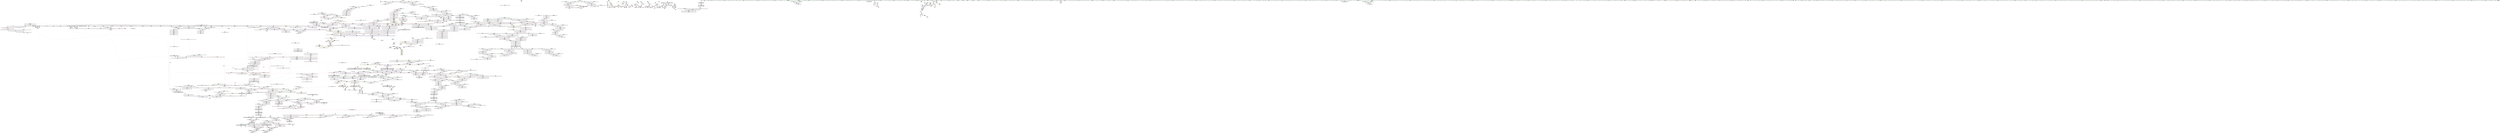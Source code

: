 digraph "SVFG" {
	label="SVFG";

	Node0x557a758bd170 [shape=record,color=grey,label="{NodeID: 0\nNullPtr|{|<s46>136}}"];
	Node0x557a758bd170 -> Node0x557a75e0f280[style=solid];
	Node0x557a758bd170 -> Node0x557a75e0f380[style=solid];
	Node0x557a758bd170 -> Node0x557a75e0f450[style=solid];
	Node0x557a758bd170 -> Node0x557a75e0f520[style=solid];
	Node0x557a758bd170 -> Node0x557a75e0f5f0[style=solid];
	Node0x557a758bd170 -> Node0x557a75e0f6c0[style=solid];
	Node0x557a758bd170 -> Node0x557a75e0f790[style=solid];
	Node0x557a758bd170 -> Node0x557a75e0f860[style=solid];
	Node0x557a758bd170 -> Node0x557a75e0f930[style=solid];
	Node0x557a758bd170 -> Node0x557a75e0fa00[style=solid];
	Node0x557a758bd170 -> Node0x557a75e0fad0[style=solid];
	Node0x557a758bd170 -> Node0x557a75e0fba0[style=solid];
	Node0x557a758bd170 -> Node0x557a75e0fc70[style=solid];
	Node0x557a758bd170 -> Node0x557a75e0fd40[style=solid];
	Node0x557a758bd170 -> Node0x557a75e0fe10[style=solid];
	Node0x557a758bd170 -> Node0x557a75e0fee0[style=solid];
	Node0x557a758bd170 -> Node0x557a75e0ffb0[style=solid];
	Node0x557a758bd170 -> Node0x557a75e10080[style=solid];
	Node0x557a758bd170 -> Node0x557a75e10150[style=solid];
	Node0x557a758bd170 -> Node0x557a75e10220[style=solid];
	Node0x557a758bd170 -> Node0x557a75e102f0[style=solid];
	Node0x557a758bd170 -> Node0x557a75e103c0[style=solid];
	Node0x557a758bd170 -> Node0x557a75e10490[style=solid];
	Node0x557a758bd170 -> Node0x557a75e10560[style=solid];
	Node0x557a758bd170 -> Node0x557a75e10630[style=solid];
	Node0x557a758bd170 -> Node0x557a75e10700[style=solid];
	Node0x557a758bd170 -> Node0x557a75e107d0[style=solid];
	Node0x557a758bd170 -> Node0x557a75e108a0[style=solid];
	Node0x557a758bd170 -> Node0x557a75e10970[style=solid];
	Node0x557a758bd170 -> Node0x557a75e10a40[style=solid];
	Node0x557a758bd170 -> Node0x557a75e10b10[style=solid];
	Node0x557a758bd170 -> Node0x557a75e10be0[style=solid];
	Node0x557a758bd170 -> Node0x557a75e10cb0[style=solid];
	Node0x557a758bd170 -> Node0x557a75e10d80[style=solid];
	Node0x557a758bd170 -> Node0x557a75e10e50[style=solid];
	Node0x557a758bd170 -> Node0x557a75e10f20[style=solid];
	Node0x557a758bd170 -> Node0x557a75e10ff0[style=solid];
	Node0x557a758bd170 -> Node0x557a75e110c0[style=solid];
	Node0x557a758bd170 -> Node0x557a75e11190[style=solid];
	Node0x557a758bd170 -> Node0x557a75e11260[style=solid];
	Node0x557a758bd170 -> Node0x557a75e39ce0[style=solid];
	Node0x557a758bd170 -> Node0x557a75e3d380[style=solid];
	Node0x557a758bd170 -> Node0x557a75e6c890[style=solid];
	Node0x557a758bd170 -> Node0x557a75e6ca10[style=solid];
	Node0x557a758bd170 -> Node0x557a75e6d490[style=solid];
	Node0x557a758bd170 -> Node0x557a75e6dd90[style=solid];
	Node0x557a758bd170:s46 -> Node0x557a75f44800[style=solid,color=red];
	Node0x557a75e122d0 [shape=record,color=red,label="{NodeID: 775\n869\<--860\n\<--__p.addr\n_ZNSt8_Rb_treeINSt7__cxx1112basic_stringIcSt11char_traitsIcESaIcEEES5_St9_IdentityIS5_ESt4lessIS5_ESaIS5_EE12_M_drop_nodeEPSt13_Rb_tree_nodeIS5_E\n|{<s0>68}}"];
	Node0x557a75e122d0:s0 -> Node0x557a75f420b0[style=solid,color=red];
	Node0x557a75e088d0 [shape=record,color=black,label="{NodeID: 443\n1289\<--1288\n\<--\n_ZNSt8_Rb_treeINSt7__cxx1112basic_stringIcSt11char_traitsIcESaIcEEES5_St9_IdentityIS5_ESt4lessIS5_ESaIS5_EE10_M_insert_IS5_NSB_11_Alloc_nodeEEESt17_Rb_tree_iteratorIS5_EPSt18_Rb_tree_node_baseSH_OT_RT0_\n}"];
	Node0x557a75e088d0 -> Node0x557a75e40850[style=solid];
	Node0x557a75e088d0 -> Node0x557a75e40920[style=solid];
	Node0x557a75e088d0 -> Node0x557a75e409f0[style=solid];
	Node0x557a75dfc6a0 [shape=record,color=green,label="{NodeID: 111\n600\<--601\nretval\<--retval_field_insensitive\nmain\n}"];
	Node0x557a75dfc6a0 -> Node0x557a75e3cb60[style=solid];
	Node0x557a75e17d00 [shape=record,color=red,label="{NodeID: 886\n1774\<--1764\nthis1\<--this.addr\n_ZNSt8_Rb_treeINSt7__cxx1112basic_stringIcSt11char_traitsIcESaIcEEES5_St9_IdentityIS5_ESt4lessIS5_ESaIS5_EE4findERKS5_\n|{|<s1>144|<s2>145|<s3>146|<s4>147|<s5>151}}"];
	Node0x557a75e17d00 -> Node0x557a75e22a70[style=solid];
	Node0x557a75e17d00:s1 -> Node0x557a75f46770[style=solid,color=red];
	Node0x557a75e17d00:s2 -> Node0x557a75f47980[style=solid,color=red];
	Node0x557a75e17d00:s3 -> Node0x557a75f42aa0[style=solid,color=red];
	Node0x557a75e17d00:s4 -> Node0x557a75f46400[style=solid,color=red];
	Node0x557a75e17d00:s5 -> Node0x557a75f46400[style=solid,color=red];
	Node0x557a75e1e7d0 [shape=record,color=purple,label="{NodeID: 554\n451\<--438\ncoerce.dive\<--ref.tmp\n_ZNSt8multisetINSt7__cxx1112basic_stringIcSt11char_traitsIcESaIcEEESt4lessIS5_ESaIS5_EE6insertEOS5_\n}"];
	Node0x557a75e1e7d0 -> Node0x557a75e3be60[style=solid];
	Node0x557a75f446f0 [shape=record,color=black,label="{NodeID: 2436\n1667 = PHI(1660, )\n1st arg _ZN9__gnu_cxx13new_allocatorISt13_Rb_tree_nodeINSt7__cxx1112basic_stringIcSt11char_traitsIcESaIcEEEEE8allocateEmPKv }"];
	Node0x557a75f446f0 -> Node0x557a75e42db0[style=solid];
	Node0x557a75e00de0 [shape=record,color=green,label="{NodeID: 222\n1324\<--1325\nthis.addr\<--this.addr_field_insensitive\n_ZNSt8_Rb_treeINSt7__cxx1112basic_stringIcSt11char_traitsIcESaIcEEES5_St9_IdentityIS5_ESt4lessIS5_ESaIS5_EE6_M_endEv\n}"];
	Node0x557a75e00de0 -> Node0x557a75e151f0[style=solid];
	Node0x557a75e00de0 -> Node0x557a75e40c60[style=solid];
	Node0x557a75e3d110 [shape=record,color=blue,label="{NodeID: 997\n689\<--5\n_M_color\<--\n_ZNSt15_Rb_tree_headerC2Ev\n|{<s0>51}}"];
	Node0x557a75e3d110:s0 -> Node0x557a75ee9840[style=dashed,color=blue];
	Node0x557a75eb9740 [shape=record,color=black,label="{NodeID: 1772\nMR_26V_3 = PHI(MR_26V_4, MR_26V_2, )\npts\{117 \}\n}"];
	Node0x557a75eb9740 -> Node0x557a75e25a60[style=dashed];
	Node0x557a75eb9740 -> Node0x557a75e25b30[style=dashed];
	Node0x557a75eb9740 -> Node0x557a75e25c00[style=dashed];
	Node0x557a75eb9740 -> Node0x557a75e3a2c0[style=dashed];
	Node0x557a75e24200 [shape=record,color=purple,label="{NodeID: 665\n1996\<--1986\n_M_node\<--__position\n_ZNSt8_Rb_treeINSt7__cxx1112basic_stringIcSt11char_traitsIcESaIcEEES5_St9_IdentityIS5_ESt4lessIS5_ESaIS5_EE12_M_erase_auxESt23_Rb_tree_const_iteratorIS5_E\n}"];
	Node0x557a75e24200 -> Node0x557a75e19630[style=solid];
	Node0x557a75f50c70 [shape=record,color=black,label="{NodeID: 2547\n1273 = PHI(1334, )\n}"];
	Node0x557a75f50c70 -> Node0x557a75663ae0[style=solid];
	Node0x557a75e0f380 [shape=record,color=black,label="{NodeID: 333\n312\<--3\n\<--dummyVal\n_Z5solvev\n}"];
	Node0x557a75e42b40 [shape=record,color=blue,label="{NodeID: 1108\n1652\<--1650\n__a.addr\<--__a\n_ZNSt16allocator_traitsISaISt13_Rb_tree_nodeINSt7__cxx1112basic_stringIcSt11char_traitsIcESaIcEEEEEE8allocateERS8_m\n}"];
	Node0x557a75e42b40 -> Node0x557a75e17340[style=dashed];
	Node0x557a758bd200 [shape=record,color=green,label="{NodeID: 1\n5\<--1\n\<--dummyObj\nCan only get source location for instruction, argument, global var or function.}"];
	Node0x557a75ec70b0 [shape=record,color=yellow,style=double,label="{NodeID: 1883\n192V_1 = ENCHI(MR_192V_0)\npts\{10830000 \}\nFun[_ZNSt8_Rb_treeINSt7__cxx1112basic_stringIcSt11char_traitsIcESaIcEEES5_St9_IdentityIS5_ESt4lessIS5_ESaIS5_EE10_M_insert_IS5_NSB_11_Alloc_nodeEEESt17_Rb_tree_iteratorIS5_EPSt18_Rb_tree_node_baseSH_OT_RT0_]|{<s0>104}}"];
	Node0x557a75ec70b0:s0 -> Node0x557a75ea9840[style=dashed,color=red];
	Node0x557a75e123a0 [shape=record,color=red,label="{NodeID: 776\n883\<--877\nthis1\<--this.addr\n_ZNSt8_Rb_treeINSt7__cxx1112basic_stringIcSt11char_traitsIcESaIcEEES5_St9_IdentityIS5_ESt4lessIS5_ESaIS5_EE15_M_destroy_nodeEPSt13_Rb_tree_nodeIS5_E\n|{<s0>69}}"];
	Node0x557a75e123a0:s0 -> Node0x557a75f55120[style=solid,color=red];
	Node0x557a75e089a0 [shape=record,color=black,label="{NodeID: 444\n1292\<--1291\n\<--_M_impl8\n_ZNSt8_Rb_treeINSt7__cxx1112basic_stringIcSt11char_traitsIcESaIcEEES5_St9_IdentityIS5_ESt4lessIS5_ESaIS5_EE10_M_insert_IS5_NSB_11_Alloc_nodeEEESt17_Rb_tree_iteratorIS5_EPSt18_Rb_tree_node_baseSH_OT_RT0_\n}"];
	Node0x557a75e089a0 -> Node0x557a75e21960[style=solid];
	Node0x557a75dfc770 [shape=record,color=green,label="{NodeID: 112\n607\<--608\nfreopen\<--freopen_field_insensitive\n}"];
	Node0x557a75ed0420 [shape=record,color=yellow,style=double,label="{NodeID: 1994\n2V_1 = ENCHI(MR_2V_0)\npts\{240000 240001 240002 240003 240004 \}\nFun[_ZNSt8_Rb_treeINSt7__cxx1112basic_stringIcSt11char_traitsIcESaIcEEES5_St9_IdentityIS5_ESt4lessIS5_ESaIS5_EE13_Rb_tree_implIS9_Lb1EEC2Ev]|{<s0>51|<s1>51}}"];
	Node0x557a75ed0420:s0 -> Node0x557a75e3d110[style=dashed,color=red];
	Node0x557a75ed0420:s1 -> Node0x557a75ec5430[style=dashed,color=red];
	Node0x557a75e17dd0 [shape=record,color=red,label="{NodeID: 887\n1777\<--1766\n\<--__k.addr\n_ZNSt8_Rb_treeINSt7__cxx1112basic_stringIcSt11char_traitsIcESaIcEEES5_St9_IdentityIS5_ESt4lessIS5_ESaIS5_EE4findERKS5_\n|{<s0>146}}"];
	Node0x557a75e17dd0:s0 -> Node0x557a75f42e60[style=solid,color=red];
	Node0x557a75e1e8a0 [shape=record,color=purple,label="{NodeID: 555\n443\<--442\n_M_t\<--this1\n_ZNSt8multisetINSt7__cxx1112basic_stringIcSt11char_traitsIcESaIcEEESt4lessIS5_ESaIS5_EE6insertEOS5_\n|{<s0>35}}"];
	Node0x557a75e1e8a0:s0 -> Node0x557a75f43c10[style=solid,color=red];
	Node0x557a75f44800 [shape=record,color=black,label="{NodeID: 2437\n1668 = PHI(3, )\n2nd arg _ZN9__gnu_cxx13new_allocatorISt13_Rb_tree_nodeINSt7__cxx1112basic_stringIcSt11char_traitsIcESaIcEEEEE8allocateEmPKv }"];
	Node0x557a75f44800 -> Node0x557a75e42e80[style=solid];
	Node0x557a75e00eb0 [shape=record,color=green,label="{NodeID: 223\n1338\<--1339\nthis.addr\<--this.addr_field_insensitive\n_ZNKSt4lessINSt7__cxx1112basic_stringIcSt11char_traitsIcESaIcEEEEclERKS5_S8_\n}"];
	Node0x557a75e00eb0 -> Node0x557a75e152c0[style=solid];
	Node0x557a75e00eb0 -> Node0x557a75e40d30[style=solid];
	Node0x557a75e3d1e0 [shape=record,color=blue,label="{NodeID: 998\n703\<--702\nthis.addr\<--this\n_ZN9__gnu_cxx13new_allocatorISt13_Rb_tree_nodeINSt7__cxx1112basic_stringIcSt11char_traitsIcESaIcEEEEEC2Ev\n}"];
	Node0x557a75e3d1e0 -> Node0x557a75e28bf0[style=dashed];
	Node0x557a75e242d0 [shape=record,color=purple,label="{NodeID: 666\n1998\<--1995\n_M_impl\<--this1\n_ZNSt8_Rb_treeINSt7__cxx1112basic_stringIcSt11char_traitsIcESaIcEEES5_St9_IdentityIS5_ESt4lessIS5_ESaIS5_EE12_M_erase_auxESt23_Rb_tree_const_iteratorIS5_E\n}"];
	Node0x557a75e242d0 -> Node0x557a75e1c070[style=solid];
	Node0x557a75f50d80 [shape=record,color=black,label="{NodeID: 2548\n1281 = PHI(1315, )\n|{<s0>104}}"];
	Node0x557a75f50d80:s0 -> Node0x557a75f419a0[style=solid,color=red];
	Node0x557a75e0f450 [shape=record,color=black,label="{NodeID: 334\n313\<--3\n\<--dummyVal\n_Z5solvev\n}"];
	Node0x557a75e0f450 -> Node0x557a75e3aef0[style=solid];
	Node0x557a75e42c10 [shape=record,color=blue,label="{NodeID: 1109\n1654\<--1651\n__n.addr\<--__n\n_ZNSt16allocator_traitsISaISt13_Rb_tree_nodeINSt7__cxx1112basic_stringIcSt11char_traitsIcESaIcEEEEEE8allocateERS8_m\n}"];
	Node0x557a75e42c10 -> Node0x557a75e17410[style=dashed];
	Node0x557a75dd63d0 [shape=record,color=green,label="{NodeID: 2\n25\<--1\n__dso_handle\<--dummyObj\nGlob }"];
	Node0x557a75ec7190 [shape=record,color=yellow,style=double,label="{NodeID: 1884\n339V_1 = ENCHI(MR_339V_0)\npts\{12340000 \}\nFun[_ZNSt8_Rb_treeINSt7__cxx1112basic_stringIcSt11char_traitsIcESaIcEEES5_St9_IdentityIS5_ESt4lessIS5_ESaIS5_EE10_M_insert_IS5_NSB_11_Alloc_nodeEEESt17_Rb_tree_iteratorIS5_EPSt18_Rb_tree_node_baseSH_OT_RT0_]|{<s0>106}}"];
	Node0x557a75ec7190:s0 -> Node0x557a75e420b0[style=dashed,color=red];
	Node0x557a75e12470 [shape=record,color=red,label="{NodeID: 777\n887\<--879\n\<--__p.addr\n_ZNSt8_Rb_treeINSt7__cxx1112basic_stringIcSt11char_traitsIcESaIcEEES5_St9_IdentityIS5_ESt4lessIS5_ESaIS5_EE15_M_destroy_nodeEPSt13_Rb_tree_nodeIS5_E\n|{<s0>70}}"];
	Node0x557a75e12470:s0 -> Node0x557a75f44270[style=solid,color=red];
	Node0x557a75e08a70 [shape=record,color=black,label="{NodeID: 445\n1294\<--1293\n\<--add.ptr\n_ZNSt8_Rb_treeINSt7__cxx1112basic_stringIcSt11char_traitsIcESaIcEEES5_St9_IdentityIS5_ESt4lessIS5_ESaIS5_EE10_M_insert_IS5_NSB_11_Alloc_nodeEEESt17_Rb_tree_iteratorIS5_EPSt18_Rb_tree_node_baseSH_OT_RT0_\n}"];
	Node0x557a75e08a70 -> Node0x557a75e21a30[style=solid];
	Node0x557a75e08a70 -> Node0x557a75e21b00[style=solid];
	Node0x557a75e08a70 -> Node0x557a75e21bd0[style=solid];
	Node0x557a75e08a70 -> Node0x557a75e21ca0[style=solid];
	Node0x557a75dfc870 [shape=record,color=green,label="{NodeID: 113\n632\<--633\nthis.addr\<--this.addr_field_insensitive\n_ZNSt8_Rb_treeINSt7__cxx1112basic_stringIcSt11char_traitsIcESaIcEEES5_St9_IdentityIS5_ESt4lessIS5_ESaIS5_EEC2Ev\n}"];
	Node0x557a75dfc870 -> Node0x557a75e287e0[style=solid];
	Node0x557a75dfc870 -> Node0x557a75e3cd00[style=solid];
	Node0x557a75e17ea0 [shape=record,color=red,label="{NodeID: 888\n1795\<--1766\n\<--__k.addr\n_ZNSt8_Rb_treeINSt7__cxx1112basic_stringIcSt11char_traitsIcESaIcEEES5_St9_IdentityIS5_ESt4lessIS5_ESaIS5_EE4findERKS5_\n|{<s0>150}}"];
	Node0x557a75e17ea0:s0 -> Node0x557a75f47150[style=solid,color=red];
	Node0x557a75e1e970 [shape=record,color=purple,label="{NodeID: 556\n495\<--476\ncoerce.dive2\<--retval\n_ZNSt8multisetINSt7__cxx1112basic_stringIcSt11char_traitsIcESaIcEEESt4lessIS5_ESaIS5_EE4findERKS5_\n}"];
	Node0x557a75e1e970 -> Node0x557a75e27a10[style=solid];
	Node0x557a75f44910 [shape=record,color=black,label="{NodeID: 2438\n709 = PHI(686, 1062, )\n0th arg _ZNSt15_Rb_tree_header8_M_resetEv }"];
	Node0x557a75f44910 -> Node0x557a75e3d2b0[style=solid];
	Node0x557a75e00f80 [shape=record,color=green,label="{NodeID: 224\n1340\<--1341\n__x.addr\<--__x.addr_field_insensitive\n_ZNKSt4lessINSt7__cxx1112basic_stringIcSt11char_traitsIcESaIcEEEEclERKS5_S8_\n}"];
	Node0x557a75e00f80 -> Node0x557a75e15390[style=solid];
	Node0x557a75e00f80 -> Node0x557a75e40e00[style=solid];
	Node0x557a75e3d2b0 [shape=record,color=blue,label="{NodeID: 999\n710\<--709\nthis.addr\<--this\n_ZNSt15_Rb_tree_header8_M_resetEv\n}"];
	Node0x557a75e3d2b0 -> Node0x557a75e28cc0[style=dashed];
	Node0x557a75e243a0 [shape=record,color=purple,label="{NodeID: 667\n2010\<--1995\n_M_impl2\<--this1\n_ZNSt8_Rb_treeINSt7__cxx1112basic_stringIcSt11char_traitsIcESaIcEEES5_St9_IdentityIS5_ESt4lessIS5_ESaIS5_EE12_M_erase_auxESt23_Rb_tree_const_iteratorIS5_E\n}"];
	Node0x557a75e243a0 -> Node0x557a75e1c2e0[style=solid];
	Node0x557a75f50ef0 [shape=record,color=black,label="{NodeID: 2549\n1282 = PHI(1503, )\n}"];
	Node0x557a75f50ef0 -> Node0x557a75e40780[style=solid];
	Node0x557a75e0f520 [shape=record,color=black,label="{NodeID: 335\n315\<--3\n\<--dummyVal\n_Z5solvev\n}"];
	Node0x557a75e0f520 -> Node0x557a75e3afc0[style=solid];
	Node0x557a75e42ce0 [shape=record,color=blue,label="{NodeID: 1110\n1669\<--1666\nthis.addr\<--this\n_ZN9__gnu_cxx13new_allocatorISt13_Rb_tree_nodeINSt7__cxx1112basic_stringIcSt11char_traitsIcESaIcEEEEE8allocateEmPKv\n}"];
	Node0x557a75e42ce0 -> Node0x557a75e174e0[style=dashed];
	Node0x557a75dd6710 [shape=record,color=green,label="{NodeID: 3\n26\<--1\n.str\<--dummyObj\nGlob }"];
	Node0x557a75e12540 [shape=record,color=red,label="{NodeID: 778\n894\<--879\n\<--__p.addr\n_ZNSt8_Rb_treeINSt7__cxx1112basic_stringIcSt11char_traitsIcESaIcEEES5_St9_IdentityIS5_ESt4lessIS5_ESaIS5_EE15_M_destroy_nodeEPSt13_Rb_tree_nodeIS5_E\n}"];
	Node0x557a75e08b40 [shape=record,color=black,label="{NodeID: 446\n1300\<--1299\n\<--_M_impl9\n_ZNSt8_Rb_treeINSt7__cxx1112basic_stringIcSt11char_traitsIcESaIcEEES5_St9_IdentityIS5_ESt4lessIS5_ESaIS5_EE10_M_insert_IS5_NSB_11_Alloc_nodeEEESt17_Rb_tree_iteratorIS5_EPSt18_Rb_tree_node_baseSH_OT_RT0_\n}"];
	Node0x557a75e08b40 -> Node0x557a75e21d70[style=solid];
	Node0x557a75e013f0 [shape=record,color=green,label="{NodeID: 114\n638\<--639\n_ZNSt8_Rb_treeINSt7__cxx1112basic_stringIcSt11char_traitsIcESaIcEEES5_St9_IdentityIS5_ESt4lessIS5_ESaIS5_EE13_Rb_tree_implIS9_Lb1EEC2Ev\<--_ZNSt8_Rb_treeINSt7__cxx1112basic_stringIcSt11char_traitsIcESaIcEEES5_St9_IdentityIS5_ESt4lessIS5_ESaIS5_EE13_Rb_tree_implIS9_Lb1EEC2Ev_field_insensitive\n}"];
	Node0x557a75e17f70 [shape=record,color=red,label="{NodeID: 889\n1797\<--1796\n\<--_M_node\n_ZNSt8_Rb_treeINSt7__cxx1112basic_stringIcSt11char_traitsIcESaIcEEES5_St9_IdentityIS5_ESt4lessIS5_ESaIS5_EE4findERKS5_\n|{<s0>149}}"];
	Node0x557a75e17f70:s0 -> Node0x557a75f44fa0[style=solid,color=red];
	Node0x557a75e1ea40 [shape=record,color=purple,label="{NodeID: 557\n492\<--482\ncoerce.dive\<--ref.tmp\n_ZNSt8multisetINSt7__cxx1112basic_stringIcSt11char_traitsIcESaIcEEESt4lessIS5_ESaIS5_EE4findERKS5_\n}"];
	Node0x557a75e1ea40 -> Node0x557a75e3c0d0[style=solid];
	Node0x557a75f44af0 [shape=record,color=black,label="{NodeID: 2439\n825 = PHI(757, 767, )\n0th arg _ZNSt8_Rb_treeINSt7__cxx1112basic_stringIcSt11char_traitsIcESaIcEEES5_St9_IdentityIS5_ESt4lessIS5_ESaIS5_EE13_Rb_tree_implIS9_Lb1EED2Ev }"];
	Node0x557a75f44af0 -> Node0x557a75e3dd40[style=solid];
	Node0x557a75e01050 [shape=record,color=green,label="{NodeID: 225\n1342\<--1343\n__y.addr\<--__y.addr_field_insensitive\n_ZNKSt4lessINSt7__cxx1112basic_stringIcSt11char_traitsIcESaIcEEEEclERKS5_S8_\n}"];
	Node0x557a75e01050 -> Node0x557a75e15460[style=solid];
	Node0x557a75e01050 -> Node0x557a75e40ed0[style=solid];
	Node0x557a75e3d380 [shape=record,color=blue, style = dotted,label="{NodeID: 1000\n715\<--3\n_M_parent\<--dummyVal\n_ZNSt15_Rb_tree_header8_M_resetEv\n|{<s0>53|<s1>85}}"];
	Node0x557a75e3d380:s0 -> Node0x557a75ee88c0[style=dashed,color=blue];
	Node0x557a75e3d380:s1 -> Node0x557a75ee99a0[style=dashed,color=blue];
	Node0x557a75e24470 [shape=record,color=purple,label="{NodeID: 668\n2000\<--1999\nadd.ptr\<--\n_ZNSt8_Rb_treeINSt7__cxx1112basic_stringIcSt11char_traitsIcESaIcEEES5_St9_IdentityIS5_ESt4lessIS5_ESaIS5_EE12_M_erase_auxESt23_Rb_tree_const_iteratorIS5_E\n}"];
	Node0x557a75e24470 -> Node0x557a75e1c140[style=solid];
	Node0x557a75f51000 [shape=record,color=black,label="{NodeID: 2550\n1350 = PHI(1400, )\n}"];
	Node0x557a75f51000 -> Node0x557a75e091c0[style=solid];
	Node0x557a75e0f5f0 [shape=record,color=black,label="{NodeID: 336\n318\<--3\n\<--dummyVal\n_Z5solvev\n}"];
	Node0x557a75e42db0 [shape=record,color=blue,label="{NodeID: 1111\n1671\<--1667\n__n.addr\<--__n\n_ZN9__gnu_cxx13new_allocatorISt13_Rb_tree_nodeINSt7__cxx1112basic_stringIcSt11char_traitsIcESaIcEEEEE8allocateEmPKv\n}"];
	Node0x557a75e42db0 -> Node0x557a75e175b0[style=dashed];
	Node0x557a75e42db0 -> Node0x557a75e17680[style=dashed];
	Node0x557a75dd67d0 [shape=record,color=green,label="{NodeID: 4\n28\<--1\n.str.1\<--dummyObj\nGlob }"];
	Node0x557a75e12610 [shape=record,color=red,label="{NodeID: 779\n909\<--903\nthis1\<--this.addr\n_ZNSt8_Rb_treeINSt7__cxx1112basic_stringIcSt11char_traitsIcESaIcEEES5_St9_IdentityIS5_ESt4lessIS5_ESaIS5_EE11_M_put_nodeEPSt13_Rb_tree_nodeIS5_E\n|{<s0>73}}"];
	Node0x557a75e12610:s0 -> Node0x557a75f55120[style=solid,color=red];
	Node0x557a75e08c10 [shape=record,color=black,label="{NodeID: 447\n1302\<--1301\n\<--add.ptr10\n_ZNSt8_Rb_treeINSt7__cxx1112basic_stringIcSt11char_traitsIcESaIcEEES5_St9_IdentityIS5_ESt4lessIS5_ESaIS5_EE10_M_insert_IS5_NSB_11_Alloc_nodeEEESt17_Rb_tree_iteratorIS5_EPSt18_Rb_tree_node_baseSH_OT_RT0_\n}"];
	Node0x557a75e08c10 -> Node0x557a75e21e40[style=solid];
	Node0x557a75e01480 [shape=record,color=green,label="{NodeID: 115\n643\<--644\nthis.addr\<--this.addr_field_insensitive\n_ZNSt8_Rb_treeINSt7__cxx1112basic_stringIcSt11char_traitsIcESaIcEEES5_St9_IdentityIS5_ESt4lessIS5_ESaIS5_EE13_Rb_tree_implIS9_Lb1EEC2Ev\n}"];
	Node0x557a75e01480 -> Node0x557a75e288b0[style=solid];
	Node0x557a75e01480 -> Node0x557a75e3cdd0[style=solid];
	Node0x557a75e18040 [shape=record,color=red,label="{NodeID: 890\n1810\<--1809\n\<--coerce.dive11\n_ZNSt8_Rb_treeINSt7__cxx1112basic_stringIcSt11char_traitsIcESaIcEEES5_St9_IdentityIS5_ESt4lessIS5_ESaIS5_EE4findERKS5_\n}"];
	Node0x557a75e18040 -> Node0x557a75e1b100[style=solid];
	Node0x557a75e1eb10 [shape=record,color=purple,label="{NodeID: 558\n487\<--486\n_M_t\<--this1\n_ZNSt8multisetINSt7__cxx1112basic_stringIcSt11char_traitsIcESaIcEEESt4lessIS5_ESaIS5_EE4findERKS5_\n|{<s0>37}}"];
	Node0x557a75e1eb10:s0 -> Node0x557a75f48860[style=solid,color=red];
	Node0x557a75f44c70 [shape=record,color=black,label="{NodeID: 2440\n991 = PHI(910, )\n0th arg _ZNSt16allocator_traitsISaISt13_Rb_tree_nodeINSt7__cxx1112basic_stringIcSt11char_traitsIcESaIcEEEEEE10deallocateERS8_PS7_m }"];
	Node0x557a75f44c70 -> Node0x557a75e3eb10[style=solid];
	Node0x557a75e01120 [shape=record,color=green,label="{NodeID: 226\n1351\<--1352\n_ZStltIcSt11char_traitsIcESaIcEEbRKNSt7__cxx1112basic_stringIT_T0_T1_EESA_\<--_ZStltIcSt11char_traitsIcESaIcEEbRKNSt7__cxx1112basic_stringIT_T0_T1_EESA__field_insensitive\n}"];
	Node0x557a75e3d450 [shape=record,color=blue,label="{NodeID: 1001\n719\<--717\n_M_left\<--_M_header2\n_ZNSt15_Rb_tree_header8_M_resetEv\n|{<s0>53|<s1>85}}"];
	Node0x557a75e3d450:s0 -> Node0x557a75ee88c0[style=dashed,color=blue];
	Node0x557a75e3d450:s1 -> Node0x557a75ee9b00[style=dashed,color=blue];
	Node0x557a75e24540 [shape=record,color=purple,label="{NodeID: 669\n2002\<--2001\n_M_header\<--\n_ZNSt8_Rb_treeINSt7__cxx1112basic_stringIcSt11char_traitsIcESaIcEEES5_St9_IdentityIS5_ESt4lessIS5_ESaIS5_EE12_M_erase_auxESt23_Rb_tree_const_iteratorIS5_E\n}"];
	Node0x557a75f51110 [shape=record,color=black,label="{NodeID: 2551\n1362 = PHI(1435, )\n|{<s0>109}}"];
	Node0x557a75f51110:s0 -> Node0x557a75f49270[style=solid,color=red];
	Node0x557a75e0f6c0 [shape=record,color=black,label="{NodeID: 337\n319\<--3\n\<--dummyVal\n_Z5solvev\n}"];
	Node0x557a75e0f6c0 -> Node0x557a75e3b090[style=solid];
	Node0x557a75e42e80 [shape=record,color=blue,label="{NodeID: 1112\n1673\<--1668\n.addr\<--\n_ZN9__gnu_cxx13new_allocatorISt13_Rb_tree_nodeINSt7__cxx1112basic_stringIcSt11char_traitsIcESaIcEEEEE8allocateEmPKv\n}"];
	Node0x557a75dd6890 [shape=record,color=green,label="{NodeID: 5\n30\<--1\n.str.2\<--dummyObj\nGlob }"];
	Node0x557a75ea9490 [shape=record,color=yellow,style=double,label="{NodeID: 1887\n9V_1 = ENCHI(MR_9V_0)\npts\{240001 \}\nFun[_ZNSt8_Rb_treeINSt7__cxx1112basic_stringIcSt11char_traitsIcESaIcEEES5_St9_IdentityIS5_ESt4lessIS5_ESaIS5_EE5clearEv]|{<s0>83|<s1>85}}"];
	Node0x557a75ea9490:s0 -> Node0x557a75ecf310[style=dashed,color=red];
	Node0x557a75ea9490:s1 -> Node0x557a75e3d380[style=dashed,color=red];
	Node0x557a75e126e0 [shape=record,color=red,label="{NodeID: 780\n911\<--905\n\<--__p.addr\n_ZNSt8_Rb_treeINSt7__cxx1112basic_stringIcSt11char_traitsIcESaIcEEES5_St9_IdentityIS5_ESt4lessIS5_ESaIS5_EE11_M_put_nodeEPSt13_Rb_tree_nodeIS5_E\n|{<s0>74}}"];
	Node0x557a75e126e0:s0 -> Node0x557a75f44d80[style=solid,color=red];
	Node0x557a75e08ce0 [shape=record,color=black,label="{NodeID: 448\n1308\<--1307\n\<--\n_ZNSt8_Rb_treeINSt7__cxx1112basic_stringIcSt11char_traitsIcESaIcEEES5_St9_IdentityIS5_ESt4lessIS5_ESaIS5_EE10_M_insert_IS5_NSB_11_Alloc_nodeEEESt17_Rb_tree_iteratorIS5_EPSt18_Rb_tree_node_baseSH_OT_RT0_\n|{<s0>106}}"];
	Node0x557a75e08ce0:s0 -> Node0x557a75f54010[style=solid,color=red];
	Node0x557a75e01550 [shape=record,color=green,label="{NodeID: 116\n649\<--650\n_ZNSaISt13_Rb_tree_nodeINSt7__cxx1112basic_stringIcSt11char_traitsIcESaIcEEEEEC2Ev\<--_ZNSaISt13_Rb_tree_nodeINSt7__cxx1112basic_stringIcSt11char_traitsIcESaIcEEEEEC2Ev_field_insensitive\n}"];
	Node0x557a75e18110 [shape=record,color=red,label="{NodeID: 891\n1831\<--1819\nthis1\<--this.addr\n_ZNSt8_Rb_treeINSt7__cxx1112basic_stringIcSt11char_traitsIcESaIcEEES5_St9_IdentityIS5_ESt4lessIS5_ESaIS5_EE14_M_lower_boundEPSt13_Rb_tree_nodeIS5_EPSt18_Rb_tree_node_baseRKS5_\n}"];
	Node0x557a75e18110 -> Node0x557a75e22e80[style=solid];
	Node0x557a75e1ebe0 [shape=record,color=purple,label="{NodeID: 559\n508\<--507\n_M_node\<--this1\n_ZNKSt23_Rb_tree_const_iteratorINSt7__cxx1112basic_stringIcSt11char_traitsIcESaIcEEEEeqERKS6_\n}"];
	Node0x557a75e1ebe0 -> Node0x557a75e27c80[style=solid];
	Node0x557a75f44d80 [shape=record,color=black,label="{NodeID: 2441\n992 = PHI(911, )\n1st arg _ZNSt16allocator_traitsISaISt13_Rb_tree_nodeINSt7__cxx1112basic_stringIcSt11char_traitsIcESaIcEEEEEE10deallocateERS8_PS7_m }"];
	Node0x557a75f44d80 -> Node0x557a75e3ebe0[style=solid];
	Node0x557a75e01220 [shape=record,color=green,label="{NodeID: 227\n1356\<--1357\n__x.addr\<--__x.addr_field_insensitive\n_ZNSt8_Rb_treeINSt7__cxx1112basic_stringIcSt11char_traitsIcESaIcEEES5_St9_IdentityIS5_ESt4lessIS5_ESaIS5_EE6_S_keyEPKSt13_Rb_tree_nodeIS5_E\n}"];
	Node0x557a75e01220 -> Node0x557a75e15530[style=solid];
	Node0x557a75e01220 -> Node0x557a75e40fa0[style=solid];
	Node0x557a75e3d520 [shape=record,color=blue,label="{NodeID: 1002\n723\<--721\n_M_right\<--_M_header4\n_ZNSt15_Rb_tree_header8_M_resetEv\n|{<s0>53|<s1>85}}"];
	Node0x557a75e3d520:s0 -> Node0x557a75ee88c0[style=dashed,color=blue];
	Node0x557a75e3d520:s1 -> Node0x557a75ee9b00[style=dashed,color=blue];
	Node0x557a75e24610 [shape=record,color=purple,label="{NodeID: 670\n2012\<--2011\nadd.ptr3\<--\n_ZNSt8_Rb_treeINSt7__cxx1112basic_stringIcSt11char_traitsIcESaIcEEES5_St9_IdentityIS5_ESt4lessIS5_ESaIS5_EE12_M_erase_auxESt23_Rb_tree_const_iteratorIS5_E\n}"];
	Node0x557a75e24610 -> Node0x557a75e1c3b0[style=solid];
	Node0x557a75f512b0 [shape=record,color=black,label="{NodeID: 2552\n1365 = PHI(1423, )\n}"];
	Node0x557a75f512b0 -> Node0x557a75e09290[style=solid];
	Node0x557a75e0f790 [shape=record,color=black,label="{NodeID: 338\n321\<--3\n\<--dummyVal\n_Z5solvev\n}"];
	Node0x557a75e0f790 -> Node0x557a75e3b160[style=solid];
	Node0x557a75e42f50 [shape=record,color=blue,label="{NodeID: 1113\n1700\<--1699\nthis.addr\<--this\n_ZNK9__gnu_cxx13new_allocatorISt13_Rb_tree_nodeINSt7__cxx1112basic_stringIcSt11char_traitsIcESaIcEEEEE8max_sizeEv\n}"];
	Node0x557a75e42f50 -> Node0x557a75e17750[style=dashed];
	Node0x557a75dd6950 [shape=record,color=green,label="{NodeID: 6\n32\<--1\n.str.3\<--dummyObj\nGlob }"];
	Node0x557a75ea9570 [shape=record,color=yellow,style=double,label="{NodeID: 1888\n273V_1 = ENCHI(MR_273V_0)\npts\{240002 240003 240004 \}\nFun[_ZNSt8_Rb_treeINSt7__cxx1112basic_stringIcSt11char_traitsIcESaIcEEES5_St9_IdentityIS5_ESt4lessIS5_ESaIS5_EE5clearEv]|{<s0>85|<s1>85|<s2>85}}"];
	Node0x557a75ea9570:s0 -> Node0x557a75e3d450[style=dashed,color=red];
	Node0x557a75ea9570:s1 -> Node0x557a75e3d520[style=dashed,color=red];
	Node0x557a75ea9570:s2 -> Node0x557a75e3d5f0[style=dashed,color=red];
	Node0x557a75e127b0 [shape=record,color=red,label="{NodeID: 781\n930\<--924\n\<--__a.addr\n_ZNSt16allocator_traitsISaISt13_Rb_tree_nodeINSt7__cxx1112basic_stringIcSt11char_traitsIcESaIcEEEEEE7destroyIS6_EEvRS8_PT_\n}"];
	Node0x557a75e127b0 -> Node0x557a75e073b0[style=solid];
	Node0x557a75e08db0 [shape=record,color=black,label="{NodeID: 449\n1227\<--1313\n_ZNSt8_Rb_treeINSt7__cxx1112basic_stringIcSt11char_traitsIcESaIcEEES5_St9_IdentityIS5_ESt4lessIS5_ESaIS5_EE10_M_insert_IS5_NSB_11_Alloc_nodeEEESt17_Rb_tree_iteratorIS5_EPSt18_Rb_tree_node_baseSH_OT_RT0__ret\<--\n_ZNSt8_Rb_treeINSt7__cxx1112basic_stringIcSt11char_traitsIcESaIcEEES5_St9_IdentityIS5_ESt4lessIS5_ESaIS5_EE10_M_insert_IS5_NSB_11_Alloc_nodeEEESt17_Rb_tree_iteratorIS5_EPSt18_Rb_tree_node_baseSH_OT_RT0_\n|{<s0>91}}"];
	Node0x557a75e08db0:s0 -> Node0x557a75f4e380[style=solid,color=blue];
	Node0x557a75e01650 [shape=record,color=green,label="{NodeID: 117\n653\<--654\n_ZNSt20_Rb_tree_key_compareISt4lessINSt7__cxx1112basic_stringIcSt11char_traitsIcESaIcEEEEEC2Ev\<--_ZNSt20_Rb_tree_key_compareISt4lessINSt7__cxx1112basic_stringIcSt11char_traitsIcESaIcEEEEEC2Ev_field_insensitive\n}"];
	Node0x557a75e181e0 [shape=record,color=red,label="{NodeID: 892\n1833\<--1821\n\<--__x.addr\n_ZNSt8_Rb_treeINSt7__cxx1112basic_stringIcSt11char_traitsIcESaIcEEES5_St9_IdentityIS5_ESt4lessIS5_ESaIS5_EE14_M_lower_boundEPSt13_Rb_tree_nodeIS5_EPSt18_Rb_tree_node_baseRKS5_\n}"];
	Node0x557a75e181e0 -> Node0x557a75e6ca10[style=solid];
	Node0x557a75e1ecb0 [shape=record,color=purple,label="{NodeID: 560\n511\<--510\n_M_node2\<--\n_ZNKSt23_Rb_tree_const_iteratorINSt7__cxx1112basic_stringIcSt11char_traitsIcESaIcEEEEeqERKS6_\n}"];
	Node0x557a75e1ecb0 -> Node0x557a75e27d50[style=solid];
	Node0x557a75f44e90 [shape=record,color=black,label="{NodeID: 2442\n993 = PHI(913, )\n2nd arg _ZNSt16allocator_traitsISaISt13_Rb_tree_nodeINSt7__cxx1112basic_stringIcSt11char_traitsIcESaIcEEEEEE10deallocateERS8_PS7_m }"];
	Node0x557a75f44e90 -> Node0x557a75e3ecb0[style=solid];
	Node0x557a75e012f0 [shape=record,color=green,label="{NodeID: 228\n1358\<--1359\nref.tmp\<--ref.tmp_field_insensitive\n_ZNSt8_Rb_treeINSt7__cxx1112basic_stringIcSt11char_traitsIcESaIcEEES5_St9_IdentityIS5_ESt4lessIS5_ESaIS5_EE6_S_keyEPKSt13_Rb_tree_nodeIS5_E\n|{<s0>109}}"];
	Node0x557a75e012f0:s0 -> Node0x557a75f49060[style=solid,color=red];
	Node0x557a75e3d5f0 [shape=record,color=blue,label="{NodeID: 1003\n725\<--727\n_M_node_count\<--\n_ZNSt15_Rb_tree_header8_M_resetEv\n|{<s0>53|<s1>85}}"];
	Node0x557a75e3d5f0:s0 -> Node0x557a75ee88c0[style=dashed,color=blue];
	Node0x557a75e3d5f0:s1 -> Node0x557a75ee9b00[style=dashed,color=blue];
	Node0x557a75e246e0 [shape=record,color=purple,label="{NodeID: 671\n2014\<--2013\n_M_node_count\<--\n_ZNSt8_Rb_treeINSt7__cxx1112basic_stringIcSt11char_traitsIcESaIcEEES5_St9_IdentityIS5_ESt4lessIS5_ESaIS5_EE12_M_erase_auxESt23_Rb_tree_const_iteratorIS5_E\n}"];
	Node0x557a75e246e0 -> Node0x557a75e19700[style=solid];
	Node0x557a75e246e0 -> Node0x557a75e44d60[style=solid];
	Node0x557a75f513c0 [shape=record,color=black,label="{NodeID: 2553\n1462 = PHI(1467, )\n}"];
	Node0x557a75f513c0 -> Node0x557a75e09840[style=solid];
	Node0x557a75e0f860 [shape=record,color=black,label="{NodeID: 339\n357\<--3\n\<--dummyVal\n_Z5solvev\n}"];
	Node0x557a75e43020 [shape=record,color=blue,label="{NodeID: 1114\n1713\<--1710\n__a.addr\<--__a\n_ZNSt16allocator_traitsISaISt13_Rb_tree_nodeINSt7__cxx1112basic_stringIcSt11char_traitsIcESaIcEEEEEE9constructIS6_JS6_EEEvRS8_PT_DpOT0_\n}"];
	Node0x557a75e43020 -> Node0x557a75e17820[style=dashed];
	Node0x557a75df9200 [shape=record,color=green,label="{NodeID: 7\n34\<--1\n.str.4\<--dummyObj\nGlob }"];
	Node0x557a75e12880 [shape=record,color=red,label="{NodeID: 782\n932\<--926\n\<--__p.addr\n_ZNSt16allocator_traitsISaISt13_Rb_tree_nodeINSt7__cxx1112basic_stringIcSt11char_traitsIcESaIcEEEEEE7destroyIS6_EEvRS8_PT_\n|{<s0>76}}"];
	Node0x557a75e12880:s0 -> Node0x557a75f537c0[style=solid,color=red];
	Node0x557a75e08e80 [shape=record,color=black,label="{NodeID: 450\n1315\<--1320\n_ZSt7forwardINSt7__cxx1112basic_stringIcSt11char_traitsIcESaIcEEEEOT_RNSt16remove_referenceIS6_E4typeE_ret\<--\n_ZSt7forwardINSt7__cxx1112basic_stringIcSt11char_traitsIcESaIcEEEEOT_RNSt16remove_referenceIS6_E4typeE\n|{<s0>90|<s1>103|<s2>119|<s3>123|<s4>129|<s5>140|<s6>142}}"];
	Node0x557a75e08e80:s0 -> Node0x557a75f4ffc0[style=solid,color=blue];
	Node0x557a75e08e80:s1 -> Node0x557a75f50d80[style=solid,color=blue];
	Node0x557a75e08e80:s2 -> Node0x557a75f51780[style=solid,color=blue];
	Node0x557a75e08e80:s3 -> Node0x557a75f51c20[style=solid,color=blue];
	Node0x557a75e08e80:s4 -> Node0x557a75f4eba0[style=solid,color=blue];
	Node0x557a75e08e80:s5 -> Node0x557a75f4f060[style=solid,color=blue];
	Node0x557a75e08e80:s6 -> Node0x557a75f52040[style=solid,color=blue];
	Node0x557a75e01750 [shape=record,color=green,label="{NodeID: 118\n659\<--660\n_ZNSt15_Rb_tree_headerC2Ev\<--_ZNSt15_Rb_tree_headerC2Ev_field_insensitive\n}"];
	Node0x557a75ed09c0 [shape=record,color=yellow,style=double,label="{NodeID: 2000\n406V_1 = ENCHI(MR_406V_0)\npts\{18180000 \}\nFun[_ZNSt8_Rb_treeINSt7__cxx1112basic_stringIcSt11char_traitsIcESaIcEEES5_St9_IdentityIS5_ESt4lessIS5_ESaIS5_EE14_M_lower_boundEPSt13_Rb_tree_nodeIS5_EPSt18_Rb_tree_node_baseRKS5_]|{<s0>157}}"];
	Node0x557a75ed09c0:s0 -> Node0x557a75e420b0[style=dashed,color=red];
	Node0x557a75e182b0 [shape=record,color=red,label="{NodeID: 893\n1839\<--1821\n\<--__x.addr\n_ZNSt8_Rb_treeINSt7__cxx1112basic_stringIcSt11char_traitsIcESaIcEEES5_St9_IdentityIS5_ESt4lessIS5_ESaIS5_EE14_M_lower_boundEPSt13_Rb_tree_nodeIS5_EPSt18_Rb_tree_node_baseRKS5_\n|{<s0>153}}"];
	Node0x557a75e182b0:s0 -> Node0x557a75f54210[style=solid,color=red];
	Node0x557a75e1ed80 [shape=record,color=purple,label="{NodeID: 561\n527\<--517\ncoerce.dive\<--retval\n_ZNKSt8multisetINSt7__cxx1112basic_stringIcSt11char_traitsIcESaIcEEESt4lessIS5_ESaIS5_EE3endEv\n}"];
	Node0x557a75e1ed80 -> Node0x557a75e3c410[style=solid];
	Node0x557a75f44fa0 [shape=record,color=black,label="{NodeID: 2443\n1491 = PHI(1269, 1797, )\n0th arg _ZNSt8_Rb_treeINSt7__cxx1112basic_stringIcSt11char_traitsIcESaIcEEES5_St9_IdentityIS5_ESt4lessIS5_ESaIS5_EE6_S_keyEPKSt18_Rb_tree_node_base }"];
	Node0x557a75f44fa0 -> Node0x557a75e41ca0[style=solid];
	Node0x557a75e09900 [shape=record,color=green,label="{NodeID: 229\n1363\<--1364\n_ZNSt8_Rb_treeINSt7__cxx1112basic_stringIcSt11char_traitsIcESaIcEEES5_St9_IdentityIS5_ESt4lessIS5_ESaIS5_EE8_S_valueEPKSt13_Rb_tree_nodeIS5_E\<--_ZNSt8_Rb_treeINSt7__cxx1112basic_stringIcSt11char_traitsIcESaIcEEES5_St9_IdentityIS5_ESt4lessIS5_ESaIS5_EE8_S_valueEPKSt13_Rb_tree_nodeIS5_E_field_insensitive\n}"];
	Node0x557a75e3d6c0 [shape=record,color=blue,label="{NodeID: 1004\n743\<--742\nthis.addr\<--this\n_ZNSt8_Rb_treeINSt7__cxx1112basic_stringIcSt11char_traitsIcESaIcEEES5_St9_IdentityIS5_ESt4lessIS5_ESaIS5_EED2Ev\n}"];
	Node0x557a75e3d6c0 -> Node0x557a75e28d90[style=dashed];
	Node0x557a75e247b0 [shape=record,color=purple,label="{NodeID: 672\n2031\<--2022\ncoerce.dive\<--retval\n_ZNKSt23_Rb_tree_const_iteratorINSt7__cxx1112basic_stringIcSt11char_traitsIcESaIcEEEE13_M_const_castEv\n}"];
	Node0x557a75e247b0 -> Node0x557a75e19970[style=solid];
	Node0x557a75f514d0 [shape=record,color=black,label="{NodeID: 2554\n1498 = PHI(1540, )\n|{<s0>118}}"];
	Node0x557a75f514d0:s0 -> Node0x557a75f49270[style=solid,color=red];
	Node0x557a75e0f930 [shape=record,color=black,label="{NodeID: 340\n358\<--3\n\<--dummyVal\n_Z5solvev\n}"];
	Node0x557a75e0f930 -> Node0x557a75e3b570[style=solid];
	Node0x557a75e430f0 [shape=record,color=blue,label="{NodeID: 1115\n1715\<--1711\n__p.addr\<--__p\n_ZNSt16allocator_traitsISaISt13_Rb_tree_nodeINSt7__cxx1112basic_stringIcSt11char_traitsIcESaIcEEEEEE9constructIS6_JS6_EEEvRS8_PT_DpOT0_\n}"];
	Node0x557a75e430f0 -> Node0x557a75e178f0[style=dashed];
	Node0x557a75df9290 [shape=record,color=green,label="{NodeID: 8\n36\<--1\n.str.5\<--dummyObj\nGlob }"];
	Node0x557a75e12950 [shape=record,color=red,label="{NodeID: 783\n942\<--939\nthis1\<--this.addr\n_ZNSt8_Rb_treeINSt7__cxx1112basic_stringIcSt11char_traitsIcESaIcEEES5_St9_IdentityIS5_ESt4lessIS5_ESaIS5_EE21_M_get_Node_allocatorEv\n}"];
	Node0x557a75e12950 -> Node0x557a75e20850[style=solid];
	Node0x557a75e08f50 [shape=record,color=black,label="{NodeID: 451\n1329\<--1328\n\<--_M_impl\n_ZNSt8_Rb_treeINSt7__cxx1112basic_stringIcSt11char_traitsIcESaIcEEES5_St9_IdentityIS5_ESt4lessIS5_ESaIS5_EE6_M_endEv\n}"];
	Node0x557a75e08f50 -> Node0x557a75e21fe0[style=solid];
	Node0x557a75e01850 [shape=record,color=green,label="{NodeID: 119\n664\<--665\nthis.addr\<--this.addr_field_insensitive\n_ZNSaISt13_Rb_tree_nodeINSt7__cxx1112basic_stringIcSt11char_traitsIcESaIcEEEEEC2Ev\n}"];
	Node0x557a75e01850 -> Node0x557a75e28980[style=solid];
	Node0x557a75e01850 -> Node0x557a75e3cea0[style=solid];
	Node0x557a75e18380 [shape=record,color=red,label="{NodeID: 894\n1844\<--1821\n\<--__x.addr\n_ZNSt8_Rb_treeINSt7__cxx1112basic_stringIcSt11char_traitsIcESaIcEEES5_St9_IdentityIS5_ESt4lessIS5_ESaIS5_EE14_M_lower_boundEPSt13_Rb_tree_nodeIS5_EPSt18_Rb_tree_node_baseRKS5_\n}"];
	Node0x557a75e18380 -> Node0x557a75e1b2a0[style=solid];
	Node0x557a75e1ee50 [shape=record,color=purple,label="{NodeID: 562\n529\<--517\ncoerce.dive2\<--retval\n_ZNKSt8multisetINSt7__cxx1112basic_stringIcSt11char_traitsIcESaIcEEESt4lessIS5_ESaIS5_EE3endEv\n}"];
	Node0x557a75e1ee50 -> Node0x557a75e27ef0[style=solid];
	Node0x557a75f451b0 [shape=record,color=black,label="{NodeID: 2444\n2021 = PHI(1939, )\n0th arg _ZNKSt23_Rb_tree_const_iteratorINSt7__cxx1112basic_stringIcSt11char_traitsIcESaIcEEEE13_M_const_castEv }"];
	Node0x557a75f451b0 -> Node0x557a75e44e30[style=solid];
	Node0x557a75e099d0 [shape=record,color=green,label="{NodeID: 230\n1366\<--1367\n_ZNKSt9_IdentityINSt7__cxx1112basic_stringIcSt11char_traitsIcESaIcEEEEclERKS5_\<--_ZNKSt9_IdentityINSt7__cxx1112basic_stringIcSt11char_traitsIcESaIcEEEEclERKS5__field_insensitive\n}"];
	Node0x557a75e3d790 [shape=record,color=blue,label="{NodeID: 1005\n745\<--763\nexn.slot\<--\n_ZNSt8_Rb_treeINSt7__cxx1112basic_stringIcSt11char_traitsIcESaIcEEES5_St9_IdentityIS5_ESt4lessIS5_ESaIS5_EED2Ev\n}"];
	Node0x557a75e3d790 -> Node0x557a75e28e60[style=dashed];
	Node0x557a75e24880 [shape=record,color=purple,label="{NodeID: 673\n2028\<--2027\n_M_node\<--this1\n_ZNKSt23_Rb_tree_const_iteratorINSt7__cxx1112basic_stringIcSt11char_traitsIcESaIcEEEE13_M_const_castEv\n}"];
	Node0x557a75e24880 -> Node0x557a75e198a0[style=solid];
	Node0x557a75f51670 [shape=record,color=black,label="{NodeID: 2555\n1501 = PHI(1423, )\n}"];
	Node0x557a75f51670 -> Node0x557a75e1a190[style=solid];
	Node0x557a75e0fa00 [shape=record,color=black,label="{NodeID: 341\n360\<--3\n\<--dummyVal\n_Z5solvev\n}"];
	Node0x557a75e0fa00 -> Node0x557a75e3b640[style=solid];
	Node0x557a75e431c0 [shape=record,color=blue,label="{NodeID: 1116\n1717\<--1712\n__args.addr\<--__args\n_ZNSt16allocator_traitsISaISt13_Rb_tree_nodeINSt7__cxx1112basic_stringIcSt11char_traitsIcESaIcEEEEEE9constructIS6_JS6_EEEvRS8_PT_DpOT0_\n}"];
	Node0x557a75e431c0 -> Node0x557a75e179c0[style=dashed];
	Node0x557a75df9320 [shape=record,color=green,label="{NodeID: 9\n38\<--1\n.str.6\<--dummyObj\nGlob }"];
	Node0x557a75ea9840 [shape=record,color=yellow,style=double,label="{NodeID: 1891\n192V_1 = ENCHI(MR_192V_0)\npts\{10830000 \}\nFun[_ZNKSt8_Rb_treeINSt7__cxx1112basic_stringIcSt11char_traitsIcESaIcEEES5_St9_IdentityIS5_ESt4lessIS5_ESaIS5_EE11_Alloc_nodeclIS5_EEPSt13_Rb_tree_nodeIS5_EOT_]}"];
	Node0x557a75ea9840 -> Node0x557a75e164a0[style=dashed];
	Node0x557a75e12a20 [shape=record,color=red,label="{NodeID: 784\n951\<--948\nthis1\<--this.addr\n_ZNSt13_Rb_tree_nodeINSt7__cxx1112basic_stringIcSt11char_traitsIcESaIcEEEE9_M_valptrEv\n}"];
	Node0x557a75e12a20 -> Node0x557a75e20920[style=solid];
	Node0x557a75e09020 [shape=record,color=black,label="{NodeID: 452\n1331\<--1330\n\<--add.ptr\n_ZNSt8_Rb_treeINSt7__cxx1112basic_stringIcSt11char_traitsIcESaIcEEES5_St9_IdentityIS5_ESt4lessIS5_ESaIS5_EE6_M_endEv\n}"];
	Node0x557a75e09020 -> Node0x557a75e220b0[style=solid];
	Node0x557a75e01920 [shape=record,color=green,label="{NodeID: 120\n670\<--671\n_ZN9__gnu_cxx13new_allocatorISt13_Rb_tree_nodeINSt7__cxx1112basic_stringIcSt11char_traitsIcESaIcEEEEEC2Ev\<--_ZN9__gnu_cxx13new_allocatorISt13_Rb_tree_nodeINSt7__cxx1112basic_stringIcSt11char_traitsIcESaIcEEEEEC2Ev_field_insensitive\n}"];
	Node0x557a75e18450 [shape=record,color=red,label="{NodeID: 895\n1847\<--1821\n\<--__x.addr\n_ZNSt8_Rb_treeINSt7__cxx1112basic_stringIcSt11char_traitsIcESaIcEEES5_St9_IdentityIS5_ESt4lessIS5_ESaIS5_EE14_M_lower_boundEPSt13_Rb_tree_nodeIS5_EPSt18_Rb_tree_node_baseRKS5_\n}"];
	Node0x557a75e18450 -> Node0x557a75e1b370[style=solid];
	Node0x557a75e1ef20 [shape=record,color=purple,label="{NodeID: 563\n523\<--522\n_M_t\<--this1\n_ZNKSt8multisetINSt7__cxx1112basic_stringIcSt11char_traitsIcESaIcEEESt4lessIS5_ESaIS5_EE3endEv\n|{<s0>39}}"];
	Node0x557a75e1ef20:s0 -> Node0x557a75f44160[style=solid,color=red];
	Node0x557a75f452c0 [shape=record,color=black,label="{NodeID: 2445\n922 = PHI(884, )\n0th arg _ZNSt16allocator_traitsISaISt13_Rb_tree_nodeINSt7__cxx1112basic_stringIcSt11char_traitsIcESaIcEEEEEE7destroyIS6_EEvRS8_PT_ }"];
	Node0x557a75f452c0 -> Node0x557a75e3e490[style=solid];
	Node0x557a75e09ad0 [shape=record,color=green,label="{NodeID: 231\n1373\<--1374\nthis.addr\<--this.addr_field_insensitive\n_ZNSt4pairIPSt18_Rb_tree_node_baseS1_EC2IRPSt13_Rb_tree_nodeINSt7__cxx1112basic_stringIcSt11char_traitsIcESaIcEEEERS1_Lb1EEEOT_OT0_\n}"];
	Node0x557a75e09ad0 -> Node0x557a75e15600[style=solid];
	Node0x557a75e09ad0 -> Node0x557a75e41070[style=solid];
	Node0x557a75e3d860 [shape=record,color=blue,label="{NodeID: 1006\n747\<--765\nehselector.slot\<--\n_ZNSt8_Rb_treeINSt7__cxx1112basic_stringIcSt11char_traitsIcESaIcEEES5_St9_IdentityIS5_ESt4lessIS5_ESaIS5_EED2Ev\n}"];
	Node0x557a75e24950 [shape=record,color=purple,label="{NodeID: 674\n169\<--13\nadd.ptr\<--A\n_Z5solvev\n}"];
	Node0x557a75f51780 [shape=record,color=black,label="{NodeID: 2556\n1516 = PHI(1315, )\n|{<s0>120}}"];
	Node0x557a75f51780:s0 -> Node0x557a75f40e90[style=solid,color=red];
	Node0x557a75e0fad0 [shape=record,color=black,label="{NodeID: 342\n363\<--3\n\<--dummyVal\n_Z5solvev\n}"];
	Node0x557a75e43290 [shape=record,color=blue,label="{NodeID: 1117\n1737\<--1734\nthis.addr\<--this\n_ZN9__gnu_cxx13new_allocatorISt13_Rb_tree_nodeINSt7__cxx1112basic_stringIcSt11char_traitsIcESaIcEEEEE9constructIS7_JS7_EEEvPT_DpOT0_\n}"];
	Node0x557a75e43290 -> Node0x557a75e17a90[style=dashed];
	Node0x557a75df93e0 [shape=record,color=green,label="{NodeID: 10\n40\<--1\nstdin\<--dummyObj\nGlob }"];
	Node0x557a75e12af0 [shape=record,color=red,label="{NodeID: 785\n966\<--960\nthis1\<--this.addr\n_ZN9__gnu_cxx13new_allocatorISt13_Rb_tree_nodeINSt7__cxx1112basic_stringIcSt11char_traitsIcESaIcEEEEE7destroyIS7_EEvPT_\n}"];
	Node0x557a75e090f0 [shape=record,color=black,label="{NodeID: 453\n1322\<--1332\n_ZNSt8_Rb_treeINSt7__cxx1112basic_stringIcSt11char_traitsIcESaIcEEES5_St9_IdentityIS5_ESt4lessIS5_ESaIS5_EE6_M_endEv_ret\<--_M_header\n_ZNSt8_Rb_treeINSt7__cxx1112basic_stringIcSt11char_traitsIcESaIcEEES5_St9_IdentityIS5_ESt4lessIS5_ESaIS5_EE6_M_endEv\n|{<s0>93|<s1>99|<s2>145}}"];
	Node0x557a75e090f0:s0 -> Node0x557a75f50240[style=solid,color=blue];
	Node0x557a75e090f0:s1 -> Node0x557a75f50820[style=solid,color=blue];
	Node0x557a75e090f0:s2 -> Node0x557a75f522f0[style=solid,color=blue];
	Node0x557a75e01a20 [shape=record,color=green,label="{NodeID: 121\n675\<--676\nthis.addr\<--this.addr_field_insensitive\n_ZNSt20_Rb_tree_key_compareISt4lessINSt7__cxx1112basic_stringIcSt11char_traitsIcESaIcEEEEEC2Ev\n}"];
	Node0x557a75e01a20 -> Node0x557a75e28a50[style=solid];
	Node0x557a75e01a20 -> Node0x557a75e3cf70[style=solid];
	Node0x557a75e18520 [shape=record,color=red,label="{NodeID: 896\n1852\<--1821\n\<--__x.addr\n_ZNSt8_Rb_treeINSt7__cxx1112basic_stringIcSt11char_traitsIcESaIcEEES5_St9_IdentityIS5_ESt4lessIS5_ESaIS5_EE14_M_lower_boundEPSt13_Rb_tree_nodeIS5_EPSt18_Rb_tree_node_baseRKS5_\n}"];
	Node0x557a75e18520 -> Node0x557a75e1b440[style=solid];
	Node0x557a75e1eff0 [shape=record,color=purple,label="{NodeID: 564\n561\<--535\ncoerce.dive4\<--retval\n_ZNSt8multisetINSt7__cxx1112basic_stringIcSt11char_traitsIcESaIcEEESt4lessIS5_ESaIS5_EE5eraseB5cxx11ESt23_Rb_tree_const_iteratorIS5_E\n}"];
	Node0x557a75e1eff0 -> Node0x557a75e28160[style=solid];
	Node0x557a75f453d0 [shape=record,color=black,label="{NodeID: 2446\n923 = PHI(888, )\n1st arg _ZNSt16allocator_traitsISaISt13_Rb_tree_nodeINSt7__cxx1112basic_stringIcSt11char_traitsIcESaIcEEEEEE7destroyIS6_EEvRS8_PT_ }"];
	Node0x557a75f453d0 -> Node0x557a75e3e560[style=solid];
	Node0x557a75e09ba0 [shape=record,color=green,label="{NodeID: 232\n1375\<--1376\n__x.addr\<--__x.addr_field_insensitive\n_ZNSt4pairIPSt18_Rb_tree_node_baseS1_EC2IRPSt13_Rb_tree_nodeINSt7__cxx1112basic_stringIcSt11char_traitsIcESaIcEEEERS1_Lb1EEEOT_OT0_\n}"];
	Node0x557a75e09ba0 -> Node0x557a75e156d0[style=solid];
	Node0x557a75e09ba0 -> Node0x557a75e41140[style=solid];
	Node0x557a75e3d930 [shape=record,color=blue,label="{NodeID: 1007\n776\<--774\nthis.addr\<--this\n_ZNSt8_Rb_treeINSt7__cxx1112basic_stringIcSt11char_traitsIcESaIcEEES5_St9_IdentityIS5_ESt4lessIS5_ESaIS5_EE8_M_eraseEPSt13_Rb_tree_nodeIS5_E\n}"];
	Node0x557a75e3d930 -> Node0x557a75e28f30[style=dashed];
	Node0x557a75e24a20 [shape=record,color=purple,label="{NodeID: 675\n187\<--16\nadd.ptr7\<--B\n_Z5solvev\n}"];
	Node0x557a75f518f0 [shape=record,color=black,label="{NodeID: 2557\n1517 = PHI(1549, )\n}"];
	Node0x557a75f518f0 -> Node0x557a75e1a260[style=solid];
	Node0x557a75e0fba0 [shape=record,color=black,label="{NodeID: 343\n364\<--3\n\<--dummyVal\n_Z5solvev\n}"];
	Node0x557a75e0fba0 -> Node0x557a75e3b710[style=solid];
	Node0x557a75e43360 [shape=record,color=blue,label="{NodeID: 1118\n1739\<--1735\n__p.addr\<--__p\n_ZN9__gnu_cxx13new_allocatorISt13_Rb_tree_nodeINSt7__cxx1112basic_stringIcSt11char_traitsIcESaIcEEEEE9constructIS7_JS7_EEEvPT_DpOT0_\n}"];
	Node0x557a75e43360 -> Node0x557a75e17b60[style=dashed];
	Node0x557a75df94e0 [shape=record,color=green,label="{NodeID: 11\n41\<--1\n.str.7\<--dummyObj\nGlob }"];
	Node0x557a75e12bc0 [shape=record,color=red,label="{NodeID: 786\n967\<--962\n\<--__p.addr\n_ZN9__gnu_cxx13new_allocatorISt13_Rb_tree_nodeINSt7__cxx1112basic_stringIcSt11char_traitsIcESaIcEEEEE7destroyIS7_EEvPT_\n}"];
	Node0x557a75e091c0 [shape=record,color=black,label="{NodeID: 454\n1334\<--1350\n_ZNKSt4lessINSt7__cxx1112basic_stringIcSt11char_traitsIcESaIcEEEEclERKS5_S8__ret\<--call\n_ZNKSt4lessINSt7__cxx1112basic_stringIcSt11char_traitsIcESaIcEEEEclERKS5_S8_\n|{<s0>95|<s1>102|<s2>150|<s3>154}}"];
	Node0x557a75e091c0:s0 -> Node0x557a75f504f0[style=solid,color=blue];
	Node0x557a75e091c0:s1 -> Node0x557a75f50c70[style=solid,color=blue];
	Node0x557a75e091c0:s2 -> Node0x557a75f52930[style=solid,color=blue];
	Node0x557a75e091c0:s3 -> Node0x557a75f52cf0[style=solid,color=blue];
	Node0x557a75e01af0 [shape=record,color=green,label="{NodeID: 122\n683\<--684\nthis.addr\<--this.addr_field_insensitive\n_ZNSt15_Rb_tree_headerC2Ev\n}"];
	Node0x557a75e01af0 -> Node0x557a75e28b20[style=solid];
	Node0x557a75e01af0 -> Node0x557a75e3d040[style=solid];
	Node0x557a75e185f0 [shape=record,color=red,label="{NodeID: 897\n1858\<--1823\n\<--__y.addr\n_ZNSt8_Rb_treeINSt7__cxx1112basic_stringIcSt11char_traitsIcESaIcEEES5_St9_IdentityIS5_ESt4lessIS5_ESaIS5_EE14_M_lower_boundEPSt13_Rb_tree_nodeIS5_EPSt18_Rb_tree_node_baseRKS5_\n|{<s0>157}}"];
	Node0x557a75e185f0:s0 -> Node0x557a75f54010[style=solid,color=red];
	Node0x557a75e1f0c0 [shape=record,color=purple,label="{NodeID: 565\n545\<--537\ncoerce.dive\<--__position\n_ZNSt8multisetINSt7__cxx1112basic_stringIcSt11char_traitsIcESaIcEEESt4lessIS5_ESaIS5_EE5eraseB5cxx11ESt23_Rb_tree_const_iteratorIS5_E\n}"];
	Node0x557a75e1f0c0 -> Node0x557a75e3c4e0[style=solid];
	Node0x557a75f454e0 [shape=record,color=black,label="{NodeID: 2447\n1316 = PHI(1108, 1280, 1515, 1566, 1608, 1725, 1750, )\n0th arg _ZSt7forwardINSt7__cxx1112basic_stringIcSt11char_traitsIcESaIcEEEEOT_RNSt16remove_referenceIS6_E4typeE }"];
	Node0x557a75f454e0 -> Node0x557a75e40b90[style=solid];
	Node0x557a75e09c70 [shape=record,color=green,label="{NodeID: 233\n1377\<--1378\n__y.addr\<--__y.addr_field_insensitive\n_ZNSt4pairIPSt18_Rb_tree_node_baseS1_EC2IRPSt13_Rb_tree_nodeINSt7__cxx1112basic_stringIcSt11char_traitsIcESaIcEEEERS1_Lb1EEEOT_OT0_\n}"];
	Node0x557a75e09c70 -> Node0x557a75e157a0[style=solid];
	Node0x557a75e09c70 -> Node0x557a75e41210[style=solid];
	Node0x557a75e3da00 [shape=record,color=blue,label="{NodeID: 1008\n778\<--775\n__x.addr\<--__x\n_ZNSt8_Rb_treeINSt7__cxx1112basic_stringIcSt11char_traitsIcESaIcEEES5_St9_IdentityIS5_ESt4lessIS5_ESaIS5_EE8_M_eraseEPSt13_Rb_tree_nodeIS5_E\n}"];
	Node0x557a75e3da00 -> Node0x557a75ea7d30[style=dashed];
	Node0x557a75e24af0 [shape=record,color=red,label="{NodeID: 676\n619\<--4\n\<--TC\nmain\n}"];
	Node0x557a75e24af0 -> Node0x557a75e6da90[style=solid];
	Node0x557a75f51a00 [shape=record,color=black,label="{NodeID: 2558\n1547 = PHI(1445, )\n}"];
	Node0x557a75f51a00 -> Node0x557a75e1a400[style=solid];
	Node0x557a75e0fc70 [shape=record,color=black,label="{NodeID: 344\n366\<--3\n\<--dummyVal\n_Z5solvev\n}"];
	Node0x557a75e0fc70 -> Node0x557a75e3b7e0[style=solid];
	Node0x557a75e43430 [shape=record,color=blue,label="{NodeID: 1119\n1741\<--1736\n__args.addr\<--__args\n_ZN9__gnu_cxx13new_allocatorISt13_Rb_tree_nodeINSt7__cxx1112basic_stringIcSt11char_traitsIcESaIcEEEEE9constructIS7_JS7_EEEvPT_DpOT0_\n}"];
	Node0x557a75e43430 -> Node0x557a75e17c30[style=dashed];
	Node0x557a75df95e0 [shape=record,color=green,label="{NodeID: 12\n43\<--1\n.str.8\<--dummyObj\nGlob }"];
	Node0x557a75e12c90 [shape=record,color=red,label="{NodeID: 787\n975\<--972\nthis1\<--this.addr\n_ZN9__gnu_cxx16__aligned_membufINSt7__cxx1112basic_stringIcSt11char_traitsIcESaIcEEEE6_M_ptrEv\n|{<s0>79}}"];
	Node0x557a75e12c90:s0 -> Node0x557a75f44050[style=solid,color=red];
	Node0x557a75e09290 [shape=record,color=black,label="{NodeID: 455\n1354\<--1365\n_ZNSt8_Rb_treeINSt7__cxx1112basic_stringIcSt11char_traitsIcESaIcEEES5_St9_IdentityIS5_ESt4lessIS5_ESaIS5_EE6_S_keyEPKSt13_Rb_tree_nodeIS5_E_ret\<--call1\n_ZNSt8_Rb_treeINSt7__cxx1112basic_stringIcSt11char_traitsIcESaIcEEES5_St9_IdentityIS5_ESt4lessIS5_ESaIS5_EE6_S_keyEPKSt13_Rb_tree_nodeIS5_E\n|{<s0>94|<s1>153}}"];
	Node0x557a75e09290:s0 -> Node0x557a75f50350[style=solid,color=blue];
	Node0x557a75e09290:s1 -> Node0x557a75f52b50[style=solid,color=blue];
	Node0x557a75e01bc0 [shape=record,color=green,label="{NodeID: 123\n692\<--693\n_ZNSt15_Rb_tree_header8_M_resetEv\<--_ZNSt15_Rb_tree_header8_M_resetEv_field_insensitive\n}"];
	Node0x557a75e186c0 [shape=record,color=red,label="{NodeID: 898\n1841\<--1825\n\<--__k.addr\n_ZNSt8_Rb_treeINSt7__cxx1112basic_stringIcSt11char_traitsIcESaIcEEES5_St9_IdentityIS5_ESt4lessIS5_ESaIS5_EE14_M_lower_boundEPSt13_Rb_tree_nodeIS5_EPSt18_Rb_tree_node_baseRKS5_\n|{<s0>154}}"];
	Node0x557a75e186c0:s0 -> Node0x557a75f47350[style=solid,color=red];
	Node0x557a75e1f190 [shape=record,color=purple,label="{NodeID: 566\n558\<--541\ncoerce.dive3\<--ref.tmp\n_ZNSt8multisetINSt7__cxx1112basic_stringIcSt11char_traitsIcESaIcEEESt4lessIS5_ESaIS5_EE5eraseB5cxx11ESt23_Rb_tree_const_iteratorIS5_E\n}"];
	Node0x557a75e1f190 -> Node0x557a75e3c750[style=solid];
	Node0x557a75f45b00 [shape=record,color=black,label="{NodeID: 2448\n836 = PHI(790, 1189, 1853, )\n0th arg _ZNSt8_Rb_treeINSt7__cxx1112basic_stringIcSt11char_traitsIcESaIcEEES5_St9_IdentityIS5_ESt4lessIS5_ESaIS5_EE8_S_rightEPSt18_Rb_tree_node_base }"];
	Node0x557a75f45b00 -> Node0x557a75e3de10[style=solid];
	Node0x557a75e09d40 [shape=record,color=green,label="{NodeID: 234\n1387\<--1388\n_ZSt7forwardIRPSt13_Rb_tree_nodeINSt7__cxx1112basic_stringIcSt11char_traitsIcESaIcEEEEEOT_RNSt16remove_referenceISA_E4typeE\<--_ZSt7forwardIRPSt13_Rb_tree_nodeINSt7__cxx1112basic_stringIcSt11char_traitsIcESaIcEEEEEOT_RNSt16remove_referenceISA_E4typeE_field_insensitive\n}"];
	Node0x557a75e3dad0 [shape=record,color=blue,label="{NodeID: 1009\n780\<--797\n__y\<--call2\n_ZNSt8_Rb_treeINSt7__cxx1112basic_stringIcSt11char_traitsIcESaIcEEES5_St9_IdentityIS5_ESt4lessIS5_ESaIS5_EE8_M_eraseEPSt13_Rb_tree_nodeIS5_E\n}"];
	Node0x557a75e3dad0 -> Node0x557a75e29340[style=dashed];
	Node0x557a75e3dad0 -> Node0x557a75ea8230[style=dashed];
	Node0x557a75e24bc0 [shape=record,color=red,label="{NodeID: 677\n401\<--7\n\<--TCC\n_Z5solvev\n}"];
	Node0x557a75f51b10 [shape=record,color=black,label="{NodeID: 2559\n1561 = PHI(1573, )\n}"];
	Node0x557a75f51b10 -> Node0x557a75e423f0[style=solid];
	Node0x557a75e0fd40 [shape=record,color=black,label="{NodeID: 345\n419\<--3\nlpad.val\<--dummyVal\n_Z5solvev\n}"];
	Node0x557a75e43500 [shape=record,color=blue,label="{NodeID: 1120\n1764\<--1760\nthis.addr\<--this\n_ZNSt8_Rb_treeINSt7__cxx1112basic_stringIcSt11char_traitsIcESaIcEEES5_St9_IdentityIS5_ESt4lessIS5_ESaIS5_EE4findERKS5_\n}"];
	Node0x557a75e43500 -> Node0x557a75e17d00[style=dashed];
	Node0x557a75df96e0 [shape=record,color=green,label="{NodeID: 13\n45\<--1\nstdout\<--dummyObj\nGlob }"];
	Node0x557a75e12d60 [shape=record,color=red,label="{NodeID: 788\n986\<--983\nthis1\<--this.addr\n_ZN9__gnu_cxx16__aligned_membufINSt7__cxx1112basic_stringIcSt11char_traitsIcESaIcEEEE7_M_addrEv\n}"];
	Node0x557a75e12d60 -> Node0x557a75e209f0[style=solid];
	Node0x557a75e09360 [shape=record,color=black,label="{NodeID: 456\n1383\<--1382\n\<--this1\n_ZNSt4pairIPSt18_Rb_tree_node_baseS1_EC2IRPSt13_Rb_tree_nodeINSt7__cxx1112basic_stringIcSt11char_traitsIcESaIcEEEERS1_Lb1EEEOT_OT0_\n}"];
	Node0x557a75e01cc0 [shape=record,color=green,label="{NodeID: 124\n698\<--699\n__clang_call_terminate\<--__clang_call_terminate_field_insensitive\n}"];
	Node0x557a75ed0f90 [shape=record,color=yellow,style=double,label="{NodeID: 2006\n160V_1 = ENCHI(MR_160V_0)\npts\{1595 \}\nFun[_ZNSt8_Rb_treeINSt7__cxx1112basic_stringIcSt11char_traitsIcESaIcEEES5_St9_IdentityIS5_ESt4lessIS5_ESaIS5_EE17_M_construct_nodeIJS5_EEEvPSt13_Rb_tree_nodeIS5_EDpOT_]}"];
	Node0x557a75ed0f90 -> Node0x557a75e42800[style=dashed];
	Node0x557a75e18790 [shape=record,color=red,label="{NodeID: 899\n1861\<--1860\n\<--coerce.dive\n_ZNSt8_Rb_treeINSt7__cxx1112basic_stringIcSt11char_traitsIcESaIcEEES5_St9_IdentityIS5_ESt4lessIS5_ESaIS5_EE14_M_lower_boundEPSt13_Rb_tree_nodeIS5_EPSt18_Rb_tree_node_baseRKS5_\n}"];
	Node0x557a75e18790 -> Node0x557a75e1b510[style=solid];
	Node0x557a75e1f260 [shape=record,color=purple,label="{NodeID: 567\n553\<--543\ncoerce.dive2\<--agg.tmp\n_ZNSt8multisetINSt7__cxx1112basic_stringIcSt11char_traitsIcESaIcEEESt4lessIS5_ESaIS5_EE5eraseB5cxx11ESt23_Rb_tree_const_iteratorIS5_E\n}"];
	Node0x557a75e1f260 -> Node0x557a75e28090[style=solid];
	Node0x557a75f45c90 [shape=record,color=black,label="{NodeID: 2449\n702 = PHI(668, )\n0th arg _ZN9__gnu_cxx13new_allocatorISt13_Rb_tree_nodeINSt7__cxx1112basic_stringIcSt11char_traitsIcESaIcEEEEEC2Ev }"];
	Node0x557a75f45c90 -> Node0x557a75e3d1e0[style=solid];
	Node0x557a75e09e40 [shape=record,color=green,label="{NodeID: 235\n1395\<--1396\n_ZSt7forwardIRPSt18_Rb_tree_node_baseEOT_RNSt16remove_referenceIS3_E4typeE\<--_ZSt7forwardIRPSt18_Rb_tree_node_baseEOT_RNSt16remove_referenceIS3_E4typeE_field_insensitive\n}"];
	Node0x557a75e3dba0 [shape=record,color=blue,label="{NodeID: 1010\n778\<--805\n__x.addr\<--\n_ZNSt8_Rb_treeINSt7__cxx1112basic_stringIcSt11char_traitsIcESaIcEEES5_St9_IdentityIS5_ESt4lessIS5_ESaIS5_EE8_M_eraseEPSt13_Rb_tree_nodeIS5_E\n}"];
	Node0x557a75e3dba0 -> Node0x557a75ea7d30[style=dashed];
	Node0x557a75e24c90 [shape=record,color=red,label="{NodeID: 678\n616\<--7\n\<--TCC\nmain\n}"];
	Node0x557a75e24c90 -> Node0x557a75e6bc90[style=solid];
	Node0x557a75f51c20 [shape=record,color=black,label="{NodeID: 2560\n1567 = PHI(1315, )\n|{<s0>124}}"];
	Node0x557a75f51c20:s0 -> Node0x557a75f47d60[style=solid,color=red];
	Node0x557a75e0fe10 [shape=record,color=black,label="{NodeID: 346\n420\<--3\nlpad.val108\<--dummyVal\n_Z5solvev\n}"];
	Node0x557a75e435d0 [shape=record,color=blue,label="{NodeID: 1121\n1766\<--1761\n__k.addr\<--__k\n_ZNSt8_Rb_treeINSt7__cxx1112basic_stringIcSt11char_traitsIcESaIcEEES5_St9_IdentityIS5_ESt4lessIS5_ESaIS5_EE4findERKS5_\n}"];
	Node0x557a75e435d0 -> Node0x557a75e17dd0[style=dashed];
	Node0x557a75e435d0 -> Node0x557a75e17ea0[style=dashed];
	Node0x557a75df97e0 [shape=record,color=green,label="{NodeID: 14\n46\<--1\n.str.9\<--dummyObj\nGlob }"];
	Node0x557a75e12e30 [shape=record,color=red,label="{NodeID: 789\n1003\<--994\n\<--__a.addr\n_ZNSt16allocator_traitsISaISt13_Rb_tree_nodeINSt7__cxx1112basic_stringIcSt11char_traitsIcESaIcEEEEEE10deallocateERS8_PS7_m\n}"];
	Node0x557a75e12e30 -> Node0x557a75e07a30[style=solid];
	Node0x557a75e09430 [shape=record,color=black,label="{NodeID: 457\n1390\<--1389\n\<--\n_ZNSt4pairIPSt18_Rb_tree_node_baseS1_EC2IRPSt13_Rb_tree_nodeINSt7__cxx1112basic_stringIcSt11char_traitsIcESaIcEEEERS1_Lb1EEEOT_OT0_\n}"];
	Node0x557a75e09430 -> Node0x557a75e412e0[style=solid];
	Node0x557a75e01dc0 [shape=record,color=green,label="{NodeID: 125\n703\<--704\nthis.addr\<--this.addr_field_insensitive\n_ZN9__gnu_cxx13new_allocatorISt13_Rb_tree_nodeINSt7__cxx1112basic_stringIcSt11char_traitsIcESaIcEEEEEC2Ev\n}"];
	Node0x557a75e01dc0 -> Node0x557a75e28bf0[style=solid];
	Node0x557a75e01dc0 -> Node0x557a75e3d1e0[style=solid];
	Node0x557a75ed10a0 [shape=record,color=yellow,style=double,label="{NodeID: 2007\n162V_1 = ENCHI(MR_162V_0)\npts\{1597 \}\nFun[_ZNSt8_Rb_treeINSt7__cxx1112basic_stringIcSt11char_traitsIcESaIcEEES5_St9_IdentityIS5_ESt4lessIS5_ESaIS5_EE17_M_construct_nodeIJS5_EEEvPSt13_Rb_tree_nodeIS5_EDpOT_]}"];
	Node0x557a75ed10a0 -> Node0x557a75e428d0[style=dashed];
	Node0x557a75e18860 [shape=record,color=red,label="{NodeID: 900\n1872\<--1866\nthis1\<--this.addr\n_ZNKSt17_Rb_tree_iteratorINSt7__cxx1112basic_stringIcSt11char_traitsIcESaIcEEEEeqERKS6_\n}"];
	Node0x557a75e18860 -> Node0x557a75e23020[style=solid];
	Node0x557a75e1f330 [shape=record,color=purple,label="{NodeID: 568\n549\<--548\n_M_t\<--this1\n_ZNSt8multisetINSt7__cxx1112basic_stringIcSt11char_traitsIcESaIcEEESt4lessIS5_ESaIS5_EE5eraseB5cxx11ESt23_Rb_tree_const_iteratorIS5_E\n|{<s0>41}}"];
	Node0x557a75e1f330:s0 -> Node0x557a75f539e0[style=solid,color=red];
	Node0x557a75f45da0 [shape=record,color=black,label="{NodeID: 2450\n1541 = PHI(1497, )\n0th arg _ZNSt8_Rb_treeINSt7__cxx1112basic_stringIcSt11char_traitsIcESaIcEEES5_St9_IdentityIS5_ESt4lessIS5_ESaIS5_EE8_S_valueEPKSt18_Rb_tree_node_base }"];
	Node0x557a75f45da0 -> Node0x557a75e42180[style=solid];
	Node0x557a75e09f40 [shape=record,color=green,label="{NodeID: 236\n1403\<--1404\n__lhs.addr\<--__lhs.addr_field_insensitive\n_ZStltIcSt11char_traitsIcESaIcEEbRKNSt7__cxx1112basic_stringIT_T0_T1_EESA_\n}"];
	Node0x557a75e09f40 -> Node0x557a75e15a10[style=solid];
	Node0x557a75e09f40 -> Node0x557a75e41480[style=solid];
	Node0x557a75e3dc70 [shape=record,color=blue,label="{NodeID: 1011\n811\<--810\nthis.addr\<--this\n_ZNSt8_Rb_treeINSt7__cxx1112basic_stringIcSt11char_traitsIcESaIcEEES5_St9_IdentityIS5_ESt4lessIS5_ESaIS5_EE8_M_beginEv\n}"];
	Node0x557a75e3dc70 -> Node0x557a75e29410[style=dashed];
	Node0x557a75e24d60 [shape=record,color=red,label="{NodeID: 679\n163\<--9\n\<--N\n_Z5solvev\n}"];
	Node0x557a75e24d60 -> Node0x557a75e6c710[style=solid];
	Node0x557a75f51df0 [shape=record,color=black,label="{NodeID: 2561\n1579 = PHI(937, )\n|{<s0>126}}"];
	Node0x557a75f51df0:s0 -> Node0x557a75f48a80[style=solid,color=red];
	Node0x557a75e0fee0 [shape=record,color=black,label="{NodeID: 347\n695\<--3\n\<--dummyVal\n_ZNSt15_Rb_tree_headerC2Ev\n}"];
	Node0x557a75e436a0 [shape=record,color=blue,label="{NodeID: 1122\n1781\<--1778\ncoerce.dive\<--call3\n_ZNSt8_Rb_treeINSt7__cxx1112basic_stringIcSt11char_traitsIcESaIcEEES5_St9_IdentityIS5_ESt4lessIS5_ESaIS5_EE4findERKS5_\n|{|<s2>148}}"];
	Node0x557a75e436a0 -> Node0x557a75e17f70[style=dashed];
	Node0x557a75e436a0 -> Node0x557a75e19be0[style=dashed];
	Node0x557a75e436a0:s2 -> Node0x557a75ecf040[style=dashed,color=red];
	Node0x557a75df98e0 [shape=record,color=green,label="{NodeID: 15\n49\<--1\n\<--dummyObj\nCan only get source location for instruction, argument, global var or function.}"];
	Node0x557a75e12f00 [shape=record,color=red,label="{NodeID: 790\n1005\<--996\n\<--__p.addr\n_ZNSt16allocator_traitsISaISt13_Rb_tree_nodeINSt7__cxx1112basic_stringIcSt11char_traitsIcESaIcEEEEEE10deallocateERS8_PS7_m\n|{<s0>80}}"];
	Node0x557a75e12f00:s0 -> Node0x557a75f461e0[style=solid,color=red];
	Node0x557a75e09500 [shape=record,color=black,label="{NodeID: 458\n1400\<--1414\n_ZStltIcSt11char_traitsIcESaIcEEbRKNSt7__cxx1112basic_stringIT_T0_T1_EESA__ret\<--cmp\n_ZStltIcSt11char_traitsIcESaIcEEbRKNSt7__cxx1112basic_stringIT_T0_T1_EESA_\n|{<s0>107}}"];
	Node0x557a75e09500:s0 -> Node0x557a75f51000[style=solid,color=blue];
	Node0x557a75e01e90 [shape=record,color=green,label="{NodeID: 126\n710\<--711\nthis.addr\<--this.addr_field_insensitive\n_ZNSt15_Rb_tree_header8_M_resetEv\n}"];
	Node0x557a75e01e90 -> Node0x557a75e28cc0[style=solid];
	Node0x557a75e01e90 -> Node0x557a75e3d2b0[style=solid];
	Node0x557a75e18930 [shape=record,color=red,label="{NodeID: 901\n1875\<--1868\n\<--__x.addr\n_ZNKSt17_Rb_tree_iteratorINSt7__cxx1112basic_stringIcSt11char_traitsIcESaIcEEEEeqERKS6_\n}"];
	Node0x557a75e18930 -> Node0x557a75e230f0[style=solid];
	Node0x557a75e1f400 [shape=record,color=purple,label="{NodeID: 569\n2049\<--550\noffset_0\<--\n}"];
	Node0x557a75e1f400 -> Node0x557a75e3c680[style=solid];
	Node0x557a75f45eb0 [shape=record,color=black,label="{NodeID: 2451\n570 = PHI(118, )\n0th arg _ZSt3minIiERKT_S2_S2_ }"];
	Node0x557a75f45eb0 -> Node0x557a75e3c820[style=solid];
	Node0x557a75e0a010 [shape=record,color=green,label="{NodeID: 237\n1405\<--1406\n__rhs.addr\<--__rhs.addr_field_insensitive\n_ZStltIcSt11char_traitsIcESaIcEEbRKNSt7__cxx1112basic_stringIT_T0_T1_EESA_\n}"];
	Node0x557a75e0a010 -> Node0x557a75e15ae0[style=solid];
	Node0x557a75e0a010 -> Node0x557a75e41550[style=solid];
	Node0x557a75e3dd40 [shape=record,color=blue,label="{NodeID: 1012\n826\<--825\nthis.addr\<--this\n_ZNSt8_Rb_treeINSt7__cxx1112basic_stringIcSt11char_traitsIcESaIcEEES5_St9_IdentityIS5_ESt4lessIS5_ESaIS5_EE13_Rb_tree_implIS9_Lb1EED2Ev\n}"];
	Node0x557a75e3dd40 -> Node0x557a75e11d20[style=dashed];
	Node0x557a75ebe240 [shape=record,color=black,label="{NodeID: 1787\nMR_51V_8 = PHI(MR_51V_9, MR_51V_4, )\npts\{240004 \}\n|{|<s1>29}}"];
	Node0x557a75ebe240 -> Node0x557a75ead940[style=dashed];
	Node0x557a75ebe240:s1 -> Node0x557a75ed2c70[style=dashed,color=red];
	Node0x557a75e24e30 [shape=record,color=red,label="{NodeID: 680\n181\<--9\n\<--N\n_Z5solvev\n}"];
	Node0x557a75e24e30 -> Node0x557a75e6dc10[style=solid];
	Node0x557a75f51f30 [shape=record,color=black,label="{NodeID: 2562\n1580 = PHI(1649, )\n}"];
	Node0x557a75f51f30 -> Node0x557a75e1a5a0[style=solid];
	Node0x557a75e0ffb0 [shape=record,color=black,label="{NodeID: 348\n696\<--3\n\<--dummyVal\n_ZNSt15_Rb_tree_headerC2Ev\n|{<s0>54}}"];
	Node0x557a75e0ffb0:s0 -> Node0x557a75f430e0[style=solid,color=red];
	Node0x557a75e43770 [shape=record,color=blue,label="{NodeID: 1123\n1786\<--1783\ncoerce.dive5\<--call4\n_ZNSt8_Rb_treeINSt7__cxx1112basic_stringIcSt11char_traitsIcESaIcEEES5_St9_IdentityIS5_ESt4lessIS5_ESaIS5_EE4findERKS5_\n|{<s0>148}}"];
	Node0x557a75e43770:s0 -> Node0x557a75ecf120[style=dashed,color=red];
	Node0x557a75df99e0 [shape=record,color=green,label="{NodeID: 16\n175\<--1\n\<--dummyObj\nCan only get source location for instruction, argument, global var or function.}"];
	Node0x557a75e12fd0 [shape=record,color=red,label="{NodeID: 791\n1006\<--998\n\<--__n.addr\n_ZNSt16allocator_traitsISaISt13_Rb_tree_nodeINSt7__cxx1112basic_stringIcSt11char_traitsIcESaIcEEEEEE10deallocateERS8_PS7_m\n|{<s0>80}}"];
	Node0x557a75e12fd0:s0 -> Node0x557a75f462f0[style=solid,color=red];
	Node0x557a75e095d0 [shape=record,color=black,label="{NodeID: 459\n1423\<--1433\n_ZNKSt9_IdentityINSt7__cxx1112basic_stringIcSt11char_traitsIcESaIcEEEEclERKS5__ret\<--\n_ZNKSt9_IdentityINSt7__cxx1112basic_stringIcSt11char_traitsIcESaIcEEEEclERKS5_\n|{<s0>109|<s1>118}}"];
	Node0x557a75e095d0:s0 -> Node0x557a75f512b0[style=solid,color=blue];
	Node0x557a75e095d0:s1 -> Node0x557a75f51670[style=solid,color=blue];
	Node0x557a75e01f60 [shape=record,color=green,label="{NodeID: 127\n732\<--733\n__cxa_begin_catch\<--__cxa_begin_catch_field_insensitive\n}"];
	Node0x557a75e18a00 [shape=record,color=red,label="{NodeID: 902\n1874\<--1873\n\<--_M_node\n_ZNKSt17_Rb_tree_iteratorINSt7__cxx1112basic_stringIcSt11char_traitsIcESaIcEEEEeqERKS6_\n}"];
	Node0x557a75e18a00 -> Node0x557a75e6c590[style=solid];
	Node0x557a75e1f4d0 [shape=record,color=purple,label="{NodeID: 570\n2050\<--551\noffset_0\<--\n}"];
	Node0x557a75e1f4d0 -> Node0x557a75e19b10[style=solid];
	Node0x557a75f45fc0 [shape=record,color=black,label="{NodeID: 2452\n571 = PHI(122, )\n1st arg _ZSt3minIiERKT_S2_S2_ }"];
	Node0x557a75f45fc0 -> Node0x557a75e3c8f0[style=solid];
	Node0x557a75e0a0e0 [shape=record,color=green,label="{NodeID: 238\n1412\<--1413\n_ZNKSt7__cxx1112basic_stringIcSt11char_traitsIcESaIcEE7compareERKS4_\<--_ZNKSt7__cxx1112basic_stringIcSt11char_traitsIcESaIcEE7compareERKS4__field_insensitive\n}"];
	Node0x557a75e3de10 [shape=record,color=blue,label="{NodeID: 1013\n837\<--836\n__x.addr\<--__x\n_ZNSt8_Rb_treeINSt7__cxx1112basic_stringIcSt11char_traitsIcESaIcEEES5_St9_IdentityIS5_ESt4lessIS5_ESaIS5_EE8_S_rightEPSt18_Rb_tree_node_base\n}"];
	Node0x557a75e3de10 -> Node0x557a75e11df0[style=dashed];
	Node0x557a75e24f00 [shape=record,color=red,label="{NodeID: 681\n200\<--9\n\<--N\n_Z5solvev\n}"];
	Node0x557a75e24f00 -> Node0x557a75e6cd10[style=solid];
	Node0x557a75f52040 [shape=record,color=black,label="{NodeID: 2563\n1751 = PHI(1315, )\n}"];
	Node0x557a75e10080 [shape=record,color=black,label="{NodeID: 349\n762\<--3\n\<--dummyVal\n_ZNSt8_Rb_treeINSt7__cxx1112basic_stringIcSt11char_traitsIcESaIcEEES5_St9_IdentityIS5_ESt4lessIS5_ESaIS5_EED2Ev\n}"];
	Node0x557a75e43840 [shape=record,color=blue,label="{NodeID: 1124\n1802\<--1801\ncoerce.dive10\<--call9\n_ZNSt8_Rb_treeINSt7__cxx1112basic_stringIcSt11char_traitsIcESaIcEEES5_St9_IdentityIS5_ESt4lessIS5_ESaIS5_EE4findERKS5_\n}"];
	Node0x557a75e43840 -> Node0x557a75ec0540[style=dashed];
	Node0x557a75df9ae0 [shape=record,color=green,label="{NodeID: 17\n196\<--1\n\<--dummyObj\nCan only get source location for instruction, argument, global var or function.}"];
	Node0x557a75e130a0 [shape=record,color=red,label="{NodeID: 792\n1024\<--1015\nthis1\<--this.addr\n_ZN9__gnu_cxx13new_allocatorISt13_Rb_tree_nodeINSt7__cxx1112basic_stringIcSt11char_traitsIcESaIcEEEEE10deallocateEPS8_m\n}"];
	Node0x557a75e096a0 [shape=record,color=black,label="{NodeID: 460\n1435\<--1441\n_ZNSt8_Rb_treeINSt7__cxx1112basic_stringIcSt11char_traitsIcESaIcEEES5_St9_IdentityIS5_ESt4lessIS5_ESaIS5_EE8_S_valueEPKSt13_Rb_tree_nodeIS5_E_ret\<--call\n_ZNSt8_Rb_treeINSt7__cxx1112basic_stringIcSt11char_traitsIcESaIcEEES5_St9_IdentityIS5_ESt4lessIS5_ESaIS5_EE8_S_valueEPKSt13_Rb_tree_nodeIS5_E\n|{<s0>108}}"];
	Node0x557a75e096a0:s0 -> Node0x557a75f51110[style=solid,color=blue];
	Node0x557a75e02060 [shape=record,color=green,label="{NodeID: 128\n735\<--736\n_ZSt9terminatev\<--_ZSt9terminatev_field_insensitive\n}"];
	Node0x557a75e18ad0 [shape=record,color=red,label="{NodeID: 903\n1877\<--1876\n\<--_M_node2\n_ZNKSt17_Rb_tree_iteratorINSt7__cxx1112basic_stringIcSt11char_traitsIcESaIcEEEEeqERKS6_\n}"];
	Node0x557a75e18ad0 -> Node0x557a75e6c590[style=solid];
	Node0x557a75e1f5a0 [shape=record,color=purple,label="{NodeID: 571\n636\<--635\n_M_impl\<--this1\n_ZNSt8_Rb_treeINSt7__cxx1112basic_stringIcSt11char_traitsIcESaIcEEES5_St9_IdentityIS5_ESt4lessIS5_ESaIS5_EEC2Ev\n|{<s0>48}}"];
	Node0x557a75e1f5a0:s0 -> Node0x557a75f42850[style=solid,color=red];
	Node0x557a75f460d0 [shape=record,color=black,label="{NodeID: 2453\n1012 = PHI(1004, )\n0th arg _ZN9__gnu_cxx13new_allocatorISt13_Rb_tree_nodeINSt7__cxx1112basic_stringIcSt11char_traitsIcESaIcEEEEE10deallocateEPS8_m }"];
	Node0x557a75f460d0 -> Node0x557a75e3ed80[style=solid];
	Node0x557a75e0a1e0 [shape=record,color=green,label="{NodeID: 239\n1426\<--1427\nthis.addr\<--this.addr_field_insensitive\n_ZNKSt9_IdentityINSt7__cxx1112basic_stringIcSt11char_traitsIcESaIcEEEEclERKS5_\n}"];
	Node0x557a75e0a1e0 -> Node0x557a75e15bb0[style=solid];
	Node0x557a75e0a1e0 -> Node0x557a75e41620[style=solid];
	Node0x557a75e3dee0 [shape=record,color=blue,label="{NodeID: 1014\n847\<--846\n__x.addr\<--__x\n_ZNSt8_Rb_treeINSt7__cxx1112basic_stringIcSt11char_traitsIcESaIcEEES5_St9_IdentityIS5_ESt4lessIS5_ESaIS5_EE7_S_leftEPSt18_Rb_tree_node_base\n}"];
	Node0x557a75e3dee0 -> Node0x557a75e11f90[style=dashed];
	Node0x557a75e24fd0 [shape=record,color=red,label="{NodeID: 682\n207\<--9\n\<--N\n_Z5solvev\n}"];
	Node0x557a75e24fd0 -> Node0x557a75e6df10[style=solid];
	Node0x557a75f52150 [shape=record,color=black,label="{NodeID: 2564\n1775 = PHI(809, )\n|{<s0>146}}"];
	Node0x557a75f52150:s0 -> Node0x557a75f42be0[style=solid,color=red];
	Node0x557a75e10150 [shape=record,color=black,label="{NodeID: 350\n763\<--3\n\<--dummyVal\n_ZNSt8_Rb_treeINSt7__cxx1112basic_stringIcSt11char_traitsIcESaIcEEES5_St9_IdentityIS5_ESt4lessIS5_ESaIS5_EED2Ev\n}"];
	Node0x557a75e10150 -> Node0x557a75e3d790[style=solid];
	Node0x557a75e43910 [shape=record,color=blue, style = dotted,label="{NodeID: 1125\n2055\<--2057\noffset_0\<--dummyVal\n_ZNSt8_Rb_treeINSt7__cxx1112basic_stringIcSt11char_traitsIcESaIcEEES5_St9_IdentityIS5_ESt4lessIS5_ESaIS5_EE4findERKS5_\n}"];
	Node0x557a75e43910 -> Node0x557a75ec0540[style=dashed];
	Node0x557a75df9be0 [shape=record,color=green,label="{NodeID: 18\n375\<--1\n\<--dummyObj\nCan only get source location for instruction, argument, global var or function.}"];
	Node0x557a75e13170 [shape=record,color=red,label="{NodeID: 793\n1025\<--1017\n\<--__p.addr\n_ZN9__gnu_cxx13new_allocatorISt13_Rb_tree_nodeINSt7__cxx1112basic_stringIcSt11char_traitsIcESaIcEEEEE10deallocateEPS8_m\n}"];
	Node0x557a75e13170 -> Node0x557a75e07b00[style=solid];
	Node0x557a75e09770 [shape=record,color=black,label="{NodeID: 461\n1445\<--1452\n_ZNKSt13_Rb_tree_nodeINSt7__cxx1112basic_stringIcSt11char_traitsIcESaIcEEEE9_M_valptrEv_ret\<--call\n_ZNKSt13_Rb_tree_nodeINSt7__cxx1112basic_stringIcSt11char_traitsIcESaIcEEEE9_M_valptrEv\n|{<s0>114|<s1>121}}"];
	Node0x557a75e09770:s0 -> Node0x557a75f4d3f0[style=solid,color=blue];
	Node0x557a75e09770:s1 -> Node0x557a75f51a00[style=solid,color=blue];
	Node0x557a75e02160 [shape=record,color=green,label="{NodeID: 129\n743\<--744\nthis.addr\<--this.addr_field_insensitive\n_ZNSt8_Rb_treeINSt7__cxx1112basic_stringIcSt11char_traitsIcESaIcEEES5_St9_IdentityIS5_ESt4lessIS5_ESaIS5_EED2Ev\n}"];
	Node0x557a75e02160 -> Node0x557a75e28d90[style=solid];
	Node0x557a75e02160 -> Node0x557a75e3d6c0[style=solid];
	Node0x557a75ed1420 [shape=record,color=yellow,style=double,label="{NodeID: 2011\n298V_1 = ENCHI(MR_298V_0)\npts\{1147 \}\nFun[_ZNSt8_Rb_treeINSt7__cxx1112basic_stringIcSt11char_traitsIcESaIcEEES5_St9_IdentityIS5_ESt4lessIS5_ESaIS5_EE23_M_get_insert_equal_posERKS5_]}"];
	Node0x557a75ed1420 -> Node0x557a75e14280[style=dashed];
	Node0x557a75e18ba0 [shape=record,color=red,label="{NodeID: 904\n1887\<--1884\nthis1\<--this.addr\n_ZNSt8_Rb_treeINSt7__cxx1112basic_stringIcSt11char_traitsIcESaIcEEES5_St9_IdentityIS5_ESt4lessIS5_ESaIS5_EE3endEv\n}"];
	Node0x557a75e18ba0 -> Node0x557a75e23290[style=solid];
	Node0x557a75e1f670 [shape=record,color=purple,label="{NodeID: 572\n656\<--655\n\<--\n_ZNSt8_Rb_treeINSt7__cxx1112basic_stringIcSt11char_traitsIcESaIcEEES5_St9_IdentityIS5_ESt4lessIS5_ESaIS5_EE13_Rb_tree_implIS9_Lb1EEC2Ev\n}"];
	Node0x557a75e1f670 -> Node0x557a75e06920[style=solid];
	Node0x557a75f461e0 [shape=record,color=black,label="{NodeID: 2454\n1013 = PHI(1005, )\n1st arg _ZN9__gnu_cxx13new_allocatorISt13_Rb_tree_nodeINSt7__cxx1112basic_stringIcSt11char_traitsIcESaIcEEEEE10deallocateEPS8_m }"];
	Node0x557a75f461e0 -> Node0x557a75e3ee50[style=solid];
	Node0x557a75e0a2b0 [shape=record,color=green,label="{NodeID: 240\n1428\<--1429\n__x.addr\<--__x.addr_field_insensitive\n_ZNKSt9_IdentityINSt7__cxx1112basic_stringIcSt11char_traitsIcESaIcEEEEclERKS5_\n}"];
	Node0x557a75e0a2b0 -> Node0x557a75e15c80[style=solid];
	Node0x557a75e0a2b0 -> Node0x557a75e416f0[style=solid];
	Node0x557a75e3dfb0 [shape=record,color=blue,label="{NodeID: 1015\n858\<--856\nthis.addr\<--this\n_ZNSt8_Rb_treeINSt7__cxx1112basic_stringIcSt11char_traitsIcESaIcEEES5_St9_IdentityIS5_ESt4lessIS5_ESaIS5_EE12_M_drop_nodeEPSt13_Rb_tree_nodeIS5_E\n}"];
	Node0x557a75e3dfb0 -> Node0x557a75e12130[style=dashed];
	Node0x557a75e250a0 [shape=record,color=red,label="{NodeID: 683\n254\<--9\n\<--N\n_Z5solvev\n}"];
	Node0x557a75e250a0 -> Node0x557a75e6ce90[style=solid];
	Node0x557a75f522f0 [shape=record,color=black,label="{NodeID: 2565\n1776 = PHI(1322, )\n|{<s0>146}}"];
	Node0x557a75f522f0:s0 -> Node0x557a75f42d20[style=solid,color=red];
	Node0x557a75e10220 [shape=record,color=black,label="{NodeID: 351\n765\<--3\n\<--dummyVal\n_ZNSt8_Rb_treeINSt7__cxx1112basic_stringIcSt11char_traitsIcESaIcEEES5_St9_IdentityIS5_ESt4lessIS5_ESaIS5_EED2Ev\n}"];
	Node0x557a75e10220 -> Node0x557a75e3d860[style=solid];
	Node0x557a75e439e0 [shape=record,color=blue,label="{NodeID: 1126\n1819\<--1813\nthis.addr\<--this\n_ZNSt8_Rb_treeINSt7__cxx1112basic_stringIcSt11char_traitsIcESaIcEEES5_St9_IdentityIS5_ESt4lessIS5_ESaIS5_EE14_M_lower_boundEPSt13_Rb_tree_nodeIS5_EPSt18_Rb_tree_node_baseRKS5_\n}"];
	Node0x557a75e439e0 -> Node0x557a75e18110[style=dashed];
	Node0x557a75df9ce0 [shape=record,color=green,label="{NodeID: 19\n376\<--1\n\<--dummyObj\nCan only get source location for instruction, argument, global var or function.}"];
	Node0x557a75eaa1c0 [shape=record,color=yellow,style=double,label="{NodeID: 1901\n11V_1 = ENCHI(MR_11V_0)\npts\{240001 240002 240003 240004 \}\nFun[_ZNSt8multisetINSt7__cxx1112basic_stringIcSt11char_traitsIcESaIcEEESt4lessIS5_ESaIS5_EE5clearEv]|{<s0>6|<s1>6}}"];
	Node0x557a75eaa1c0:s0 -> Node0x557a75ea9490[style=dashed,color=red];
	Node0x557a75eaa1c0:s1 -> Node0x557a75ea9570[style=dashed,color=red];
	Node0x557a75e13240 [shape=record,color=red,label="{NodeID: 794\n1038\<--1035\nthis1\<--this.addr\n_ZNSaISt13_Rb_tree_nodeINSt7__cxx1112basic_stringIcSt11char_traitsIcESaIcEEEEED2Ev\n}"];
	Node0x557a75e13240 -> Node0x557a75e07bd0[style=solid];
	Node0x557a75e09840 [shape=record,color=black,label="{NodeID: 462\n1465\<--1462\n\<--call\n_ZNK9__gnu_cxx16__aligned_membufINSt7__cxx1112basic_stringIcSt11char_traitsIcESaIcEEEE6_M_ptrEv\n}"];
	Node0x557a75e09840 -> Node0x557a75e19d80[style=solid];
	Node0x557a75e02230 [shape=record,color=green,label="{NodeID: 130\n745\<--746\nexn.slot\<--exn.slot_field_insensitive\n_ZNSt8_Rb_treeINSt7__cxx1112basic_stringIcSt11char_traitsIcESaIcEEES5_St9_IdentityIS5_ESt4lessIS5_ESaIS5_EED2Ev\n}"];
	Node0x557a75e02230 -> Node0x557a75e28e60[style=solid];
	Node0x557a75e02230 -> Node0x557a75e3d790[style=solid];
	Node0x557a75e18c70 [shape=record,color=red,label="{NodeID: 905\n1895\<--1894\n\<--coerce.dive\n_ZNSt8_Rb_treeINSt7__cxx1112basic_stringIcSt11char_traitsIcESaIcEEES5_St9_IdentityIS5_ESt4lessIS5_ESaIS5_EE3endEv\n}"];
	Node0x557a75e18c70 -> Node0x557a75e1b850[style=solid];
	Node0x557a75e1f740 [shape=record,color=purple,label="{NodeID: 573\n679\<--678\n_M_key_compare\<--this1\n_ZNSt20_Rb_tree_key_compareISt4lessINSt7__cxx1112basic_stringIcSt11char_traitsIcESaIcEEEEEC2Ev\n}"];
	Node0x557a75f462f0 [shape=record,color=black,label="{NodeID: 2455\n1014 = PHI(1006, )\n2nd arg _ZN9__gnu_cxx13new_allocatorISt13_Rb_tree_nodeINSt7__cxx1112basic_stringIcSt11char_traitsIcESaIcEEEEE10deallocateEPS8_m }"];
	Node0x557a75f462f0 -> Node0x557a75e3ef20[style=solid];
	Node0x557a75e0a380 [shape=record,color=green,label="{NodeID: 241\n1437\<--1438\n__x.addr\<--__x.addr_field_insensitive\n_ZNSt8_Rb_treeINSt7__cxx1112basic_stringIcSt11char_traitsIcESaIcEEES5_St9_IdentityIS5_ESt4lessIS5_ESaIS5_EE8_S_valueEPKSt13_Rb_tree_nodeIS5_E\n}"];
	Node0x557a75e0a380 -> Node0x557a75e15d50[style=solid];
	Node0x557a75e0a380 -> Node0x557a75e417c0[style=solid];
	Node0x557a75e3e080 [shape=record,color=blue,label="{NodeID: 1016\n860\<--857\n__p.addr\<--__p\n_ZNSt8_Rb_treeINSt7__cxx1112basic_stringIcSt11char_traitsIcESaIcEEES5_St9_IdentityIS5_ESt4lessIS5_ESaIS5_EE12_M_drop_nodeEPSt13_Rb_tree_nodeIS5_E\n}"];
	Node0x557a75e3e080 -> Node0x557a75e12200[style=dashed];
	Node0x557a75e3e080 -> Node0x557a75e122d0[style=dashed];
	Node0x557a75e25170 [shape=record,color=red,label="{NodeID: 684\n283\<--9\n\<--N\n_Z5solvev\n}"];
	Node0x557a75e25170 -> Node0x557a75e6c410[style=solid];
	Node0x557a75f52430 [shape=record,color=black,label="{NodeID: 2566\n1778 = PHI(1812, )\n}"];
	Node0x557a75f52430 -> Node0x557a75e436a0[style=solid];
	Node0x557a75e102f0 [shape=record,color=black,label="{NodeID: 352\n896\<--3\n\<--dummyVal\n_ZNSt8_Rb_treeINSt7__cxx1112basic_stringIcSt11char_traitsIcESaIcEEES5_St9_IdentityIS5_ESt4lessIS5_ESaIS5_EE15_M_destroy_nodeEPSt13_Rb_tree_nodeIS5_E\n}"];
	Node0x557a75e43ab0 [shape=record,color=blue,label="{NodeID: 1127\n1821\<--1814\n__x.addr\<--__x\n_ZNSt8_Rb_treeINSt7__cxx1112basic_stringIcSt11char_traitsIcESaIcEEES5_St9_IdentityIS5_ESt4lessIS5_ESaIS5_EE14_M_lower_boundEPSt13_Rb_tree_nodeIS5_EPSt18_Rb_tree_node_baseRKS5_\n}"];
	Node0x557a75e43ab0 -> Node0x557a75eb3d40[style=dashed];
	Node0x557a75df9de0 [shape=record,color=green,label="{NodeID: 20\n727\<--1\n\<--dummyObj\nCan only get source location for instruction, argument, global var or function.}"];
	Node0x557a75eaa2a0 [shape=record,color=yellow,style=double,label="{NodeID: 1902\n304V_1 = ENCHI(MR_304V_0)\npts\{1153 \}\nFun[_ZNSt4pairIPSt18_Rb_tree_node_baseS1_EC2IRPSt13_Rb_tree_nodeINSt7__cxx1112basic_stringIcSt11char_traitsIcESaIcEEEERS1_Lb1EEEOT_OT0_]}"];
	Node0x557a75eaa2a0 -> Node0x557a75e15870[style=dashed];
	Node0x557a75e13310 [shape=record,color=red,label="{NodeID: 795\n1049\<--1046\nthis1\<--this.addr\n_ZN9__gnu_cxx13new_allocatorISt13_Rb_tree_nodeINSt7__cxx1112basic_stringIcSt11char_traitsIcESaIcEEEEED2Ev\n}"];
	Node0x557a75e19d80 [shape=record,color=black,label="{NodeID: 463\n1456\<--1465\n_ZNK9__gnu_cxx16__aligned_membufINSt7__cxx1112basic_stringIcSt11char_traitsIcESaIcEEEE6_M_ptrEv_ret\<--\n_ZNK9__gnu_cxx16__aligned_membufINSt7__cxx1112basic_stringIcSt11char_traitsIcESaIcEEEE6_M_ptrEv\n|{<s0>115}}"];
	Node0x557a75e19d80:s0 -> Node0x557a75f4d560[style=solid,color=blue];
	Node0x557a75e02300 [shape=record,color=green,label="{NodeID: 131\n747\<--748\nehselector.slot\<--ehselector.slot_field_insensitive\n_ZNSt8_Rb_treeINSt7__cxx1112basic_stringIcSt11char_traitsIcESaIcEEES5_St9_IdentityIS5_ESt4lessIS5_ESaIS5_EED2Ev\n}"];
	Node0x557a75e02300 -> Node0x557a75e3d860[style=solid];
	Node0x557a75e18d40 [shape=record,color=red,label="{NodeID: 906\n1904\<--1901\nthis1\<--this.addr\n_ZNKSt8_Rb_treeINSt7__cxx1112basic_stringIcSt11char_traitsIcESaIcEEES5_St9_IdentityIS5_ESt4lessIS5_ESaIS5_EE3endEv\n}"];
	Node0x557a75e18d40 -> Node0x557a75e235d0[style=solid];
	Node0x557a75e1f810 [shape=record,color=purple,label="{NodeID: 574\n687\<--686\n_M_header\<--this1\n_ZNSt15_Rb_tree_headerC2Ev\n}"];
	Node0x557a75f46400 [shape=record,color=black,label="{NodeID: 2456\n1881 = PHI(1774, 1774, )\n0th arg _ZNSt8_Rb_treeINSt7__cxx1112basic_stringIcSt11char_traitsIcESaIcEEES5_St9_IdentityIS5_ESt4lessIS5_ESaIS5_EE3endEv }"];
	Node0x557a75f46400 -> Node0x557a75e44130[style=solid];
	Node0x557a75e0a450 [shape=record,color=green,label="{NodeID: 242\n1442\<--1443\n_ZNKSt13_Rb_tree_nodeINSt7__cxx1112basic_stringIcSt11char_traitsIcESaIcEEEE9_M_valptrEv\<--_ZNKSt13_Rb_tree_nodeINSt7__cxx1112basic_stringIcSt11char_traitsIcESaIcEEEE9_M_valptrEv_field_insensitive\n}"];
	Node0x557a75e3e150 [shape=record,color=blue,label="{NodeID: 1017\n877\<--875\nthis.addr\<--this\n_ZNSt8_Rb_treeINSt7__cxx1112basic_stringIcSt11char_traitsIcESaIcEEES5_St9_IdentityIS5_ESt4lessIS5_ESaIS5_EE15_M_destroy_nodeEPSt13_Rb_tree_nodeIS5_E\n}"];
	Node0x557a75e3e150 -> Node0x557a75e123a0[style=dashed];
	Node0x557a75e25240 [shape=record,color=red,label="{NodeID: 685\n330\<--9\n\<--N\n_Z5solvev\n}"];
	Node0x557a75e25240 -> Node0x557a75e6c110[style=solid];
	Node0x557a75f52540 [shape=record,color=black,label="{NodeID: 2567\n1783 = PHI(1880, )\n}"];
	Node0x557a75f52540 -> Node0x557a75e43770[style=solid];
	Node0x557a75e103c0 [shape=record,color=black,label="{NodeID: 353\n897\<--3\n\<--dummyVal\n_ZNSt8_Rb_treeINSt7__cxx1112basic_stringIcSt11char_traitsIcESaIcEEES5_St9_IdentityIS5_ESt4lessIS5_ESaIS5_EE15_M_destroy_nodeEPSt13_Rb_tree_nodeIS5_E\n|{<s0>72}}"];
	Node0x557a75e103c0:s0 -> Node0x557a75f430e0[style=solid,color=red];
	Node0x557a75e43b80 [shape=record,color=blue,label="{NodeID: 1128\n1823\<--1815\n__y.addr\<--__y\n_ZNSt8_Rb_treeINSt7__cxx1112basic_stringIcSt11char_traitsIcESaIcEEES5_St9_IdentityIS5_ESt4lessIS5_ESaIS5_EE14_M_lower_boundEPSt13_Rb_tree_nodeIS5_EPSt18_Rb_tree_node_baseRKS5_\n}"];
	Node0x557a75e43b80 -> Node0x557a75eb4240[style=dashed];
	Node0x557a75df9ee0 [shape=record,color=green,label="{NodeID: 21\n913\<--1\n\<--dummyObj\nCan only get source location for instruction, argument, global var or function.|{<s0>74|<s1>126}}"];
	Node0x557a75df9ee0:s0 -> Node0x557a75f44e90[style=solid,color=red];
	Node0x557a75df9ee0:s1 -> Node0x557a75f48b90[style=solid,color=red];
	Node0x557a75eaa3b0 [shape=record,color=yellow,style=double,label="{NodeID: 1903\n306V_1 = ENCHI(MR_306V_0)\npts\{1155 \}\nFun[_ZNSt4pairIPSt18_Rb_tree_node_baseS1_EC2IRPSt13_Rb_tree_nodeINSt7__cxx1112basic_stringIcSt11char_traitsIcESaIcEEEERS1_Lb1EEEOT_OT0_]}"];
	Node0x557a75eaa3b0 -> Node0x557a75e15940[style=dashed];
	Node0x557a75e133e0 [shape=record,color=red,label="{NodeID: 796\n1056\<--1053\nthis1\<--this.addr\n_ZNSt8_Rb_treeINSt7__cxx1112basic_stringIcSt11char_traitsIcESaIcEEES5_St9_IdentityIS5_ESt4lessIS5_ESaIS5_EE5clearEv\n|{|<s1>83|<s2>84}}"];
	Node0x557a75e133e0 -> Node0x557a75e20ac0[style=solid];
	Node0x557a75e133e0:s1 -> Node0x557a75f46770[style=solid,color=red];
	Node0x557a75e133e0:s2 -> Node0x557a75f47660[style=solid,color=red];
	Node0x557a75e19e50 [shape=record,color=black,label="{NodeID: 464\n1474\<--1473\n\<--_M_storage\n_ZNK9__gnu_cxx16__aligned_membufINSt7__cxx1112basic_stringIcSt11char_traitsIcESaIcEEEE7_M_addrEv\n}"];
	Node0x557a75e19e50 -> Node0x557a75e19f20[style=solid];
	Node0x557a75e023d0 [shape=record,color=green,label="{NodeID: 132\n752\<--753\n_ZNSt8_Rb_treeINSt7__cxx1112basic_stringIcSt11char_traitsIcESaIcEEES5_St9_IdentityIS5_ESt4lessIS5_ESaIS5_EE8_M_beginEv\<--_ZNSt8_Rb_treeINSt7__cxx1112basic_stringIcSt11char_traitsIcESaIcEEES5_St9_IdentityIS5_ESt4lessIS5_ESaIS5_EE8_M_beginEv_field_insensitive\n}"];
	Node0x557a75e18e10 [shape=record,color=red,label="{NodeID: 907\n1914\<--1913\n\<--coerce.dive\n_ZNKSt8_Rb_treeINSt7__cxx1112basic_stringIcSt11char_traitsIcESaIcEEES5_St9_IdentityIS5_ESt4lessIS5_ESaIS5_EE3endEv\n}"];
	Node0x557a75e18e10 -> Node0x557a75e1bac0[style=solid];
	Node0x557a75e1f8e0 [shape=record,color=purple,label="{NodeID: 575\n688\<--686\n_M_header2\<--this1\n_ZNSt15_Rb_tree_headerC2Ev\n}"];
	Node0x557a75f46550 [shape=record,color=black,label="{NodeID: 2457\n1864 = PHI(1768, )\n0th arg _ZNKSt17_Rb_tree_iteratorINSt7__cxx1112basic_stringIcSt11char_traitsIcESaIcEEEEeqERKS6_ }"];
	Node0x557a75f46550 -> Node0x557a75e43f90[style=solid];
	Node0x557a75e0a550 [shape=record,color=green,label="{NodeID: 243\n1447\<--1448\nthis.addr\<--this.addr_field_insensitive\n_ZNKSt13_Rb_tree_nodeINSt7__cxx1112basic_stringIcSt11char_traitsIcESaIcEEEE9_M_valptrEv\n}"];
	Node0x557a75e0a550 -> Node0x557a75e15e20[style=solid];
	Node0x557a75e0a550 -> Node0x557a75e41890[style=solid];
	Node0x557a75e3e220 [shape=record,color=blue,label="{NodeID: 1018\n879\<--876\n__p.addr\<--__p\n_ZNSt8_Rb_treeINSt7__cxx1112basic_stringIcSt11char_traitsIcESaIcEEES5_St9_IdentityIS5_ESt4lessIS5_ESaIS5_EE15_M_destroy_nodeEPSt13_Rb_tree_nodeIS5_E\n}"];
	Node0x557a75e3e220 -> Node0x557a75e12470[style=dashed];
	Node0x557a75e3e220 -> Node0x557a75e12540[style=dashed];
	Node0x557a75e25310 [shape=record,color=red,label="{NodeID: 686\n229\<--11\n\<--L\n_Z5solvev\n}"];
	Node0x557a75e25310 -> Node0x557a75e6d190[style=solid];
	Node0x557a75f52650 [shape=record,color=black,label="{NodeID: 2568\n1788 = PHI(1863, )\n}"];
	Node0x557a75e10490 [shape=record,color=black,label="{NodeID: 354\n917\<--3\n\<--dummyVal\n_ZNSt8_Rb_treeINSt7__cxx1112basic_stringIcSt11char_traitsIcESaIcEEES5_St9_IdentityIS5_ESt4lessIS5_ESaIS5_EE11_M_put_nodeEPSt13_Rb_tree_nodeIS5_E\n}"];
	Node0x557a75e43c50 [shape=record,color=blue,label="{NodeID: 1129\n1825\<--1816\n__k.addr\<--__k\n_ZNSt8_Rb_treeINSt7__cxx1112basic_stringIcSt11char_traitsIcESaIcEEES5_St9_IdentityIS5_ESt4lessIS5_ESaIS5_EE14_M_lower_boundEPSt13_Rb_tree_nodeIS5_EPSt18_Rb_tree_node_baseRKS5_\n}"];
	Node0x557a75e43c50 -> Node0x557a75e186c0[style=dashed];
	Node0x557a75df9fe0 [shape=record,color=green,label="{NodeID: 22\n1276\<--1\n\<--dummyObj\nCan only get source location for instruction, argument, global var or function.}"];
	Node0x557a75e134b0 [shape=record,color=red,label="{NodeID: 797\n1086\<--1074\nthis1\<--this.addr\n_ZNSt8_Rb_treeINSt7__cxx1112basic_stringIcSt11char_traitsIcESaIcEEES5_St9_IdentityIS5_ESt4lessIS5_ESaIS5_EE15_M_insert_equalIS5_EESt17_Rb_tree_iteratorIS5_EOT_\n|{<s0>88|<s1>89|<s2>91}}"];
	Node0x557a75e134b0:s0 -> Node0x557a75f47e70[style=solid,color=red];
	Node0x557a75e134b0:s1 -> Node0x557a75f42340[style=solid,color=red];
	Node0x557a75e134b0:s2 -> Node0x557a75f40fa0[style=solid,color=red];
	Node0x557a75e19f20 [shape=record,color=black,label="{NodeID: 465\n1467\<--1474\n_ZNK9__gnu_cxx16__aligned_membufINSt7__cxx1112basic_stringIcSt11char_traitsIcESaIcEEEE7_M_addrEv_ret\<--\n_ZNK9__gnu_cxx16__aligned_membufINSt7__cxx1112basic_stringIcSt11char_traitsIcESaIcEEEE7_M_addrEv\n|{<s0>116}}"];
	Node0x557a75e19f20:s0 -> Node0x557a75f513c0[style=solid,color=blue];
	Node0x557a75e024d0 [shape=record,color=green,label="{NodeID: 133\n755\<--756\n_ZNSt8_Rb_treeINSt7__cxx1112basic_stringIcSt11char_traitsIcESaIcEEES5_St9_IdentityIS5_ESt4lessIS5_ESaIS5_EE8_M_eraseEPSt13_Rb_tree_nodeIS5_E\<--_ZNSt8_Rb_treeINSt7__cxx1112basic_stringIcSt11char_traitsIcESaIcEEES5_St9_IdentityIS5_ESt4lessIS5_ESaIS5_EE8_M_eraseEPSt13_Rb_tree_nodeIS5_E_field_insensitive\n}"];
	Node0x557a75e18ee0 [shape=record,color=red,label="{NodeID: 908\n1925\<--1919\nthis1\<--this.addr\n_ZNSt23_Rb_tree_const_iteratorINSt7__cxx1112basic_stringIcSt11char_traitsIcESaIcEEEEC2EPKSt18_Rb_tree_node_base\n}"];
	Node0x557a75e18ee0 -> Node0x557a75e23840[style=solid];
	Node0x557a75e1f9b0 [shape=record,color=purple,label="{NodeID: 576\n689\<--686\n_M_color\<--this1\n_ZNSt15_Rb_tree_headerC2Ev\n}"];
	Node0x557a75e1f9b0 -> Node0x557a75e3d110[style=solid];
	Node0x557a75f46660 [shape=record,color=black,label="{NodeID: 2458\n1865 = PHI(1770, )\n1st arg _ZNKSt17_Rb_tree_iteratorINSt7__cxx1112basic_stringIcSt11char_traitsIcESaIcEEEEeqERKS6_ }"];
	Node0x557a75f46660 -> Node0x557a75e44060[style=solid];
	Node0x557a75e0a620 [shape=record,color=green,label="{NodeID: 244\n1453\<--1454\n_ZNK9__gnu_cxx16__aligned_membufINSt7__cxx1112basic_stringIcSt11char_traitsIcESaIcEEEE6_M_ptrEv\<--_ZNK9__gnu_cxx16__aligned_membufINSt7__cxx1112basic_stringIcSt11char_traitsIcESaIcEEEE6_M_ptrEv_field_insensitive\n}"];
	Node0x557a75e3e2f0 [shape=record,color=blue,label="{NodeID: 1019\n903\<--901\nthis.addr\<--this\n_ZNSt8_Rb_treeINSt7__cxx1112basic_stringIcSt11char_traitsIcESaIcEEES5_St9_IdentityIS5_ESt4lessIS5_ESaIS5_EE11_M_put_nodeEPSt13_Rb_tree_nodeIS5_E\n}"];
	Node0x557a75e3e2f0 -> Node0x557a75e12610[style=dashed];
	Node0x557a75ec0540 [shape=record,color=black,label="{NodeID: 1794\nMR_392V_3 = PHI(MR_392V_4, MR_392V_2, )\npts\{17630000 \}\n}"];
	Node0x557a75ec0540 -> Node0x557a75e18040[style=dashed];
	Node0x557a75e253e0 [shape=record,color=red,label="{NodeID: 687\n603\<--40\n\<--stdin\nmain\n}"];
	Node0x557a75e253e0 -> Node0x557a75e06510[style=solid];
	Node0x557a75f52760 [shape=record,color=black,label="{NodeID: 2569\n1798 = PHI(1490, )\n|{<s0>150}}"];
	Node0x557a75f52760:s0 -> Node0x557a75f47350[style=solid,color=red];
	Node0x557a75e10560 [shape=record,color=black,label="{NodeID: 355\n918\<--3\n\<--dummyVal\n_ZNSt8_Rb_treeINSt7__cxx1112basic_stringIcSt11char_traitsIcESaIcEEES5_St9_IdentityIS5_ESt4lessIS5_ESaIS5_EE11_M_put_nodeEPSt13_Rb_tree_nodeIS5_E\n|{<s0>75}}"];
	Node0x557a75e10560:s0 -> Node0x557a75f430e0[style=solid,color=red];
	Node0x557a75e43d20 [shape=record,color=blue,label="{NodeID: 1130\n1823\<--1845\n__y.addr\<--\n_ZNSt8_Rb_treeINSt7__cxx1112basic_stringIcSt11char_traitsIcESaIcEEES5_St9_IdentityIS5_ESt4lessIS5_ESaIS5_EE14_M_lower_boundEPSt13_Rb_tree_nodeIS5_EPSt18_Rb_tree_node_baseRKS5_\n}"];
	Node0x557a75e43d20 -> Node0x557a75eb4240[style=dashed];
	Node0x557a75dfa0e0 [shape=record,color=green,label="{NodeID: 23\n1691\<--1\n\<--dummyObj\nCan only get source location for instruction, argument, global var or function.}"];
	Node0x557a75e13580 [shape=record,color=red,label="{NodeID: 798\n1087\<--1076\n\<--__v.addr\n_ZNSt8_Rb_treeINSt7__cxx1112basic_stringIcSt11char_traitsIcESaIcEEES5_St9_IdentityIS5_ESt4lessIS5_ESaIS5_EE15_M_insert_equalIS5_EESt17_Rb_tree_iteratorIS5_EOT_\n|{<s0>87}}"];
	Node0x557a75e13580:s0 -> Node0x557a75f53440[style=solid,color=red];
	Node0x557a75e19ff0 [shape=record,color=black,label="{NodeID: 466\n1476\<--1481\n_ZSt7forwardIRPSt13_Rb_tree_nodeINSt7__cxx1112basic_stringIcSt11char_traitsIcESaIcEEEEEOT_RNSt16remove_referenceISA_E4typeE_ret\<--\n_ZSt7forwardIRPSt13_Rb_tree_nodeINSt7__cxx1112basic_stringIcSt11char_traitsIcESaIcEEEEEOT_RNSt16remove_referenceISA_E4typeE\n|{<s0>110}}"];
	Node0x557a75e19ff0:s0 -> Node0x557a75f4d010[style=solid,color=blue];
	Node0x557a75e025d0 [shape=record,color=green,label="{NodeID: 134\n759\<--760\n_ZNSt8_Rb_treeINSt7__cxx1112basic_stringIcSt11char_traitsIcESaIcEEES5_St9_IdentityIS5_ESt4lessIS5_ESaIS5_EE13_Rb_tree_implIS9_Lb1EED2Ev\<--_ZNSt8_Rb_treeINSt7__cxx1112basic_stringIcSt11char_traitsIcESaIcEEES5_St9_IdentityIS5_ESt4lessIS5_ESaIS5_EE13_Rb_tree_implIS9_Lb1EED2Ev_field_insensitive\n}"];
	Node0x557a75ed18b0 [shape=record,color=yellow,style=double,label="{NodeID: 2016\n9V_1 = ENCHI(MR_9V_0)\npts\{240001 \}\nFun[_ZNSt8_Rb_treeINSt7__cxx1112basic_stringIcSt11char_traitsIcESaIcEEES5_St9_IdentityIS5_ESt4lessIS5_ESaIS5_EE23_M_get_insert_equal_posERKS5_]|{<s0>92}}"];
	Node0x557a75ed18b0:s0 -> Node0x557a75ecf310[style=dashed,color=red];
	Node0x557a75e18fb0 [shape=record,color=red,label="{NodeID: 909\n1927\<--1921\n\<--__x.addr\n_ZNSt23_Rb_tree_const_iteratorINSt7__cxx1112basic_stringIcSt11char_traitsIcESaIcEEEEC2EPKSt18_Rb_tree_node_base\n}"];
	Node0x557a75e18fb0 -> Node0x557a75e44470[style=solid];
	Node0x557a756500d0 [shape=record,color=black,label="{NodeID: 1684\n1192 = PHI(1186, 1190, )\n}"];
	Node0x557a756500d0 -> Node0x557a75e3fdc0[style=solid];
	Node0x557a75e1fa80 [shape=record,color=purple,label="{NodeID: 577\n714\<--713\n_M_header\<--this1\n_ZNSt15_Rb_tree_header8_M_resetEv\n}"];
	Node0x557a75f46770 [shape=record,color=black,label="{NodeID: 2459\n810 = PHI(750, 1056, 1158, 1774, )\n0th arg _ZNSt8_Rb_treeINSt7__cxx1112basic_stringIcSt11char_traitsIcESaIcEEES5_St9_IdentityIS5_ESt4lessIS5_ESaIS5_EE8_M_beginEv }"];
	Node0x557a75f46770 -> Node0x557a75e3dc70[style=solid];
	Node0x557a75e0a720 [shape=record,color=green,label="{NodeID: 245\n1458\<--1459\nthis.addr\<--this.addr_field_insensitive\n_ZNK9__gnu_cxx16__aligned_membufINSt7__cxx1112basic_stringIcSt11char_traitsIcESaIcEEEE6_M_ptrEv\n}"];
	Node0x557a75e0a720 -> Node0x557a75e15ef0[style=solid];
	Node0x557a75e0a720 -> Node0x557a75e41960[style=solid];
	Node0x557a75e3e3c0 [shape=record,color=blue,label="{NodeID: 1020\n905\<--902\n__p.addr\<--__p\n_ZNSt8_Rb_treeINSt7__cxx1112basic_stringIcSt11char_traitsIcESaIcEEES5_St9_IdentityIS5_ESt4lessIS5_ESaIS5_EE11_M_put_nodeEPSt13_Rb_tree_nodeIS5_E\n}"];
	Node0x557a75e3e3c0 -> Node0x557a75e126e0[style=dashed];
	Node0x557a75ec0a40 [shape=record,color=black,label="{NodeID: 1795\nMR_32V_8 = PHI(MR_32V_7, MR_32V_4, )\npts\{123 \}\n|{|<s2>30}}"];
	Node0x557a75ec0a40 -> Node0x557a75e27530[style=dashed];
	Node0x557a75ec0a40 -> Node0x557a75ea9130[style=dashed];
	Node0x557a75ec0a40:s2 -> Node0x557a75ec2270[style=dashed,color=red];
	Node0x557a75e254b0 [shape=record,color=red,label="{NodeID: 688\n609\<--45\n\<--stdout\nmain\n}"];
	Node0x557a75e254b0 -> Node0x557a75e065e0[style=solid];
	Node0x557a75f52930 [shape=record,color=black,label="{NodeID: 2570\n1799 = PHI(1334, )\n}"];
	Node0x557a75e10630 [shape=record,color=black,label="{NodeID: 356\n1065\<--3\n\<--dummyVal\n_ZNSt8_Rb_treeINSt7__cxx1112basic_stringIcSt11char_traitsIcESaIcEEES5_St9_IdentityIS5_ESt4lessIS5_ESaIS5_EE5clearEv\n}"];
	Node0x557a75e43df0 [shape=record,color=blue,label="{NodeID: 1131\n1821\<--1849\n__x.addr\<--call3\n_ZNSt8_Rb_treeINSt7__cxx1112basic_stringIcSt11char_traitsIcESaIcEEES5_St9_IdentityIS5_ESt4lessIS5_ESaIS5_EE14_M_lower_boundEPSt13_Rb_tree_nodeIS5_EPSt18_Rb_tree_node_baseRKS5_\n}"];
	Node0x557a75e43df0 -> Node0x557a75eb3d40[style=dashed];
	Node0x557a75dfa1e0 [shape=record,color=green,label="{NodeID: 24\n1705\<--1\n\<--dummyObj\nCan only get source location for instruction, argument, global var or function.}"];
	Node0x557a75e13650 [shape=record,color=red,label="{NodeID: 799\n1108\<--1076\n\<--__v.addr\n_ZNSt8_Rb_treeINSt7__cxx1112basic_stringIcSt11char_traitsIcESaIcEEES5_St9_IdentityIS5_ESt4lessIS5_ESaIS5_EE15_M_insert_equalIS5_EESt17_Rb_tree_iteratorIS5_EOT_\n|{<s0>90}}"];
	Node0x557a75e13650:s0 -> Node0x557a75f454e0[style=solid,color=red];
	Node0x557a75e1a0c0 [shape=record,color=black,label="{NodeID: 467\n1483\<--1488\n_ZSt7forwardIRPSt18_Rb_tree_node_baseEOT_RNSt16remove_referenceIS3_E4typeE_ret\<--\n_ZSt7forwardIRPSt18_Rb_tree_node_baseEOT_RNSt16remove_referenceIS3_E4typeE\n|{<s0>111}}"];
	Node0x557a75e1a0c0:s0 -> Node0x557a75f4d1e0[style=solid,color=blue];
	Node0x557a75e026d0 [shape=record,color=green,label="{NodeID: 135\n776\<--777\nthis.addr\<--this.addr_field_insensitive\n_ZNSt8_Rb_treeINSt7__cxx1112basic_stringIcSt11char_traitsIcESaIcEEES5_St9_IdentityIS5_ESt4lessIS5_ESaIS5_EE8_M_eraseEPSt13_Rb_tree_nodeIS5_E\n}"];
	Node0x557a75e026d0 -> Node0x557a75e28f30[style=solid];
	Node0x557a75e026d0 -> Node0x557a75e3d930[style=solid];
	Node0x557a75ed1990 [shape=record,color=yellow,style=double,label="{NodeID: 2017\n309V_1 = ENCHI(MR_309V_0)\npts\{11470000 11470001 \}\nFun[_ZNSt8_Rb_treeINSt7__cxx1112basic_stringIcSt11char_traitsIcESaIcEEES5_St9_IdentityIS5_ESt4lessIS5_ESaIS5_EE23_M_get_insert_equal_posERKS5_]|{<s0>98|<s1>98}}"];
	Node0x557a75ed1990:s0 -> Node0x557a75e412e0[style=dashed,color=red];
	Node0x557a75ed1990:s1 -> Node0x557a75e413b0[style=dashed,color=red];
	Node0x557a75e19080 [shape=record,color=red,label="{NodeID: 910\n1946\<--1937\nthis1\<--this.addr\n_ZNSt8_Rb_treeINSt7__cxx1112basic_stringIcSt11char_traitsIcESaIcEEES5_St9_IdentityIS5_ESt4lessIS5_ESaIS5_EE5eraseB5cxx11ESt23_Rb_tree_const_iteratorIS5_E\n|{<s0>163}}"];
	Node0x557a75e19080:s0 -> Node0x557a75f46ae0[style=solid,color=red];
	Node0x557a75663ae0 [shape=record,color=black,label="{NodeID: 1685\n1275 = PHI(1276, 1276, 1273, )\n}"];
	Node0x557a75663ae0 -> Node0x557a75e08730[style=solid];
	Node0x557a75e1fb50 [shape=record,color=purple,label="{NodeID: 578\n715\<--713\n_M_parent\<--this1\n_ZNSt15_Rb_tree_header8_M_resetEv\n}"];
	Node0x557a75e1fb50 -> Node0x557a75e3d380[style=solid];
	Node0x557a75f469d0 [shape=record,color=black,label="{NodeID: 2460\n1484 = PHI(1393, )\n0th arg _ZSt7forwardIRPSt18_Rb_tree_node_baseEOT_RNSt16remove_referenceIS3_E4typeE }"];
	Node0x557a75f469d0 -> Node0x557a75e41bd0[style=solid];
	Node0x557a75e0a7f0 [shape=record,color=green,label="{NodeID: 246\n1463\<--1464\n_ZNK9__gnu_cxx16__aligned_membufINSt7__cxx1112basic_stringIcSt11char_traitsIcESaIcEEEE7_M_addrEv\<--_ZNK9__gnu_cxx16__aligned_membufINSt7__cxx1112basic_stringIcSt11char_traitsIcESaIcEEEE7_M_addrEv_field_insensitive\n}"];
	Node0x557a75e3e490 [shape=record,color=blue,label="{NodeID: 1021\n924\<--922\n__a.addr\<--__a\n_ZNSt16allocator_traitsISaISt13_Rb_tree_nodeINSt7__cxx1112basic_stringIcSt11char_traitsIcESaIcEEEEEE7destroyIS6_EEvRS8_PT_\n}"];
	Node0x557a75e3e490 -> Node0x557a75e127b0[style=dashed];
	Node0x557a75e25580 [shape=record,color=red,label="{NodeID: 689\n71\<--68\nthis1\<--this.addr\n_ZNSt8multisetINSt7__cxx1112basic_stringIcSt11char_traitsIcESaIcEEESt4lessIS5_ESaIS5_EEC2Ev\n}"];
	Node0x557a75e25580 -> Node0x557a75e1dee0[style=solid];
	Node0x557a75f52a40 [shape=record,color=black,label="{NodeID: 2571\n1801 = PHI(1880, )\n}"];
	Node0x557a75f52a40 -> Node0x557a75e43840[style=solid];
	Node0x557a75e10700 [shape=record,color=black,label="{NodeID: 357\n1066\<--3\n\<--dummyVal\n_ZNSt8_Rb_treeINSt7__cxx1112basic_stringIcSt11char_traitsIcESaIcEEES5_St9_IdentityIS5_ESt4lessIS5_ESaIS5_EE5clearEv\n|{<s0>86}}"];
	Node0x557a75e10700:s0 -> Node0x557a75f430e0[style=solid,color=red];
	Node0x557a75e43ec0 [shape=record,color=blue,label="{NodeID: 1132\n1821\<--1854\n__x.addr\<--call4\n_ZNSt8_Rb_treeINSt7__cxx1112basic_stringIcSt11char_traitsIcESaIcEEES5_St9_IdentityIS5_ESt4lessIS5_ESaIS5_EE14_M_lower_boundEPSt13_Rb_tree_nodeIS5_EPSt18_Rb_tree_node_baseRKS5_\n}"];
	Node0x557a75e43ec0 -> Node0x557a75eb3d40[style=dashed];
	Node0x557a75dfa2e0 [shape=record,color=green,label="{NodeID: 25\n2017\<--1\n\<--dummyObj\nCan only get source location for instruction, argument, global var or function.}"];
	Node0x557a75e13720 [shape=record,color=red,label="{NodeID: 800\n1105\<--1104\n\<--first\n_ZNSt8_Rb_treeINSt7__cxx1112basic_stringIcSt11char_traitsIcESaIcEEES5_St9_IdentityIS5_ESt4lessIS5_ESaIS5_EE15_M_insert_equalIS5_EESt17_Rb_tree_iteratorIS5_EOT_\n|{<s0>91}}"];
	Node0x557a75e13720:s0 -> Node0x557a75f410e0[style=solid,color=red];
	Node0x557a75e1a190 [shape=record,color=black,label="{NodeID: 468\n1490\<--1501\n_ZNSt8_Rb_treeINSt7__cxx1112basic_stringIcSt11char_traitsIcESaIcEEES5_St9_IdentityIS5_ESt4lessIS5_ESaIS5_EE6_S_keyEPKSt18_Rb_tree_node_base_ret\<--call1\n_ZNSt8_Rb_treeINSt7__cxx1112basic_stringIcSt11char_traitsIcESaIcEEES5_St9_IdentityIS5_ESt4lessIS5_ESaIS5_EE6_S_keyEPKSt18_Rb_tree_node_base\n|{<s0>101|<s1>149}}"];
	Node0x557a75e1a190:s0 -> Node0x557a75f50b30[style=solid,color=blue];
	Node0x557a75e1a190:s1 -> Node0x557a75f52760[style=solid,color=blue];
	Node0x557a75e027a0 [shape=record,color=green,label="{NodeID: 136\n778\<--779\n__x.addr\<--__x.addr_field_insensitive\n_ZNSt8_Rb_treeINSt7__cxx1112basic_stringIcSt11char_traitsIcESaIcEEES5_St9_IdentityIS5_ESt4lessIS5_ESaIS5_EE8_M_eraseEPSt13_Rb_tree_nodeIS5_E\n}"];
	Node0x557a75e027a0 -> Node0x557a75e29000[style=solid];
	Node0x557a75e027a0 -> Node0x557a75e290d0[style=solid];
	Node0x557a75e027a0 -> Node0x557a75e291a0[style=solid];
	Node0x557a75e027a0 -> Node0x557a75e29270[style=solid];
	Node0x557a75e027a0 -> Node0x557a75e3da00[style=solid];
	Node0x557a75e027a0 -> Node0x557a75e3dba0[style=solid];
	Node0x557a75e19150 [shape=record,color=red,label="{NodeID: 911\n1957\<--1956\n\<--coerce.dive2\n_ZNSt8_Rb_treeINSt7__cxx1112basic_stringIcSt11char_traitsIcESaIcEEES5_St9_IdentityIS5_ESt4lessIS5_ESaIS5_EE5eraseB5cxx11ESt23_Rb_tree_const_iteratorIS5_E\n|{<s0>163}}"];
	Node0x557a75e19150:s0 -> Node0x557a75f46bf0[style=solid,color=red];
	Node0x557a75e6ac10 [shape=record,color=grey,label="{NodeID: 1686\n2016 = Binary(2015, 2017, )\n}"];
	Node0x557a75e6ac10 -> Node0x557a75e44d60[style=solid];
	Node0x557a75e1fc20 [shape=record,color=purple,label="{NodeID: 579\n717\<--713\n_M_header2\<--this1\n_ZNSt15_Rb_tree_header8_M_resetEv\n}"];
	Node0x557a75e1fc20 -> Node0x557a75e3d450[style=solid];
	Node0x557a75f46ae0 [shape=record,color=black,label="{NodeID: 2461\n1984 = PHI(1946, )\n0th arg _ZNSt8_Rb_treeINSt7__cxx1112basic_stringIcSt11char_traitsIcESaIcEEES5_St9_IdentityIS5_ESt4lessIS5_ESaIS5_EE12_M_erase_auxESt23_Rb_tree_const_iteratorIS5_E }"];
	Node0x557a75f46ae0 -> Node0x557a75e44bc0[style=solid];
	Node0x557a75e0a8f0 [shape=record,color=green,label="{NodeID: 247\n1469\<--1470\nthis.addr\<--this.addr_field_insensitive\n_ZNK9__gnu_cxx16__aligned_membufINSt7__cxx1112basic_stringIcSt11char_traitsIcESaIcEEEE7_M_addrEv\n}"];
	Node0x557a75e0a8f0 -> Node0x557a75e15fc0[style=solid];
	Node0x557a75e0a8f0 -> Node0x557a75e41a30[style=solid];
	Node0x557a75e3e560 [shape=record,color=blue,label="{NodeID: 1022\n926\<--923\n__p.addr\<--__p\n_ZNSt16allocator_traitsISaISt13_Rb_tree_nodeINSt7__cxx1112basic_stringIcSt11char_traitsIcESaIcEEEEEE7destroyIS6_EEvRS8_PT_\n}"];
	Node0x557a75e3e560 -> Node0x557a75e12880[style=dashed];
	Node0x557a75e25650 [shape=record,color=red,label="{NodeID: 690\n83\<--80\nthis1\<--this.addr\n_ZNSt8multisetINSt7__cxx1112basic_stringIcSt11char_traitsIcESaIcEEESt4lessIS5_ESaIS5_EED2Ev\n}"];
	Node0x557a75e25650 -> Node0x557a75e1dfb0[style=solid];
	Node0x557a75f52b50 [shape=record,color=black,label="{NodeID: 2572\n1840 = PHI(1354, )\n|{<s0>154}}"];
	Node0x557a75f52b50:s0 -> Node0x557a75f47150[style=solid,color=red];
	Node0x557a75e107d0 [shape=record,color=black,label="{NodeID: 358\n1096\<--3\n\<--dummyVal\n_ZNSt8_Rb_treeINSt7__cxx1112basic_stringIcSt11char_traitsIcESaIcEEES5_St9_IdentityIS5_ESt4lessIS5_ESaIS5_EE15_M_insert_equalIS5_EESt17_Rb_tree_iteratorIS5_EOT_\n}"];
	Node0x557a75e107d0 -> Node0x557a75e3f400[style=solid];
	Node0x557a75e43f90 [shape=record,color=blue,label="{NodeID: 1133\n1866\<--1864\nthis.addr\<--this\n_ZNKSt17_Rb_tree_iteratorINSt7__cxx1112basic_stringIcSt11char_traitsIcESaIcEEEEeqERKS6_\n}"];
	Node0x557a75e43f90 -> Node0x557a75e18860[style=dashed];
	Node0x557a75dfa3e0 [shape=record,color=green,label="{NodeID: 26\n4\<--6\nTC\<--TC_field_insensitive\nGlob }"];
	Node0x557a75dfa3e0 -> Node0x557a75e24af0[style=solid];
	Node0x557a75dfa3e0 -> Node0x557a75e396e0[style=solid];
	Node0x557a75e137f0 [shape=record,color=red,label="{NodeID: 801\n1107\<--1106\n\<--second\n_ZNSt8_Rb_treeINSt7__cxx1112basic_stringIcSt11char_traitsIcESaIcEEES5_St9_IdentityIS5_ESt4lessIS5_ESaIS5_EE15_M_insert_equalIS5_EESt17_Rb_tree_iteratorIS5_EOT_\n|{<s0>91}}"];
	Node0x557a75e137f0:s0 -> Node0x557a75f41220[style=solid,color=red];
	Node0x557a75e1a260 [shape=record,color=black,label="{NodeID: 469\n1503\<--1517\n_ZNKSt8_Rb_treeINSt7__cxx1112basic_stringIcSt11char_traitsIcESaIcEEES5_St9_IdentityIS5_ESt4lessIS5_ESaIS5_EE11_Alloc_nodeclIS5_EEPSt13_Rb_tree_nodeIS5_EOT__ret\<--call2\n_ZNKSt8_Rb_treeINSt7__cxx1112basic_stringIcSt11char_traitsIcESaIcEEES5_St9_IdentityIS5_ESt4lessIS5_ESaIS5_EE11_Alloc_nodeclIS5_EEPSt13_Rb_tree_nodeIS5_EOT_\n|{<s0>104}}"];
	Node0x557a75e1a260:s0 -> Node0x557a75f50ef0[style=solid,color=blue];
	Node0x557a75e02870 [shape=record,color=green,label="{NodeID: 137\n780\<--781\n__y\<--__y_field_insensitive\n_ZNSt8_Rb_treeINSt7__cxx1112basic_stringIcSt11char_traitsIcESaIcEEES5_St9_IdentityIS5_ESt4lessIS5_ESaIS5_EE8_M_eraseEPSt13_Rb_tree_nodeIS5_E\n}"];
	Node0x557a75e02870 -> Node0x557a75e29340[style=solid];
	Node0x557a75e02870 -> Node0x557a75e3dad0[style=solid];
	Node0x557a75e19220 [shape=record,color=red,label="{NodeID: 912\n1967\<--1966\n\<--coerce.dive5\n_ZNSt8_Rb_treeINSt7__cxx1112basic_stringIcSt11char_traitsIcESaIcEEES5_St9_IdentityIS5_ESt4lessIS5_ESaIS5_EE5eraseB5cxx11ESt23_Rb_tree_const_iteratorIS5_E\n}"];
	Node0x557a75e19220 -> Node0x557a75e1bed0[style=solid];
	Node0x557a75e6ad90 [shape=record,color=grey,label="{NodeID: 1687\n309 = Binary(308, 175, )\n}"];
	Node0x557a75e6ad90 -> Node0x557a75e3ae20[style=solid];
	Node0x557a75e1fcf0 [shape=record,color=purple,label="{NodeID: 580\n718\<--713\n_M_header3\<--this1\n_ZNSt15_Rb_tree_header8_M_resetEv\n}"];
	Node0x557a75f46bf0 [shape=record,color=black,label="{NodeID: 2462\n1985 = PHI(1957, )\n1st arg _ZNSt8_Rb_treeINSt7__cxx1112basic_stringIcSt11char_traitsIcESaIcEEES5_St9_IdentityIS5_ESt4lessIS5_ESaIS5_EE12_M_erase_auxESt23_Rb_tree_const_iteratorIS5_E }"];
	Node0x557a75f46bf0 -> Node0x557a75e44af0[style=solid];
	Node0x557a75e0a9c0 [shape=record,color=green,label="{NodeID: 248\n1478\<--1479\n__t.addr\<--__t.addr_field_insensitive\n_ZSt7forwardIRPSt13_Rb_tree_nodeINSt7__cxx1112basic_stringIcSt11char_traitsIcESaIcEEEEEOT_RNSt16remove_referenceISA_E4typeE\n}"];
	Node0x557a75e0a9c0 -> Node0x557a75e16090[style=solid];
	Node0x557a75e0a9c0 -> Node0x557a75e41b00[style=solid];
	Node0x557a75e3e630 [shape=record,color=blue,label="{NodeID: 1023\n939\<--938\nthis.addr\<--this\n_ZNSt8_Rb_treeINSt7__cxx1112basic_stringIcSt11char_traitsIcESaIcEEES5_St9_IdentityIS5_ESt4lessIS5_ESaIS5_EE21_M_get_Node_allocatorEv\n}"];
	Node0x557a75e3e630 -> Node0x557a75e12950[style=dashed];
	Node0x557a75e25720 [shape=record,color=red,label="{NodeID: 691\n105\<--102\nthis1\<--this.addr\n_ZNSt8multisetINSt7__cxx1112basic_stringIcSt11char_traitsIcESaIcEEESt4lessIS5_ESaIS5_EE5clearEv\n}"];
	Node0x557a75e25720 -> Node0x557a75e1e080[style=solid];
	Node0x557a75f52cf0 [shape=record,color=black,label="{NodeID: 2573\n1842 = PHI(1334, )\n}"];
	Node0x557a75e108a0 [shape=record,color=black,label="{NodeID: 359\n1099\<--3\n\<--dummyVal\n_ZNSt8_Rb_treeINSt7__cxx1112basic_stringIcSt11char_traitsIcESaIcEEES5_St9_IdentityIS5_ESt4lessIS5_ESaIS5_EE15_M_insert_equalIS5_EESt17_Rb_tree_iteratorIS5_EOT_\n}"];
	Node0x557a75e108a0 -> Node0x557a75e3f4d0[style=solid];
	Node0x557a75e44060 [shape=record,color=blue,label="{NodeID: 1134\n1868\<--1865\n__x.addr\<--__x\n_ZNKSt17_Rb_tree_iteratorINSt7__cxx1112basic_stringIcSt11char_traitsIcESaIcEEEEeqERKS6_\n}"];
	Node0x557a75e44060 -> Node0x557a75e18930[style=dashed];
	Node0x557a75dfa4e0 [shape=record,color=green,label="{NodeID: 27\n7\<--8\nTCC\<--TCC_field_insensitive\nGlob }"];
	Node0x557a75dfa4e0 -> Node0x557a75e24bc0[style=solid];
	Node0x557a75dfa4e0 -> Node0x557a75e24c90[style=solid];
	Node0x557a75dfa4e0 -> Node0x557a75e397e0[style=solid];
	Node0x557a75dfa4e0 -> Node0x557a75e3cc30[style=solid];
	Node0x557a75e138c0 [shape=record,color=red,label="{NodeID: 802\n1118\<--1117\n\<--coerce.dive5\n_ZNSt8_Rb_treeINSt7__cxx1112basic_stringIcSt11char_traitsIcESaIcEEES5_St9_IdentityIS5_ESt4lessIS5_ESaIS5_EE15_M_insert_equalIS5_EESt17_Rb_tree_iteratorIS5_EOT_\n}"];
	Node0x557a75e138c0 -> Node0x557a75e07f10[style=solid];
	Node0x557a75e1a330 [shape=record,color=black,label="{NodeID: 470\n1546\<--1545\n\<--\n_ZNSt8_Rb_treeINSt7__cxx1112basic_stringIcSt11char_traitsIcESaIcEEES5_St9_IdentityIS5_ESt4lessIS5_ESaIS5_EE8_S_valueEPKSt18_Rb_tree_node_base\n|{<s0>121}}"];
	Node0x557a75e1a330:s0 -> Node0x557a75f549c0[style=solid,color=red];
	Node0x557a75e02940 [shape=record,color=green,label="{NodeID: 138\n792\<--793\n_ZNSt8_Rb_treeINSt7__cxx1112basic_stringIcSt11char_traitsIcESaIcEEES5_St9_IdentityIS5_ESt4lessIS5_ESaIS5_EE8_S_rightEPSt18_Rb_tree_node_base\<--_ZNSt8_Rb_treeINSt7__cxx1112basic_stringIcSt11char_traitsIcESaIcEEES5_St9_IdentityIS5_ESt4lessIS5_ESaIS5_EE8_S_rightEPSt18_Rb_tree_node_base_field_insensitive\n}"];
	Node0x557a75e192f0 [shape=record,color=red,label="{NodeID: 913\n1974\<--1971\nthis1\<--this.addr\n_ZNSt23_Rb_tree_const_iteratorINSt7__cxx1112basic_stringIcSt11char_traitsIcESaIcEEEEppEv\n}"];
	Node0x557a75e192f0 -> Node0x557a75e1bfa0[style=solid];
	Node0x557a75e192f0 -> Node0x557a75e23f90[style=solid];
	Node0x557a75e192f0 -> Node0x557a75e24060[style=solid];
	Node0x557a75e6af10 [shape=record,color=grey,label="{NodeID: 1688\n388 = Binary(387, 175, )\n}"];
	Node0x557a75e6af10 -> Node0x557a75e3ba50[style=solid];
	Node0x557a75e1fdc0 [shape=record,color=purple,label="{NodeID: 581\n719\<--713\n_M_left\<--this1\n_ZNSt15_Rb_tree_header8_M_resetEv\n}"];
	Node0x557a75e1fdc0 -> Node0x557a75e3d450[style=solid];
	Node0x557a75f46d00 [shape=record,color=black,label="{NodeID: 2463\n846 = PHI(796, 1185, 1848, )\n0th arg _ZNSt8_Rb_treeINSt7__cxx1112basic_stringIcSt11char_traitsIcESaIcEEES5_St9_IdentityIS5_ESt4lessIS5_ESaIS5_EE7_S_leftEPSt18_Rb_tree_node_base }"];
	Node0x557a75f46d00 -> Node0x557a75e3dee0[style=solid];
	Node0x557a75e0aa90 [shape=record,color=green,label="{NodeID: 249\n1485\<--1486\n__t.addr\<--__t.addr_field_insensitive\n_ZSt7forwardIRPSt18_Rb_tree_node_baseEOT_RNSt16remove_referenceIS3_E4typeE\n}"];
	Node0x557a75e0aa90 -> Node0x557a75e16160[style=solid];
	Node0x557a75e0aa90 -> Node0x557a75e41bd0[style=solid];
	Node0x557a75e3e700 [shape=record,color=blue,label="{NodeID: 1024\n948\<--947\nthis.addr\<--this\n_ZNSt13_Rb_tree_nodeINSt7__cxx1112basic_stringIcSt11char_traitsIcESaIcEEEE9_M_valptrEv\n}"];
	Node0x557a75e3e700 -> Node0x557a75e12a20[style=dashed];
	Node0x557a75e257f0 [shape=record,color=red,label="{NodeID: 692\n162\<--114\n\<--i\n_Z5solvev\n}"];
	Node0x557a75e257f0 -> Node0x557a75e6c710[style=solid];
	Node0x557a75f52e00 [shape=record,color=black,label="{NodeID: 2574\n1849 = PHI(845, )\n}"];
	Node0x557a75f52e00 -> Node0x557a75e43df0[style=solid];
	Node0x557a75e10970 [shape=record,color=black,label="{NodeID: 360\n1416\<--3\n\<--dummyVal\n_ZStltIcSt11char_traitsIcESaIcEEbRKNSt7__cxx1112basic_stringIT_T0_T1_EESA_\n}"];
	Node0x557a75e44130 [shape=record,color=blue,label="{NodeID: 1135\n1884\<--1881\nthis.addr\<--this\n_ZNSt8_Rb_treeINSt7__cxx1112basic_stringIcSt11char_traitsIcESaIcEEES5_St9_IdentityIS5_ESt4lessIS5_ESaIS5_EE3endEv\n}"];
	Node0x557a75e44130 -> Node0x557a75e18ba0[style=dashed];
	Node0x557a75dfa5e0 [shape=record,color=green,label="{NodeID: 28\n9\<--10\nN\<--N_field_insensitive\nGlob }"];
	Node0x557a75dfa5e0 -> Node0x557a75e24d60[style=solid];
	Node0x557a75dfa5e0 -> Node0x557a75e24e30[style=solid];
	Node0x557a75dfa5e0 -> Node0x557a75e24f00[style=solid];
	Node0x557a75dfa5e0 -> Node0x557a75e24fd0[style=solid];
	Node0x557a75dfa5e0 -> Node0x557a75e250a0[style=solid];
	Node0x557a75dfa5e0 -> Node0x557a75e25170[style=solid];
	Node0x557a75dfa5e0 -> Node0x557a75e25240[style=solid];
	Node0x557a75dfa5e0 -> Node0x557a75e398e0[style=solid];
	Node0x557a75e13990 [shape=record,color=red,label="{NodeID: 803\n1125\<--1122\n\<--__t.addr\n_ZSt4moveIRNSt7__cxx1112basic_stringIcSt11char_traitsIcESaIcEEEEONSt16remove_referenceIT_E4typeEOS8_\n}"];
	Node0x557a75e13990 -> Node0x557a75e07fe0[style=solid];
	Node0x557a75e1a400 [shape=record,color=black,label="{NodeID: 471\n1540\<--1547\n_ZNSt8_Rb_treeINSt7__cxx1112basic_stringIcSt11char_traitsIcESaIcEEES5_St9_IdentityIS5_ESt4lessIS5_ESaIS5_EE8_S_valueEPKSt18_Rb_tree_node_base_ret\<--call\n_ZNSt8_Rb_treeINSt7__cxx1112basic_stringIcSt11char_traitsIcESaIcEEES5_St9_IdentityIS5_ESt4lessIS5_ESaIS5_EE8_S_valueEPKSt18_Rb_tree_node_base\n|{<s0>117}}"];
	Node0x557a75e1a400:s0 -> Node0x557a75f514d0[style=solid,color=blue];
	Node0x557a75e02a40 [shape=record,color=green,label="{NodeID: 139\n798\<--799\n_ZNSt8_Rb_treeINSt7__cxx1112basic_stringIcSt11char_traitsIcESaIcEEES5_St9_IdentityIS5_ESt4lessIS5_ESaIS5_EE7_S_leftEPSt18_Rb_tree_node_base\<--_ZNSt8_Rb_treeINSt7__cxx1112basic_stringIcSt11char_traitsIcESaIcEEES5_St9_IdentityIS5_ESt4lessIS5_ESaIS5_EE7_S_leftEPSt18_Rb_tree_node_base_field_insensitive\n}"];
	Node0x557a75e193c0 [shape=record,color=red,label="{NodeID: 914\n1976\<--1975\n\<--_M_node\n_ZNSt23_Rb_tree_const_iteratorINSt7__cxx1112basic_stringIcSt11char_traitsIcESaIcEEEEppEv\n}"];
	Node0x557a75e6b090 [shape=record,color=grey,label="{NodeID: 1689\n398 = Binary(397, 175, )\n}"];
	Node0x557a75e6b090 -> Node0x557a75e3bbf0[style=solid];
	Node0x557a75e1fe90 [shape=record,color=purple,label="{NodeID: 582\n721\<--713\n_M_header4\<--this1\n_ZNSt15_Rb_tree_header8_M_resetEv\n}"];
	Node0x557a75e1fe90 -> Node0x557a75e3d520[style=solid];
	Node0x557a75f46ec0 [shape=record,color=black,label="{NodeID: 2464\n1335 = PHI(1174, 1266, 1794, 1838, )\n0th arg _ZNKSt4lessINSt7__cxx1112basic_stringIcSt11char_traitsIcESaIcEEEEclERKS5_S8_ }"];
	Node0x557a75f46ec0 -> Node0x557a75e40d30[style=solid];
	Node0x557a75e0ab60 [shape=record,color=green,label="{NodeID: 250\n1492\<--1493\n__x.addr\<--__x.addr_field_insensitive\n_ZNSt8_Rb_treeINSt7__cxx1112basic_stringIcSt11char_traitsIcESaIcEEES5_St9_IdentityIS5_ESt4lessIS5_ESaIS5_EE6_S_keyEPKSt18_Rb_tree_node_base\n}"];
	Node0x557a75e0ab60 -> Node0x557a75e16230[style=solid];
	Node0x557a75e0ab60 -> Node0x557a75e41ca0[style=solid];
	Node0x557a75e3e7d0 [shape=record,color=blue,label="{NodeID: 1025\n960\<--958\nthis.addr\<--this\n_ZN9__gnu_cxx13new_allocatorISt13_Rb_tree_nodeINSt7__cxx1112basic_stringIcSt11char_traitsIcESaIcEEEEE7destroyIS7_EEvPT_\n}"];
	Node0x557a75e3e7d0 -> Node0x557a75e12af0[style=dashed];
	Node0x557a7565f520 [shape=record,color=yellow,style=double,label="{NodeID: 1800\n214V_1 = ENCHI(MR_214V_0)\npts\{746 \}\nFun[_ZNSt8_Rb_treeINSt7__cxx1112basic_stringIcSt11char_traitsIcESaIcEEES5_St9_IdentityIS5_ESt4lessIS5_ESaIS5_EED2Ev]}"];
	Node0x557a7565f520 -> Node0x557a75e3d790[style=dashed];
	Node0x557a75e258c0 [shape=record,color=red,label="{NodeID: 693\n166\<--114\n\<--i\n_Z5solvev\n}"];
	Node0x557a75e258c0 -> Node0x557a75e116a0[style=solid];
	Node0x557a75f52f10 [shape=record,color=black,label="{NodeID: 2575\n1854 = PHI(835, )\n}"];
	Node0x557a75f52f10 -> Node0x557a75e43ec0[style=solid];
	Node0x557a75e10a40 [shape=record,color=black,label="{NodeID: 361\n1417\<--3\n\<--dummyVal\n_ZStltIcSt11char_traitsIcESaIcEEbRKNSt7__cxx1112basic_stringIT_T0_T1_EESA_\n|{<s0>113}}"];
	Node0x557a75e10a40:s0 -> Node0x557a75f430e0[style=solid,color=red];
	Node0x557a75e44200 [shape=record,color=blue,label="{NodeID: 1136\n1901\<--1898\nthis.addr\<--this\n_ZNKSt8_Rb_treeINSt7__cxx1112basic_stringIcSt11char_traitsIcESaIcEEES5_St9_IdentityIS5_ESt4lessIS5_ESaIS5_EE3endEv\n}"];
	Node0x557a75e44200 -> Node0x557a75e18d40[style=dashed];
	Node0x557a75dfa6e0 [shape=record,color=green,label="{NodeID: 29\n11\<--12\nL\<--L_field_insensitive\nGlob }"];
	Node0x557a75dfa6e0 -> Node0x557a75e25310[style=solid];
	Node0x557a75dfa6e0 -> Node0x557a75e399e0[style=solid];
	Node0x557a75eaab10 [shape=record,color=yellow,style=double,label="{NodeID: 1911\n420V_1 = ENCHI(MR_420V_0)\npts\{19000000 \}\nFun[_ZNKSt8_Rb_treeINSt7__cxx1112basic_stringIcSt11char_traitsIcESaIcEEES5_St9_IdentityIS5_ESt4lessIS5_ESaIS5_EE3endEv]|{<s0>159}}"];
	Node0x557a75eaab10:s0 -> Node0x557a75e44470[style=dashed,color=red];
	Node0x557a75e13a60 [shape=record,color=red,label="{NodeID: 804\n1136\<--1130\nthis1\<--this.addr\n_ZNSt23_Rb_tree_const_iteratorINSt7__cxx1112basic_stringIcSt11char_traitsIcESaIcEEEEC2ERKSt17_Rb_tree_iteratorIS5_E\n}"];
	Node0x557a75e13a60 -> Node0x557a75e21140[style=solid];
	Node0x557a75e1a4d0 [shape=record,color=black,label="{NodeID: 472\n1549\<--1571\n_ZNSt8_Rb_treeINSt7__cxx1112basic_stringIcSt11char_traitsIcESaIcEEES5_St9_IdentityIS5_ESt4lessIS5_ESaIS5_EE14_M_create_nodeIJS5_EEEPSt13_Rb_tree_nodeIS5_EDpOT__ret\<--\n_ZNSt8_Rb_treeINSt7__cxx1112basic_stringIcSt11char_traitsIcESaIcEEES5_St9_IdentityIS5_ESt4lessIS5_ESaIS5_EE14_M_create_nodeIJS5_EEEPSt13_Rb_tree_nodeIS5_EDpOT_\n|{<s0>120}}"];
	Node0x557a75e1a4d0:s0 -> Node0x557a75f518f0[style=solid,color=blue];
	Node0x557a75e02b40 [shape=record,color=green,label="{NodeID: 140\n803\<--804\n_ZNSt8_Rb_treeINSt7__cxx1112basic_stringIcSt11char_traitsIcESaIcEEES5_St9_IdentityIS5_ESt4lessIS5_ESaIS5_EE12_M_drop_nodeEPSt13_Rb_tree_nodeIS5_E\<--_ZNSt8_Rb_treeINSt7__cxx1112basic_stringIcSt11char_traitsIcESaIcEEES5_St9_IdentityIS5_ESt4lessIS5_ESaIS5_EE12_M_drop_nodeEPSt13_Rb_tree_nodeIS5_E_field_insensitive\n}"];
	Node0x557a75ed1eb0 [shape=record,color=yellow,style=double,label="{NodeID: 2022\n296V_1 = ENCHI(MR_296V_0)\npts\{4390000 4830000 5420000 \}\nFun[_ZNSt23_Rb_tree_const_iteratorINSt7__cxx1112basic_stringIcSt11char_traitsIcESaIcEEEEC2ERKSt17_Rb_tree_iteratorIS5_E]}"];
	Node0x557a75ed1eb0 -> Node0x557a75e13c00[style=dashed];
	Node0x557a75e19490 [shape=record,color=red,label="{NodeID: 915\n1995\<--1988\nthis1\<--this.addr\n_ZNSt8_Rb_treeINSt7__cxx1112basic_stringIcSt11char_traitsIcESaIcEEES5_St9_IdentityIS5_ESt4lessIS5_ESaIS5_EE12_M_erase_auxESt23_Rb_tree_const_iteratorIS5_E\n|{|<s2>167}}"];
	Node0x557a75e19490 -> Node0x557a75e242d0[style=solid];
	Node0x557a75e19490 -> Node0x557a75e243a0[style=solid];
	Node0x557a75e19490:s2 -> Node0x557a75f493f0[style=solid,color=red];
	Node0x557a75e6b210 [shape=record,color=grey,label="{NodeID: 1690\n276 = Binary(275, 175, )\n}"];
	Node0x557a75e6b210 -> Node0x557a75e3abb0[style=solid];
	Node0x557a75e1ff60 [shape=record,color=purple,label="{NodeID: 583\n722\<--713\n_M_header5\<--this1\n_ZNSt15_Rb_tree_header8_M_resetEv\n}"];
	Node0x557a75f47150 [shape=record,color=black,label="{NodeID: 2465\n1336 = PHI(1175, 1268, 1795, 1840, )\n1st arg _ZNKSt4lessINSt7__cxx1112basic_stringIcSt11char_traitsIcESaIcEEEEclERKS5_S8_ }"];
	Node0x557a75f47150 -> Node0x557a75e40e00[style=solid];
	Node0x557a75e0ac30 [shape=record,color=green,label="{NodeID: 251\n1494\<--1495\nref.tmp\<--ref.tmp_field_insensitive\n_ZNSt8_Rb_treeINSt7__cxx1112basic_stringIcSt11char_traitsIcESaIcEEES5_St9_IdentityIS5_ESt4lessIS5_ESaIS5_EE6_S_keyEPKSt18_Rb_tree_node_base\n|{<s0>118}}"];
	Node0x557a75e0ac30:s0 -> Node0x557a75f49060[style=solid,color=red];
	Node0x557a75e3e8a0 [shape=record,color=blue,label="{NodeID: 1026\n962\<--959\n__p.addr\<--__p\n_ZN9__gnu_cxx13new_allocatorISt13_Rb_tree_nodeINSt7__cxx1112basic_stringIcSt11char_traitsIcESaIcEEEEE7destroyIS7_EEvPT_\n}"];
	Node0x557a75e3e8a0 -> Node0x557a75e12bc0[style=dashed];
	Node0x557a75ec2440 [shape=record,color=yellow,style=double,label="{NodeID: 1801\n216V_1 = ENCHI(MR_216V_0)\npts\{748 \}\nFun[_ZNSt8_Rb_treeINSt7__cxx1112basic_stringIcSt11char_traitsIcESaIcEEES5_St9_IdentityIS5_ESt4lessIS5_ESaIS5_EED2Ev]}"];
	Node0x557a75ec2440 -> Node0x557a75e3d860[style=dashed];
	Node0x557a75e25990 [shape=record,color=red,label="{NodeID: 694\n173\<--114\n\<--i\n_Z5solvev\n}"];
	Node0x557a75e25990 -> Node0x557a75e6bf90[style=solid];
	Node0x557a75f53020 [shape=record,color=black,label="{NodeID: 2576\n1950 = PHI(1969, )\n}"];
	Node0x557a75e10b10 [shape=record,color=black,label="{NodeID: 362\n1614\<--3\n\<--dummyVal\n_ZNSt8_Rb_treeINSt7__cxx1112basic_stringIcSt11char_traitsIcESaIcEEES5_St9_IdentityIS5_ESt4lessIS5_ESaIS5_EE17_M_construct_nodeIJS5_EEEvPSt13_Rb_tree_nodeIS5_EDpOT_\n}"];
	Node0x557a75e442d0 [shape=record,color=blue,label="{NodeID: 1137\n1919\<--1917\nthis.addr\<--this\n_ZNSt23_Rb_tree_const_iteratorINSt7__cxx1112basic_stringIcSt11char_traitsIcESaIcEEEEC2EPKSt18_Rb_tree_node_base\n}"];
	Node0x557a75e442d0 -> Node0x557a75e18ee0[style=dashed];
	Node0x557a75dfa7e0 [shape=record,color=green,label="{NodeID: 30\n13\<--15\nA\<--A_field_insensitive\nGlob }"];
	Node0x557a75dfa7e0 -> Node0x557a75e1c550[style=solid];
	Node0x557a75dfa7e0 -> Node0x557a75e1c620[style=solid];
	Node0x557a75dfa7e0 -> Node0x557a75e1c6f0[style=solid];
	Node0x557a75dfa7e0 -> Node0x557a75e24950[style=solid];
	Node0x557a75eaabf0 [shape=record,color=yellow,style=double,label="{NodeID: 1912\n7V_1 = ENCHI(MR_7V_0)\npts\{81 \}\nFun[_ZNSt8multisetINSt7__cxx1112basic_stringIcSt11char_traitsIcESaIcEEESt4lessIS5_ESaIS5_EED2Ev]}"];
	Node0x557a75eaabf0 -> Node0x557a75e39eb0[style=dashed];
	Node0x557a75e13b30 [shape=record,color=red,label="{NodeID: 805\n1138\<--1132\n\<--__it.addr\n_ZNSt23_Rb_tree_const_iteratorINSt7__cxx1112basic_stringIcSt11char_traitsIcESaIcEEEEC2ERKSt17_Rb_tree_iteratorIS5_E\n}"];
	Node0x557a75e13b30 -> Node0x557a75e21210[style=solid];
	Node0x557a75e1a5a0 [shape=record,color=black,label="{NodeID: 473\n1573\<--1580\n_ZNSt8_Rb_treeINSt7__cxx1112basic_stringIcSt11char_traitsIcESaIcEEES5_St9_IdentityIS5_ESt4lessIS5_ESaIS5_EE11_M_get_nodeEv_ret\<--call2\n_ZNSt8_Rb_treeINSt7__cxx1112basic_stringIcSt11char_traitsIcESaIcEEES5_St9_IdentityIS5_ESt4lessIS5_ESaIS5_EE11_M_get_nodeEv\n|{<s0>122}}"];
	Node0x557a75e1a5a0:s0 -> Node0x557a75f51b10[style=solid,color=blue];
	Node0x557a75ee7ec0 [shape=record,color=yellow,style=double,label="{NodeID: 2355\n2V_2 = CSCHI(MR_2V_1)\npts\{240000 240001 240002 240003 240004 \}\nCS[]|{<s0>169}}"];
	Node0x557a75ee7ec0:s0 -> Node0x557a75eea840[style=dashed,color=blue];
	Node0x557a75e02c40 [shape=record,color=green,label="{NodeID: 141\n811\<--812\nthis.addr\<--this.addr_field_insensitive\n_ZNSt8_Rb_treeINSt7__cxx1112basic_stringIcSt11char_traitsIcESaIcEEES5_St9_IdentityIS5_ESt4lessIS5_ESaIS5_EE8_M_beginEv\n}"];
	Node0x557a75e02c40 -> Node0x557a75e29410[style=solid];
	Node0x557a75e02c40 -> Node0x557a75e3dc70[style=solid];
	Node0x557a75e19560 [shape=record,color=red,label="{NodeID: 916\n2008\<--1990\n\<--__y\n_ZNSt8_Rb_treeINSt7__cxx1112basic_stringIcSt11char_traitsIcESaIcEEES5_St9_IdentityIS5_ESt4lessIS5_ESaIS5_EE12_M_erase_auxESt23_Rb_tree_const_iteratorIS5_E\n|{<s0>167}}"];
	Node0x557a75e19560:s0 -> Node0x557a75f49570[style=solid,color=red];
	Node0x557a75e6b390 [shape=record,color=grey,label="{NodeID: 1691\n270 = Binary(269, 175, )\n}"];
	Node0x557a75e6b390 -> Node0x557a75e3aae0[style=solid];
	Node0x557a75e20030 [shape=record,color=purple,label="{NodeID: 584\n723\<--713\n_M_right\<--this1\n_ZNSt15_Rb_tree_header8_M_resetEv\n}"];
	Node0x557a75e20030 -> Node0x557a75e3d520[style=solid];
	Node0x557a75f47350 [shape=record,color=black,label="{NodeID: 2466\n1337 = PHI(1177, 1270, 1798, 1841, )\n2nd arg _ZNKSt4lessINSt7__cxx1112basic_stringIcSt11char_traitsIcESaIcEEEEclERKS5_S8_ }"];
	Node0x557a75f47350 -> Node0x557a75e40ed0[style=solid];
	Node0x557a75e0ad00 [shape=record,color=green,label="{NodeID: 252\n1499\<--1500\n_ZNSt8_Rb_treeINSt7__cxx1112basic_stringIcSt11char_traitsIcESaIcEEES5_St9_IdentityIS5_ESt4lessIS5_ESaIS5_EE8_S_valueEPKSt18_Rb_tree_node_base\<--_ZNSt8_Rb_treeINSt7__cxx1112basic_stringIcSt11char_traitsIcESaIcEEES5_St9_IdentityIS5_ESt4lessIS5_ESaIS5_EE8_S_valueEPKSt18_Rb_tree_node_base_field_insensitive\n}"];
	Node0x557a75e3e970 [shape=record,color=blue,label="{NodeID: 1027\n972\<--971\nthis.addr\<--this\n_ZN9__gnu_cxx16__aligned_membufINSt7__cxx1112basic_stringIcSt11char_traitsIcESaIcEEEE6_M_ptrEv\n}"];
	Node0x557a75e3e970 -> Node0x557a75e12c90[style=dashed];
	Node0x557a75ec2520 [shape=record,color=yellow,style=double,label="{NodeID: 1802\n9V_1 = ENCHI(MR_9V_0)\npts\{240001 \}\nFun[_ZNSt8_Rb_treeINSt7__cxx1112basic_stringIcSt11char_traitsIcESaIcEEES5_St9_IdentityIS5_ESt4lessIS5_ESaIS5_EED2Ev]|{<s0>57}}"];
	Node0x557a75ec2520:s0 -> Node0x557a75ecf310[style=dashed,color=red];
	Node0x557a75e25a60 [shape=record,color=red,label="{NodeID: 695\n180\<--116\n\<--i2\n_Z5solvev\n}"];
	Node0x557a75e25a60 -> Node0x557a75e6dc10[style=solid];
	Node0x557a75f53130 [shape=record,color=black,label="{NodeID: 2577\n1961 = PHI(2020, )\n}"];
	Node0x557a75f53130 -> Node0x557a75e44880[style=solid];
	Node0x557a75e10be0 [shape=record,color=black,label="{NodeID: 363\n1615\<--3\n\<--dummyVal\n_ZNSt8_Rb_treeINSt7__cxx1112basic_stringIcSt11char_traitsIcESaIcEEES5_St9_IdentityIS5_ESt4lessIS5_ESaIS5_EE17_M_construct_nodeIJS5_EEEvPSt13_Rb_tree_nodeIS5_EDpOT_\n}"];
	Node0x557a75e10be0 -> Node0x557a75e42800[style=solid];
	Node0x557a75e443a0 [shape=record,color=blue,label="{NodeID: 1138\n1921\<--1918\n__x.addr\<--__x\n_ZNSt23_Rb_tree_const_iteratorINSt7__cxx1112basic_stringIcSt11char_traitsIcESaIcEEEEC2EPKSt18_Rb_tree_node_base\n}"];
	Node0x557a75e443a0 -> Node0x557a75e18fb0[style=dashed];
	Node0x557a75dfa8e0 [shape=record,color=green,label="{NodeID: 31\n16\<--18\nB\<--B_field_insensitive\nGlob }"];
	Node0x557a75dfa8e0 -> Node0x557a75e1c7c0[style=solid];
	Node0x557a75dfa8e0 -> Node0x557a75e1c890[style=solid];
	Node0x557a75dfa8e0 -> Node0x557a75e1c960[style=solid];
	Node0x557a75dfa8e0 -> Node0x557a75e1ca30[style=solid];
	Node0x557a75dfa8e0 -> Node0x557a75e1cb00[style=solid];
	Node0x557a75dfa8e0 -> Node0x557a75e24a20[style=solid];
	Node0x557a75eaad00 [shape=record,color=yellow,style=double,label="{NodeID: 1913\n9V_1 = ENCHI(MR_9V_0)\npts\{240001 \}\nFun[_ZNSt8multisetINSt7__cxx1112basic_stringIcSt11char_traitsIcESaIcEEESt4lessIS5_ESaIS5_EED2Ev]|{<s0>4}}"];
	Node0x557a75eaad00:s0 -> Node0x557a75ec2520[style=dashed,color=red];
	Node0x557a75e13c00 [shape=record,color=red,label="{NodeID: 806\n1140\<--1139\n\<--_M_node2\n_ZNSt23_Rb_tree_const_iteratorINSt7__cxx1112basic_stringIcSt11char_traitsIcESaIcEEEEC2ERKSt17_Rb_tree_iteratorIS5_E\n}"];
	Node0x557a75e13c00 -> Node0x557a75e3f8e0[style=solid];
	Node0x557a75e1a670 [shape=record,color=black,label="{NodeID: 474\n1603\<--1602\n\<--\n_ZNSt8_Rb_treeINSt7__cxx1112basic_stringIcSt11char_traitsIcESaIcEEES5_St9_IdentityIS5_ESt4lessIS5_ESaIS5_EE17_M_construct_nodeIJS5_EEEvPSt13_Rb_tree_nodeIS5_EDpOT_\n}"];
	Node0x557a75e1a670 -> Node0x557a75e1a740[style=solid];
	Node0x557a75ee8020 [shape=record,color=yellow,style=double,label="{NodeID: 2356\n2V_2 = CSCHI(MR_2V_1)\npts\{240000 240001 240002 240003 240004 \}\nCS[]|{<s0>1}}"];
	Node0x557a75ee8020:s0 -> Node0x557a75ee7ec0[style=dashed,color=blue];
	Node0x557a75e02d10 [shape=record,color=green,label="{NodeID: 142\n826\<--827\nthis.addr\<--this.addr_field_insensitive\n_ZNSt8_Rb_treeINSt7__cxx1112basic_stringIcSt11char_traitsIcESaIcEEES5_St9_IdentityIS5_ESt4lessIS5_ESaIS5_EE13_Rb_tree_implIS9_Lb1EED2Ev\n}"];
	Node0x557a75e02d10 -> Node0x557a75e11d20[style=solid];
	Node0x557a75e02d10 -> Node0x557a75e3dd40[style=solid];
	Node0x557a75e19630 [shape=record,color=red,label="{NodeID: 917\n1997\<--1996\n\<--_M_node\n_ZNSt8_Rb_treeINSt7__cxx1112basic_stringIcSt11char_traitsIcESaIcEEES5_St9_IdentityIS5_ESt4lessIS5_ESaIS5_EE12_M_erase_auxESt23_Rb_tree_const_iteratorIS5_E\n}"];
	Node0x557a75e6b510 [shape=record,color=grey,label="{NodeID: 1692\n265 = Binary(264, 175, )\n}"];
	Node0x557a75e6b510 -> Node0x557a75e05c20[style=solid];
	Node0x557a75e20100 [shape=record,color=purple,label="{NodeID: 585\n725\<--713\n_M_node_count\<--this1\n_ZNSt15_Rb_tree_header8_M_resetEv\n}"];
	Node0x557a75e20100 -> Node0x557a75e3d5f0[style=solid];
	Node0x557a75f47550 [shape=record,color=black,label="{NodeID: 2467\n516 = PHI(22, )\n0th arg _ZNKSt8multisetINSt7__cxx1112basic_stringIcSt11char_traitsIcESaIcEEESt4lessIS5_ESaIS5_EE3endEv }"];
	Node0x557a75f47550 -> Node0x557a75e3c340[style=solid];
	Node0x557a75e0ae00 [shape=record,color=green,label="{NodeID: 253\n1506\<--1507\nthis.addr\<--this.addr_field_insensitive\n_ZNKSt8_Rb_treeINSt7__cxx1112basic_stringIcSt11char_traitsIcESaIcEEES5_St9_IdentityIS5_ESt4lessIS5_ESaIS5_EE11_Alloc_nodeclIS5_EEPSt13_Rb_tree_nodeIS5_EOT_\n}"];
	Node0x557a75e0ae00 -> Node0x557a75e16300[style=solid];
	Node0x557a75e0ae00 -> Node0x557a75e41d70[style=solid];
	Node0x557a75e3ea40 [shape=record,color=blue,label="{NodeID: 1028\n983\<--982\nthis.addr\<--this\n_ZN9__gnu_cxx16__aligned_membufINSt7__cxx1112basic_stringIcSt11char_traitsIcESaIcEEEE7_M_addrEv\n}"];
	Node0x557a75e3ea40 -> Node0x557a75e12d60[style=dashed];
	Node0x557a75e25b30 [shape=record,color=red,label="{NodeID: 696\n184\<--116\n\<--i2\n_Z5solvev\n}"];
	Node0x557a75e25b30 -> Node0x557a75e11770[style=solid];
	Node0x557a75f532a0 [shape=record,color=black,label="{NodeID: 2578\n1977 = PHI()\n}"];
	Node0x557a75f532a0 -> Node0x557a75e44a20[style=solid];
	Node0x557a75e10cb0 [shape=record,color=black,label="{NodeID: 364\n1617\<--3\n\<--dummyVal\n_ZNSt8_Rb_treeINSt7__cxx1112basic_stringIcSt11char_traitsIcESaIcEEES5_St9_IdentityIS5_ESt4lessIS5_ESaIS5_EE17_M_construct_nodeIJS5_EEEvPSt13_Rb_tree_nodeIS5_EDpOT_\n}"];
	Node0x557a75e10cb0 -> Node0x557a75e428d0[style=solid];
	Node0x557a75e44470 [shape=record,color=blue,label="{NodeID: 1139\n1926\<--1927\n_M_node\<--\n_ZNSt23_Rb_tree_const_iteratorINSt7__cxx1112basic_stringIcSt11char_traitsIcESaIcEEEEC2EPKSt18_Rb_tree_node_base\n|{<s0>159}}"];
	Node0x557a75e44470:s0 -> Node0x557a75eea2c0[style=dashed,color=blue];
	Node0x557a75dfa9e0 [shape=record,color=green,label="{NodeID: 32\n19\<--21\nW\<--W_field_insensitive\nGlob }"];
	Node0x557a75dfa9e0 -> Node0x557a75e1cbd0[style=solid];
	Node0x557a75dfa9e0 -> Node0x557a75e1cca0[style=solid];
	Node0x557a75dfa9e0 -> Node0x557a75e1cd70[style=solid];
	Node0x557a75dfa9e0 -> Node0x557a75e1ce40[style=solid];
	Node0x557a75dfa9e0 -> Node0x557a75e1cf10[style=solid];
	Node0x557a75dfa9e0 -> Node0x557a75e1cfe0[style=solid];
	Node0x557a75dfa9e0 -> Node0x557a75e1d0b0[style=solid];
	Node0x557a75dfa9e0 -> Node0x557a75e1d180[style=solid];
	Node0x557a75e13cd0 [shape=record,color=red,label="{NodeID: 807\n1158\<--1148\nthis1\<--this.addr\n_ZNSt8_Rb_treeINSt7__cxx1112basic_stringIcSt11char_traitsIcESaIcEEES5_St9_IdentityIS5_ESt4lessIS5_ESaIS5_EE23_M_get_insert_equal_posERKS5_\n|{|<s1>92|<s2>93}}"];
	Node0x557a75e13cd0 -> Node0x557a75e212e0[style=solid];
	Node0x557a75e13cd0:s1 -> Node0x557a75f46770[style=solid,color=red];
	Node0x557a75e13cd0:s2 -> Node0x557a75f47980[style=solid,color=red];
	Node0x557a75e1a740 [shape=record,color=black,label="{NodeID: 475\n1604\<--1603\n\<--\n_ZNSt8_Rb_treeINSt7__cxx1112basic_stringIcSt11char_traitsIcESaIcEEES5_St9_IdentityIS5_ESt4lessIS5_ESaIS5_EE17_M_construct_nodeIJS5_EEEvPSt13_Rb_tree_nodeIS5_EDpOT_\n}"];
	Node0x557a75ee8180 [shape=record,color=yellow,style=double,label="{NodeID: 2357\n11V_2 = CSCHI(MR_11V_1)\npts\{240001 240002 240003 240004 \}\nCS[]|{<s0>46}}"];
	Node0x557a75ee8180:s0 -> Node0x557a75ee9340[style=dashed,color=blue];
	Node0x557a75e02de0 [shape=record,color=green,label="{NodeID: 143\n832\<--833\n_ZNSaISt13_Rb_tree_nodeINSt7__cxx1112basic_stringIcSt11char_traitsIcESaIcEEEEED2Ev\<--_ZNSaISt13_Rb_tree_nodeINSt7__cxx1112basic_stringIcSt11char_traitsIcESaIcEEEEED2Ev_field_insensitive\n}"];
	Node0x557a75e19700 [shape=record,color=red,label="{NodeID: 918\n2015\<--2014\n\<--_M_node_count\n_ZNSt8_Rb_treeINSt7__cxx1112basic_stringIcSt11char_traitsIcESaIcEEES5_St9_IdentityIS5_ESt4lessIS5_ESaIS5_EE12_M_erase_auxESt23_Rb_tree_const_iteratorIS5_E\n}"];
	Node0x557a75e19700 -> Node0x557a75e6ac10[style=solid];
	Node0x557a75e6b690 [shape=record,color=grey,label="{NodeID: 1693\n249 = Binary(248, 175, )\n}"];
	Node0x557a75e6b690 -> Node0x557a75e3a870[style=solid];
	Node0x557a75e201d0 [shape=record,color=purple,label="{NodeID: 586\n757\<--750\n_M_impl\<--this1\n_ZNSt8_Rb_treeINSt7__cxx1112basic_stringIcSt11char_traitsIcESaIcEEES5_St9_IdentityIS5_ESt4lessIS5_ESaIS5_EED2Ev\n|{<s0>59}}"];
	Node0x557a75e201d0:s0 -> Node0x557a75f44af0[style=solid,color=red];
	Node0x557a75f47660 [shape=record,color=black,label="{NodeID: 2468\n774 = PHI(750, 784, 1056, )\n0th arg _ZNSt8_Rb_treeINSt7__cxx1112basic_stringIcSt11char_traitsIcESaIcEEES5_St9_IdentityIS5_ESt4lessIS5_ESaIS5_EE8_M_eraseEPSt13_Rb_tree_nodeIS5_E }"];
	Node0x557a75f47660 -> Node0x557a75e3d930[style=solid];
	Node0x557a75e0aed0 [shape=record,color=green,label="{NodeID: 254\n1508\<--1509\n__arg.addr\<--__arg.addr_field_insensitive\n_ZNKSt8_Rb_treeINSt7__cxx1112basic_stringIcSt11char_traitsIcESaIcEEES5_St9_IdentityIS5_ESt4lessIS5_ESaIS5_EE11_Alloc_nodeclIS5_EEPSt13_Rb_tree_nodeIS5_EOT_\n}"];
	Node0x557a75e0aed0 -> Node0x557a75e163d0[style=solid];
	Node0x557a75e0aed0 -> Node0x557a75e41e40[style=solid];
	Node0x557a75e3eb10 [shape=record,color=blue,label="{NodeID: 1029\n994\<--991\n__a.addr\<--__a\n_ZNSt16allocator_traitsISaISt13_Rb_tree_nodeINSt7__cxx1112basic_stringIcSt11char_traitsIcESaIcEEEEEE10deallocateERS8_PS7_m\n}"];
	Node0x557a75e3eb10 -> Node0x557a75e12e30[style=dashed];
	Node0x557a75e25c00 [shape=record,color=red,label="{NodeID: 697\n191\<--116\n\<--i2\n_Z5solvev\n}"];
	Node0x557a75e25c00 -> Node0x557a75e6be10[style=solid];
	Node0x557a75f53370 [shape=record,color=black,label="{NodeID: 2579\n2003 = PHI()\n}"];
	Node0x557a75f53370 -> Node0x557a75e1c210[style=solid];
	Node0x557a75e10d80 [shape=record,color=black,label="{NodeID: 365\n1628\<--3\n\<--dummyVal\n_ZNSt8_Rb_treeINSt7__cxx1112basic_stringIcSt11char_traitsIcESaIcEEES5_St9_IdentityIS5_ESt4lessIS5_ESaIS5_EE17_M_construct_nodeIJS5_EEEvPSt13_Rb_tree_nodeIS5_EDpOT_\n}"];
	Node0x557a75e44540 [shape=record,color=blue,label="{NodeID: 1140\n1943\<--1932\ncoerce.dive\<--__position.coerce\n_ZNSt8_Rb_treeINSt7__cxx1112basic_stringIcSt11char_traitsIcESaIcEEES5_St9_IdentityIS5_ESt4lessIS5_ESaIS5_EE5eraseB5cxx11ESt23_Rb_tree_const_iteratorIS5_E\n}"];
	Node0x557a75e44540 -> Node0x557a75e19cb0[style=dashed];
	Node0x557a75e44540 -> Node0x557a75e39610[style=dashed];
	Node0x557a75dfaae0 [shape=record,color=green,label="{NodeID: 33\n22\<--24\n_Z1SB5cxx11\<--_Z1SB5cxx11_field_insensitive\nGlob |{|<s1>1|<s2>5|<s3>11|<s4>14|<s5>21|<s6>24|<s7>29}}"];
	Node0x557a75dfaae0 -> Node0x557a75e1d250[style=solid];
	Node0x557a75dfaae0:s1 -> Node0x557a75f538d0[style=solid,color=red];
	Node0x557a75dfaae0:s2 -> Node0x557a75f42450[style=solid,color=red];
	Node0x557a75dfaae0:s3 -> Node0x557a75f42450[style=solid,color=red];
	Node0x557a75dfaae0:s4 -> Node0x557a75f42630[style=solid,color=red];
	Node0x557a75dfaae0:s5 -> Node0x557a75f43e30[style=solid,color=red];
	Node0x557a75dfaae0:s6 -> Node0x557a75f47550[style=solid,color=red];
	Node0x557a75dfaae0:s7 -> Node0x557a75f48de0[style=solid,color=red];
	Node0x557a75e13da0 [shape=record,color=red,label="{NodeID: 808\n1175\<--1150\n\<--__k.addr\n_ZNSt8_Rb_treeINSt7__cxx1112basic_stringIcSt11char_traitsIcESaIcEEES5_St9_IdentityIS5_ESt4lessIS5_ESaIS5_EE23_M_get_insert_equal_posERKS5_\n|{<s0>95}}"];
	Node0x557a75e13da0:s0 -> Node0x557a75f47150[style=solid,color=red];
	Node0x557a75e1a810 [shape=record,color=black,label="{NodeID: 476\n1659\<--1658\n\<--\n_ZNSt16allocator_traitsISaISt13_Rb_tree_nodeINSt7__cxx1112basic_stringIcSt11char_traitsIcESaIcEEEEEE8allocateERS8_m\n|{<s0>136}}"];
	Node0x557a75e1a810:s0 -> Node0x557a75f445e0[style=solid,color=red];
	Node0x557a75ee82e0 [shape=record,color=yellow,style=double,label="{NodeID: 2358\n11V_2 = CSCHI(MR_11V_1)\npts\{240001 240002 240003 240004 \}\nCS[]|{<s0>5|<s1>11|<s2>11|<s3>11}}"];
	Node0x557a75ee82e0:s0 -> Node0x557a75ee8180[style=dashed,color=blue];
	Node0x557a75ee82e0:s1 -> Node0x557a75eb8340[style=dashed,color=blue];
	Node0x557a75ee82e0:s2 -> Node0x557a75eb8840[style=dashed,color=blue];
	Node0x557a75ee82e0:s3 -> Node0x557a75eb9240[style=dashed,color=blue];
	Node0x557a75e02ee0 [shape=record,color=green,label="{NodeID: 144\n837\<--838\n__x.addr\<--__x.addr_field_insensitive\n_ZNSt8_Rb_treeINSt7__cxx1112basic_stringIcSt11char_traitsIcESaIcEEES5_St9_IdentityIS5_ESt4lessIS5_ESaIS5_EE8_S_rightEPSt18_Rb_tree_node_base\n}"];
	Node0x557a75e02ee0 -> Node0x557a75e11df0[style=solid];
	Node0x557a75e02ee0 -> Node0x557a75e3de10[style=solid];
	Node0x557a75e197d0 [shape=record,color=red,label="{NodeID: 919\n2027\<--2024\nthis1\<--this.addr\n_ZNKSt23_Rb_tree_const_iteratorINSt7__cxx1112basic_stringIcSt11char_traitsIcESaIcEEEE13_M_const_castEv\n}"];
	Node0x557a75e197d0 -> Node0x557a75e24880[style=solid];
	Node0x557a75e6b810 [shape=record,color=grey,label="{NodeID: 1694\n223 = Binary(222, 175, )\n}"];
	Node0x557a75e6b810 -> Node0x557a75e3a6d0[style=solid];
	Node0x557a75e202a0 [shape=record,color=purple,label="{NodeID: 587\n767\<--750\n_M_impl2\<--this1\n_ZNSt8_Rb_treeINSt7__cxx1112basic_stringIcSt11char_traitsIcESaIcEEES5_St9_IdentityIS5_ESt4lessIS5_ESaIS5_EED2Ev\n|{<s0>60}}"];
	Node0x557a75e202a0:s0 -> Node0x557a75f44af0[style=solid,color=red];
	Node0x557a75f477f0 [shape=record,color=black,label="{NodeID: 2469\n775 = PHI(751, 791, 1057, )\n1st arg _ZNSt8_Rb_treeINSt7__cxx1112basic_stringIcSt11char_traitsIcESaIcEEES5_St9_IdentityIS5_ESt4lessIS5_ESaIS5_EE8_M_eraseEPSt13_Rb_tree_nodeIS5_E }"];
	Node0x557a75f477f0 -> Node0x557a75e3da00[style=solid];
	Node0x557a75e0afa0 [shape=record,color=green,label="{NodeID: 255\n1518\<--1519\n_ZNSt8_Rb_treeINSt7__cxx1112basic_stringIcSt11char_traitsIcESaIcEEES5_St9_IdentityIS5_ESt4lessIS5_ESaIS5_EE14_M_create_nodeIJS5_EEEPSt13_Rb_tree_nodeIS5_EDpOT_\<--_ZNSt8_Rb_treeINSt7__cxx1112basic_stringIcSt11char_traitsIcESaIcEEES5_St9_IdentityIS5_ESt4lessIS5_ESaIS5_EE14_M_create_nodeIJS5_EEEPSt13_Rb_tree_nodeIS5_EDpOT__field_insensitive\n}"];
	Node0x557a75e3ebe0 [shape=record,color=blue,label="{NodeID: 1030\n996\<--992\n__p.addr\<--__p\n_ZNSt16allocator_traitsISaISt13_Rb_tree_nodeINSt7__cxx1112basic_stringIcSt11char_traitsIcESaIcEEEEEE10deallocateERS8_PS7_m\n}"];
	Node0x557a75e3ebe0 -> Node0x557a75e12f00[style=dashed];
	Node0x557a75ec27f0 [shape=record,color=yellow,style=double,label="{NodeID: 1805\n16V_1 = ENCHI(MR_16V_0)\npts\{8 \}\nFun[_Z5solvev]}"];
	Node0x557a75ec27f0 -> Node0x557a75e24bc0[style=dashed];
	Node0x557a75e25cd0 [shape=record,color=red,label="{NodeID: 698\n406\<--118\n\<--res\n_Z5solvev\n}"];
	Node0x557a75e25cd0 -> Node0x557a75e6cb90[style=solid];
	Node0x557a75f53440 [shape=record,color=black,label="{NodeID: 2580\n1203 = PHI(1087, 1267, )\n1st arg _ZNKSt9_IdentityINSt7__cxx1112basic_stringIcSt11char_traitsIcESaIcEEEEclERS5_ }"];
	Node0x557a75f53440 -> Node0x557a75e3ff60[style=solid];
	Node0x557a75e10e50 [shape=record,color=black,label="{NodeID: 366\n1629\<--3\n\<--dummyVal\n_ZNSt8_Rb_treeINSt7__cxx1112basic_stringIcSt11char_traitsIcESaIcEEES5_St9_IdentityIS5_ESt4lessIS5_ESaIS5_EE17_M_construct_nodeIJS5_EEEvPSt13_Rb_tree_nodeIS5_EDpOT_\n}"];
	Node0x557a75e10e50 -> Node0x557a75e429a0[style=solid];
	Node0x557a75e44610 [shape=record,color=blue,label="{NodeID: 1141\n1937\<--1931\nthis.addr\<--this\n_ZNSt8_Rb_treeINSt7__cxx1112basic_stringIcSt11char_traitsIcESaIcEEES5_St9_IdentityIS5_ESt4lessIS5_ESaIS5_EE5eraseB5cxx11ESt23_Rb_tree_const_iteratorIS5_E\n}"];
	Node0x557a75e44610 -> Node0x557a75e19080[style=dashed];
	Node0x557a75dfabe0 [shape=record,color=green,label="{NodeID: 34\n48\<--52\nllvm.global_ctors\<--llvm.global_ctors_field_insensitive\nGlob }"];
	Node0x557a75dfabe0 -> Node0x557a75e1dc10[style=solid];
	Node0x557a75dfabe0 -> Node0x557a75e1dce0[style=solid];
	Node0x557a75dfabe0 -> Node0x557a75e1dde0[style=solid];
	Node0x557a75eaafd0 [shape=record,color=yellow,style=double,label="{NodeID: 1916\n9V_1 = ENCHI(MR_9V_0)\npts\{240001 \}\nFun[_ZNSt8_Rb_treeINSt7__cxx1112basic_stringIcSt11char_traitsIcESaIcEEES5_St9_IdentityIS5_ESt4lessIS5_ESaIS5_EE15_M_insert_equalIS5_EESt17_Rb_tree_iteratorIS5_EOT_]|{<s0>88|<s1>91}}"];
	Node0x557a75eaafd0:s0 -> Node0x557a75ed18b0[style=dashed,color=red];
	Node0x557a75eaafd0:s1 -> Node0x557a75e40850[style=dashed,color=red];
	Node0x557a75e13e70 [shape=record,color=red,label="{NodeID: 809\n1166\<--1152\n\<--__x\n_ZNSt8_Rb_treeINSt7__cxx1112basic_stringIcSt11char_traitsIcESaIcEEES5_St9_IdentityIS5_ESt4lessIS5_ESaIS5_EE23_M_get_insert_equal_posERKS5_\n}"];
	Node0x557a75e13e70 -> Node0x557a75e6dd90[style=solid];
	Node0x557a75e1a8e0 [shape=record,color=black,label="{NodeID: 477\n1649\<--1661\n_ZNSt16allocator_traitsISaISt13_Rb_tree_nodeINSt7__cxx1112basic_stringIcSt11char_traitsIcESaIcEEEEEE8allocateERS8_m_ret\<--call\n_ZNSt16allocator_traitsISaISt13_Rb_tree_nodeINSt7__cxx1112basic_stringIcSt11char_traitsIcESaIcEEEEEE8allocateERS8_m\n|{<s0>126}}"];
	Node0x557a75e1a8e0:s0 -> Node0x557a75f51f30[style=solid,color=blue];
	Node0x557a75e02fb0 [shape=record,color=green,label="{NodeID: 145\n847\<--848\n__x.addr\<--__x.addr_field_insensitive\n_ZNSt8_Rb_treeINSt7__cxx1112basic_stringIcSt11char_traitsIcESaIcEEES5_St9_IdentityIS5_ESt4lessIS5_ESaIS5_EE7_S_leftEPSt18_Rb_tree_node_base\n}"];
	Node0x557a75e02fb0 -> Node0x557a75e11f90[style=solid];
	Node0x557a75e02fb0 -> Node0x557a75e3dee0[style=solid];
	Node0x557a75ed2400 [shape=record,color=yellow,style=double,label="{NodeID: 2027\n9V_1 = ENCHI(MR_9V_0)\npts\{240001 \}\nFun[_ZNSt8_Rb_treeINSt7__cxx1112basic_stringIcSt11char_traitsIcESaIcEEES5_St9_IdentityIS5_ESt4lessIS5_ESaIS5_EE4findERKS5_]|{<s0>144}}"];
	Node0x557a75ed2400:s0 -> Node0x557a75ecf310[style=dashed,color=red];
	Node0x557a75e198a0 [shape=record,color=red,label="{NodeID: 920\n2029\<--2028\n\<--_M_node\n_ZNKSt23_Rb_tree_const_iteratorINSt7__cxx1112basic_stringIcSt11char_traitsIcESaIcEEEE13_M_const_castEv\n|{<s0>168}}"];
	Node0x557a75e198a0:s0 -> Node0x557a75f54010[style=solid,color=red];
	Node0x557a75e6b990 [shape=record,color=grey,label="{NodeID: 1695\n1690 = Binary(1689, 1691, )\n}"];
	Node0x557a75e20370 [shape=record,color=purple,label="{NodeID: 588\n815\<--814\n_M_impl\<--this1\n_ZNSt8_Rb_treeINSt7__cxx1112basic_stringIcSt11char_traitsIcESaIcEEES5_St9_IdentityIS5_ESt4lessIS5_ESaIS5_EE8_M_beginEv\n}"];
	Node0x557a75e20370 -> Node0x557a75e06c60[style=solid];
	Node0x557a75f47980 [shape=record,color=black,label="{NodeID: 2470\n1323 = PHI(1158, 1256, 1774, )\n0th arg _ZNSt8_Rb_treeINSt7__cxx1112basic_stringIcSt11char_traitsIcESaIcEEES5_St9_IdentityIS5_ESt4lessIS5_ESaIS5_EE6_M_endEv }"];
	Node0x557a75f47980 -> Node0x557a75e40c60[style=solid];
	Node0x557a75e0b0a0 [shape=record,color=green,label="{NodeID: 256\n1529\<--1530\nthis.addr\<--this.addr_field_insensitive\n_ZNSt17_Rb_tree_iteratorINSt7__cxx1112basic_stringIcSt11char_traitsIcESaIcEEEEC2EPSt18_Rb_tree_node_base\n}"];
	Node0x557a75e0b0a0 -> Node0x557a75e16570[style=solid];
	Node0x557a75e0b0a0 -> Node0x557a75e41f10[style=solid];
	Node0x557a75e3ecb0 [shape=record,color=blue,label="{NodeID: 1031\n998\<--993\n__n.addr\<--__n\n_ZNSt16allocator_traitsISaISt13_Rb_tree_nodeINSt7__cxx1112basic_stringIcSt11char_traitsIcESaIcEEEEEE10deallocateERS8_PS7_m\n}"];
	Node0x557a75e3ecb0 -> Node0x557a75e12fd0[style=dashed];
	Node0x557a75ec2900 [shape=record,color=yellow,style=double,label="{NodeID: 1806\n18V_1 = ENCHI(MR_18V_0)\npts\{10 \}\nFun[_Z5solvev]}"];
	Node0x557a75ec2900 -> Node0x557a75e24d60[style=dashed];
	Node0x557a75ec2900 -> Node0x557a75e24e30[style=dashed];
	Node0x557a75ec2900 -> Node0x557a75e24f00[style=dashed];
	Node0x557a75ec2900 -> Node0x557a75e24fd0[style=dashed];
	Node0x557a75ec2900 -> Node0x557a75e250a0[style=dashed];
	Node0x557a75ec2900 -> Node0x557a75e25170[style=dashed];
	Node0x557a75ec2900 -> Node0x557a75e25240[style=dashed];
	Node0x557a75e25da0 [shape=record,color=red,label="{NodeID: 699\n412\<--118\n\<--res\n_Z5solvev\n}"];
	Node0x557a75f536b0 [shape=record,color=black,label="{NodeID: 2581\n958 = PHI(931, )\n0th arg _ZN9__gnu_cxx13new_allocatorISt13_Rb_tree_nodeINSt7__cxx1112basic_stringIcSt11char_traitsIcESaIcEEEEE7destroyIS7_EEvPT_ }"];
	Node0x557a75f536b0 -> Node0x557a75e3e7d0[style=solid];
	Node0x557a75e10f20 [shape=record,color=black,label="{NodeID: 367\n1631\<--3\n\<--dummyVal\n_ZNSt8_Rb_treeINSt7__cxx1112basic_stringIcSt11char_traitsIcESaIcEEES5_St9_IdentityIS5_ESt4lessIS5_ESaIS5_EE17_M_construct_nodeIJS5_EEEvPSt13_Rb_tree_nodeIS5_EDpOT_\n}"];
	Node0x557a75e10f20 -> Node0x557a75e42a70[style=solid];
	Node0x557a75e446e0 [shape=record,color=blue, style = dotted,label="{NodeID: 1142\n2058\<--2060\noffset_0\<--dummyVal\n_ZNSt8_Rb_treeINSt7__cxx1112basic_stringIcSt11char_traitsIcESaIcEEES5_St9_IdentityIS5_ESt4lessIS5_ESaIS5_EE5eraseB5cxx11ESt23_Rb_tree_const_iteratorIS5_E\n|{<s0>161|<s1>161}}"];
	Node0x557a75e446e0:s0 -> Node0x557a75e193c0[style=dashed,color=red];
	Node0x557a75e446e0:s1 -> Node0x557a75e44a20[style=dashed,color=red];
	Node0x557a75dface0 [shape=record,color=green,label="{NodeID: 35\n53\<--54\n__cxx_global_var_init\<--__cxx_global_var_init_field_insensitive\n}"];
	Node0x557a75e13f40 [shape=record,color=red,label="{NodeID: 810\n1169\<--1152\n\<--__x\n_ZNSt8_Rb_treeINSt7__cxx1112basic_stringIcSt11char_traitsIcESaIcEEES5_St9_IdentityIS5_ESt4lessIS5_ESaIS5_EE23_M_get_insert_equal_posERKS5_\n}"];
	Node0x557a75e13f40 -> Node0x557a75e08180[style=solid];
	Node0x557a75e1a9b0 [shape=record,color=black,label="{NodeID: 478\n1696\<--1692\n\<--call2\n_ZN9__gnu_cxx13new_allocatorISt13_Rb_tree_nodeINSt7__cxx1112basic_stringIcSt11char_traitsIcESaIcEEEEE8allocateEmPKv\n}"];
	Node0x557a75e1a9b0 -> Node0x557a75e1aa80[style=solid];
	Node0x557a75e03080 [shape=record,color=green,label="{NodeID: 146\n858\<--859\nthis.addr\<--this.addr_field_insensitive\n_ZNSt8_Rb_treeINSt7__cxx1112basic_stringIcSt11char_traitsIcESaIcEEES5_St9_IdentityIS5_ESt4lessIS5_ESaIS5_EE12_M_drop_nodeEPSt13_Rb_tree_nodeIS5_E\n}"];
	Node0x557a75e03080 -> Node0x557a75e12130[style=solid];
	Node0x557a75e03080 -> Node0x557a75e3dfb0[style=solid];
	Node0x557a75e19970 [shape=record,color=red,label="{NodeID: 921\n2032\<--2031\n\<--coerce.dive\n_ZNKSt23_Rb_tree_const_iteratorINSt7__cxx1112basic_stringIcSt11char_traitsIcESaIcEEEE13_M_const_castEv\n}"];
	Node0x557a75e19970 -> Node0x557a75e1c480[style=solid];
	Node0x557a75e6bb10 [shape=record,color=grey,label="{NodeID: 1696\n1305 = Binary(1304, 913, )\n}"];
	Node0x557a75e6bb10 -> Node0x557a75e40ac0[style=solid];
	Node0x557a75e20440 [shape=record,color=purple,label="{NodeID: 589\n817\<--816\nadd.ptr\<--\n_ZNSt8_Rb_treeINSt7__cxx1112basic_stringIcSt11char_traitsIcESaIcEEES5_St9_IdentityIS5_ESt4lessIS5_ESaIS5_EE8_M_beginEv\n}"];
	Node0x557a75e20440 -> Node0x557a75e06d30[style=solid];
	Node0x557a75f47b40 [shape=record,color=black,label="{NodeID: 2471\n1585 = PHI(1560, )\n0th arg _ZNSt8_Rb_treeINSt7__cxx1112basic_stringIcSt11char_traitsIcESaIcEEES5_St9_IdentityIS5_ESt4lessIS5_ESaIS5_EE17_M_construct_nodeIJS5_EEEvPSt13_Rb_tree_nodeIS5_EDpOT_ }"];
	Node0x557a75f47b40 -> Node0x557a75e42590[style=solid];
	Node0x557a75e0b170 [shape=record,color=green,label="{NodeID: 257\n1531\<--1532\n__x.addr\<--__x.addr_field_insensitive\n_ZNSt17_Rb_tree_iteratorINSt7__cxx1112basic_stringIcSt11char_traitsIcESaIcEEEEC2EPSt18_Rb_tree_node_base\n}"];
	Node0x557a75e0b170 -> Node0x557a75e16640[style=solid];
	Node0x557a75e0b170 -> Node0x557a75e41fe0[style=solid];
	Node0x557a75e3ed80 [shape=record,color=blue,label="{NodeID: 1032\n1015\<--1012\nthis.addr\<--this\n_ZN9__gnu_cxx13new_allocatorISt13_Rb_tree_nodeINSt7__cxx1112basic_stringIcSt11char_traitsIcESaIcEEEEE10deallocateEPS8_m\n}"];
	Node0x557a75e3ed80 -> Node0x557a75e130a0[style=dashed];
	Node0x557a75ec29e0 [shape=record,color=yellow,style=double,label="{NodeID: 1807\n20V_1 = ENCHI(MR_20V_0)\npts\{12 \}\nFun[_Z5solvev]}"];
	Node0x557a75ec29e0 -> Node0x557a75e25310[style=dashed];
	Node0x557a75e25e70 [shape=record,color=red,label="{NodeID: 700\n199\<--120\n\<--pv\n_Z5solvev\n}"];
	Node0x557a75e25e70 -> Node0x557a75e6cd10[style=solid];
	Node0x557a75f537c0 [shape=record,color=black,label="{NodeID: 2582\n959 = PHI(932, )\n1st arg _ZN9__gnu_cxx13new_allocatorISt13_Rb_tree_nodeINSt7__cxx1112basic_stringIcSt11char_traitsIcESaIcEEEEE7destroyIS7_EEvPT_ }"];
	Node0x557a75f537c0 -> Node0x557a75e3e8a0[style=solid];
	Node0x557a75e10ff0 [shape=record,color=black,label="{NodeID: 368\n1640\<--3\nlpad.val\<--dummyVal\n_ZNSt8_Rb_treeINSt7__cxx1112basic_stringIcSt11char_traitsIcESaIcEEES5_St9_IdentityIS5_ESt4lessIS5_ESaIS5_EE17_M_construct_nodeIJS5_EEEvPSt13_Rb_tree_nodeIS5_EDpOT_\n}"];
	Node0x557a75e447b0 [shape=record,color=blue, style = dotted,label="{NodeID: 1143\n2061\<--2063\noffset_0\<--dummyVal\n_ZNSt8_Rb_treeINSt7__cxx1112basic_stringIcSt11char_traitsIcESaIcEEES5_St9_IdentityIS5_ESt4lessIS5_ESaIS5_EE5eraseB5cxx11ESt23_Rb_tree_const_iteratorIS5_E\n}"];
	Node0x557a75e447b0 -> Node0x557a75e19150[style=dashed];
	Node0x557a75dfade0 [shape=record,color=green,label="{NodeID: 36\n57\<--58\n_ZNSt8multisetINSt7__cxx1112basic_stringIcSt11char_traitsIcESaIcEEESt4lessIS5_ESaIS5_EEC2Ev\<--_ZNSt8multisetINSt7__cxx1112basic_stringIcSt11char_traitsIcESaIcEEESt4lessIS5_ESaIS5_EEC2Ev_field_insensitive\n}"];
	Node0x557a75e14010 [shape=record,color=red,label="{NodeID: 811\n1176\<--1152\n\<--__x\n_ZNSt8_Rb_treeINSt7__cxx1112basic_stringIcSt11char_traitsIcESaIcEEES5_St9_IdentityIS5_ESt4lessIS5_ESaIS5_EE23_M_get_insert_equal_posERKS5_\n|{<s0>94}}"];
	Node0x557a75e14010:s0 -> Node0x557a75f54210[style=solid,color=red];
	Node0x557a75e1aa80 [shape=record,color=black,label="{NodeID: 479\n1665\<--1696\n_ZN9__gnu_cxx13new_allocatorISt13_Rb_tree_nodeINSt7__cxx1112basic_stringIcSt11char_traitsIcESaIcEEEEE8allocateEmPKv_ret\<--\n_ZN9__gnu_cxx13new_allocatorISt13_Rb_tree_nodeINSt7__cxx1112basic_stringIcSt11char_traitsIcESaIcEEEEE8allocateEmPKv\n|{<s0>136}}"];
	Node0x557a75e1aa80:s0 -> Node0x557a75f4edb0[style=solid,color=blue];
	Node0x557a75e03150 [shape=record,color=green,label="{NodeID: 147\n860\<--861\n__p.addr\<--__p.addr_field_insensitive\n_ZNSt8_Rb_treeINSt7__cxx1112basic_stringIcSt11char_traitsIcESaIcEEES5_St9_IdentityIS5_ESt4lessIS5_ESaIS5_EE12_M_drop_nodeEPSt13_Rb_tree_nodeIS5_E\n}"];
	Node0x557a75e03150 -> Node0x557a75e12200[style=solid];
	Node0x557a75e03150 -> Node0x557a75e122d0[style=solid];
	Node0x557a75e03150 -> Node0x557a75e3e080[style=solid];
	Node0x557a75e19a40 [shape=record,color=red,label="{NodeID: 922\n2048\<--2047\ndummyVal\<--offset_0\n_Z5solvev\n}"];
	Node0x557a75e19a40 -> Node0x557a75e3b8b0[style=solid];
	Node0x557a75e6bc90 [shape=record,color=grey,label="{NodeID: 1697\n617 = Binary(616, 175, )\n}"];
	Node0x557a75e6bc90 -> Node0x557a75e3cc30[style=solid];
	Node0x557a75e6bc90 -> Node0x557a75e6da90[style=solid];
	Node0x557a75e20510 [shape=record,color=purple,label="{NodeID: 590\n819\<--818\n_M_header\<--\n_ZNSt8_Rb_treeINSt7__cxx1112basic_stringIcSt11char_traitsIcESaIcEEES5_St9_IdentityIS5_ESt4lessIS5_ESaIS5_EE8_M_beginEv\n}"];
	Node0x557a75f47c50 [shape=record,color=black,label="{NodeID: 2472\n1586 = PHI(1565, )\n1st arg _ZNSt8_Rb_treeINSt7__cxx1112basic_stringIcSt11char_traitsIcESaIcEEES5_St9_IdentityIS5_ESt4lessIS5_ESaIS5_EE17_M_construct_nodeIJS5_EEEvPSt13_Rb_tree_nodeIS5_EDpOT_ }"];
	Node0x557a75f47c50 -> Node0x557a75e42660[style=solid];
	Node0x557a75e0b240 [shape=record,color=green,label="{NodeID: 258\n1542\<--1543\n__x.addr\<--__x.addr_field_insensitive\n_ZNSt8_Rb_treeINSt7__cxx1112basic_stringIcSt11char_traitsIcESaIcEEES5_St9_IdentityIS5_ESt4lessIS5_ESaIS5_EE8_S_valueEPKSt18_Rb_tree_node_base\n}"];
	Node0x557a75e0b240 -> Node0x557a75e16710[style=solid];
	Node0x557a75e0b240 -> Node0x557a75e42180[style=solid];
	Node0x557a75e3ee50 [shape=record,color=blue,label="{NodeID: 1033\n1017\<--1013\n__p.addr\<--__p\n_ZN9__gnu_cxx13new_allocatorISt13_Rb_tree_nodeINSt7__cxx1112basic_stringIcSt11char_traitsIcESaIcEEEEE10deallocateEPS8_m\n}"];
	Node0x557a75e3ee50 -> Node0x557a75e13170[style=dashed];
	Node0x557a75ec2ac0 [shape=record,color=yellow,style=double,label="{NodeID: 1808\n22V_1 = ENCHI(MR_22V_0)\npts\{18 \}\nFun[_Z5solvev]}"];
	Node0x557a75ec2ac0 -> Node0x557a75e272c0[style=dashed];
	Node0x557a75e25f40 [shape=record,color=red,label="{NodeID: 701\n238\<--120\n\<--pv\n_Z5solvev\n}"];
	Node0x557a75e25f40 -> Node0x557a75e11b80[style=solid];
	Node0x557a75f538d0 [shape=record,color=black,label="{NodeID: 2583\n67 = PHI(22, )\n0th arg _ZNSt8multisetINSt7__cxx1112basic_stringIcSt11char_traitsIcESaIcEEESt4lessIS5_ESaIS5_EEC2Ev }"];
	Node0x557a75f538d0 -> Node0x557a75e39de0[style=solid];
	Node0x557a75e110c0 [shape=record,color=black,label="{NodeID: 369\n1641\<--3\nlpad.val8\<--dummyVal\n_ZNSt8_Rb_treeINSt7__cxx1112basic_stringIcSt11char_traitsIcESaIcEEES5_St9_IdentityIS5_ESt4lessIS5_ESaIS5_EE17_M_construct_nodeIJS5_EEEvPSt13_Rb_tree_nodeIS5_EDpOT_\n}"];
	Node0x557a75e44880 [shape=record,color=blue,label="{NodeID: 1144\n1964\<--1961\ncoerce.dive4\<--call3\n_ZNSt8_Rb_treeINSt7__cxx1112basic_stringIcSt11char_traitsIcESaIcEEES5_St9_IdentityIS5_ESt4lessIS5_ESaIS5_EE5eraseB5cxx11ESt23_Rb_tree_const_iteratorIS5_E\n}"];
	Node0x557a75e44880 -> Node0x557a75e19220[style=dashed];
	Node0x557a75dfaee0 [shape=record,color=green,label="{NodeID: 37\n63\<--64\n__cxa_atexit\<--__cxa_atexit_field_insensitive\n}"];
	Node0x557a75e140e0 [shape=record,color=red,label="{NodeID: 812\n1184\<--1152\n\<--__x\n_ZNSt8_Rb_treeINSt7__cxx1112basic_stringIcSt11char_traitsIcESaIcEEES5_St9_IdentityIS5_ESt4lessIS5_ESaIS5_EE23_M_get_insert_equal_posERKS5_\n}"];
	Node0x557a75e140e0 -> Node0x557a75e08320[style=solid];
	Node0x557a75e1ab50 [shape=record,color=black,label="{NodeID: 480\n1698\<--1705\n_ZNK9__gnu_cxx13new_allocatorISt13_Rb_tree_nodeINSt7__cxx1112basic_stringIcSt11char_traitsIcESaIcEEEEE8max_sizeEv_ret\<--\n_ZNK9__gnu_cxx13new_allocatorISt13_Rb_tree_nodeINSt7__cxx1112basic_stringIcSt11char_traitsIcESaIcEEEEE8max_sizeEv\n|{<s0>137}}"];
	Node0x557a75e1ab50:s0 -> Node0x557a75f4ef20[style=solid,color=blue];
	Node0x557a75e03220 [shape=record,color=green,label="{NodeID: 148\n867\<--868\n_ZNSt8_Rb_treeINSt7__cxx1112basic_stringIcSt11char_traitsIcESaIcEEES5_St9_IdentityIS5_ESt4lessIS5_ESaIS5_EE15_M_destroy_nodeEPSt13_Rb_tree_nodeIS5_E\<--_ZNSt8_Rb_treeINSt7__cxx1112basic_stringIcSt11char_traitsIcESaIcEEES5_St9_IdentityIS5_ESt4lessIS5_ESaIS5_EE15_M_destroy_nodeEPSt13_Rb_tree_nodeIS5_E_field_insensitive\n}"];
	Node0x557a75e19b10 [shape=record,color=red,label="{NodeID: 923\n2051\<--2050\ndummyVal\<--offset_0\n_ZNSt8multisetINSt7__cxx1112basic_stringIcSt11char_traitsIcESaIcEEESt4lessIS5_ESaIS5_EE5eraseB5cxx11ESt23_Rb_tree_const_iteratorIS5_E\n}"];
	Node0x557a75e19b10 -> Node0x557a75e3c680[style=solid];
	Node0x557a75e6be10 [shape=record,color=grey,label="{NodeID: 1698\n192 = Binary(191, 175, )\n}"];
	Node0x557a75e6be10 -> Node0x557a75e3a2c0[style=solid];
	Node0x557a75e205e0 [shape=record,color=purple,label="{NodeID: 591\n820\<--818\n_M_parent\<--\n_ZNSt8_Rb_treeINSt7__cxx1112basic_stringIcSt11char_traitsIcESaIcEEES5_St9_IdentityIS5_ESt4lessIS5_ESaIS5_EE8_M_beginEv\n}"];
	Node0x557a75e205e0 -> Node0x557a75e294e0[style=solid];
	Node0x557a75f47d60 [shape=record,color=black,label="{NodeID: 2473\n1587 = PHI(1567, )\n2nd arg _ZNSt8_Rb_treeINSt7__cxx1112basic_stringIcSt11char_traitsIcESaIcEEES5_St9_IdentityIS5_ESt4lessIS5_ESaIS5_EE17_M_construct_nodeIJS5_EEEvPSt13_Rb_tree_nodeIS5_EDpOT_ }"];
	Node0x557a75f47d60 -> Node0x557a75e42730[style=solid];
	Node0x557a75e0b310 [shape=record,color=green,label="{NodeID: 259\n1552\<--1553\nthis.addr\<--this.addr_field_insensitive\n_ZNSt8_Rb_treeINSt7__cxx1112basic_stringIcSt11char_traitsIcESaIcEEES5_St9_IdentityIS5_ESt4lessIS5_ESaIS5_EE14_M_create_nodeIJS5_EEEPSt13_Rb_tree_nodeIS5_EDpOT_\n}"];
	Node0x557a75e0b310 -> Node0x557a75e167e0[style=solid];
	Node0x557a75e0b310 -> Node0x557a75e42250[style=solid];
	Node0x557a75e3ef20 [shape=record,color=blue,label="{NodeID: 1034\n1019\<--1014\n.addr\<--\n_ZN9__gnu_cxx13new_allocatorISt13_Rb_tree_nodeINSt7__cxx1112basic_stringIcSt11char_traitsIcESaIcEEEEE10deallocateEPS8_m\n}"];
	Node0x557a75e26010 [shape=record,color=red,label="{NodeID: 702\n397\<--120\n\<--pv\n_Z5solvev\n}"];
	Node0x557a75e26010 -> Node0x557a75e6b090[style=solid];
	Node0x557a75f539e0 [shape=record,color=black,label="{NodeID: 2584\n1931 = PHI(549, )\n0th arg _ZNSt8_Rb_treeINSt7__cxx1112basic_stringIcSt11char_traitsIcESaIcEEES5_St9_IdentityIS5_ESt4lessIS5_ESaIS5_EE5eraseB5cxx11ESt23_Rb_tree_const_iteratorIS5_E }"];
	Node0x557a75f539e0 -> Node0x557a75e44610[style=solid];
	Node0x557a75e11190 [shape=record,color=black,label="{NodeID: 370\n1643\<--3\n\<--dummyVal\n_ZNSt8_Rb_treeINSt7__cxx1112basic_stringIcSt11char_traitsIcESaIcEEES5_St9_IdentityIS5_ESt4lessIS5_ESaIS5_EE17_M_construct_nodeIJS5_EEEvPSt13_Rb_tree_nodeIS5_EDpOT_\n}"];
	Node0x557a75e44950 [shape=record,color=blue,label="{NodeID: 1145\n1971\<--1970\nthis.addr\<--this\n_ZNSt23_Rb_tree_const_iteratorINSt7__cxx1112basic_stringIcSt11char_traitsIcESaIcEEEEppEv\n}"];
	Node0x557a75e44950 -> Node0x557a75e192f0[style=dashed];
	Node0x557a75dfafe0 [shape=record,color=green,label="{NodeID: 38\n68\<--69\nthis.addr\<--this.addr_field_insensitive\n_ZNSt8multisetINSt7__cxx1112basic_stringIcSt11char_traitsIcESaIcEEESt4lessIS5_ESaIS5_EEC2Ev\n}"];
	Node0x557a75dfafe0 -> Node0x557a75e25580[style=solid];
	Node0x557a75dfafe0 -> Node0x557a75e39de0[style=solid];
	Node0x557a75eab350 [shape=record,color=yellow,style=double,label="{NodeID: 1920\n192V_1 = ENCHI(MR_192V_0)\npts\{10830000 \}\nFun[_ZNSt8_Rb_treeINSt7__cxx1112basic_stringIcSt11char_traitsIcESaIcEEES5_St9_IdentityIS5_ESt4lessIS5_ESaIS5_EE15_M_insert_equalIS5_EESt17_Rb_tree_iteratorIS5_EOT_]|{<s0>89}}"];
	Node0x557a75eab350:s0 -> Node0x557a75e401d0[style=dashed,color=red];
	Node0x557a75e141b0 [shape=record,color=red,label="{NodeID: 813\n1188\<--1152\n\<--__x\n_ZNSt8_Rb_treeINSt7__cxx1112basic_stringIcSt11char_traitsIcESaIcEEES5_St9_IdentityIS5_ESt4lessIS5_ESaIS5_EE23_M_get_insert_equal_posERKS5_\n}"];
	Node0x557a75e141b0 -> Node0x557a75e083f0[style=solid];
	Node0x557a75e1ac20 [shape=record,color=black,label="{NodeID: 481\n1723\<--1722\n\<--\n_ZNSt16allocator_traitsISaISt13_Rb_tree_nodeINSt7__cxx1112basic_stringIcSt11char_traitsIcESaIcEEEEEE9constructIS6_JS6_EEEvRS8_PT_DpOT0_\n|{<s0>141}}"];
	Node0x557a75e1ac20:s0 -> Node0x557a75f41ae0[style=solid,color=red];
	Node0x557a75ee88c0 [shape=record,color=yellow,style=double,label="{NodeID: 2363\n11V_2 = CSCHI(MR_11V_1)\npts\{240001 240002 240003 240004 \}\nCS[]|{<s0>51}}"];
	Node0x557a75ee88c0:s0 -> Node0x557a75ee9840[style=dashed,color=blue];
	Node0x557a75e03320 [shape=record,color=green,label="{NodeID: 149\n871\<--872\n_ZNSt8_Rb_treeINSt7__cxx1112basic_stringIcSt11char_traitsIcESaIcEEES5_St9_IdentityIS5_ESt4lessIS5_ESaIS5_EE11_M_put_nodeEPSt13_Rb_tree_nodeIS5_E\<--_ZNSt8_Rb_treeINSt7__cxx1112basic_stringIcSt11char_traitsIcESaIcEEES5_St9_IdentityIS5_ESt4lessIS5_ESaIS5_EE11_M_put_nodeEPSt13_Rb_tree_nodeIS5_E_field_insensitive\n}"];
	Node0x557a75e19be0 [shape=record,color=red,label="{NodeID: 924\n2057\<--2056\ndummyVal\<--offset_0\n_ZNSt8_Rb_treeINSt7__cxx1112basic_stringIcSt11char_traitsIcESaIcEEES5_St9_IdentityIS5_ESt4lessIS5_ESaIS5_EE4findERKS5_\n}"];
	Node0x557a75e19be0 -> Node0x557a75e43910[style=solid];
	Node0x557a75e6bf90 [shape=record,color=grey,label="{NodeID: 1699\n174 = Binary(173, 175, )\n}"];
	Node0x557a75e6bf90 -> Node0x557a75e3a120[style=solid];
	Node0x557a75e206b0 [shape=record,color=purple,label="{NodeID: 592\n841\<--840\n_M_right\<--\n_ZNSt8_Rb_treeINSt7__cxx1112basic_stringIcSt11char_traitsIcESaIcEEES5_St9_IdentityIS5_ESt4lessIS5_ESaIS5_EE8_S_rightEPSt18_Rb_tree_node_base\n}"];
	Node0x557a75e206b0 -> Node0x557a75e11ec0[style=solid];
	Node0x557a75f47e70 [shape=record,color=black,label="{NodeID: 2474\n1144 = PHI(1086, )\n0th arg _ZNSt8_Rb_treeINSt7__cxx1112basic_stringIcSt11char_traitsIcESaIcEEES5_St9_IdentityIS5_ESt4lessIS5_ESaIS5_EE23_M_get_insert_equal_posERKS5_ }"];
	Node0x557a75f47e70 -> Node0x557a75e3f9b0[style=solid];
	Node0x557a75e0b3e0 [shape=record,color=green,label="{NodeID: 260\n1554\<--1555\n__args.addr\<--__args.addr_field_insensitive\n_ZNSt8_Rb_treeINSt7__cxx1112basic_stringIcSt11char_traitsIcESaIcEEES5_St9_IdentityIS5_ESt4lessIS5_ESaIS5_EE14_M_create_nodeIJS5_EEEPSt13_Rb_tree_nodeIS5_EDpOT_\n}"];
	Node0x557a75e0b3e0 -> Node0x557a75e168b0[style=solid];
	Node0x557a75e0b3e0 -> Node0x557a75e42320[style=solid];
	Node0x557a75e3eff0 [shape=record,color=blue,label="{NodeID: 1035\n1035\<--1034\nthis.addr\<--this\n_ZNSaISt13_Rb_tree_nodeINSt7__cxx1112basic_stringIcSt11char_traitsIcESaIcEEEEED2Ev\n}"];
	Node0x557a75e3eff0 -> Node0x557a75e13240[style=dashed];
	Node0x557a75e260e0 [shape=record,color=red,label="{NodeID: 703\n248\<--122\n\<--c\n_Z5solvev\n}"];
	Node0x557a75e260e0 -> Node0x557a75e6b690[style=solid];
	Node0x557a75f53b20 [shape=record,color=black,label="{NodeID: 2585\n1932 = PHI(554, )\n1st arg _ZNSt8_Rb_treeINSt7__cxx1112basic_stringIcSt11char_traitsIcESaIcEEES5_St9_IdentityIS5_ESt4lessIS5_ESaIS5_EE5eraseB5cxx11ESt23_Rb_tree_const_iteratorIS5_E }"];
	Node0x557a75f53b20 -> Node0x557a75e44540[style=solid];
	Node0x557a75e11260 [shape=record,color=black,label="{NodeID: 371\n1644\<--3\n\<--dummyVal\n_ZNSt8_Rb_treeINSt7__cxx1112basic_stringIcSt11char_traitsIcESaIcEEES5_St9_IdentityIS5_ESt4lessIS5_ESaIS5_EE17_M_construct_nodeIJS5_EEEvPSt13_Rb_tree_nodeIS5_EDpOT_\n|{<s0>135}}"];
	Node0x557a75e11260:s0 -> Node0x557a75f430e0[style=solid,color=red];
	Node0x557a75e44a20 [shape=record,color=blue,label="{NodeID: 1146\n1980\<--1977\n_M_node2\<--call\n_ZNSt23_Rb_tree_const_iteratorINSt7__cxx1112basic_stringIcSt11char_traitsIcESaIcEEEEppEv\n|{<s0>161}}"];
	Node0x557a75e44a20:s0 -> Node0x557a75eea420[style=dashed,color=blue];
	Node0x557a75dfb0b0 [shape=record,color=green,label="{NodeID: 39\n74\<--75\n_ZNSt8_Rb_treeINSt7__cxx1112basic_stringIcSt11char_traitsIcESaIcEEES5_St9_IdentityIS5_ESt4lessIS5_ESaIS5_EEC2Ev\<--_ZNSt8_Rb_treeINSt7__cxx1112basic_stringIcSt11char_traitsIcESaIcEEES5_St9_IdentityIS5_ESt4lessIS5_ESaIS5_EEC2Ev_field_insensitive\n}"];
	Node0x557a75ecb470 [shape=record,color=yellow,style=double,label="{NodeID: 1921\n273V_1 = ENCHI(MR_273V_0)\npts\{240002 240003 240004 \}\nFun[_ZNSt8_Rb_treeINSt7__cxx1112basic_stringIcSt11char_traitsIcESaIcEEES5_St9_IdentityIS5_ESt4lessIS5_ESaIS5_EE15_M_insert_equalIS5_EESt17_Rb_tree_iteratorIS5_EOT_]|{<s0>91|<s1>91|<s2>91|<s3>91}}"];
	Node0x557a75ecb470:s0 -> Node0x557a75e14f80[style=dashed,color=red];
	Node0x557a75ecb470:s1 -> Node0x557a75e40920[style=dashed,color=red];
	Node0x557a75ecb470:s2 -> Node0x557a75e409f0[style=dashed,color=red];
	Node0x557a75ecb470:s3 -> Node0x557a75e40ac0[style=dashed,color=red];
	Node0x557a75e14280 [shape=record,color=red,label="{NodeID: 814\n1199\<--1198\n\<--\n_ZNSt8_Rb_treeINSt7__cxx1112basic_stringIcSt11char_traitsIcESaIcEEES5_St9_IdentityIS5_ESt4lessIS5_ESaIS5_EE23_M_get_insert_equal_posERKS5_\n}"];
	Node0x557a75e14280 -> Node0x557a75e084c0[style=solid];
	Node0x557a75e1acf0 [shape=record,color=black,label="{NodeID: 482\n1748\<--1747\n\<--\n_ZN9__gnu_cxx13new_allocatorISt13_Rb_tree_nodeINSt7__cxx1112basic_stringIcSt11char_traitsIcESaIcEEEEE9constructIS7_JS7_EEEvPT_DpOT0_\n}"];
	Node0x557a75e1acf0 -> Node0x557a75e1adc0[style=solid];
	Node0x557a75ee8a20 [shape=record,color=yellow,style=double,label="{NodeID: 2364\n11V_2 = CSCHI(MR_11V_1)\npts\{240001 240002 240003 240004 \}\nCS[]|{<s0>14|<s1>14|<s2>14}}"];
	Node0x557a75ee8a20:s0 -> Node0x557a75eb8340[style=dashed,color=blue];
	Node0x557a75ee8a20:s1 -> Node0x557a75eb8840[style=dashed,color=blue];
	Node0x557a75ee8a20:s2 -> Node0x557a75eb9240[style=dashed,color=blue];
	Node0x557a75e03420 [shape=record,color=green,label="{NodeID: 150\n877\<--878\nthis.addr\<--this.addr_field_insensitive\n_ZNSt8_Rb_treeINSt7__cxx1112basic_stringIcSt11char_traitsIcESaIcEEES5_St9_IdentityIS5_ESt4lessIS5_ESaIS5_EE15_M_destroy_nodeEPSt13_Rb_tree_nodeIS5_E\n}"];
	Node0x557a75e03420 -> Node0x557a75e123a0[style=solid];
	Node0x557a75e03420 -> Node0x557a75e3e150[style=solid];
	Node0x557a75e19cb0 [shape=record,color=red,label="{NodeID: 925\n2060\<--2059\ndummyVal\<--offset_0\n_ZNSt8_Rb_treeINSt7__cxx1112basic_stringIcSt11char_traitsIcESaIcEEES5_St9_IdentityIS5_ESt4lessIS5_ESaIS5_EE5eraseB5cxx11ESt23_Rb_tree_const_iteratorIS5_E\n}"];
	Node0x557a75e19cb0 -> Node0x557a75e446e0[style=solid];
	Node0x557a75e6c110 [shape=record,color=grey,label="{NodeID: 1700\n331 = cmp(329, 330, )\n}"];
	Node0x557a75e20780 [shape=record,color=purple,label="{NodeID: 593\n851\<--850\n_M_left\<--\n_ZNSt8_Rb_treeINSt7__cxx1112basic_stringIcSt11char_traitsIcESaIcEEES5_St9_IdentityIS5_ESt4lessIS5_ESaIS5_EE7_S_leftEPSt18_Rb_tree_node_base\n}"];
	Node0x557a75e20780 -> Node0x557a75e12060[style=solid];
	Node0x557a75f47f80 [shape=record,color=black,label="{NodeID: 2475\n1145 = PHI(1088, )\n1st arg _ZNSt8_Rb_treeINSt7__cxx1112basic_stringIcSt11char_traitsIcESaIcEEES5_St9_IdentityIS5_ESt4lessIS5_ESaIS5_EE23_M_get_insert_equal_posERKS5_ }"];
	Node0x557a75f47f80 -> Node0x557a75e3fa80[style=solid];
	Node0x557a75e0b4b0 [shape=record,color=green,label="{NodeID: 261\n1556\<--1557\n__tmp\<--__tmp_field_insensitive\n_ZNSt8_Rb_treeINSt7__cxx1112basic_stringIcSt11char_traitsIcESaIcEEES5_St9_IdentityIS5_ESt4lessIS5_ESaIS5_EE14_M_create_nodeIJS5_EEEPSt13_Rb_tree_nodeIS5_EDpOT_\n}"];
	Node0x557a75e0b4b0 -> Node0x557a75e16980[style=solid];
	Node0x557a75e0b4b0 -> Node0x557a75e16a50[style=solid];
	Node0x557a75e0b4b0 -> Node0x557a75e423f0[style=solid];
	Node0x557a75e3f0c0 [shape=record,color=blue,label="{NodeID: 1036\n1046\<--1045\nthis.addr\<--this\n_ZN9__gnu_cxx13new_allocatorISt13_Rb_tree_nodeINSt7__cxx1112basic_stringIcSt11char_traitsIcESaIcEEEEED2Ev\n}"];
	Node0x557a75e3f0c0 -> Node0x557a75e13310[style=dashed];
	Node0x557a75e261b0 [shape=record,color=red,label="{NodeID: 704\n206\<--124\n\<--i15\n_Z5solvev\n}"];
	Node0x557a75e261b0 -> Node0x557a75e6df10[style=solid];
	Node0x557a75f53c60 [shape=record,color=black,label="{NodeID: 2586\n1527 = PHI(1233, 1817, 1882, 2022, )\n0th arg _ZNSt17_Rb_tree_iteratorINSt7__cxx1112basic_stringIcSt11char_traitsIcESaIcEEEEC2EPSt18_Rb_tree_node_base }"];
	Node0x557a75f53c60 -> Node0x557a75e41f10[style=solid];
	Node0x557a75e11330 [shape=record,color=black,label="{NodeID: 372\n599\<--5\nmain_ret\<--\nmain\n}"];
	Node0x557a75e44af0 [shape=record,color=blue,label="{NodeID: 1147\n1992\<--1985\ncoerce.dive\<--__position.coerce\n_ZNSt8_Rb_treeINSt7__cxx1112basic_stringIcSt11char_traitsIcESaIcEEES5_St9_IdentityIS5_ESt4lessIS5_ESaIS5_EE12_M_erase_auxESt23_Rb_tree_const_iteratorIS5_E\n}"];
	Node0x557a75e44af0 -> Node0x557a75e19630[style=dashed];
	Node0x557a75dfb1b0 [shape=record,color=green,label="{NodeID: 40\n62\<--77\n_ZNSt8multisetINSt7__cxx1112basic_stringIcSt11char_traitsIcESaIcEEESt4lessIS5_ESaIS5_EED2Ev\<--_ZNSt8multisetINSt7__cxx1112basic_stringIcSt11char_traitsIcESaIcEEESt4lessIS5_ESaIS5_EED2Ev_field_insensitive\n}"];
	Node0x557a75dfb1b0 -> Node0x557a75e11400[style=solid];
	Node0x557a75ecb550 [shape=record,color=yellow,style=double,label="{NodeID: 1922\n87V_1 = ENCHI(MR_87V_0)\npts\{4770000 \}\nFun[_ZNSt8multisetINSt7__cxx1112basic_stringIcSt11char_traitsIcESaIcEEESt4lessIS5_ESaIS5_EE4findERKS5_]|{<s0>38}}"];
	Node0x557a75ecb550:s0 -> Node0x557a75e3f8e0[style=dashed,color=red];
	Node0x557a75e14350 [shape=record,color=red,label="{NodeID: 815\n1210\<--1204\nthis1\<--this.addr\n_ZNKSt9_IdentityINSt7__cxx1112basic_stringIcSt11char_traitsIcESaIcEEEEclERS5_\n}"];
	Node0x557a75e1adc0 [shape=record,color=black,label="{NodeID: 483\n1749\<--1748\n\<--\n_ZN9__gnu_cxx13new_allocatorISt13_Rb_tree_nodeINSt7__cxx1112basic_stringIcSt11char_traitsIcESaIcEEEEE9constructIS7_JS7_EEEvPT_DpOT0_\n}"];
	Node0x557a75ee8b80 [shape=record,color=yellow,style=double,label="{NodeID: 2365\n69V_2 = CSCHI(MR_69V_1)\npts\{4330000 \}\nCS[]}"];
	Node0x557a75ee8b80 -> Node0x557a75e277a0[style=dashed];
	Node0x557a75e034f0 [shape=record,color=green,label="{NodeID: 151\n879\<--880\n__p.addr\<--__p.addr_field_insensitive\n_ZNSt8_Rb_treeINSt7__cxx1112basic_stringIcSt11char_traitsIcESaIcEEES5_St9_IdentityIS5_ESt4lessIS5_ESaIS5_EE15_M_destroy_nodeEPSt13_Rb_tree_nodeIS5_E\n}"];
	Node0x557a75e034f0 -> Node0x557a75e12470[style=solid];
	Node0x557a75e034f0 -> Node0x557a75e12540[style=solid];
	Node0x557a75e034f0 -> Node0x557a75e3e220[style=solid];
	Node0x557a75e39610 [shape=record,color=red,label="{NodeID: 926\n2063\<--2062\ndummyVal\<--offset_0\n_ZNSt8_Rb_treeINSt7__cxx1112basic_stringIcSt11char_traitsIcESaIcEEES5_St9_IdentityIS5_ESt4lessIS5_ESaIS5_EE5eraseB5cxx11ESt23_Rb_tree_const_iteratorIS5_E\n}"];
	Node0x557a75e39610 -> Node0x557a75e447b0[style=solid];
	Node0x557a75e6c290 [shape=record,color=grey,label="{NodeID: 1701\n513 = cmp(509, 512, )\n}"];
	Node0x557a75e6c290 -> Node0x557a75e06030[style=solid];
	Node0x557a75e20850 [shape=record,color=purple,label="{NodeID: 594\n943\<--942\n_M_impl\<--this1\n_ZNSt8_Rb_treeINSt7__cxx1112basic_stringIcSt11char_traitsIcESaIcEEES5_St9_IdentityIS5_ESt4lessIS5_ESaIS5_EE21_M_get_Node_allocatorEv\n}"];
	Node0x557a75e20850 -> Node0x557a75e07480[style=solid];
	Node0x557a75f48090 [shape=record,color=black,label="{NodeID: 2476\n1477 = PHI(1385, )\n0th arg _ZSt7forwardIRPSt13_Rb_tree_nodeINSt7__cxx1112basic_stringIcSt11char_traitsIcESaIcEEEEEOT_RNSt16remove_referenceISA_E4typeE }"];
	Node0x557a75f48090 -> Node0x557a75e41b00[style=solid];
	Node0x557a75e0b580 [shape=record,color=green,label="{NodeID: 262\n1562\<--1563\n_ZNSt8_Rb_treeINSt7__cxx1112basic_stringIcSt11char_traitsIcESaIcEEES5_St9_IdentityIS5_ESt4lessIS5_ESaIS5_EE11_M_get_nodeEv\<--_ZNSt8_Rb_treeINSt7__cxx1112basic_stringIcSt11char_traitsIcESaIcEEES5_St9_IdentityIS5_ESt4lessIS5_ESaIS5_EE11_M_get_nodeEv_field_insensitive\n}"];
	Node0x557a75e3f190 [shape=record,color=blue,label="{NodeID: 1037\n1053\<--1052\nthis.addr\<--this\n_ZNSt8_Rb_treeINSt7__cxx1112basic_stringIcSt11char_traitsIcESaIcEEES5_St9_IdentityIS5_ESt4lessIS5_ESaIS5_EE5clearEv\n}"];
	Node0x557a75e3f190 -> Node0x557a75e133e0[style=dashed];
	Node0x557a75e26280 [shape=record,color=red,label="{NodeID: 705\n210\<--124\n\<--i15\n_Z5solvev\n}"];
	Node0x557a75e26280 -> Node0x557a75e11840[style=solid];
	Node0x557a75f54010 [shape=record,color=black,label="{NodeID: 2587\n1528 = PHI(1308, 1858, 1892, 2029, )\n1st arg _ZNSt17_Rb_tree_iteratorINSt7__cxx1112basic_stringIcSt11char_traitsIcESaIcEEEEC2EPSt18_Rb_tree_node_base }"];
	Node0x557a75f54010 -> Node0x557a75e41fe0[style=solid];
	Node0x557a75e11400 [shape=record,color=black,label="{NodeID: 373\n61\<--62\n\<--_ZNSt8multisetINSt7__cxx1112basic_stringIcSt11char_traitsIcESaIcEEESt4lessIS5_ESaIS5_EED2Ev\nCan only get source location for instruction, argument, global var or function.}"];
	Node0x557a75e44bc0 [shape=record,color=blue,label="{NodeID: 1148\n1988\<--1984\nthis.addr\<--this\n_ZNSt8_Rb_treeINSt7__cxx1112basic_stringIcSt11char_traitsIcESaIcEEES5_St9_IdentityIS5_ESt4lessIS5_ESaIS5_EE12_M_erase_auxESt23_Rb_tree_const_iteratorIS5_E\n}"];
	Node0x557a75e44bc0 -> Node0x557a75e19490[style=dashed];
	Node0x557a75dfb2b0 [shape=record,color=green,label="{NodeID: 41\n80\<--81\nthis.addr\<--this.addr_field_insensitive\n_ZNSt8multisetINSt7__cxx1112basic_stringIcSt11char_traitsIcESaIcEEESt4lessIS5_ESaIS5_EED2Ev\n}"];
	Node0x557a75dfb2b0 -> Node0x557a75e25650[style=solid];
	Node0x557a75dfb2b0 -> Node0x557a75e39eb0[style=solid];
	Node0x557a75e14420 [shape=record,color=red,label="{NodeID: 816\n1211\<--1206\n\<--__x.addr\n_ZNKSt9_IdentityINSt7__cxx1112basic_stringIcSt11char_traitsIcESaIcEEEEclERS5_\n}"];
	Node0x557a75e14420 -> Node0x557a75e08590[style=solid];
	Node0x557a75e1ae90 [shape=record,color=black,label="{NodeID: 484\n1805\<--1762\n\<--retval\n_ZNSt8_Rb_treeINSt7__cxx1112basic_stringIcSt11char_traitsIcESaIcEEES5_St9_IdentityIS5_ESt4lessIS5_ESaIS5_EE4findERKS5_\n}"];
	Node0x557a75e1ae90 -> Node0x557a75e22c10[style=solid];
	Node0x557a75ee8ce0 [shape=record,color=yellow,style=double,label="{NodeID: 2366\n9V_2 = CSCHI(MR_9V_1)\npts\{240001 \}\nCS[]|{<s0>35}}"];
	Node0x557a75ee8ce0:s0 -> Node0x557a75ee8a20[style=dashed,color=blue];
	Node0x557a75e035c0 [shape=record,color=green,label="{NodeID: 152\n885\<--886\n_ZNSt8_Rb_treeINSt7__cxx1112basic_stringIcSt11char_traitsIcESaIcEEES5_St9_IdentityIS5_ESt4lessIS5_ESaIS5_EE21_M_get_Node_allocatorEv\<--_ZNSt8_Rb_treeINSt7__cxx1112basic_stringIcSt11char_traitsIcESaIcEEES5_St9_IdentityIS5_ESt4lessIS5_ESaIS5_EE21_M_get_Node_allocatorEv_field_insensitive\n}"];
	Node0x557a75e396e0 [shape=record,color=blue,label="{NodeID: 927\n4\<--5\nTC\<--\nGlob }"];
	Node0x557a75e396e0 -> Node0x557a75ecbaf0[style=dashed];
	Node0x557a75e6c410 [shape=record,color=grey,label="{NodeID: 1702\n284 = cmp(282, 283, )\n}"];
	Node0x557a75e20920 [shape=record,color=purple,label="{NodeID: 595\n952\<--951\n_M_storage\<--this1\n_ZNSt13_Rb_tree_nodeINSt7__cxx1112basic_stringIcSt11char_traitsIcESaIcEEEE9_M_valptrEv\n|{<s0>77}}"];
	Node0x557a75e20920:s0 -> Node0x557a75f54b70[style=solid,color=red];
	Node0x557a75f481a0 [shape=record,color=black,label="{NodeID: 2477\n1128 = PHI(432, 476, 535, )\n0th arg _ZNSt23_Rb_tree_const_iteratorINSt7__cxx1112basic_stringIcSt11char_traitsIcESaIcEEEEC2ERKSt17_Rb_tree_iteratorIS5_E }"];
	Node0x557a75f481a0 -> Node0x557a75e3f740[style=solid];
	Node0x557a75e0b680 [shape=record,color=green,label="{NodeID: 263\n1569\<--1570\n_ZNSt8_Rb_treeINSt7__cxx1112basic_stringIcSt11char_traitsIcESaIcEEES5_St9_IdentityIS5_ESt4lessIS5_ESaIS5_EE17_M_construct_nodeIJS5_EEEvPSt13_Rb_tree_nodeIS5_EDpOT_\<--_ZNSt8_Rb_treeINSt7__cxx1112basic_stringIcSt11char_traitsIcESaIcEEES5_St9_IdentityIS5_ESt4lessIS5_ESaIS5_EE17_M_construct_nodeIJS5_EEEvPSt13_Rb_tree_nodeIS5_EDpOT__field_insensitive\n}"];
	Node0x557a75e3f260 [shape=record,color=blue,label="{NodeID: 1038\n1074\<--1070\nthis.addr\<--this\n_ZNSt8_Rb_treeINSt7__cxx1112basic_stringIcSt11char_traitsIcESaIcEEES5_St9_IdentityIS5_ESt4lessIS5_ESaIS5_EE15_M_insert_equalIS5_EESt17_Rb_tree_iteratorIS5_EOT_\n}"];
	Node0x557a75e3f260 -> Node0x557a75e134b0[style=dashed];
	Node0x557a75e26350 [shape=record,color=red,label="{NodeID: 706\n214\<--124\n\<--i15\n_Z5solvev\n}"];
	Node0x557a75e26350 -> Node0x557a75e11910[style=solid];
	Node0x557a75f54210 [shape=record,color=black,label="{NodeID: 2588\n1355 = PHI(1176, 1839, )\n0th arg _ZNSt8_Rb_treeINSt7__cxx1112basic_stringIcSt11char_traitsIcESaIcEEES5_St9_IdentityIS5_ESt4lessIS5_ESaIS5_EE6_S_keyEPKSt13_Rb_tree_nodeIS5_E }"];
	Node0x557a75f54210 -> Node0x557a75e40fa0[style=solid];
	Node0x557a75e11500 [shape=record,color=black,label="{NodeID: 374\n373\<--144\n\<--it\n_Z5solvev\n}"];
	Node0x557a75e11500 -> Node0x557a75e1e630[style=solid];
	Node0x557a75e44c90 [shape=record,color=blue,label="{NodeID: 1149\n1990\<--2006\n__y\<--\n_ZNSt8_Rb_treeINSt7__cxx1112basic_stringIcSt11char_traitsIcESaIcEEES5_St9_IdentityIS5_ESt4lessIS5_ESaIS5_EE12_M_erase_auxESt23_Rb_tree_const_iteratorIS5_E\n}"];
	Node0x557a75e44c90 -> Node0x557a75e19560[style=dashed];
	Node0x557a75dfb380 [shape=record,color=green,label="{NodeID: 42\n86\<--87\n_ZNSt8_Rb_treeINSt7__cxx1112basic_stringIcSt11char_traitsIcESaIcEEES5_St9_IdentityIS5_ESt4lessIS5_ESaIS5_EED2Ev\<--_ZNSt8_Rb_treeINSt7__cxx1112basic_stringIcSt11char_traitsIcESaIcEEES5_St9_IdentityIS5_ESt4lessIS5_ESaIS5_EED2Ev_field_insensitive\n}"];
	Node0x557a75e144f0 [shape=record,color=red,label="{NodeID: 817\n1222\<--1216\nthis1\<--this.addr\n_ZNSt8_Rb_treeINSt7__cxx1112basic_stringIcSt11char_traitsIcESaIcEEES5_St9_IdentityIS5_ESt4lessIS5_ESaIS5_EE11_Alloc_nodeC2ERSB_\n}"];
	Node0x557a75e144f0 -> Node0x557a75e21480[style=solid];
	Node0x557a75e1af60 [shape=record,color=black,label="{NodeID: 485\n1806\<--1768\n\<--__j\n_ZNSt8_Rb_treeINSt7__cxx1112basic_stringIcSt11char_traitsIcESaIcEEES5_St9_IdentityIS5_ESt4lessIS5_ESaIS5_EE4findERKS5_\n}"];
	Node0x557a75e1af60 -> Node0x557a75e22ce0[style=solid];
	Node0x557a75ee8e40 [shape=record,color=yellow,style=double,label="{NodeID: 2367\n273V_2 = CSCHI(MR_273V_1)\npts\{240002 240003 240004 \}\nCS[]|{<s0>35}}"];
	Node0x557a75ee8e40:s0 -> Node0x557a75ee8a20[style=dashed,color=blue];
	Node0x557a75e036c0 [shape=record,color=green,label="{NodeID: 153\n889\<--890\n_ZNSt13_Rb_tree_nodeINSt7__cxx1112basic_stringIcSt11char_traitsIcESaIcEEEE9_M_valptrEv\<--_ZNSt13_Rb_tree_nodeINSt7__cxx1112basic_stringIcSt11char_traitsIcESaIcEEEE9_M_valptrEv_field_insensitive\n}"];
	Node0x557a75e397e0 [shape=record,color=blue,label="{NodeID: 928\n7\<--5\nTCC\<--\nGlob }"];
	Node0x557a75e397e0 -> Node0x557a75e24c90[style=dashed];
	Node0x557a75e397e0 -> Node0x557a75e3cc30[style=dashed];
	Node0x557a75e6c590 [shape=record,color=grey,label="{NodeID: 1703\n1878 = cmp(1874, 1877, )\n}"];
	Node0x557a75e6c590 -> Node0x557a75e1b5e0[style=solid];
	Node0x557a75e209f0 [shape=record,color=purple,label="{NodeID: 596\n987\<--986\n_M_storage\<--this1\n_ZN9__gnu_cxx16__aligned_membufINSt7__cxx1112basic_stringIcSt11char_traitsIcESaIcEEEE7_M_addrEv\n}"];
	Node0x557a75e209f0 -> Node0x557a75e07890[style=solid];
	Node0x557a75f48480 [shape=record,color=black,label="{NodeID: 2478\n1129 = PHI(438, 482, 541, )\n1st arg _ZNSt23_Rb_tree_const_iteratorINSt7__cxx1112basic_stringIcSt11char_traitsIcESaIcEEEEC2ERKSt17_Rb_tree_iteratorIS5_E }"];
	Node0x557a75f48480 -> Node0x557a75e3f810[style=solid];
	Node0x557a75e0b780 [shape=record,color=green,label="{NodeID: 264\n1575\<--1576\nthis.addr\<--this.addr_field_insensitive\n_ZNSt8_Rb_treeINSt7__cxx1112basic_stringIcSt11char_traitsIcESaIcEEES5_St9_IdentityIS5_ESt4lessIS5_ESaIS5_EE11_M_get_nodeEv\n}"];
	Node0x557a75e0b780 -> Node0x557a75e16b20[style=solid];
	Node0x557a75e0b780 -> Node0x557a75e424c0[style=solid];
	Node0x557a75e3f330 [shape=record,color=blue,label="{NodeID: 1039\n1076\<--1071\n__v.addr\<--__v\n_ZNSt8_Rb_treeINSt7__cxx1112basic_stringIcSt11char_traitsIcESaIcEEES5_St9_IdentityIS5_ESt4lessIS5_ESaIS5_EE15_M_insert_equalIS5_EESt17_Rb_tree_iteratorIS5_EOT_\n}"];
	Node0x557a75e3f330 -> Node0x557a75e13580[style=dashed];
	Node0x557a75e3f330 -> Node0x557a75e13650[style=dashed];
	Node0x557a75e26420 [shape=record,color=red,label="{NodeID: 707\n222\<--124\n\<--i15\n_Z5solvev\n}"];
	Node0x557a75e26420 -> Node0x557a75e6b810[style=solid];
	Node0x557a75f54360 [shape=record,color=black,label="{NodeID: 2589\n499 = PHI(144, )\n0th arg _ZNKSt23_Rb_tree_const_iteratorINSt7__cxx1112basic_stringIcSt11char_traitsIcESaIcEEEEeqERKS6_ }"];
	Node0x557a75f54360 -> Node0x557a75e3c1a0[style=solid];
	Node0x557a75e115d0 [shape=record,color=black,label="{NodeID: 375\n372\<--152\n\<--agg.tmp\n_Z5solvev\n}"];
	Node0x557a75e115d0 -> Node0x557a75e1e560[style=solid];
	Node0x557a75e44d60 [shape=record,color=blue,label="{NodeID: 1150\n2014\<--2016\n_M_node_count\<--dec\n_ZNSt8_Rb_treeINSt7__cxx1112basic_stringIcSt11char_traitsIcESaIcEEES5_St9_IdentityIS5_ESt4lessIS5_ESaIS5_EE12_M_erase_auxESt23_Rb_tree_const_iteratorIS5_E\n|{<s0>163}}"];
	Node0x557a75e44d60:s0 -> Node0x557a75eea580[style=dashed,color=blue];
	Node0x557a75dfb480 [shape=record,color=green,label="{NodeID: 43\n93\<--94\n_Z4initv\<--_Z4initv_field_insensitive\n}"];
	Node0x557a75e145c0 [shape=record,color=red,label="{NodeID: 818\n1224\<--1218\n\<--__t.addr\n_ZNSt8_Rb_treeINSt7__cxx1112basic_stringIcSt11char_traitsIcESaIcEEES5_St9_IdentityIS5_ESt4lessIS5_ESaIS5_EE11_Alloc_nodeC2ERSB_\n}"];
	Node0x557a75e145c0 -> Node0x557a75e401d0[style=solid];
	Node0x557a75e1b030 [shape=record,color=black,label="{NodeID: 486\n1793\<--1792\n\<--_M_impl\n_ZNSt8_Rb_treeINSt7__cxx1112basic_stringIcSt11char_traitsIcESaIcEEES5_St9_IdentityIS5_ESt4lessIS5_ESaIS5_EE4findERKS5_\n}"];
	Node0x557a75e1b030 -> Node0x557a75e22b40[style=solid];
	Node0x557a75ee8f20 [shape=record,color=yellow,style=double,label="{NodeID: 2368\n87V_2 = CSCHI(MR_87V_1)\npts\{4770000 \}\nCS[]}"];
	Node0x557a75ee8f20 -> Node0x557a75e27a10[style=dashed];
	Node0x557a75e037c0 [shape=record,color=green,label="{NodeID: 154\n892\<--893\n_ZNSt16allocator_traitsISaISt13_Rb_tree_nodeINSt7__cxx1112basic_stringIcSt11char_traitsIcESaIcEEEEEE7destroyIS6_EEvRS8_PT_\<--_ZNSt16allocator_traitsISaISt13_Rb_tree_nodeINSt7__cxx1112basic_stringIcSt11char_traitsIcESaIcEEEEEE7destroyIS6_EEvRS8_PT__field_insensitive\n}"];
	Node0x557a75ed2c70 [shape=record,color=yellow,style=double,label="{NodeID: 2036\n51V_1 = ENCHI(MR_51V_0)\npts\{240004 \}\nFun[_ZNSt8multisetINSt7__cxx1112basic_stringIcSt11char_traitsIcESaIcEEESt4lessIS5_ESaIS5_EE5eraseB5cxx11ESt23_Rb_tree_const_iteratorIS5_E]|{<s0>41}}"];
	Node0x557a75ed2c70:s0 -> Node0x557a75ec42f0[style=dashed,color=red];
	Node0x557a75e398e0 [shape=record,color=blue,label="{NodeID: 929\n9\<--5\nN\<--\nGlob }"];
	Node0x557a75e398e0 -> Node0x557a75ecbe70[style=dashed];
	Node0x557a75e6c710 [shape=record,color=grey,label="{NodeID: 1704\n164 = cmp(162, 163, )\n}"];
	Node0x557a75e20ac0 [shape=record,color=purple,label="{NodeID: 597\n1059\<--1056\n_M_impl\<--this1\n_ZNSt8_Rb_treeINSt7__cxx1112basic_stringIcSt11char_traitsIcESaIcEEES5_St9_IdentityIS5_ESt4lessIS5_ESaIS5_EE5clearEv\n}"];
	Node0x557a75e20ac0 -> Node0x557a75e07ca0[style=solid];
	Node0x557a75f48640 [shape=record,color=black,label="{NodeID: 2479\n1034 = PHI(830, )\n0th arg _ZNSaISt13_Rb_tree_nodeINSt7__cxx1112basic_stringIcSt11char_traitsIcESaIcEEEEED2Ev }"];
	Node0x557a75f48640 -> Node0x557a75e3eff0[style=solid];
	Node0x557a75e0b850 [shape=record,color=green,label="{NodeID: 265\n1581\<--1582\n_ZNSt16allocator_traitsISaISt13_Rb_tree_nodeINSt7__cxx1112basic_stringIcSt11char_traitsIcESaIcEEEEEE8allocateERS8_m\<--_ZNSt16allocator_traitsISaISt13_Rb_tree_nodeINSt7__cxx1112basic_stringIcSt11char_traitsIcESaIcEEEEEE8allocateERS8_m_field_insensitive\n}"];
	Node0x557a75e3f400 [shape=record,color=blue,label="{NodeID: 1040\n1095\<--1096\n\<--\n_ZNSt8_Rb_treeINSt7__cxx1112basic_stringIcSt11char_traitsIcESaIcEEES5_St9_IdentityIS5_ESt4lessIS5_ESaIS5_EE15_M_insert_equalIS5_EESt17_Rb_tree_iteratorIS5_EOT_\n}"];
	Node0x557a75e3f400 -> Node0x557a75e13720[style=dashed];
	Node0x557a75e264f0 [shape=record,color=red,label="{NodeID: 708\n228\<--126\n\<--x\n_Z5solvev\n}"];
	Node0x557a75e264f0 -> Node0x557a75e6d190[style=solid];
	Node0x557a75f54470 [shape=record,color=black,label="{NodeID: 2590\n500 = PHI(150, )\n1st arg _ZNKSt23_Rb_tree_const_iteratorINSt7__cxx1112basic_stringIcSt11char_traitsIcESaIcEEEEeqERKS6_ }"];
	Node0x557a75f54470 -> Node0x557a75e3c270[style=solid];
	Node0x557a75e116a0 [shape=record,color=black,label="{NodeID: 376\n167\<--166\nidx.ext\<--\n_Z5solvev\n}"];
	Node0x557a75e44e30 [shape=record,color=blue,label="{NodeID: 1151\n2024\<--2021\nthis.addr\<--this\n_ZNKSt23_Rb_tree_const_iteratorINSt7__cxx1112basic_stringIcSt11char_traitsIcESaIcEEEE13_M_const_castEv\n}"];
	Node0x557a75e44e30 -> Node0x557a75e197d0[style=dashed];
	Node0x557a75dfb580 [shape=record,color=green,label="{NodeID: 44\n97\<--98\n_ZNSt8multisetINSt7__cxx1112basic_stringIcSt11char_traitsIcESaIcEEESt4lessIS5_ESaIS5_EE5clearEv\<--_ZNSt8multisetINSt7__cxx1112basic_stringIcSt11char_traitsIcESaIcEEESt4lessIS5_ESaIS5_EE5clearEv_field_insensitive\n}"];
	Node0x557a75ecb900 [shape=record,color=yellow,style=double,label="{NodeID: 1926\n9V_1 = ENCHI(MR_9V_0)\npts\{240001 \}\nFun[_ZNSt8multisetINSt7__cxx1112basic_stringIcSt11char_traitsIcESaIcEEESt4lessIS5_ESaIS5_EE4findERKS5_]|{<s0>37}}"];
	Node0x557a75ecb900:s0 -> Node0x557a75ed2400[style=dashed,color=red];
	Node0x557a75e14690 [shape=record,color=red,label="{NodeID: 819\n1256\<--1235\nthis1\<--this.addr\n_ZNSt8_Rb_treeINSt7__cxx1112basic_stringIcSt11char_traitsIcESaIcEEES5_St9_IdentityIS5_ESt4lessIS5_ESaIS5_EE10_M_insert_IS5_NSB_11_Alloc_nodeEEESt17_Rb_tree_iteratorIS5_EPSt18_Rb_tree_node_baseSH_OT_RT0_\n|{|<s3>99}}"];
	Node0x557a75e14690 -> Node0x557a75e21620[style=solid];
	Node0x557a75e14690 -> Node0x557a75e216f0[style=solid];
	Node0x557a75e14690 -> Node0x557a75e217c0[style=solid];
	Node0x557a75e14690:s3 -> Node0x557a75f47980[style=solid,color=red];
	Node0x557a75e1b100 [shape=record,color=black,label="{NodeID: 487\n1759\<--1810\n_ZNSt8_Rb_treeINSt7__cxx1112basic_stringIcSt11char_traitsIcESaIcEEES5_St9_IdentityIS5_ESt4lessIS5_ESaIS5_EE4findERKS5__ret\<--\n_ZNSt8_Rb_treeINSt7__cxx1112basic_stringIcSt11char_traitsIcESaIcEEES5_St9_IdentityIS5_ESt4lessIS5_ESaIS5_EE4findERKS5_\n|{<s0>37}}"];
	Node0x557a75e1b100:s0 -> Node0x557a75f4e490[style=solid,color=blue];
	Node0x557a75ee9080 [shape=record,color=yellow,style=double,label="{NodeID: 2369\n51V_2 = CSCHI(MR_51V_1)\npts\{240004 \}\nCS[]|{<s0>29}}"];
	Node0x557a75ee9080:s0 -> Node0x557a75ebe240[style=dashed,color=blue];
	Node0x557a75e038c0 [shape=record,color=green,label="{NodeID: 155\n903\<--904\nthis.addr\<--this.addr_field_insensitive\n_ZNSt8_Rb_treeINSt7__cxx1112basic_stringIcSt11char_traitsIcESaIcEEES5_St9_IdentityIS5_ESt4lessIS5_ESaIS5_EE11_M_put_nodeEPSt13_Rb_tree_nodeIS5_E\n}"];
	Node0x557a75e038c0 -> Node0x557a75e12610[style=solid];
	Node0x557a75e038c0 -> Node0x557a75e3e2f0[style=solid];
	Node0x557a75ed2d50 [shape=record,color=yellow,style=double,label="{NodeID: 2037\n109V_1 = ENCHI(MR_109V_0)\npts\{5360000 \}\nFun[_ZNSt8multisetINSt7__cxx1112basic_stringIcSt11char_traitsIcESaIcEEESt4lessIS5_ESaIS5_EE5eraseB5cxx11ESt23_Rb_tree_const_iteratorIS5_E]|{<s0>42}}"];
	Node0x557a75ed2d50:s0 -> Node0x557a75e3f8e0[style=dashed,color=red];
	Node0x557a75e399e0 [shape=record,color=blue,label="{NodeID: 930\n11\<--5\nL\<--\nGlob }"];
	Node0x557a75e399e0 -> Node0x557a75ecbe70[style=dashed];
	Node0x557a75e6c890 [shape=record,color=grey,label="{NodeID: 1705\n787 = cmp(786, 3, )\n}"];
	Node0x557a75e20b90 [shape=record,color=purple,label="{NodeID: 598\n1061\<--1060\nadd.ptr\<--\n_ZNSt8_Rb_treeINSt7__cxx1112basic_stringIcSt11char_traitsIcESaIcEEES5_St9_IdentityIS5_ESt4lessIS5_ESaIS5_EE5clearEv\n}"];
	Node0x557a75e20b90 -> Node0x557a75e07d70[style=solid];
	Node0x557a75f48750 [shape=record,color=black,label="{NodeID: 2480\n674 = PHI(651, )\n0th arg _ZNSt20_Rb_tree_key_compareISt4lessINSt7__cxx1112basic_stringIcSt11char_traitsIcESaIcEEEEEC2Ev }"];
	Node0x557a75f48750 -> Node0x557a75e3cf70[style=solid];
	Node0x557a75e0b950 [shape=record,color=green,label="{NodeID: 266\n1588\<--1589\nthis.addr\<--this.addr_field_insensitive\n_ZNSt8_Rb_treeINSt7__cxx1112basic_stringIcSt11char_traitsIcESaIcEEES5_St9_IdentityIS5_ESt4lessIS5_ESaIS5_EE17_M_construct_nodeIJS5_EEEvPSt13_Rb_tree_nodeIS5_EDpOT_\n}"];
	Node0x557a75e0b950 -> Node0x557a75e16bf0[style=solid];
	Node0x557a75e0b950 -> Node0x557a75e42590[style=solid];
	Node0x557a75e3f4d0 [shape=record,color=blue,label="{NodeID: 1041\n1098\<--1099\n\<--\n_ZNSt8_Rb_treeINSt7__cxx1112basic_stringIcSt11char_traitsIcESaIcEEES5_St9_IdentityIS5_ESt4lessIS5_ESaIS5_EE15_M_insert_equalIS5_EESt17_Rb_tree_iteratorIS5_EOT_\n}"];
	Node0x557a75e3f4d0 -> Node0x557a75e137f0[style=dashed];
	Node0x557a75e265c0 [shape=record,color=red,label="{NodeID: 709\n232\<--126\n\<--x\n_Z5solvev\n}"];
	Node0x557a75e265c0 -> Node0x557a75e119e0[style=solid];
	Node0x557a75f54580 [shape=record,color=black,label="{NodeID: 2591\n1710 = PHI(1605, )\n0th arg _ZNSt16allocator_traitsISaISt13_Rb_tree_nodeINSt7__cxx1112basic_stringIcSt11char_traitsIcESaIcEEEEEE9constructIS6_JS6_EEEvRS8_PT_DpOT0_ }"];
	Node0x557a75f54580 -> Node0x557a75e43020[style=solid];
	Node0x557a75e11770 [shape=record,color=black,label="{NodeID: 377\n185\<--184\nidx.ext6\<--\n_Z5solvev\n}"];
	Node0x557a75dfb680 [shape=record,color=green,label="{NodeID: 45\n102\<--103\nthis.addr\<--this.addr_field_insensitive\n_ZNSt8multisetINSt7__cxx1112basic_stringIcSt11char_traitsIcESaIcEEESt4lessIS5_ESaIS5_EE5clearEv\n}"];
	Node0x557a75dfb680 -> Node0x557a75e25720[style=solid];
	Node0x557a75dfb680 -> Node0x557a75e39f80[style=solid];
	Node0x557a75ecb9e0 [shape=record,color=yellow,style=double,label="{NodeID: 1927\n125V_1 = ENCHI(MR_125V_0)\npts\{1 \}\nFun[main]}"];
	Node0x557a75ecb9e0 -> Node0x557a75e253e0[style=dashed];
	Node0x557a75ecb9e0 -> Node0x557a75e254b0[style=dashed];
	Node0x557a75e14760 [shape=record,color=red,label="{NodeID: 820\n1257\<--1237\n\<--__x.addr\n_ZNSt8_Rb_treeINSt7__cxx1112basic_stringIcSt11char_traitsIcESaIcEEES5_St9_IdentityIS5_ESt4lessIS5_ESaIS5_EE10_M_insert_IS5_NSB_11_Alloc_nodeEEESt17_Rb_tree_iteratorIS5_EPSt18_Rb_tree_node_baseSH_OT_RT0_\n}"];
	Node0x557a75e14760 -> Node0x557a75e6d490[style=solid];
	Node0x557a75e1b1d0 [shape=record,color=black,label="{NodeID: 488\n1837\<--1836\n\<--_M_impl\n_ZNSt8_Rb_treeINSt7__cxx1112basic_stringIcSt11char_traitsIcESaIcEEES5_St9_IdentityIS5_ESt4lessIS5_ESaIS5_EE14_M_lower_boundEPSt13_Rb_tree_nodeIS5_EPSt18_Rb_tree_node_baseRKS5_\n}"];
	Node0x557a75e1b1d0 -> Node0x557a75e22f50[style=solid];
	Node0x557a75ee91e0 [shape=record,color=yellow,style=double,label="{NodeID: 2370\n109V_2 = CSCHI(MR_109V_1)\npts\{5360000 \}\nCS[]}"];
	Node0x557a75ee91e0 -> Node0x557a75e28160[style=dashed];
	Node0x557a75e03990 [shape=record,color=green,label="{NodeID: 156\n905\<--906\n__p.addr\<--__p.addr_field_insensitive\n_ZNSt8_Rb_treeINSt7__cxx1112basic_stringIcSt11char_traitsIcESaIcEEES5_St9_IdentityIS5_ESt4lessIS5_ESaIS5_EE11_M_put_nodeEPSt13_Rb_tree_nodeIS5_E\n}"];
	Node0x557a75e03990 -> Node0x557a75e126e0[style=solid];
	Node0x557a75e03990 -> Node0x557a75e3e3c0[style=solid];
	Node0x557a75e39ae0 [shape=record,color=blue,label="{NodeID: 931\n2043\<--49\nllvm.global_ctors_0\<--\nGlob }"];
	Node0x557a75e6ca10 [shape=record,color=grey,label="{NodeID: 1706\n1834 = cmp(1833, 3, )\n}"];
	Node0x557a75e20c60 [shape=record,color=purple,label="{NodeID: 599\n1115\<--1072\ncoerce.dive\<--retval\n_ZNSt8_Rb_treeINSt7__cxx1112basic_stringIcSt11char_traitsIcESaIcEEES5_St9_IdentityIS5_ESt4lessIS5_ESaIS5_EE15_M_insert_equalIS5_EESt17_Rb_tree_iteratorIS5_EOT_\n}"];
	Node0x557a75e20c60 -> Node0x557a75e3f5a0[style=solid];
	Node0x557a75f48860 [shape=record,color=black,label="{NodeID: 2481\n1760 = PHI(487, )\n0th arg _ZNSt8_Rb_treeINSt7__cxx1112basic_stringIcSt11char_traitsIcESaIcEEES5_St9_IdentityIS5_ESt4lessIS5_ESaIS5_EE4findERKS5_ }"];
	Node0x557a75f48860 -> Node0x557a75e43500[style=solid];
	Node0x557a75e0ba20 [shape=record,color=green,label="{NodeID: 267\n1590\<--1591\n__node.addr\<--__node.addr_field_insensitive\n_ZNSt8_Rb_treeINSt7__cxx1112basic_stringIcSt11char_traitsIcESaIcEEES5_St9_IdentityIS5_ESt4lessIS5_ESaIS5_EE17_M_construct_nodeIJS5_EEEvPSt13_Rb_tree_nodeIS5_EDpOT_\n}"];
	Node0x557a75e0ba20 -> Node0x557a75e16cc0[style=solid];
	Node0x557a75e0ba20 -> Node0x557a75e16d90[style=solid];
	Node0x557a75e0ba20 -> Node0x557a75e16e60[style=solid];
	Node0x557a75e0ba20 -> Node0x557a75e16f30[style=solid];
	Node0x557a75e0ba20 -> Node0x557a75e42660[style=solid];
	Node0x557a75e3f5a0 [shape=record,color=blue,label="{NodeID: 1042\n1115\<--1112\ncoerce.dive\<--call4\n_ZNSt8_Rb_treeINSt7__cxx1112basic_stringIcSt11char_traitsIcESaIcEEES5_St9_IdentityIS5_ESt4lessIS5_ESaIS5_EE15_M_insert_equalIS5_EESt17_Rb_tree_iteratorIS5_EOT_\n}"];
	Node0x557a75e3f5a0 -> Node0x557a75e138c0[style=dashed];
	Node0x557a75e26690 [shape=record,color=red,label="{NodeID: 710\n241\<--126\n\<--x\n_Z5solvev\n}"];
	Node0x557a75e26690 -> Node0x557a75e11c50[style=solid];
	Node0x557a75f54690 [shape=record,color=black,label="{NodeID: 2592\n1711 = PHI(1607, )\n1st arg _ZNSt16allocator_traitsISaISt13_Rb_tree_nodeINSt7__cxx1112basic_stringIcSt11char_traitsIcESaIcEEEEEE9constructIS6_JS6_EEEvRS8_PT_DpOT0_ }"];
	Node0x557a75f54690 -> Node0x557a75e430f0[style=solid];
	Node0x557a75e11840 [shape=record,color=black,label="{NodeID: 378\n211\<--210\nidxprom\<--\n_Z5solvev\n}"];
	Node0x557a75dfb750 [shape=record,color=green,label="{NodeID: 46\n108\<--109\n_ZNSt8_Rb_treeINSt7__cxx1112basic_stringIcSt11char_traitsIcESaIcEEES5_St9_IdentityIS5_ESt4lessIS5_ESaIS5_EE5clearEv\<--_ZNSt8_Rb_treeINSt7__cxx1112basic_stringIcSt11char_traitsIcESaIcEEES5_St9_IdentityIS5_ESt4lessIS5_ESaIS5_EE5clearEv_field_insensitive\n}"];
	Node0x557a75ecbaf0 [shape=record,color=yellow,style=double,label="{NodeID: 1928\n127V_1 = ENCHI(MR_127V_0)\npts\{6 \}\nFun[main]}"];
	Node0x557a75ecbaf0 -> Node0x557a75e24af0[style=dashed];
	Node0x557a75e14830 [shape=record,color=red,label="{NodeID: 821\n1260\<--1239\n\<--__p.addr\n_ZNSt8_Rb_treeINSt7__cxx1112basic_stringIcSt11char_traitsIcESaIcEEES5_St9_IdentityIS5_ESt4lessIS5_ESaIS5_EE10_M_insert_IS5_NSB_11_Alloc_nodeEEESt17_Rb_tree_iteratorIS5_EPSt18_Rb_tree_node_baseSH_OT_RT0_\n}"];
	Node0x557a75e14830 -> Node0x557a75e6d310[style=solid];
	Node0x557a75e1b2a0 [shape=record,color=black,label="{NodeID: 489\n1845\<--1844\n\<--\n_ZNSt8_Rb_treeINSt7__cxx1112basic_stringIcSt11char_traitsIcESaIcEEES5_St9_IdentityIS5_ESt4lessIS5_ESaIS5_EE14_M_lower_boundEPSt13_Rb_tree_nodeIS5_EPSt18_Rb_tree_node_baseRKS5_\n}"];
	Node0x557a75e1b2a0 -> Node0x557a75e43d20[style=solid];
	Node0x557a75ee9340 [shape=record,color=yellow,style=double,label="{NodeID: 2371\n11V_3 = CSCHI(MR_11V_2)\npts\{240001 240002 240003 240004 \}\nCS[]|{<s0>47|<s1>47|<s2>47}}"];
	Node0x557a75ee9340:s0 -> Node0x557a75ead440[style=dashed,color=red];
	Node0x557a75ee9340:s1 -> Node0x557a75ead940[style=dashed,color=red];
	Node0x557a75ee9340:s2 -> Node0x557a75eaf740[style=dashed,color=red];
	Node0x557a75e03a60 [shape=record,color=green,label="{NodeID: 157\n914\<--915\n_ZNSt16allocator_traitsISaISt13_Rb_tree_nodeINSt7__cxx1112basic_stringIcSt11char_traitsIcESaIcEEEEEE10deallocateERS8_PS7_m\<--_ZNSt16allocator_traitsISaISt13_Rb_tree_nodeINSt7__cxx1112basic_stringIcSt11char_traitsIcESaIcEEEEEE10deallocateERS8_PS7_m_field_insensitive\n}"];
	Node0x557a75e39be0 [shape=record,color=blue,label="{NodeID: 932\n2044\<--50\nllvm.global_ctors_1\<--_GLOBAL__sub_I_ptncks0121_0_0.cpp\nGlob }"];
	Node0x557a75e6cb90 [shape=record,color=grey,label="{NodeID: 1707\n407 = cmp(406, 196, )\n}"];
	Node0x557a75e20d30 [shape=record,color=purple,label="{NodeID: 600\n1117\<--1072\ncoerce.dive5\<--retval\n_ZNSt8_Rb_treeINSt7__cxx1112basic_stringIcSt11char_traitsIcESaIcEEES5_St9_IdentityIS5_ESt4lessIS5_ESaIS5_EE15_M_insert_equalIS5_EESt17_Rb_tree_iteratorIS5_EOT_\n}"];
	Node0x557a75e20d30 -> Node0x557a75e138c0[style=solid];
	Node0x557a75f48970 [shape=record,color=black,label="{NodeID: 2482\n1761 = PHI(488, )\n1st arg _ZNSt8_Rb_treeINSt7__cxx1112basic_stringIcSt11char_traitsIcESaIcEEES5_St9_IdentityIS5_ESt4lessIS5_ESaIS5_EE4findERKS5_ }"];
	Node0x557a75f48970 -> Node0x557a75e435d0[style=solid];
	Node0x557a75e0baf0 [shape=record,color=green,label="{NodeID: 268\n1592\<--1593\n__args.addr\<--__args.addr_field_insensitive\n_ZNSt8_Rb_treeINSt7__cxx1112basic_stringIcSt11char_traitsIcESaIcEEES5_St9_IdentityIS5_ESt4lessIS5_ESaIS5_EE17_M_construct_nodeIJS5_EEEvPSt13_Rb_tree_nodeIS5_EDpOT_\n}"];
	Node0x557a75e0baf0 -> Node0x557a75e17000[style=solid];
	Node0x557a75e0baf0 -> Node0x557a75e42730[style=solid];
	Node0x557a75e3f670 [shape=record,color=blue,label="{NodeID: 1043\n1122\<--1121\n__t.addr\<--__t\n_ZSt4moveIRNSt7__cxx1112basic_stringIcSt11char_traitsIcESaIcEEEEONSt16remove_referenceIT_E4typeEOS8_\n}"];
	Node0x557a75e3f670 -> Node0x557a75e13990[style=dashed];
	Node0x557a75ec3380 [shape=record,color=yellow,style=double,label="{NodeID: 1818\n42V_1 = ENCHI(MR_42V_0)\npts\{137 \}\nFun[_Z5solvev]}"];
	Node0x557a75ec3380 -> Node0x557a75e3aef0[style=dashed];
	Node0x557a75ec3380 -> Node0x557a75e3b090[style=dashed];
	Node0x557a75ec3380 -> Node0x557a75e3b570[style=dashed];
	Node0x557a75ec3380 -> Node0x557a75e3b710[style=dashed];
	Node0x557a75e26760 [shape=record,color=red,label="{NodeID: 711\n260\<--126\n\<--x\n_Z5solvev\n}"];
	Node0x557a75e26760 -> Node0x557a75e05a80[style=solid];
	Node0x557a75f547a0 [shape=record,color=black,label="{NodeID: 2593\n1712 = PHI(1609, )\n2nd arg _ZNSt16allocator_traitsISaISt13_Rb_tree_nodeINSt7__cxx1112basic_stringIcSt11char_traitsIcESaIcEEEEEE9constructIS6_JS6_EEEvRS8_PT_DpOT0_ }"];
	Node0x557a75f547a0 -> Node0x557a75e431c0[style=solid];
	Node0x557a75e11910 [shape=record,color=black,label="{NodeID: 379\n215\<--214\nidxprom19\<--\n_Z5solvev\n}"];
	Node0x557a75dfb850 [shape=record,color=green,label="{NodeID: 47\n111\<--112\n_Z5solvev\<--_Z5solvev_field_insensitive\n}"];
	Node0x557a75e14900 [shape=record,color=red,label="{NodeID: 822\n1269\<--1239\n\<--__p.addr\n_ZNSt8_Rb_treeINSt7__cxx1112basic_stringIcSt11char_traitsIcESaIcEEES5_St9_IdentityIS5_ESt4lessIS5_ESaIS5_EE10_M_insert_IS5_NSB_11_Alloc_nodeEEESt17_Rb_tree_iteratorIS5_EPSt18_Rb_tree_node_baseSH_OT_RT0_\n|{<s0>101}}"];
	Node0x557a75e14900:s0 -> Node0x557a75f44fa0[style=solid,color=red];
	Node0x557a75e1b370 [shape=record,color=black,label="{NodeID: 490\n1848\<--1847\n\<--\n_ZNSt8_Rb_treeINSt7__cxx1112basic_stringIcSt11char_traitsIcESaIcEEES5_St9_IdentityIS5_ESt4lessIS5_ESaIS5_EE14_M_lower_boundEPSt13_Rb_tree_nodeIS5_EPSt18_Rb_tree_node_baseRKS5_\n|{<s0>155}}"];
	Node0x557a75e1b370:s0 -> Node0x557a75f46d00[style=solid,color=red];
	Node0x557a75e03b60 [shape=record,color=green,label="{NodeID: 158\n924\<--925\n__a.addr\<--__a.addr_field_insensitive\n_ZNSt16allocator_traitsISaISt13_Rb_tree_nodeINSt7__cxx1112basic_stringIcSt11char_traitsIcESaIcEEEEEE7destroyIS6_EEvRS8_PT_\n}"];
	Node0x557a75e03b60 -> Node0x557a75e127b0[style=solid];
	Node0x557a75e03b60 -> Node0x557a75e3e490[style=solid];
	Node0x557a75e39ce0 [shape=record,color=blue, style = dotted,label="{NodeID: 933\n2045\<--3\nllvm.global_ctors_2\<--dummyVal\nGlob }"];
	Node0x557a75e6cd10 [shape=record,color=grey,label="{NodeID: 1708\n201 = cmp(199, 200, )\n}"];
	Node0x557a75e20e00 [shape=record,color=purple,label="{NodeID: 601\n1104\<--1078\nfirst\<--__res\n_ZNSt8_Rb_treeINSt7__cxx1112basic_stringIcSt11char_traitsIcESaIcEEES5_St9_IdentityIS5_ESt4lessIS5_ESaIS5_EE15_M_insert_equalIS5_EESt17_Rb_tree_iteratorIS5_EOT_\n}"];
	Node0x557a75e20e00 -> Node0x557a75e13720[style=solid];
	Node0x557a75f48a80 [shape=record,color=black,label="{NodeID: 2483\n1650 = PHI(1579, )\n0th arg _ZNSt16allocator_traitsISaISt13_Rb_tree_nodeINSt7__cxx1112basic_stringIcSt11char_traitsIcESaIcEEEEEE8allocateERS8_m }"];
	Node0x557a75f48a80 -> Node0x557a75e42b40[style=solid];
	Node0x557a75e0bbc0 [shape=record,color=green,label="{NodeID: 269\n1594\<--1595\nexn.slot\<--exn.slot_field_insensitive\n_ZNSt8_Rb_treeINSt7__cxx1112basic_stringIcSt11char_traitsIcESaIcEEES5_St9_IdentityIS5_ESt4lessIS5_ESaIS5_EE17_M_construct_nodeIJS5_EEEvPSt13_Rb_tree_nodeIS5_EDpOT_\n}"];
	Node0x557a75e0bbc0 -> Node0x557a75e170d0[style=solid];
	Node0x557a75e0bbc0 -> Node0x557a75e171a0[style=solid];
	Node0x557a75e0bbc0 -> Node0x557a75e42800[style=solid];
	Node0x557a75e0bbc0 -> Node0x557a75e429a0[style=solid];
	Node0x557a75e3f740 [shape=record,color=blue,label="{NodeID: 1044\n1130\<--1128\nthis.addr\<--this\n_ZNSt23_Rb_tree_const_iteratorINSt7__cxx1112basic_stringIcSt11char_traitsIcESaIcEEEEC2ERKSt17_Rb_tree_iteratorIS5_E\n}"];
	Node0x557a75e3f740 -> Node0x557a75e13a60[style=dashed];
	Node0x557a75ec3460 [shape=record,color=yellow,style=double,label="{NodeID: 1819\n44V_1 = ENCHI(MR_44V_0)\npts\{139 \}\nFun[_Z5solvev]}"];
	Node0x557a75ec3460 -> Node0x557a75e3afc0[style=dashed];
	Node0x557a75ec3460 -> Node0x557a75e3b160[style=dashed];
	Node0x557a75ec3460 -> Node0x557a75e3b640[style=dashed];
	Node0x557a75ec3460 -> Node0x557a75e3b7e0[style=dashed];
	Node0x557a75e26830 [shape=record,color=red,label="{NodeID: 712\n275\<--126\n\<--x\n_Z5solvev\n}"];
	Node0x557a75e26830 -> Node0x557a75e6b210[style=solid];
	Node0x557a75f548b0 [shape=record,color=black,label="{NodeID: 2594\n682 = PHI(657, )\n0th arg _ZNSt15_Rb_tree_headerC2Ev }"];
	Node0x557a75f548b0 -> Node0x557a75e3d040[style=solid];
	Node0x557a75e119e0 [shape=record,color=black,label="{NodeID: 380\n233\<--232\nidxprom29\<--\n_Z5solvev\n}"];
	Node0x557a75dfc970 [shape=record,color=green,label="{NodeID: 48\n114\<--115\ni\<--i_field_insensitive\n_Z5solvev\n}"];
	Node0x557a75dfc970 -> Node0x557a75e257f0[style=solid];
	Node0x557a75dfc970 -> Node0x557a75e258c0[style=solid];
	Node0x557a75dfc970 -> Node0x557a75e25990[style=solid];
	Node0x557a75dfc970 -> Node0x557a75e3a050[style=solid];
	Node0x557a75dfc970 -> Node0x557a75e3a120[style=solid];
	Node0x557a75e149d0 [shape=record,color=red,label="{NodeID: 823\n1290\<--1239\n\<--__p.addr\n_ZNSt8_Rb_treeINSt7__cxx1112basic_stringIcSt11char_traitsIcESaIcEEES5_St9_IdentityIS5_ESt4lessIS5_ESaIS5_EE10_M_insert_IS5_NSB_11_Alloc_nodeEEESt17_Rb_tree_iteratorIS5_EPSt18_Rb_tree_node_baseSH_OT_RT0_\n}"];
	Node0x557a75e1b440 [shape=record,color=black,label="{NodeID: 491\n1853\<--1852\n\<--\n_ZNSt8_Rb_treeINSt7__cxx1112basic_stringIcSt11char_traitsIcESaIcEEES5_St9_IdentityIS5_ESt4lessIS5_ESaIS5_EE14_M_lower_boundEPSt13_Rb_tree_nodeIS5_EPSt18_Rb_tree_node_baseRKS5_\n|{<s0>156}}"];
	Node0x557a75e1b440:s0 -> Node0x557a75f45b00[style=solid,color=red];
	Node0x557a75e03c30 [shape=record,color=green,label="{NodeID: 159\n926\<--927\n__p.addr\<--__p.addr_field_insensitive\n_ZNSt16allocator_traitsISaISt13_Rb_tree_nodeINSt7__cxx1112basic_stringIcSt11char_traitsIcESaIcEEEEEE7destroyIS6_EEvRS8_PT_\n}"];
	Node0x557a75e03c30 -> Node0x557a75e12880[style=solid];
	Node0x557a75e03c30 -> Node0x557a75e3e560[style=solid];
	Node0x557a75e39de0 [shape=record,color=blue,label="{NodeID: 934\n68\<--67\nthis.addr\<--this\n_ZNSt8multisetINSt7__cxx1112basic_stringIcSt11char_traitsIcESaIcEEESt4lessIS5_ESaIS5_EEC2Ev\n}"];
	Node0x557a75e39de0 -> Node0x557a75e25580[style=dashed];
	Node0x557a75e6ce90 [shape=record,color=grey,label="{NodeID: 1709\n255 = cmp(253, 254, )\n}"];
	Node0x557a75e20ed0 [shape=record,color=purple,label="{NodeID: 602\n1106\<--1078\nsecond\<--__res\n_ZNSt8_Rb_treeINSt7__cxx1112basic_stringIcSt11char_traitsIcESaIcEEES5_St9_IdentityIS5_ESt4lessIS5_ESaIS5_EE15_M_insert_equalIS5_EESt17_Rb_tree_iteratorIS5_EOT_\n}"];
	Node0x557a75e20ed0 -> Node0x557a75e137f0[style=solid];
	Node0x557a75f48b90 [shape=record,color=black,label="{NodeID: 2484\n1651 = PHI(913, )\n1st arg _ZNSt16allocator_traitsISaISt13_Rb_tree_nodeINSt7__cxx1112basic_stringIcSt11char_traitsIcESaIcEEEEEE8allocateERS8_m }"];
	Node0x557a75f48b90 -> Node0x557a75e42c10[style=solid];
	Node0x557a75e0bc90 [shape=record,color=green,label="{NodeID: 270\n1596\<--1597\nehselector.slot\<--ehselector.slot_field_insensitive\n_ZNSt8_Rb_treeINSt7__cxx1112basic_stringIcSt11char_traitsIcESaIcEEES5_St9_IdentityIS5_ESt4lessIS5_ESaIS5_EE17_M_construct_nodeIJS5_EEEvPSt13_Rb_tree_nodeIS5_EDpOT_\n}"];
	Node0x557a75e0bc90 -> Node0x557a75e17270[style=solid];
	Node0x557a75e0bc90 -> Node0x557a75e428d0[style=solid];
	Node0x557a75e0bc90 -> Node0x557a75e42a70[style=solid];
	Node0x557a75e3f810 [shape=record,color=blue,label="{NodeID: 1045\n1132\<--1129\n__it.addr\<--__it\n_ZNSt23_Rb_tree_const_iteratorINSt7__cxx1112basic_stringIcSt11char_traitsIcESaIcEEEEC2ERKSt17_Rb_tree_iteratorIS5_E\n}"];
	Node0x557a75e3f810 -> Node0x557a75e13b30[style=dashed];
	Node0x557a75e26900 [shape=record,color=red,label="{NodeID: 713\n253\<--128\n\<--i38\n_Z5solvev\n}"];
	Node0x557a75e26900 -> Node0x557a75e6ce90[style=solid];
	Node0x557a75f549c0 [shape=record,color=black,label="{NodeID: 2595\n1446 = PHI(1440, 1546, )\n0th arg _ZNKSt13_Rb_tree_nodeINSt7__cxx1112basic_stringIcSt11char_traitsIcESaIcEEEE9_M_valptrEv }"];
	Node0x557a75f549c0 -> Node0x557a75e41890[style=solid];
	Node0x557a75e11ab0 [shape=record,color=black,label="{NodeID: 381\n237\<--236\nconv\<--\n_Z5solvev\n}"];
	Node0x557a75e11ab0 -> Node0x557a75e6d010[style=solid];
	Node0x557a75dfca40 [shape=record,color=green,label="{NodeID: 49\n116\<--117\ni2\<--i2_field_insensitive\n_Z5solvev\n}"];
	Node0x557a75dfca40 -> Node0x557a75e25a60[style=solid];
	Node0x557a75dfca40 -> Node0x557a75e25b30[style=solid];
	Node0x557a75dfca40 -> Node0x557a75e25c00[style=solid];
	Node0x557a75dfca40 -> Node0x557a75e3a1f0[style=solid];
	Node0x557a75dfca40 -> Node0x557a75e3a2c0[style=solid];
	Node0x557a75e14aa0 [shape=record,color=red,label="{NodeID: 824\n1267\<--1241\n\<--__v.addr\n_ZNSt8_Rb_treeINSt7__cxx1112basic_stringIcSt11char_traitsIcESaIcEEES5_St9_IdentityIS5_ESt4lessIS5_ESaIS5_EE10_M_insert_IS5_NSB_11_Alloc_nodeEEESt17_Rb_tree_iteratorIS5_EPSt18_Rb_tree_node_baseSH_OT_RT0_\n|{<s0>100}}"];
	Node0x557a75e14aa0:s0 -> Node0x557a75f53440[style=solid,color=red];
	Node0x557a75e1b510 [shape=record,color=black,label="{NodeID: 492\n1812\<--1861\n_ZNSt8_Rb_treeINSt7__cxx1112basic_stringIcSt11char_traitsIcESaIcEEES5_St9_IdentityIS5_ESt4lessIS5_ESaIS5_EE14_M_lower_boundEPSt13_Rb_tree_nodeIS5_EPSt18_Rb_tree_node_baseRKS5__ret\<--\n_ZNSt8_Rb_treeINSt7__cxx1112basic_stringIcSt11char_traitsIcESaIcEEES5_St9_IdentityIS5_ESt4lessIS5_ESaIS5_EE14_M_lower_boundEPSt13_Rb_tree_nodeIS5_EPSt18_Rb_tree_node_baseRKS5_\n|{<s0>146}}"];
	Node0x557a75e1b510:s0 -> Node0x557a75f52430[style=solid,color=blue];
	Node0x557a75ee96e0 [shape=record,color=yellow,style=double,label="{NodeID: 2374\n2V_2 = CSCHI(MR_2V_1)\npts\{240000 240001 240002 240003 240004 \}\nCS[]|{<s0>3}}"];
	Node0x557a75ee96e0:s0 -> Node0x557a75ee8020[style=dashed,color=blue];
	Node0x557a75e03d00 [shape=record,color=green,label="{NodeID: 160\n934\<--935\n_ZN9__gnu_cxx13new_allocatorISt13_Rb_tree_nodeINSt7__cxx1112basic_stringIcSt11char_traitsIcESaIcEEEEE7destroyIS7_EEvPT_\<--_ZN9__gnu_cxx13new_allocatorISt13_Rb_tree_nodeINSt7__cxx1112basic_stringIcSt11char_traitsIcESaIcEEEEE7destroyIS7_EEvPT__field_insensitive\n}"];
	Node0x557a75e39eb0 [shape=record,color=blue,label="{NodeID: 935\n80\<--79\nthis.addr\<--this\n_ZNSt8multisetINSt7__cxx1112basic_stringIcSt11char_traitsIcESaIcEEESt4lessIS5_ESaIS5_EED2Ev\n}"];
	Node0x557a75e39eb0 -> Node0x557a75e25650[style=dashed];
	Node0x557a75e6d010 [shape=record,color=grey,label="{NodeID: 1710\n246 = cmp(237, 245, )\n}"];
	Node0x557a75e20fa0 [shape=record,color=purple,label="{NodeID: 603\n1095\<--1094\n\<--\n_ZNSt8_Rb_treeINSt7__cxx1112basic_stringIcSt11char_traitsIcESaIcEEES5_St9_IdentityIS5_ESt4lessIS5_ESaIS5_EE15_M_insert_equalIS5_EESt17_Rb_tree_iteratorIS5_EOT_\n}"];
	Node0x557a75e20fa0 -> Node0x557a75e3f400[style=solid];
	Node0x557a75f48ca0 [shape=record,color=black,label="{NodeID: 2485\n1970 = PHI(1939, )\n0th arg _ZNSt23_Rb_tree_const_iteratorINSt7__cxx1112basic_stringIcSt11char_traitsIcESaIcEEEEppEv }"];
	Node0x557a75f48ca0 -> Node0x557a75e44950[style=solid];
	Node0x557a75e0bd60 [shape=record,color=green,label="{NodeID: 271\n1611\<--1612\n_ZNSt16allocator_traitsISaISt13_Rb_tree_nodeINSt7__cxx1112basic_stringIcSt11char_traitsIcESaIcEEEEEE9constructIS6_JS6_EEEvRS8_PT_DpOT0_\<--_ZNSt16allocator_traitsISaISt13_Rb_tree_nodeINSt7__cxx1112basic_stringIcSt11char_traitsIcESaIcEEEEEE9constructIS6_JS6_EEEvRS8_PT_DpOT0__field_insensitive\n}"];
	Node0x557a75e3f8e0 [shape=record,color=blue,label="{NodeID: 1046\n1137\<--1140\n_M_node\<--\n_ZNSt23_Rb_tree_const_iteratorINSt7__cxx1112basic_stringIcSt11char_traitsIcESaIcEEEEC2ERKSt17_Rb_tree_iteratorIS5_E\n|{<s0>36|<s1>38|<s2>42}}"];
	Node0x557a75e3f8e0:s0 -> Node0x557a75ee8b80[style=dashed,color=blue];
	Node0x557a75e3f8e0:s1 -> Node0x557a75ee8f20[style=dashed,color=blue];
	Node0x557a75e3f8e0:s2 -> Node0x557a75ee91e0[style=dashed,color=blue];
	Node0x557a75e269d0 [shape=record,color=red,label="{NodeID: 714\n257\<--128\n\<--i38\n_Z5solvev\n}"];
	Node0x557a75e269d0 -> Node0x557a75e059b0[style=solid];
	Node0x557a75f54b70 [shape=record,color=black,label="{NodeID: 2596\n971 = PHI(952, )\n0th arg _ZN9__gnu_cxx16__aligned_membufINSt7__cxx1112basic_stringIcSt11char_traitsIcESaIcEEEE6_M_ptrEv }"];
	Node0x557a75f54b70 -> Node0x557a75e3e970[style=solid];
	Node0x557a75e11b80 [shape=record,color=black,label="{NodeID: 382\n239\<--238\nidxprom31\<--\n_Z5solvev\n}"];
	Node0x557a75dfcb10 [shape=record,color=green,label="{NodeID: 50\n118\<--119\nres\<--res_field_insensitive\n_Z5solvev\n|{|<s4>30}}"];
	Node0x557a75dfcb10 -> Node0x557a75e25cd0[style=solid];
	Node0x557a75dfcb10 -> Node0x557a75e25da0[style=solid];
	Node0x557a75dfcb10 -> Node0x557a75e3a390[style=solid];
	Node0x557a75dfcb10 -> Node0x557a75e3bb20[style=solid];
	Node0x557a75dfcb10:s4 -> Node0x557a75f45eb0[style=solid,color=red];
	Node0x557a75ecbe70 [shape=record,color=yellow,style=double,label="{NodeID: 1932\n133V_1 = ENCHI(MR_133V_0)\npts\{10 12 18 \}\nFun[main]|{<s0>47|<s1>47|<s2>47}}"];
	Node0x557a75ecbe70:s0 -> Node0x557a75ec2900[style=dashed,color=red];
	Node0x557a75ecbe70:s1 -> Node0x557a75ec29e0[style=dashed,color=red];
	Node0x557a75ecbe70:s2 -> Node0x557a75ec2ac0[style=dashed,color=red];
	Node0x557a75e14b70 [shape=record,color=red,label="{NodeID: 825\n1280\<--1241\n\<--__v.addr\n_ZNSt8_Rb_treeINSt7__cxx1112basic_stringIcSt11char_traitsIcESaIcEEES5_St9_IdentityIS5_ESt4lessIS5_ESaIS5_EE10_M_insert_IS5_NSB_11_Alloc_nodeEEESt17_Rb_tree_iteratorIS5_EPSt18_Rb_tree_node_baseSH_OT_RT0_\n|{<s0>103}}"];
	Node0x557a75e14b70:s0 -> Node0x557a75f454e0[style=solid,color=red];
	Node0x557a75e1b5e0 [shape=record,color=black,label="{NodeID: 493\n1863\<--1878\n_ZNKSt17_Rb_tree_iteratorINSt7__cxx1112basic_stringIcSt11char_traitsIcESaIcEEEEeqERKS6__ret\<--cmp\n_ZNKSt17_Rb_tree_iteratorINSt7__cxx1112basic_stringIcSt11char_traitsIcESaIcEEEEeqERKS6_\n|{<s0>148}}"];
	Node0x557a75e1b5e0:s0 -> Node0x557a75f52650[style=solid,color=blue];
	Node0x557a75ee9840 [shape=record,color=yellow,style=double,label="{NodeID: 2375\n2V_2 = CSCHI(MR_2V_1)\npts\{240000 240001 240002 240003 240004 \}\nCS[]|{<s0>48}}"];
	Node0x557a75ee9840:s0 -> Node0x557a75ee96e0[style=dashed,color=blue];
	Node0x557a75e03e00 [shape=record,color=green,label="{NodeID: 161\n939\<--940\nthis.addr\<--this.addr_field_insensitive\n_ZNSt8_Rb_treeINSt7__cxx1112basic_stringIcSt11char_traitsIcESaIcEEES5_St9_IdentityIS5_ESt4lessIS5_ESaIS5_EE21_M_get_Node_allocatorEv\n}"];
	Node0x557a75e03e00 -> Node0x557a75e12950[style=solid];
	Node0x557a75e03e00 -> Node0x557a75e3e630[style=solid];
	Node0x557a75e39f80 [shape=record,color=blue,label="{NodeID: 936\n102\<--101\nthis.addr\<--this\n_ZNSt8multisetINSt7__cxx1112basic_stringIcSt11char_traitsIcESaIcEEESt4lessIS5_ESaIS5_EE5clearEv\n}"];
	Node0x557a75e39f80 -> Node0x557a75e25720[style=dashed];
	Node0x557a75e6d190 [shape=record,color=grey,label="{NodeID: 1711\n230 = cmp(228, 229, )\n}"];
	Node0x557a75e21070 [shape=record,color=purple,label="{NodeID: 604\n1098\<--1094\n\<--\n_ZNSt8_Rb_treeINSt7__cxx1112basic_stringIcSt11char_traitsIcESaIcEEES5_St9_IdentityIS5_ESt4lessIS5_ESaIS5_EE15_M_insert_equalIS5_EESt17_Rb_tree_iteratorIS5_EOT_\n}"];
	Node0x557a75e21070 -> Node0x557a75e3f4d0[style=solid];
	Node0x557a75f48de0 [shape=record,color=black,label="{NodeID: 2486\n533 = PHI(22, )\n0th arg _ZNSt8multisetINSt7__cxx1112basic_stringIcSt11char_traitsIcESaIcEEESt4lessIS5_ESaIS5_EE5eraseB5cxx11ESt23_Rb_tree_const_iteratorIS5_E }"];
	Node0x557a75f48de0 -> Node0x557a75e3c5b0[style=solid];
	Node0x557a75e0be60 [shape=record,color=green,label="{NodeID: 272\n1626\<--1627\n__cxa_rethrow\<--__cxa_rethrow_field_insensitive\n}"];
	Node0x557a75e3f9b0 [shape=record,color=blue,label="{NodeID: 1047\n1148\<--1144\nthis.addr\<--this\n_ZNSt8_Rb_treeINSt7__cxx1112basic_stringIcSt11char_traitsIcESaIcEEES5_St9_IdentityIS5_ESt4lessIS5_ESaIS5_EE23_M_get_insert_equal_posERKS5_\n}"];
	Node0x557a75e3f9b0 -> Node0x557a75e13cd0[style=dashed];
	Node0x557a75e26aa0 [shape=record,color=red,label="{NodeID: 715\n269\<--128\n\<--i38\n_Z5solvev\n}"];
	Node0x557a75e26aa0 -> Node0x557a75e6b390[style=solid];
	Node0x557a75f54c80 [shape=record,color=black,label="{NodeID: 2597\n875 = PHI(864, )\n0th arg _ZNSt8_Rb_treeINSt7__cxx1112basic_stringIcSt11char_traitsIcESaIcEEES5_St9_IdentityIS5_ESt4lessIS5_ESaIS5_EE15_M_destroy_nodeEPSt13_Rb_tree_nodeIS5_E }"];
	Node0x557a75f54c80 -> Node0x557a75e3e150[style=solid];
	Node0x557a75e11c50 [shape=record,color=black,label="{NodeID: 383\n242\<--241\nidxprom33\<--\n_Z5solvev\n}"];
	Node0x557a75dfcbe0 [shape=record,color=green,label="{NodeID: 51\n120\<--121\npv\<--pv_field_insensitive\n_Z5solvev\n}"];
	Node0x557a75dfcbe0 -> Node0x557a75e25e70[style=solid];
	Node0x557a75dfcbe0 -> Node0x557a75e25f40[style=solid];
	Node0x557a75dfcbe0 -> Node0x557a75e26010[style=solid];
	Node0x557a75dfcbe0 -> Node0x557a75e3a460[style=solid];
	Node0x557a75dfcbe0 -> Node0x557a75e3bbf0[style=solid];
	Node0x557a75e14c40 [shape=record,color=red,label="{NodeID: 826\n1279\<--1243\n\<--__node_gen.addr\n_ZNSt8_Rb_treeINSt7__cxx1112basic_stringIcSt11char_traitsIcESaIcEEES5_St9_IdentityIS5_ESt4lessIS5_ESaIS5_EE10_M_insert_IS5_NSB_11_Alloc_nodeEEESt17_Rb_tree_iteratorIS5_EPSt18_Rb_tree_node_baseSH_OT_RT0_\n|{<s0>104}}"];
	Node0x557a75e14c40:s0 -> Node0x557a75f41860[style=solid,color=red];
	Node0x557a75e1b6b0 [shape=record,color=black,label="{NodeID: 494\n1889\<--1888\n\<--_M_impl\n_ZNSt8_Rb_treeINSt7__cxx1112basic_stringIcSt11char_traitsIcESaIcEEES5_St9_IdentityIS5_ESt4lessIS5_ESaIS5_EE3endEv\n}"];
	Node0x557a75e1b6b0 -> Node0x557a75e23360[style=solid];
	Node0x557a75ee99a0 [shape=record,color=yellow,style=double,label="{NodeID: 2376\n9V_2 = CSCHI(MR_9V_1)\npts\{240001 \}\nCS[]|{<s0>6}}"];
	Node0x557a75ee99a0:s0 -> Node0x557a75ee82e0[style=dashed,color=blue];
	Node0x557a75e03ed0 [shape=record,color=green,label="{NodeID: 162\n948\<--949\nthis.addr\<--this.addr_field_insensitive\n_ZNSt13_Rb_tree_nodeINSt7__cxx1112basic_stringIcSt11char_traitsIcESaIcEEEE9_M_valptrEv\n}"];
	Node0x557a75e03ed0 -> Node0x557a75e12a20[style=solid];
	Node0x557a75e03ed0 -> Node0x557a75e3e700[style=solid];
	Node0x557a75e3a050 [shape=record,color=blue,label="{NodeID: 937\n114\<--5\ni\<--\n_Z5solvev\n}"];
	Node0x557a75e3a050 -> Node0x557a75eb2440[style=dashed];
	Node0x557a75e6d310 [shape=record,color=grey,label="{NodeID: 1712\n1262 = cmp(1260, 1261, )\n}"];
	Node0x557a75e21140 [shape=record,color=purple,label="{NodeID: 605\n1137\<--1136\n_M_node\<--this1\n_ZNSt23_Rb_tree_const_iteratorINSt7__cxx1112basic_stringIcSt11char_traitsIcESaIcEEEEC2ERKSt17_Rb_tree_iteratorIS5_E\n}"];
	Node0x557a75e21140 -> Node0x557a75e3f8e0[style=solid];
	Node0x557a75f48f20 [shape=record,color=black,label="{NodeID: 2487\n534 = PHI(380, )\n1st arg _ZNSt8multisetINSt7__cxx1112basic_stringIcSt11char_traitsIcESaIcEEESt4lessIS5_ESaIS5_EE5eraseB5cxx11ESt23_Rb_tree_const_iteratorIS5_E }"];
	Node0x557a75f48f20 -> Node0x557a75e3c4e0[style=solid];
	Node0x557a75e0bf60 [shape=record,color=green,label="{NodeID: 273\n1634\<--1635\n__cxa_end_catch\<--__cxa_end_catch_field_insensitive\n}"];
	Node0x557a75e3fa80 [shape=record,color=blue,label="{NodeID: 1048\n1150\<--1145\n__k.addr\<--__k\n_ZNSt8_Rb_treeINSt7__cxx1112basic_stringIcSt11char_traitsIcESaIcEEES5_St9_IdentityIS5_ESt4lessIS5_ESaIS5_EE23_M_get_insert_equal_posERKS5_\n}"];
	Node0x557a75e3fa80 -> Node0x557a75e13da0[style=dashed];
	Node0x557a75e26b70 [shape=record,color=red,label="{NodeID: 716\n282\<--130\n\<--i54\n_Z5solvev\n}"];
	Node0x557a75e26b70 -> Node0x557a75e6c410[style=solid];
	Node0x557a75f54d90 [shape=record,color=black,label="{NodeID: 2598\n876 = PHI(865, )\n1st arg _ZNSt8_Rb_treeINSt7__cxx1112basic_stringIcSt11char_traitsIcESaIcEEES5_St9_IdentityIS5_ESt4lessIS5_ESaIS5_EE15_M_destroy_nodeEPSt13_Rb_tree_nodeIS5_E }"];
	Node0x557a75f54d90 -> Node0x557a75e3e220[style=solid];
	Node0x557a75e058e0 [shape=record,color=black,label="{NodeID: 384\n245\<--244\nconv35\<--\n_Z5solvev\n}"];
	Node0x557a75e058e0 -> Node0x557a75e6d010[style=solid];
	Node0x557a75dfccb0 [shape=record,color=green,label="{NodeID: 52\n122\<--123\nc\<--c_field_insensitive\n_Z5solvev\n|{|<s4>30}}"];
	Node0x557a75dfccb0 -> Node0x557a75e260e0[style=solid];
	Node0x557a75dfccb0 -> Node0x557a75e3a530[style=solid];
	Node0x557a75dfccb0 -> Node0x557a75e3a870[style=solid];
	Node0x557a75dfccb0 -> Node0x557a75e3b4a0[style=solid];
	Node0x557a75dfccb0:s4 -> Node0x557a75f45fc0[style=solid,color=red];
	Node0x557a75e14d10 [shape=record,color=red,label="{NodeID: 827\n1286\<--1245\n\<--__insert_left\n_ZNSt8_Rb_treeINSt7__cxx1112basic_stringIcSt11char_traitsIcESaIcEEES5_St9_IdentityIS5_ESt4lessIS5_ESaIS5_EE10_M_insert_IS5_NSB_11_Alloc_nodeEEESt17_Rb_tree_iteratorIS5_EPSt18_Rb_tree_node_baseSH_OT_RT0_\n}"];
	Node0x557a75e14d10 -> Node0x557a75e08800[style=solid];
	Node0x557a75e1b780 [shape=record,color=black,label="{NodeID: 495\n1891\<--1890\n\<--add.ptr\n_ZNSt8_Rb_treeINSt7__cxx1112basic_stringIcSt11char_traitsIcESaIcEEES5_St9_IdentityIS5_ESt4lessIS5_ESaIS5_EE3endEv\n}"];
	Node0x557a75e1b780 -> Node0x557a75e23430[style=solid];
	Node0x557a75ee9b00 [shape=record,color=yellow,style=double,label="{NodeID: 2377\n273V_2 = CSCHI(MR_273V_1)\npts\{240002 240003 240004 \}\nCS[]|{<s0>6}}"];
	Node0x557a75ee9b00:s0 -> Node0x557a75ee82e0[style=dashed,color=blue];
	Node0x557a75e03fa0 [shape=record,color=green,label="{NodeID: 163\n954\<--955\n_ZN9__gnu_cxx16__aligned_membufINSt7__cxx1112basic_stringIcSt11char_traitsIcESaIcEEEE6_M_ptrEv\<--_ZN9__gnu_cxx16__aligned_membufINSt7__cxx1112basic_stringIcSt11char_traitsIcESaIcEEEE6_M_ptrEv_field_insensitive\n}"];
	Node0x557a75e3a120 [shape=record,color=blue,label="{NodeID: 938\n114\<--174\ni\<--inc\n_Z5solvev\n}"];
	Node0x557a75e3a120 -> Node0x557a75eb2440[style=dashed];
	Node0x557a75e6d490 [shape=record,color=grey,label="{NodeID: 1713\n1258 = cmp(1257, 3, )\n}"];
	Node0x557a75e21210 [shape=record,color=purple,label="{NodeID: 606\n1139\<--1138\n_M_node2\<--\n_ZNSt23_Rb_tree_const_iteratorINSt7__cxx1112basic_stringIcSt11char_traitsIcESaIcEEEEC2ERKSt17_Rb_tree_iteratorIS5_E\n}"];
	Node0x557a75e21210 -> Node0x557a75e13c00[style=solid];
	Node0x557a75f49060 [shape=record,color=black,label="{NodeID: 2488\n1424 = PHI(1358, 1494, )\n0th arg _ZNKSt9_IdentityINSt7__cxx1112basic_stringIcSt11char_traitsIcESaIcEEEEclERKS5_ }"];
	Node0x557a75f49060 -> Node0x557a75e41620[style=solid];
	Node0x557a75e0c060 [shape=record,color=green,label="{NodeID: 274\n1652\<--1653\n__a.addr\<--__a.addr_field_insensitive\n_ZNSt16allocator_traitsISaISt13_Rb_tree_nodeINSt7__cxx1112basic_stringIcSt11char_traitsIcESaIcEEEEEE8allocateERS8_m\n}"];
	Node0x557a75e0c060 -> Node0x557a75e17340[style=solid];
	Node0x557a75e0c060 -> Node0x557a75e42b40[style=solid];
	Node0x557a75e3fb50 [shape=record,color=blue,label="{NodeID: 1049\n1152\<--1159\n__x\<--call\n_ZNSt8_Rb_treeINSt7__cxx1112basic_stringIcSt11char_traitsIcESaIcEEES5_St9_IdentityIS5_ESt4lessIS5_ESaIS5_EE23_M_get_insert_equal_posERKS5_\n}"];
	Node0x557a75e3fb50 -> Node0x557a75eb1a40[style=dashed];
	Node0x557a75e26c40 [shape=record,color=red,label="{NodeID: 717\n286\<--130\n\<--i54\n_Z5solvev\n}"];
	Node0x557a75e26c40 -> Node0x557a75e05cf0[style=solid];
	Node0x557a75f54ea0 [shape=record,color=black,label="{NodeID: 2599\n631 = PHI(72, )\n0th arg _ZNSt8_Rb_treeINSt7__cxx1112basic_stringIcSt11char_traitsIcESaIcEEES5_St9_IdentityIS5_ESt4lessIS5_ESaIS5_EEC2Ev }"];
	Node0x557a75f54ea0 -> Node0x557a75e3cd00[style=solid];
	Node0x557a75e059b0 [shape=record,color=black,label="{NodeID: 385\n258\<--257\nidxprom42\<--\n_Z5solvev\n}"];
	Node0x557a75dfcd80 [shape=record,color=green,label="{NodeID: 53\n124\<--125\ni15\<--i15_field_insensitive\n_Z5solvev\n}"];
	Node0x557a75dfcd80 -> Node0x557a75e261b0[style=solid];
	Node0x557a75dfcd80 -> Node0x557a75e26280[style=solid];
	Node0x557a75dfcd80 -> Node0x557a75e26350[style=solid];
	Node0x557a75dfcd80 -> Node0x557a75e26420[style=solid];
	Node0x557a75dfcd80 -> Node0x557a75e3a600[style=solid];
	Node0x557a75dfcd80 -> Node0x557a75e3a6d0[style=solid];
	Node0x557a75e14de0 [shape=record,color=red,label="{NodeID: 828\n1288\<--1249\n\<--__z\n_ZNSt8_Rb_treeINSt7__cxx1112basic_stringIcSt11char_traitsIcESaIcEEES5_St9_IdentityIS5_ESt4lessIS5_ESaIS5_EE10_M_insert_IS5_NSB_11_Alloc_nodeEEESt17_Rb_tree_iteratorIS5_EPSt18_Rb_tree_node_baseSH_OT_RT0_\n}"];
	Node0x557a75e14de0 -> Node0x557a75e088d0[style=solid];
	Node0x557a75e1b850 [shape=record,color=black,label="{NodeID: 496\n1880\<--1895\n_ZNSt8_Rb_treeINSt7__cxx1112basic_stringIcSt11char_traitsIcESaIcEEES5_St9_IdentityIS5_ESt4lessIS5_ESaIS5_EE3endEv_ret\<--\n_ZNSt8_Rb_treeINSt7__cxx1112basic_stringIcSt11char_traitsIcESaIcEEES5_St9_IdentityIS5_ESt4lessIS5_ESaIS5_EE3endEv\n|{<s0>147|<s1>151}}"];
	Node0x557a75e1b850:s0 -> Node0x557a75f52540[style=solid,color=blue];
	Node0x557a75e1b850:s1 -> Node0x557a75f52a40[style=solid,color=blue];
	Node0x557a75ee9be0 [shape=record,color=yellow,style=double,label="{NodeID: 2378\n192V_2 = CSCHI(MR_192V_1)\npts\{10830000 \}\nCS[]|{<s0>91}}"];
	Node0x557a75ee9be0:s0 -> Node0x557a75ec70b0[style=dashed,color=red];
	Node0x557a75e040a0 [shape=record,color=green,label="{NodeID: 164\n960\<--961\nthis.addr\<--this.addr_field_insensitive\n_ZN9__gnu_cxx13new_allocatorISt13_Rb_tree_nodeINSt7__cxx1112basic_stringIcSt11char_traitsIcESaIcEEEEE7destroyIS7_EEvPT_\n}"];
	Node0x557a75e040a0 -> Node0x557a75e12af0[style=solid];
	Node0x557a75e040a0 -> Node0x557a75e3e7d0[style=solid];
	Node0x557a75e3a1f0 [shape=record,color=blue,label="{NodeID: 939\n116\<--5\ni2\<--\n_Z5solvev\n}"];
	Node0x557a75e3a1f0 -> Node0x557a75eb9740[style=dashed];
	Node0x557a75e6d610 [shape=record,color=grey,label="{NodeID: 1714\n1683 = cmp(1679, 1680, )\n}"];
	Node0x557a75e212e0 [shape=record,color=purple,label="{NodeID: 607\n1172\<--1158\n_M_impl\<--this1\n_ZNSt8_Rb_treeINSt7__cxx1112basic_stringIcSt11char_traitsIcESaIcEEES5_St9_IdentityIS5_ESt4lessIS5_ESaIS5_EE23_M_get_insert_equal_posERKS5_\n}"];
	Node0x557a75e212e0 -> Node0x557a75e08250[style=solid];
	Node0x557a75f49270 [shape=record,color=black,label="{NodeID: 2489\n1425 = PHI(1362, 1498, )\n1st arg _ZNKSt9_IdentityINSt7__cxx1112basic_stringIcSt11char_traitsIcESaIcEEEEclERKS5_ }"];
	Node0x557a75f49270 -> Node0x557a75e416f0[style=solid];
	Node0x557a75e0c130 [shape=record,color=green,label="{NodeID: 275\n1654\<--1655\n__n.addr\<--__n.addr_field_insensitive\n_ZNSt16allocator_traitsISaISt13_Rb_tree_nodeINSt7__cxx1112basic_stringIcSt11char_traitsIcESaIcEEEEEE8allocateERS8_m\n}"];
	Node0x557a75e0c130 -> Node0x557a75e17410[style=solid];
	Node0x557a75e0c130 -> Node0x557a75e42c10[style=solid];
	Node0x557a75e3fc20 [shape=record,color=blue,label="{NodeID: 1050\n1154\<--1161\n__y\<--call2\n_ZNSt8_Rb_treeINSt7__cxx1112basic_stringIcSt11char_traitsIcESaIcEEES5_St9_IdentityIS5_ESt4lessIS5_ESaIS5_EE23_M_get_insert_equal_posERKS5_\n}"];
	Node0x557a75e3fc20 -> Node0x557a75eb1f40[style=dashed];
	Node0x557a75e26d10 [shape=record,color=red,label="{NodeID: 718\n308\<--130\n\<--i54\n_Z5solvev\n}"];
	Node0x557a75e26d10 -> Node0x557a75e6ad90[style=solid];
	Node0x557a75f54fe0 [shape=record,color=black,label="{NodeID: 2600\n1574 = PHI(1560, )\n0th arg _ZNSt8_Rb_treeINSt7__cxx1112basic_stringIcSt11char_traitsIcESaIcEEES5_St9_IdentityIS5_ESt4lessIS5_ESaIS5_EE11_M_get_nodeEv }"];
	Node0x557a75f54fe0 -> Node0x557a75e424c0[style=solid];
	Node0x557a75e05a80 [shape=record,color=black,label="{NodeID: 386\n261\<--260\nidxprom44\<--\n_Z5solvev\n}"];
	Node0x557a75dfce50 [shape=record,color=green,label="{NodeID: 54\n126\<--127\nx\<--x_field_insensitive\n_Z5solvev\n}"];
	Node0x557a75dfce50 -> Node0x557a75e264f0[style=solid];
	Node0x557a75dfce50 -> Node0x557a75e265c0[style=solid];
	Node0x557a75dfce50 -> Node0x557a75e26690[style=solid];
	Node0x557a75dfce50 -> Node0x557a75e26760[style=solid];
	Node0x557a75dfce50 -> Node0x557a75e26830[style=solid];
	Node0x557a75dfce50 -> Node0x557a75e3a7a0[style=solid];
	Node0x557a75dfce50 -> Node0x557a75e3abb0[style=solid];
	Node0x557a75e14eb0 [shape=record,color=red,label="{NodeID: 829\n1307\<--1249\n\<--__z\n_ZNSt8_Rb_treeINSt7__cxx1112basic_stringIcSt11char_traitsIcESaIcEEES5_St9_IdentityIS5_ESt4lessIS5_ESaIS5_EE10_M_insert_IS5_NSB_11_Alloc_nodeEEESt17_Rb_tree_iteratorIS5_EPSt18_Rb_tree_node_baseSH_OT_RT0_\n}"];
	Node0x557a75e14eb0 -> Node0x557a75e08ce0[style=solid];
	Node0x557a75e1b920 [shape=record,color=black,label="{NodeID: 497\n1906\<--1905\n\<--_M_impl\n_ZNKSt8_Rb_treeINSt7__cxx1112basic_stringIcSt11char_traitsIcESaIcEEES5_St9_IdentityIS5_ESt4lessIS5_ESaIS5_EE3endEv\n}"];
	Node0x557a75e1b920 -> Node0x557a75e236a0[style=solid];
	Node0x557a75ee9d40 [shape=record,color=yellow,style=double,label="{NodeID: 2379\n309V_2 = CSCHI(MR_309V_1)\npts\{11470000 11470001 \}\nCS[]}"];
	Node0x557a75e04170 [shape=record,color=green,label="{NodeID: 165\n962\<--963\n__p.addr\<--__p.addr_field_insensitive\n_ZN9__gnu_cxx13new_allocatorISt13_Rb_tree_nodeINSt7__cxx1112basic_stringIcSt11char_traitsIcESaIcEEEEE7destroyIS7_EEvPT_\n}"];
	Node0x557a75e04170 -> Node0x557a75e12bc0[style=solid];
	Node0x557a75e04170 -> Node0x557a75e3e8a0[style=solid];
	Node0x557a75e3a2c0 [shape=record,color=blue,label="{NodeID: 940\n116\<--192\ni2\<--inc10\n_Z5solvev\n}"];
	Node0x557a75e3a2c0 -> Node0x557a75eb9740[style=dashed];
	Node0x557a75e6d790 [shape=record,color=grey,label="{NodeID: 1715\n1414 = cmp(1411, 5, )\n}"];
	Node0x557a75e6d790 -> Node0x557a75e09500[style=solid];
	Node0x557a75e213b0 [shape=record,color=purple,label="{NodeID: 608\n1174\<--1173\n_M_key_compare\<--\n_ZNSt8_Rb_treeINSt7__cxx1112basic_stringIcSt11char_traitsIcESaIcEEES5_St9_IdentityIS5_ESt4lessIS5_ESaIS5_EE23_M_get_insert_equal_posERKS5_\n|{<s0>95}}"];
	Node0x557a75e213b0:s0 -> Node0x557a75f46ec0[style=solid,color=red];
	Node0x557a75f493f0 [shape=record,color=black,label="{NodeID: 2490\n856 = PHI(784, 1995, )\n0th arg _ZNSt8_Rb_treeINSt7__cxx1112basic_stringIcSt11char_traitsIcESaIcEEES5_St9_IdentityIS5_ESt4lessIS5_ESaIS5_EE12_M_drop_nodeEPSt13_Rb_tree_nodeIS5_E }"];
	Node0x557a75f493f0 -> Node0x557a75e3dfb0[style=solid];
	Node0x557a75e0c200 [shape=record,color=green,label="{NodeID: 276\n1662\<--1663\n_ZN9__gnu_cxx13new_allocatorISt13_Rb_tree_nodeINSt7__cxx1112basic_stringIcSt11char_traitsIcESaIcEEEEE8allocateEmPKv\<--_ZN9__gnu_cxx13new_allocatorISt13_Rb_tree_nodeINSt7__cxx1112basic_stringIcSt11char_traitsIcESaIcEEEEE8allocateEmPKv_field_insensitive\n}"];
	Node0x557a75e3fcf0 [shape=record,color=blue,label="{NodeID: 1051\n1154\<--1170\n__y\<--\n_ZNSt8_Rb_treeINSt7__cxx1112basic_stringIcSt11char_traitsIcESaIcEEES5_St9_IdentityIS5_ESt4lessIS5_ESaIS5_EE23_M_get_insert_equal_posERKS5_\n}"];
	Node0x557a75e3fcf0 -> Node0x557a75eb1f40[style=dashed];
	Node0x557a75e26de0 [shape=record,color=red,label="{NodeID: 719\n417\<--136\nexn\<--exn.slot\n_Z5solvev\n}"];
	Node0x557a75f55120 [shape=record,color=black,label="{NodeID: 2601\n938 = PHI(883, 909, 1578, 1601, )\n0th arg _ZNSt8_Rb_treeINSt7__cxx1112basic_stringIcSt11char_traitsIcESaIcEEES5_St9_IdentityIS5_ESt4lessIS5_ESaIS5_EE21_M_get_Node_allocatorEv }"];
	Node0x557a75f55120 -> Node0x557a75e3e630[style=solid];
	Node0x557a75e05b50 [shape=record,color=black,label="{NodeID: 387\n264\<--263\nconv46\<--\n_Z5solvev\n}"];
	Node0x557a75e05b50 -> Node0x557a75e6b510[style=solid];
	Node0x557a75dfcf20 [shape=record,color=green,label="{NodeID: 55\n128\<--129\ni38\<--i38_field_insensitive\n_Z5solvev\n}"];
	Node0x557a75dfcf20 -> Node0x557a75e26900[style=solid];
	Node0x557a75dfcf20 -> Node0x557a75e269d0[style=solid];
	Node0x557a75dfcf20 -> Node0x557a75e26aa0[style=solid];
	Node0x557a75dfcf20 -> Node0x557a75e3a940[style=solid];
	Node0x557a75dfcf20 -> Node0x557a75e3aae0[style=solid];
	Node0x557a75e14f80 [shape=record,color=red,label="{NodeID: 830\n1304\<--1303\n\<--_M_node_count\n_ZNSt8_Rb_treeINSt7__cxx1112basic_stringIcSt11char_traitsIcESaIcEEES5_St9_IdentityIS5_ESt4lessIS5_ESaIS5_EE10_M_insert_IS5_NSB_11_Alloc_nodeEEESt17_Rb_tree_iteratorIS5_EPSt18_Rb_tree_node_baseSH_OT_RT0_\n}"];
	Node0x557a75e14f80 -> Node0x557a75e6bb10[style=solid];
	Node0x557a75e1b9f0 [shape=record,color=black,label="{NodeID: 498\n1908\<--1907\n\<--add.ptr\n_ZNKSt8_Rb_treeINSt7__cxx1112basic_stringIcSt11char_traitsIcESaIcEEES5_St9_IdentityIS5_ESt4lessIS5_ESaIS5_EE3endEv\n}"];
	Node0x557a75e1b9f0 -> Node0x557a75e23770[style=solid];
	Node0x557a75ee9ea0 [shape=record,color=yellow,style=double,label="{NodeID: 2380\n339V_2 = CSCHI(MR_339V_1)\npts\{12340000 \}\nCS[]}"];
	Node0x557a75ee9ea0 -> Node0x557a75e15050[style=dashed];
	Node0x557a75e04240 [shape=record,color=green,label="{NodeID: 166\n972\<--973\nthis.addr\<--this.addr_field_insensitive\n_ZN9__gnu_cxx16__aligned_membufINSt7__cxx1112basic_stringIcSt11char_traitsIcESaIcEEEE6_M_ptrEv\n}"];
	Node0x557a75e04240 -> Node0x557a75e12c90[style=solid];
	Node0x557a75e04240 -> Node0x557a75e3e970[style=solid];
	Node0x557a75e3a390 [shape=record,color=blue,label="{NodeID: 941\n118\<--196\nres\<--\n_Z5solvev\n}"];
	Node0x557a75e3a390 -> Node0x557a75ea8730[style=dashed];
	Node0x557a75e6d910 [shape=record,color=grey,label="{NodeID: 1716\n584 = cmp(581, 583, )\n}"];
	Node0x557a75e21480 [shape=record,color=purple,label="{NodeID: 609\n1223\<--1222\n_M_t\<--this1\n_ZNSt8_Rb_treeINSt7__cxx1112basic_stringIcSt11char_traitsIcESaIcEEES5_St9_IdentityIS5_ESt4lessIS5_ESaIS5_EE11_Alloc_nodeC2ERSB_\n}"];
	Node0x557a75e21480 -> Node0x557a75e401d0[style=solid];
	Node0x557a75f49570 [shape=record,color=black,label="{NodeID: 2491\n857 = PHI(801, 2008, )\n1st arg _ZNSt8_Rb_treeINSt7__cxx1112basic_stringIcSt11char_traitsIcESaIcEEES5_St9_IdentityIS5_ESt4lessIS5_ESaIS5_EE12_M_drop_nodeEPSt13_Rb_tree_nodeIS5_E }"];
	Node0x557a75f49570 -> Node0x557a75e3e080[style=solid];
	Node0x557a75e0c300 [shape=record,color=green,label="{NodeID: 277\n1669\<--1670\nthis.addr\<--this.addr_field_insensitive\n_ZN9__gnu_cxx13new_allocatorISt13_Rb_tree_nodeINSt7__cxx1112basic_stringIcSt11char_traitsIcESaIcEEEEE8allocateEmPKv\n}"];
	Node0x557a75e0c300 -> Node0x557a75e174e0[style=solid];
	Node0x557a75e0c300 -> Node0x557a75e42ce0[style=solid];
	Node0x557a75eda9a0 [shape=record,color=yellow,style=double,label="{NodeID: 2159\nRETMU(7V_2)\npts\{81 \}\nFun[_ZNSt8multisetINSt7__cxx1112basic_stringIcSt11char_traitsIcESaIcEEESt4lessIS5_ESaIS5_EED2Ev]}"];
	Node0x557a75e3fdc0 [shape=record,color=blue,label="{NodeID: 1052\n1152\<--1192\n__x\<--cond\n_ZNSt8_Rb_treeINSt7__cxx1112basic_stringIcSt11char_traitsIcESaIcEEES5_St9_IdentityIS5_ESt4lessIS5_ESaIS5_EE23_M_get_insert_equal_posERKS5_\n}"];
	Node0x557a75e3fdc0 -> Node0x557a75eb1a40[style=dashed];
	Node0x557a75e26eb0 [shape=record,color=red,label="{NodeID: 720\n418\<--138\nsel\<--ehselector.slot\n_Z5solvev\n}"];
	Node0x557a75f554d0 [shape=record,color=black,label="{NodeID: 2602\n1917 = PHI(1899, )\n0th arg _ZNSt23_Rb_tree_const_iteratorINSt7__cxx1112basic_stringIcSt11char_traitsIcESaIcEEEEC2EPKSt18_Rb_tree_node_base }"];
	Node0x557a75f554d0 -> Node0x557a75e442d0[style=solid];
	Node0x557a75e05c20 [shape=record,color=black,label="{NodeID: 388\n266\<--265\nconv47\<--xor\n_Z5solvev\n}"];
	Node0x557a75e05c20 -> Node0x557a75e3aa10[style=solid];
	Node0x557a75dfcff0 [shape=record,color=green,label="{NodeID: 56\n130\<--131\ni54\<--i54_field_insensitive\n_Z5solvev\n}"];
	Node0x557a75dfcff0 -> Node0x557a75e26b70[style=solid];
	Node0x557a75dfcff0 -> Node0x557a75e26c40[style=solid];
	Node0x557a75dfcff0 -> Node0x557a75e26d10[style=solid];
	Node0x557a75dfcff0 -> Node0x557a75e3ac80[style=solid];
	Node0x557a75dfcff0 -> Node0x557a75e3ae20[style=solid];
	Node0x557a75e15050 [shape=record,color=red,label="{NodeID: 831\n1313\<--1312\n\<--coerce.dive\n_ZNSt8_Rb_treeINSt7__cxx1112basic_stringIcSt11char_traitsIcESaIcEEES5_St9_IdentityIS5_ESt4lessIS5_ESaIS5_EE10_M_insert_IS5_NSB_11_Alloc_nodeEEESt17_Rb_tree_iteratorIS5_EPSt18_Rb_tree_node_baseSH_OT_RT0_\n}"];
	Node0x557a75e15050 -> Node0x557a75e08db0[style=solid];
	Node0x557a75e1bac0 [shape=record,color=black,label="{NodeID: 499\n1897\<--1914\n_ZNKSt8_Rb_treeINSt7__cxx1112basic_stringIcSt11char_traitsIcESaIcEEES5_St9_IdentityIS5_ESt4lessIS5_ESaIS5_EE3endEv_ret\<--\n_ZNKSt8_Rb_treeINSt7__cxx1112basic_stringIcSt11char_traitsIcESaIcEEES5_St9_IdentityIS5_ESt4lessIS5_ESaIS5_EE3endEv\n|{<s0>39}}"];
	Node0x557a75e1bac0:s0 -> Node0x557a75f4e5a0[style=solid,color=blue];
	Node0x557a75eea000 [shape=record,color=yellow,style=double,label="{NodeID: 2381\n406V_2 = CSCHI(MR_406V_1)\npts\{18180000 \}\nCS[]}"];
	Node0x557a75eea000 -> Node0x557a75e18790[style=dashed];
	Node0x557a75e04310 [shape=record,color=green,label="{NodeID: 167\n977\<--978\n_ZN9__gnu_cxx16__aligned_membufINSt7__cxx1112basic_stringIcSt11char_traitsIcESaIcEEEE7_M_addrEv\<--_ZN9__gnu_cxx16__aligned_membufINSt7__cxx1112basic_stringIcSt11char_traitsIcESaIcEEEE7_M_addrEv_field_insensitive\n}"];
	Node0x557a75e3a460 [shape=record,color=blue,label="{NodeID: 942\n120\<--5\npv\<--\n_Z5solvev\n}"];
	Node0x557a75e3a460 -> Node0x557a75ea8c30[style=dashed];
	Node0x557a75e6da90 [shape=record,color=grey,label="{NodeID: 1717\n620 = cmp(617, 619, )\n}"];
	Node0x557a75e21550 [shape=record,color=purple,label="{NodeID: 610\n1312\<--1233\ncoerce.dive\<--retval\n_ZNSt8_Rb_treeINSt7__cxx1112basic_stringIcSt11char_traitsIcESaIcEEES5_St9_IdentityIS5_ESt4lessIS5_ESaIS5_EE10_M_insert_IS5_NSB_11_Alloc_nodeEEESt17_Rb_tree_iteratorIS5_EPSt18_Rb_tree_node_baseSH_OT_RT0_\n}"];
	Node0x557a75e21550 -> Node0x557a75e15050[style=solid];
	Node0x557a75f4c930 [shape=record,color=black,label="{NodeID: 2492\n189 = PHI()\n}"];
	Node0x557a75e0c3d0 [shape=record,color=green,label="{NodeID: 278\n1671\<--1672\n__n.addr\<--__n.addr_field_insensitive\n_ZN9__gnu_cxx13new_allocatorISt13_Rb_tree_nodeINSt7__cxx1112basic_stringIcSt11char_traitsIcESaIcEEEEE8allocateEmPKv\n}"];
	Node0x557a75e0c3d0 -> Node0x557a75e175b0[style=solid];
	Node0x557a75e0c3d0 -> Node0x557a75e17680[style=solid];
	Node0x557a75e0c3d0 -> Node0x557a75e42db0[style=solid];
	Node0x557a75edaab0 [shape=record,color=yellow,style=double,label="{NodeID: 2160\nRETMU(9V_1)\npts\{240001 \}\nFun[_ZNSt8multisetINSt7__cxx1112basic_stringIcSt11char_traitsIcESaIcEEESt4lessIS5_ESaIS5_EED2Ev]}"];
	Node0x557a75e3fe90 [shape=record,color=blue,label="{NodeID: 1053\n1204\<--1202\nthis.addr\<--this\n_ZNKSt9_IdentityINSt7__cxx1112basic_stringIcSt11char_traitsIcESaIcEEEEclERS5_\n}"];
	Node0x557a75e3fe90 -> Node0x557a75e14350[style=dashed];
	Node0x557a75e26f80 [shape=record,color=red,label="{NodeID: 721\n329\<--142\n\<--i68\n_Z5solvev\n}"];
	Node0x557a75e26f80 -> Node0x557a75e6c110[style=solid];
	Node0x557a75f555e0 [shape=record,color=black,label="{NodeID: 2603\n1918 = PHI(1909, )\n1st arg _ZNSt23_Rb_tree_const_iteratorINSt7__cxx1112basic_stringIcSt11char_traitsIcESaIcEEEEC2EPKSt18_Rb_tree_node_base }"];
	Node0x557a75f555e0 -> Node0x557a75e443a0[style=solid];
	Node0x557a75e05cf0 [shape=record,color=black,label="{NodeID: 389\n287\<--286\nidxprom58\<--\n_Z5solvev\n}"];
	Node0x557a75dfd0c0 [shape=record,color=green,label="{NodeID: 57\n132\<--133\nref.tmp\<--ref.tmp_field_insensitive\n_Z5solvev\n|{<s0>14}}"];
	Node0x557a75dfd0c0:s0 -> Node0x557a75f42740[style=solid,color=red];
	Node0x557a75e15120 [shape=record,color=red,label="{NodeID: 832\n1320\<--1317\n\<--__t.addr\n_ZSt7forwardINSt7__cxx1112basic_stringIcSt11char_traitsIcESaIcEEEEOT_RNSt16remove_referenceIS6_E4typeE\n}"];
	Node0x557a75e15120 -> Node0x557a75e08e80[style=solid];
	Node0x557a75e1bb90 [shape=record,color=black,label="{NodeID: 500\n1948\<--1935\n\<--__position\n_ZNSt8_Rb_treeINSt7__cxx1112basic_stringIcSt11char_traitsIcESaIcEEES5_St9_IdentityIS5_ESt4lessIS5_ESaIS5_EE5eraseB5cxx11ESt23_Rb_tree_const_iteratorIS5_E\n}"];
	Node0x557a75e1bb90 -> Node0x557a75e23d20[style=solid];
	Node0x557a75eea160 [shape=record,color=yellow,style=double,label="{NodeID: 2382\n416V_2 = CSCHI(MR_416V_1)\npts\{18830000 \}\nCS[]}"];
	Node0x557a75eea160 -> Node0x557a75e18c70[style=dashed];
	Node0x557a75e04410 [shape=record,color=green,label="{NodeID: 168\n983\<--984\nthis.addr\<--this.addr_field_insensitive\n_ZN9__gnu_cxx16__aligned_membufINSt7__cxx1112basic_stringIcSt11char_traitsIcESaIcEEEE7_M_addrEv\n}"];
	Node0x557a75e04410 -> Node0x557a75e12d60[style=solid];
	Node0x557a75e04410 -> Node0x557a75e3ea40[style=solid];
	Node0x557a75e3a530 [shape=record,color=blue,label="{NodeID: 943\n122\<--5\nc\<--\n_Z5solvev\n}"];
	Node0x557a75e3a530 -> Node0x557a75eb2940[style=dashed];
	Node0x557a75e6dc10 [shape=record,color=grey,label="{NodeID: 1718\n182 = cmp(180, 181, )\n}"];
	Node0x557a75e21620 [shape=record,color=purple,label="{NodeID: 611\n1264\<--1256\n_M_impl\<--this1\n_ZNSt8_Rb_treeINSt7__cxx1112basic_stringIcSt11char_traitsIcESaIcEEES5_St9_IdentityIS5_ESt4lessIS5_ESaIS5_EE10_M_insert_IS5_NSB_11_Alloc_nodeEEESt17_Rb_tree_iteratorIS5_EPSt18_Rb_tree_node_baseSH_OT_RT0_\n}"];
	Node0x557a75e21620 -> Node0x557a75e08660[style=solid];
	Node0x557a75f4ca30 [shape=record,color=black,label="{NodeID: 2493\n296 = PHI(429, )\n}"];
	Node0x557a75f4ca30 -> Node0x557a75e3ad50[style=solid];
	Node0x557a75e0c4a0 [shape=record,color=green,label="{NodeID: 279\n1673\<--1674\n.addr\<--.addr_field_insensitive\n_ZN9__gnu_cxx13new_allocatorISt13_Rb_tree_nodeINSt7__cxx1112basic_stringIcSt11char_traitsIcESaIcEEEEE8allocateEmPKv\n}"];
	Node0x557a75e0c4a0 -> Node0x557a75e42e80[style=solid];
	Node0x557a75e3ff60 [shape=record,color=blue,label="{NodeID: 1054\n1206\<--1203\n__x.addr\<--__x\n_ZNKSt9_IdentityINSt7__cxx1112basic_stringIcSt11char_traitsIcESaIcEEEEclERS5_\n}"];
	Node0x557a75e3ff60 -> Node0x557a75e14420[style=dashed];
	Node0x557a75e27050 [shape=record,color=red,label="{NodeID: 722\n333\<--142\n\<--i68\n_Z5solvev\n}"];
	Node0x557a75e27050 -> Node0x557a75e05dc0[style=solid];
	Node0x557a75f556f0 [shape=record,color=black,label="{NodeID: 2604\n1401 = PHI(1348, )\n0th arg _ZStltIcSt11char_traitsIcESaIcEEbRKNSt7__cxx1112basic_stringIT_T0_T1_EESA_ }"];
	Node0x557a75f556f0 -> Node0x557a75e41480[style=solid];
	Node0x557a75e05dc0 [shape=record,color=black,label="{NodeID: 390\n334\<--333\nidxprom73\<--\n_Z5solvev\n}"];
	Node0x557a75dfd190 [shape=record,color=green,label="{NodeID: 58\n134\<--135\nref.tmp61\<--ref.tmp61_field_insensitive\n_Z5solvev\n}"];
	Node0x557a75e151f0 [shape=record,color=red,label="{NodeID: 833\n1327\<--1324\nthis1\<--this.addr\n_ZNSt8_Rb_treeINSt7__cxx1112basic_stringIcSt11char_traitsIcESaIcEEES5_St9_IdentityIS5_ESt4lessIS5_ESaIS5_EE6_M_endEv\n}"];
	Node0x557a75e151f0 -> Node0x557a75e21f10[style=solid];
	Node0x557a75e1bc60 [shape=record,color=black,label="{NodeID: 501\n1954\<--1935\n\<--__position\n_ZNSt8_Rb_treeINSt7__cxx1112basic_stringIcSt11char_traitsIcESaIcEEES5_St9_IdentityIS5_ESt4lessIS5_ESaIS5_EE5eraseB5cxx11ESt23_Rb_tree_const_iteratorIS5_E\n}"];
	Node0x557a75e1bc60 -> Node0x557a75e23ec0[style=solid];
	Node0x557a75eea2c0 [shape=record,color=yellow,style=double,label="{NodeID: 2383\n420V_2 = CSCHI(MR_420V_1)\npts\{19000000 \}\nCS[]}"];
	Node0x557a75eea2c0 -> Node0x557a75e18e10[style=dashed];
	Node0x557a75e044e0 [shape=record,color=green,label="{NodeID: 169\n994\<--995\n__a.addr\<--__a.addr_field_insensitive\n_ZNSt16allocator_traitsISaISt13_Rb_tree_nodeINSt7__cxx1112basic_stringIcSt11char_traitsIcESaIcEEEEEE10deallocateERS8_PS7_m\n}"];
	Node0x557a75e044e0 -> Node0x557a75e12e30[style=solid];
	Node0x557a75e044e0 -> Node0x557a75e3eb10[style=solid];
	Node0x557a75e3a600 [shape=record,color=blue,label="{NodeID: 944\n124\<--5\ni15\<--\n_Z5solvev\n}"];
	Node0x557a75e3a600 -> Node0x557a75e261b0[style=dashed];
	Node0x557a75e3a600 -> Node0x557a75e26280[style=dashed];
	Node0x557a75e3a600 -> Node0x557a75e26350[style=dashed];
	Node0x557a75e3a600 -> Node0x557a75e26420[style=dashed];
	Node0x557a75e3a600 -> Node0x557a75e3a6d0[style=dashed];
	Node0x557a75e3a600 -> Node0x557a75ea9220[style=dashed];
	Node0x557a75e6dd90 [shape=record,color=grey,label="{NodeID: 1719\n1167 = cmp(1166, 3, )\n}"];
	Node0x557a75e216f0 [shape=record,color=purple,label="{NodeID: 612\n1291\<--1256\n_M_impl8\<--this1\n_ZNSt8_Rb_treeINSt7__cxx1112basic_stringIcSt11char_traitsIcESaIcEEES5_St9_IdentityIS5_ESt4lessIS5_ESaIS5_EE10_M_insert_IS5_NSB_11_Alloc_nodeEEESt17_Rb_tree_iteratorIS5_EPSt18_Rb_tree_node_baseSH_OT_RT0_\n}"];
	Node0x557a75e216f0 -> Node0x557a75e089a0[style=solid];
	Node0x557a75f4cc60 [shape=record,color=black,label="{NodeID: 2494\n339 = PHI(473, )\n}"];
	Node0x557a75f4cc60 -> Node0x557a75e3b300[style=solid];
	Node0x557a75e0c570 [shape=record,color=green,label="{NodeID: 280\n1681\<--1682\n_ZNK9__gnu_cxx13new_allocatorISt13_Rb_tree_nodeINSt7__cxx1112basic_stringIcSt11char_traitsIcESaIcEEEEE8max_sizeEv\<--_ZNK9__gnu_cxx13new_allocatorISt13_Rb_tree_nodeINSt7__cxx1112basic_stringIcSt11char_traitsIcESaIcEEEEE8max_sizeEv_field_insensitive\n}"];
	Node0x557a75e40030 [shape=record,color=blue,label="{NodeID: 1055\n1216\<--1214\nthis.addr\<--this\n_ZNSt8_Rb_treeINSt7__cxx1112basic_stringIcSt11char_traitsIcESaIcEEES5_St9_IdentityIS5_ESt4lessIS5_ESaIS5_EE11_Alloc_nodeC2ERSB_\n}"];
	Node0x557a75e40030 -> Node0x557a75e144f0[style=dashed];
	Node0x557a75e27120 [shape=record,color=red,label="{NodeID: 723\n387\<--142\n\<--i68\n_Z5solvev\n}"];
	Node0x557a75e27120 -> Node0x557a75e6af10[style=solid];
	Node0x557a75e05e90 [shape=record,color=black,label="{NodeID: 391\n429\<--457\n_ZNSt8multisetINSt7__cxx1112basic_stringIcSt11char_traitsIcESaIcEEESt4lessIS5_ESaIS5_EE6insertEOS5__ret\<--\n_ZNSt8multisetINSt7__cxx1112basic_stringIcSt11char_traitsIcESaIcEEESt4lessIS5_ESaIS5_EE6insertEOS5_\n|{<s0>14}}"];
	Node0x557a75e05e90:s0 -> Node0x557a75f4ca30[style=solid,color=blue];
	Node0x557a75dfd260 [shape=record,color=green,label="{NodeID: 59\n136\<--137\nexn.slot\<--exn.slot_field_insensitive\n_Z5solvev\n}"];
	Node0x557a75dfd260 -> Node0x557a75e26de0[style=solid];
	Node0x557a75dfd260 -> Node0x557a75e3aef0[style=solid];
	Node0x557a75dfd260 -> Node0x557a75e3b090[style=solid];
	Node0x557a75dfd260 -> Node0x557a75e3b570[style=solid];
	Node0x557a75dfd260 -> Node0x557a75e3b710[style=solid];
	Node0x557a75e152c0 [shape=record,color=red,label="{NodeID: 834\n1347\<--1338\nthis1\<--this.addr\n_ZNKSt4lessINSt7__cxx1112basic_stringIcSt11char_traitsIcESaIcEEEEclERKS5_S8_\n}"];
	Node0x557a75e1bd30 [shape=record,color=black,label="{NodeID: 502\n1947\<--1939\n\<--__result\n_ZNSt8_Rb_treeINSt7__cxx1112basic_stringIcSt11char_traitsIcESaIcEEES5_St9_IdentityIS5_ESt4lessIS5_ESaIS5_EE5eraseB5cxx11ESt23_Rb_tree_const_iteratorIS5_E\n}"];
	Node0x557a75e1bd30 -> Node0x557a75e23c50[style=solid];
	Node0x557a75eea420 [shape=record,color=yellow,style=double,label="{NodeID: 2384\n434V_3 = CSCHI(MR_434V_2)\npts\{19400000 \}\nCS[]|{<s0>164}}"];
	Node0x557a75eea420:s0 -> Node0x557a75ec1970[style=dashed,color=red];
	Node0x557a75e045b0 [shape=record,color=green,label="{NodeID: 170\n996\<--997\n__p.addr\<--__p.addr_field_insensitive\n_ZNSt16allocator_traitsISaISt13_Rb_tree_nodeINSt7__cxx1112basic_stringIcSt11char_traitsIcESaIcEEEEEE10deallocateERS8_PS7_m\n}"];
	Node0x557a75e045b0 -> Node0x557a75e12f00[style=solid];
	Node0x557a75e045b0 -> Node0x557a75e3ebe0[style=solid];
	Node0x557a75e3a6d0 [shape=record,color=blue,label="{NodeID: 945\n124\<--223\ni15\<--inc24\n_Z5solvev\n}"];
	Node0x557a75e3a6d0 -> Node0x557a75e261b0[style=dashed];
	Node0x557a75e3a6d0 -> Node0x557a75e26280[style=dashed];
	Node0x557a75e3a6d0 -> Node0x557a75e26350[style=dashed];
	Node0x557a75e3a6d0 -> Node0x557a75e26420[style=dashed];
	Node0x557a75e3a6d0 -> Node0x557a75e3a6d0[style=dashed];
	Node0x557a75e3a6d0 -> Node0x557a75ea9220[style=dashed];
	Node0x557a75e6df10 [shape=record,color=grey,label="{NodeID: 1720\n208 = cmp(206, 207, )\n}"];
	Node0x557a75e217c0 [shape=record,color=purple,label="{NodeID: 613\n1299\<--1256\n_M_impl9\<--this1\n_ZNSt8_Rb_treeINSt7__cxx1112basic_stringIcSt11char_traitsIcESaIcEEES5_St9_IdentityIS5_ESt4lessIS5_ESaIS5_EE10_M_insert_IS5_NSB_11_Alloc_nodeEEESt17_Rb_tree_iteratorIS5_EPSt18_Rb_tree_node_baseSH_OT_RT0_\n}"];
	Node0x557a75e217c0 -> Node0x557a75e08b40[style=solid];
	Node0x557a75f4cda0 [shape=record,color=black,label="{NodeID: 2495\n60 = PHI()\n}"];
	Node0x557a75e0c670 [shape=record,color=green,label="{NodeID: 281\n1686\<--1687\n_ZSt17__throw_bad_allocv\<--_ZSt17__throw_bad_allocv_field_insensitive\n}"];
	Node0x557a75e40100 [shape=record,color=blue,label="{NodeID: 1056\n1218\<--1215\n__t.addr\<--__t\n_ZNSt8_Rb_treeINSt7__cxx1112basic_stringIcSt11char_traitsIcESaIcEEES5_St9_IdentityIS5_ESt4lessIS5_ESaIS5_EE11_Alloc_nodeC2ERSB_\n}"];
	Node0x557a75e40100 -> Node0x557a75e145c0[style=dashed];
	Node0x557a75e271f0 [shape=record,color=red,label="{NodeID: 724\n236\<--235\n\<--arrayidx30\n_Z5solvev\n}"];
	Node0x557a75e271f0 -> Node0x557a75e11ab0[style=solid];
	Node0x557a75e05f60 [shape=record,color=black,label="{NodeID: 392\n473\<--496\n_ZNSt8multisetINSt7__cxx1112basic_stringIcSt11char_traitsIcESaIcEEESt4lessIS5_ESaIS5_EE4findERKS5__ret\<--\n_ZNSt8multisetINSt7__cxx1112basic_stringIcSt11char_traitsIcESaIcEEESt4lessIS5_ESaIS5_EE4findERKS5_\n|{<s0>21}}"];
	Node0x557a75e05f60:s0 -> Node0x557a75f4cc60[style=solid,color=blue];
	Node0x557a75dfd330 [shape=record,color=green,label="{NodeID: 60\n138\<--139\nehselector.slot\<--ehselector.slot_field_insensitive\n_Z5solvev\n}"];
	Node0x557a75dfd330 -> Node0x557a75e26eb0[style=solid];
	Node0x557a75dfd330 -> Node0x557a75e3afc0[style=solid];
	Node0x557a75dfd330 -> Node0x557a75e3b160[style=solid];
	Node0x557a75dfd330 -> Node0x557a75e3b640[style=solid];
	Node0x557a75dfd330 -> Node0x557a75e3b7e0[style=solid];
	Node0x557a75e15390 [shape=record,color=red,label="{NodeID: 835\n1348\<--1340\n\<--__x.addr\n_ZNKSt4lessINSt7__cxx1112basic_stringIcSt11char_traitsIcESaIcEEEEclERKS5_S8_\n|{<s0>107}}"];
	Node0x557a75e15390:s0 -> Node0x557a75f556f0[style=solid,color=red];
	Node0x557a75e1be00 [shape=record,color=black,label="{NodeID: 503\n1953\<--1941\n\<--agg.tmp\n_ZNSt8_Rb_treeINSt7__cxx1112basic_stringIcSt11char_traitsIcESaIcEEES5_St9_IdentityIS5_ESt4lessIS5_ESaIS5_EE5eraseB5cxx11ESt23_Rb_tree_const_iteratorIS5_E\n}"];
	Node0x557a75e1be00 -> Node0x557a75e23df0[style=solid];
	Node0x557a75eea580 [shape=record,color=yellow,style=double,label="{NodeID: 2385\n51V_2 = CSCHI(MR_51V_1)\npts\{240004 \}\nCS[]|{<s0>41}}"];
	Node0x557a75eea580:s0 -> Node0x557a75ee9080[style=dashed,color=blue];
	Node0x557a75e04680 [shape=record,color=green,label="{NodeID: 171\n998\<--999\n__n.addr\<--__n.addr_field_insensitive\n_ZNSt16allocator_traitsISaISt13_Rb_tree_nodeINSt7__cxx1112basic_stringIcSt11char_traitsIcESaIcEEEEEE10deallocateERS8_PS7_m\n}"];
	Node0x557a75e04680 -> Node0x557a75e12fd0[style=solid];
	Node0x557a75e04680 -> Node0x557a75e3ecb0[style=solid];
	Node0x557a75e3a7a0 [shape=record,color=blue,label="{NodeID: 946\n126\<--5\nx\<--\n_Z5solvev\n}"];
	Node0x557a75e3a7a0 -> Node0x557a75e264f0[style=dashed];
	Node0x557a75e3a7a0 -> Node0x557a75e265c0[style=dashed];
	Node0x557a75e3a7a0 -> Node0x557a75e26690[style=dashed];
	Node0x557a75e3a7a0 -> Node0x557a75e26760[style=dashed];
	Node0x557a75e3a7a0 -> Node0x557a75e26830[style=dashed];
	Node0x557a75e3a7a0 -> Node0x557a75e3abb0[style=dashed];
	Node0x557a75e3a7a0 -> Node0x557a75ea9310[style=dashed];
	Node0x557a75e21890 [shape=record,color=purple,label="{NodeID: 614\n1266\<--1265\n_M_key_compare\<--\n_ZNSt8_Rb_treeINSt7__cxx1112basic_stringIcSt11char_traitsIcESaIcEEES5_St9_IdentityIS5_ESt4lessIS5_ESaIS5_EE10_M_insert_IS5_NSB_11_Alloc_nodeEEESt17_Rb_tree_iteratorIS5_EPSt18_Rb_tree_node_baseSH_OT_RT0_\n|{<s0>102}}"];
	Node0x557a75e21890:s0 -> Node0x557a75f46ec0[style=solid,color=red];
	Node0x557a75f4ce70 [shape=record,color=black,label="{NodeID: 2496\n157 = PHI()\n}"];
	Node0x557a75e0c770 [shape=record,color=green,label="{NodeID: 282\n1692\<--1693\ncall2\<--call2_field_insensitive\n_ZN9__gnu_cxx13new_allocatorISt13_Rb_tree_nodeINSt7__cxx1112basic_stringIcSt11char_traitsIcESaIcEEEEE8allocateEmPKv\n}"];
	Node0x557a75e0c770 -> Node0x557a75e1a9b0[style=solid];
	Node0x557a75e401d0 [shape=record,color=blue,label="{NodeID: 1057\n1223\<--1224\n_M_t\<--\n_ZNSt8_Rb_treeINSt7__cxx1112basic_stringIcSt11char_traitsIcESaIcEEES5_St9_IdentityIS5_ESt4lessIS5_ESaIS5_EE11_Alloc_nodeC2ERSB_\n|{<s0>89}}"];
	Node0x557a75e401d0:s0 -> Node0x557a75ee9be0[style=dashed,color=blue];
	Node0x557a75e272c0 [shape=record,color=red,label="{NodeID: 725\n244\<--243\n\<--arrayidx34\n_Z5solvev\n}"];
	Node0x557a75e272c0 -> Node0x557a75e058e0[style=solid];
	Node0x557a75e06030 [shape=record,color=black,label="{NodeID: 393\n498\<--513\n_ZNKSt23_Rb_tree_const_iteratorINSt7__cxx1112basic_stringIcSt11char_traitsIcESaIcEEEEeqERKS6__ret\<--cmp\n_ZNKSt23_Rb_tree_const_iteratorINSt7__cxx1112basic_stringIcSt11char_traitsIcESaIcEEEEeqERKS6_\n|{<s0>25}}"];
	Node0x557a75e06030:s0 -> Node0x557a75f4d8e0[style=solid,color=blue];
	Node0x557a75dfd400 [shape=record,color=green,label="{NodeID: 61\n140\<--141\ncoerce\<--coerce_field_insensitive\n_Z5solvev\n}"];
	Node0x557a75dfd400 -> Node0x557a75e1e150[style=solid];
	Node0x557a75e15460 [shape=record,color=red,label="{NodeID: 836\n1349\<--1342\n\<--__y.addr\n_ZNKSt4lessINSt7__cxx1112basic_stringIcSt11char_traitsIcESaIcEEEEclERKS5_S8_\n|{<s0>107}}"];
	Node0x557a75e15460:s0 -> Node0x557a75f40c70[style=solid,color=red];
	Node0x557a75e1bed0 [shape=record,color=black,label="{NodeID: 504\n1930\<--1967\n_ZNSt8_Rb_treeINSt7__cxx1112basic_stringIcSt11char_traitsIcESaIcEEES5_St9_IdentityIS5_ESt4lessIS5_ESaIS5_EE5eraseB5cxx11ESt23_Rb_tree_const_iteratorIS5_E_ret\<--\n_ZNSt8_Rb_treeINSt7__cxx1112basic_stringIcSt11char_traitsIcESaIcEEES5_St9_IdentityIS5_ESt4lessIS5_ESaIS5_EE5eraseB5cxx11ESt23_Rb_tree_const_iteratorIS5_E\n|{<s0>41}}"];
	Node0x557a75e1bed0:s0 -> Node0x557a75f4e6e0[style=solid,color=blue];
	Node0x557a75eea6e0 [shape=record,color=yellow,style=double,label="{NodeID: 2386\n451V_2 = CSCHI(MR_451V_1)\npts\{20230000 \}\nCS[]}"];
	Node0x557a75eea6e0 -> Node0x557a75e19970[style=dashed];
	Node0x557a75e04750 [shape=record,color=green,label="{NodeID: 172\n1008\<--1009\n_ZN9__gnu_cxx13new_allocatorISt13_Rb_tree_nodeINSt7__cxx1112basic_stringIcSt11char_traitsIcESaIcEEEEE10deallocateEPS8_m\<--_ZN9__gnu_cxx13new_allocatorISt13_Rb_tree_nodeINSt7__cxx1112basic_stringIcSt11char_traitsIcESaIcEEEEE10deallocateEPS8_m_field_insensitive\n}"];
	Node0x557a75e3a870 [shape=record,color=blue,label="{NodeID: 947\n122\<--249\nc\<--inc37\n_Z5solvev\n}"];
	Node0x557a75e3a870 -> Node0x557a75eb2940[style=dashed];
	Node0x557a75ea7d30 [shape=record,color=black,label="{NodeID: 1722\nMR_221V_3 = PHI(MR_221V_4, MR_221V_2, )\npts\{779 \}\n}"];
	Node0x557a75ea7d30 -> Node0x557a75e29000[style=dashed];
	Node0x557a75ea7d30 -> Node0x557a75e290d0[style=dashed];
	Node0x557a75ea7d30 -> Node0x557a75e291a0[style=dashed];
	Node0x557a75ea7d30 -> Node0x557a75e29270[style=dashed];
	Node0x557a75ea7d30 -> Node0x557a75e3dba0[style=dashed];
	Node0x557a75e21960 [shape=record,color=purple,label="{NodeID: 615\n1293\<--1292\nadd.ptr\<--\n_ZNSt8_Rb_treeINSt7__cxx1112basic_stringIcSt11char_traitsIcESaIcEEES5_St9_IdentityIS5_ESt4lessIS5_ESaIS5_EE10_M_insert_IS5_NSB_11_Alloc_nodeEEESt17_Rb_tree_iteratorIS5_EPSt18_Rb_tree_node_baseSH_OT_RT0_\n}"];
	Node0x557a75e21960 -> Node0x557a75e08a70[style=solid];
	Node0x557a75f4cf40 [shape=record,color=black,label="{NodeID: 2497\n171 = PHI()\n}"];
	Node0x557a75e0c840 [shape=record,color=green,label="{NodeID: 283\n1694\<--1695\n_Znwm\<--_Znwm_field_insensitive\n}"];
	Node0x557a75e402a0 [shape=record,color=blue,label="{NodeID: 1058\n1235\<--1228\nthis.addr\<--this\n_ZNSt8_Rb_treeINSt7__cxx1112basic_stringIcSt11char_traitsIcESaIcEEES5_St9_IdentityIS5_ESt4lessIS5_ESaIS5_EE10_M_insert_IS5_NSB_11_Alloc_nodeEEESt17_Rb_tree_iteratorIS5_EPSt18_Rb_tree_node_baseSH_OT_RT0_\n}"];
	Node0x557a75e402a0 -> Node0x557a75e14690[style=dashed];
	Node0x557a75ec4100 [shape=record,color=yellow,style=double,label="{NodeID: 1833\n2V_1 = ENCHI(MR_2V_0)\npts\{240000 240001 240002 240003 240004 \}\nFun[_ZNSt8multisetINSt7__cxx1112basic_stringIcSt11char_traitsIcESaIcEEESt4lessIS5_ESaIS5_EEC2Ev]|{<s0>3}}"];
	Node0x557a75ec4100:s0 -> Node0x557a75ec5b40[style=dashed,color=red];
	Node0x557a75e27390 [shape=record,color=red,label="{NodeID: 726\n263\<--262\n\<--arrayidx45\n_Z5solvev\n}"];
	Node0x557a75e27390 -> Node0x557a75e05b50[style=solid];
	Node0x557a75e06100 [shape=record,color=black,label="{NodeID: 394\n515\<--530\n_ZNKSt8multisetINSt7__cxx1112basic_stringIcSt11char_traitsIcESaIcEEESt4lessIS5_ESaIS5_EE3endEv_ret\<--\n_ZNKSt8multisetINSt7__cxx1112basic_stringIcSt11char_traitsIcESaIcEEESt4lessIS5_ESaIS5_EE3endEv\n|{<s0>24}}"];
	Node0x557a75e06100:s0 -> Node0x557a75f4d770[style=solid,color=blue];
	Node0x557a75dfd4d0 [shape=record,color=green,label="{NodeID: 62\n142\<--143\ni68\<--i68_field_insensitive\n_Z5solvev\n}"];
	Node0x557a75dfd4d0 -> Node0x557a75e26f80[style=solid];
	Node0x557a75dfd4d0 -> Node0x557a75e27050[style=solid];
	Node0x557a75dfd4d0 -> Node0x557a75e27120[style=solid];
	Node0x557a75dfd4d0 -> Node0x557a75e3b230[style=solid];
	Node0x557a75dfd4d0 -> Node0x557a75e3ba50[style=solid];
	Node0x557a75e15530 [shape=record,color=red,label="{NodeID: 837\n1361\<--1356\n\<--__x.addr\n_ZNSt8_Rb_treeINSt7__cxx1112basic_stringIcSt11char_traitsIcESaIcEEES5_St9_IdentityIS5_ESt4lessIS5_ESaIS5_EE6_S_keyEPKSt13_Rb_tree_nodeIS5_E\n|{<s0>108}}"];
	Node0x557a75e15530:s0 -> Node0x557a75f42960[style=solid,color=red];
	Node0x557a75e1bfa0 [shape=record,color=black,label="{NodeID: 505\n1969\<--1974\n_ZNSt23_Rb_tree_const_iteratorINSt7__cxx1112basic_stringIcSt11char_traitsIcESaIcEEEEppEv_ret\<--this1\n_ZNSt23_Rb_tree_const_iteratorINSt7__cxx1112basic_stringIcSt11char_traitsIcESaIcEEEEppEv\n|{<s0>161}}"];
	Node0x557a75e1bfa0:s0 -> Node0x557a75f53020[style=solid,color=blue];
	Node0x557a75eea840 [shape=record,color=yellow,style=double,label="{NodeID: 2387\n2V_2 = CSCHI(MR_2V_1)\npts\{240000 240001 240002 240003 240004 \}\nCS[]}"];
	Node0x557a75e04850 [shape=record,color=green,label="{NodeID: 173\n1015\<--1016\nthis.addr\<--this.addr_field_insensitive\n_ZN9__gnu_cxx13new_allocatorISt13_Rb_tree_nodeINSt7__cxx1112basic_stringIcSt11char_traitsIcESaIcEEEEE10deallocateEPS8_m\n}"];
	Node0x557a75e04850 -> Node0x557a75e130a0[style=solid];
	Node0x557a75e04850 -> Node0x557a75e3ed80[style=solid];
	Node0x557a75e3a940 [shape=record,color=blue,label="{NodeID: 948\n128\<--5\ni38\<--\n_Z5solvev\n}"];
	Node0x557a75e3a940 -> Node0x557a75e26900[style=dashed];
	Node0x557a75e3a940 -> Node0x557a75e269d0[style=dashed];
	Node0x557a75e3a940 -> Node0x557a75e26aa0[style=dashed];
	Node0x557a75e3a940 -> Node0x557a75e3aae0[style=dashed];
	Node0x557a75e3a940 -> Node0x557a75eb3340[style=dashed];
	Node0x557a75ea8230 [shape=record,color=black,label="{NodeID: 1723\nMR_223V_2 = PHI(MR_223V_3, MR_223V_1, )\npts\{781 \}\n}"];
	Node0x557a75ea8230 -> Node0x557a75e3dad0[style=dashed];
	Node0x557a75e21a30 [shape=record,color=purple,label="{NodeID: 616\n1295\<--1294\n_M_header\<--\n_ZNSt8_Rb_treeINSt7__cxx1112basic_stringIcSt11char_traitsIcESaIcEEES5_St9_IdentityIS5_ESt4lessIS5_ESaIS5_EE10_M_insert_IS5_NSB_11_Alloc_nodeEEESt17_Rb_tree_iteratorIS5_EPSt18_Rb_tree_node_baseSH_OT_RT0_\n}"];
	Node0x557a75f4d010 [shape=record,color=black,label="{NodeID: 2498\n1386 = PHI(1476, )\n}"];
	Node0x557a75f4d010 -> Node0x557a75e15870[style=solid];
	Node0x557a75e0c940 [shape=record,color=green,label="{NodeID: 284\n1700\<--1701\nthis.addr\<--this.addr_field_insensitive\n_ZNK9__gnu_cxx13new_allocatorISt13_Rb_tree_nodeINSt7__cxx1112basic_stringIcSt11char_traitsIcESaIcEEEEE8max_sizeEv\n}"];
	Node0x557a75e0c940 -> Node0x557a75e17750[style=solid];
	Node0x557a75e0c940 -> Node0x557a75e42f50[style=solid];
	Node0x557a75e40370 [shape=record,color=blue,label="{NodeID: 1059\n1237\<--1229\n__x.addr\<--__x\n_ZNSt8_Rb_treeINSt7__cxx1112basic_stringIcSt11char_traitsIcESaIcEEES5_St9_IdentityIS5_ESt4lessIS5_ESaIS5_EE10_M_insert_IS5_NSB_11_Alloc_nodeEEESt17_Rb_tree_iteratorIS5_EPSt18_Rb_tree_node_baseSH_OT_RT0_\n}"];
	Node0x557a75e40370 -> Node0x557a75e14760[style=dashed];
	Node0x557a75e27460 [shape=record,color=red,label="{NodeID: 727\n380\<--379\n\<--coerce.dive91\n_Z5solvev\n|{<s0>29}}"];
	Node0x557a75e27460:s0 -> Node0x557a75f48f20[style=solid,color=red];
	Node0x557a75e061d0 [shape=record,color=black,label="{NodeID: 395\n551\<--537\n\<--__position\n_ZNSt8multisetINSt7__cxx1112basic_stringIcSt11char_traitsIcESaIcEEESt4lessIS5_ESaIS5_EE5eraseB5cxx11ESt23_Rb_tree_const_iteratorIS5_E\n}"];
	Node0x557a75e061d0 -> Node0x557a75e1f4d0[style=solid];
	Node0x557a75dfd5a0 [shape=record,color=green,label="{NodeID: 63\n144\<--145\nit\<--it_field_insensitive\n_Z5solvev\n|{|<s2>25}}"];
	Node0x557a75dfd5a0 -> Node0x557a75e11500[style=solid];
	Node0x557a75dfd5a0 -> Node0x557a75e1e220[style=solid];
	Node0x557a75dfd5a0:s2 -> Node0x557a75f54360[style=solid,color=red];
	Node0x557a75e15600 [shape=record,color=red,label="{NodeID: 838\n1382\<--1373\nthis1\<--this.addr\n_ZNSt4pairIPSt18_Rb_tree_node_baseS1_EC2IRPSt13_Rb_tree_nodeINSt7__cxx1112basic_stringIcSt11char_traitsIcESaIcEEEERS1_Lb1EEEOT_OT0_\n}"];
	Node0x557a75e15600 -> Node0x557a75e09360[style=solid];
	Node0x557a75e15600 -> Node0x557a75e22180[style=solid];
	Node0x557a75e15600 -> Node0x557a75e22250[style=solid];
	Node0x557a75e1c070 [shape=record,color=black,label="{NodeID: 506\n1999\<--1998\n\<--_M_impl\n_ZNSt8_Rb_treeINSt7__cxx1112basic_stringIcSt11char_traitsIcESaIcEEES5_St9_IdentityIS5_ESt4lessIS5_ESaIS5_EE12_M_erase_auxESt23_Rb_tree_const_iteratorIS5_E\n}"];
	Node0x557a75e1c070 -> Node0x557a75e24470[style=solid];
	Node0x557a75f328c0 [shape=record,color=black,label="{NodeID: 2388\n1045 = PHI(1039, )\n0th arg _ZN9__gnu_cxx13new_allocatorISt13_Rb_tree_nodeINSt7__cxx1112basic_stringIcSt11char_traitsIcESaIcEEEEED2Ev }"];
	Node0x557a75f328c0 -> Node0x557a75e3f0c0[style=solid];
	Node0x557a75e04920 [shape=record,color=green,label="{NodeID: 174\n1017\<--1018\n__p.addr\<--__p.addr_field_insensitive\n_ZN9__gnu_cxx13new_allocatorISt13_Rb_tree_nodeINSt7__cxx1112basic_stringIcSt11char_traitsIcESaIcEEEEE10deallocateEPS8_m\n}"];
	Node0x557a75e04920 -> Node0x557a75e13170[style=solid];
	Node0x557a75e04920 -> Node0x557a75e3ee50[style=solid];
	Node0x557a75e3aa10 [shape=record,color=blue,label="{NodeID: 949\n262\<--266\narrayidx45\<--conv47\n_Z5solvev\n}"];
	Node0x557a75e3aa10 -> Node0x557a75e27390[style=dashed];
	Node0x557a75e3aa10 -> Node0x557a75e3aa10[style=dashed];
	Node0x557a75e3aa10 -> Node0x557a75eb3840[style=dashed];
	Node0x557a75ea8730 [shape=record,color=black,label="{NodeID: 1724\nMR_28V_3 = PHI(MR_28V_4, MR_28V_2, )\npts\{119 \}\n|{|<s4>30}}"];
	Node0x557a75ea8730 -> Node0x557a75e25cd0[style=dashed];
	Node0x557a75ea8730 -> Node0x557a75e25da0[style=dashed];
	Node0x557a75ea8730 -> Node0x557a75e27530[style=dashed];
	Node0x557a75ea8730 -> Node0x557a75e3bb20[style=dashed];
	Node0x557a75ea8730:s4 -> Node0x557a75ec2160[style=dashed,color=red];
	Node0x557a75e21b00 [shape=record,color=purple,label="{NodeID: 617\n2052\<--1294\n_M_header_1\<--\n}"];
	Node0x557a75e21b00 -> Node0x557a75e40850[style=solid];
	Node0x557a75f4d1e0 [shape=record,color=black,label="{NodeID: 2499\n1394 = PHI(1483, )\n}"];
	Node0x557a75f4d1e0 -> Node0x557a75e15940[style=solid];
	Node0x557a75e0ca10 [shape=record,color=green,label="{NodeID: 285\n1713\<--1714\n__a.addr\<--__a.addr_field_insensitive\n_ZNSt16allocator_traitsISaISt13_Rb_tree_nodeINSt7__cxx1112basic_stringIcSt11char_traitsIcESaIcEEEEEE9constructIS6_JS6_EEEvRS8_PT_DpOT0_\n}"];
	Node0x557a75e0ca10 -> Node0x557a75e17820[style=solid];
	Node0x557a75e0ca10 -> Node0x557a75e43020[style=solid];
	Node0x557a75e40440 [shape=record,color=blue,label="{NodeID: 1060\n1239\<--1230\n__p.addr\<--__p\n_ZNSt8_Rb_treeINSt7__cxx1112basic_stringIcSt11char_traitsIcESaIcEEES5_St9_IdentityIS5_ESt4lessIS5_ESaIS5_EE10_M_insert_IS5_NSB_11_Alloc_nodeEEESt17_Rb_tree_iteratorIS5_EPSt18_Rb_tree_node_baseSH_OT_RT0_\n}"];
	Node0x557a75e40440 -> Node0x557a75e14830[style=dashed];
	Node0x557a75e40440 -> Node0x557a75e14900[style=dashed];
	Node0x557a75e40440 -> Node0x557a75e149d0[style=dashed];
	Node0x557a75ec42f0 [shape=record,color=yellow,style=double,label="{NodeID: 1835\n51V_1 = ENCHI(MR_51V_0)\npts\{240004 \}\nFun[_ZNSt8_Rb_treeINSt7__cxx1112basic_stringIcSt11char_traitsIcESaIcEEES5_St9_IdentityIS5_ESt4lessIS5_ESaIS5_EE5eraseB5cxx11ESt23_Rb_tree_const_iteratorIS5_E]|{<s0>163|<s1>163}}"];
	Node0x557a75ec42f0:s0 -> Node0x557a75e19700[style=dashed,color=red];
	Node0x557a75ec42f0:s1 -> Node0x557a75e44d60[style=dashed,color=red];
	Node0x557a75e27530 [shape=record,color=red,label="{NodeID: 728\n394\<--391\n\<--call98\n_Z5solvev\n}"];
	Node0x557a75e27530 -> Node0x557a75e3bb20[style=solid];
	Node0x557a75e062a0 [shape=record,color=black,label="{NodeID: 396\n550\<--543\n\<--agg.tmp\n_ZNSt8multisetINSt7__cxx1112basic_stringIcSt11char_traitsIcESaIcEEESt4lessIS5_ESaIS5_EE5eraseB5cxx11ESt23_Rb_tree_const_iteratorIS5_E\n}"];
	Node0x557a75e062a0 -> Node0x557a75e1f400[style=solid];
	Node0x557a75dfd670 [shape=record,color=green,label="{NodeID: 64\n146\<--147\nref.tmp72\<--ref.tmp72_field_insensitive\n_Z5solvev\n|{<s0>21}}"];
	Node0x557a75dfd670:s0 -> Node0x557a75f43f40[style=solid,color=red];
	Node0x557a75e156d0 [shape=record,color=red,label="{NodeID: 839\n1385\<--1375\n\<--__x.addr\n_ZNSt4pairIPSt18_Rb_tree_node_baseS1_EC2IRPSt13_Rb_tree_nodeINSt7__cxx1112basic_stringIcSt11char_traitsIcESaIcEEEERS1_Lb1EEEOT_OT0_\n|{<s0>110}}"];
	Node0x557a75e156d0:s0 -> Node0x557a75f48090[style=solid,color=red];
	Node0x557a75e1c140 [shape=record,color=black,label="{NodeID: 507\n2001\<--2000\n\<--add.ptr\n_ZNSt8_Rb_treeINSt7__cxx1112basic_stringIcSt11char_traitsIcESaIcEEES5_St9_IdentityIS5_ESt4lessIS5_ESaIS5_EE12_M_erase_auxESt23_Rb_tree_const_iteratorIS5_E\n}"];
	Node0x557a75e1c140 -> Node0x557a75e24540[style=solid];
	Node0x557a75f32990 [shape=record,color=black,label="{NodeID: 2389\n742 = PHI(84, )\n0th arg _ZNSt8_Rb_treeINSt7__cxx1112basic_stringIcSt11char_traitsIcESaIcEEES5_St9_IdentityIS5_ESt4lessIS5_ESaIS5_EED2Ev }"];
	Node0x557a75f32990 -> Node0x557a75e3d6c0[style=solid];
	Node0x557a75e049f0 [shape=record,color=green,label="{NodeID: 175\n1019\<--1020\n.addr\<--.addr_field_insensitive\n_ZN9__gnu_cxx13new_allocatorISt13_Rb_tree_nodeINSt7__cxx1112basic_stringIcSt11char_traitsIcESaIcEEEEE10deallocateEPS8_m\n}"];
	Node0x557a75e049f0 -> Node0x557a75e3ef20[style=solid];
	Node0x557a75e3aae0 [shape=record,color=blue,label="{NodeID: 950\n128\<--270\ni38\<--inc49\n_Z5solvev\n}"];
	Node0x557a75e3aae0 -> Node0x557a75e26900[style=dashed];
	Node0x557a75e3aae0 -> Node0x557a75e269d0[style=dashed];
	Node0x557a75e3aae0 -> Node0x557a75e26aa0[style=dashed];
	Node0x557a75e3aae0 -> Node0x557a75e3aae0[style=dashed];
	Node0x557a75e3aae0 -> Node0x557a75eb3340[style=dashed];
	Node0x557a75ea8c30 [shape=record,color=black,label="{NodeID: 1725\nMR_30V_3 = PHI(MR_30V_4, MR_30V_2, )\npts\{121 \}\n}"];
	Node0x557a75ea8c30 -> Node0x557a75e25e70[style=dashed];
	Node0x557a75ea8c30 -> Node0x557a75e25f40[style=dashed];
	Node0x557a75ea8c30 -> Node0x557a75e26010[style=dashed];
	Node0x557a75ea8c30 -> Node0x557a75e3bbf0[style=dashed];
	Node0x557a75e21bd0 [shape=record,color=purple,label="{NodeID: 618\n2053\<--1294\n_M_header_2\<--\n}"];
	Node0x557a75e21bd0 -> Node0x557a75e40920[style=solid];
	Node0x557a75f4d320 [shape=record,color=black,label="{NodeID: 2500\n1411 = PHI()\n}"];
	Node0x557a75f4d320 -> Node0x557a75e6d790[style=solid];
	Node0x557a75e0cae0 [shape=record,color=green,label="{NodeID: 286\n1715\<--1716\n__p.addr\<--__p.addr_field_insensitive\n_ZNSt16allocator_traitsISaISt13_Rb_tree_nodeINSt7__cxx1112basic_stringIcSt11char_traitsIcESaIcEEEEEE9constructIS6_JS6_EEEvRS8_PT_DpOT0_\n}"];
	Node0x557a75e0cae0 -> Node0x557a75e178f0[style=solid];
	Node0x557a75e0cae0 -> Node0x557a75e430f0[style=solid];
	Node0x557a75e40510 [shape=record,color=blue,label="{NodeID: 1061\n1241\<--1231\n__v.addr\<--__v\n_ZNSt8_Rb_treeINSt7__cxx1112basic_stringIcSt11char_traitsIcESaIcEEES5_St9_IdentityIS5_ESt4lessIS5_ESaIS5_EE10_M_insert_IS5_NSB_11_Alloc_nodeEEESt17_Rb_tree_iteratorIS5_EPSt18_Rb_tree_node_baseSH_OT_RT0_\n}"];
	Node0x557a75e40510 -> Node0x557a75e14aa0[style=dashed];
	Node0x557a75e40510 -> Node0x557a75e14b70[style=dashed];
	Node0x557a75e27600 [shape=record,color=red,label="{NodeID: 729\n442\<--434\nthis1\<--this.addr\n_ZNSt8multisetINSt7__cxx1112basic_stringIcSt11char_traitsIcESaIcEEESt4lessIS5_ESaIS5_EE6insertEOS5_\n}"];
	Node0x557a75e27600 -> Node0x557a75e1e8a0[style=solid];
	Node0x557a75e06370 [shape=record,color=black,label="{NodeID: 397\n532\<--562\n_ZNSt8multisetINSt7__cxx1112basic_stringIcSt11char_traitsIcESaIcEEESt4lessIS5_ESaIS5_EE5eraseB5cxx11ESt23_Rb_tree_const_iteratorIS5_E_ret\<--\n_ZNSt8multisetINSt7__cxx1112basic_stringIcSt11char_traitsIcESaIcEEESt4lessIS5_ESaIS5_EE5eraseB5cxx11ESt23_Rb_tree_const_iteratorIS5_E\n|{<s0>29}}"];
	Node0x557a75e06370:s0 -> Node0x557a75f4d9f0[style=solid,color=blue];
	Node0x557a75dfd740 [shape=record,color=green,label="{NodeID: 65\n148\<--149\nref.tmp76\<--ref.tmp76_field_insensitive\n_Z5solvev\n}"];
	Node0x557a75e157a0 [shape=record,color=red,label="{NodeID: 840\n1393\<--1377\n\<--__y.addr\n_ZNSt4pairIPSt18_Rb_tree_node_baseS1_EC2IRPSt13_Rb_tree_nodeINSt7__cxx1112basic_stringIcSt11char_traitsIcESaIcEEEERS1_Lb1EEEOT_OT0_\n|{<s0>111}}"];
	Node0x557a75e157a0:s0 -> Node0x557a75f469d0[style=solid,color=red];
	Node0x557a75e1c210 [shape=record,color=black,label="{NodeID: 508\n2006\<--2003\n\<--call\n_ZNSt8_Rb_treeINSt7__cxx1112basic_stringIcSt11char_traitsIcESaIcEEES5_St9_IdentityIS5_ESt4lessIS5_ESaIS5_EE12_M_erase_auxESt23_Rb_tree_const_iteratorIS5_E\n}"];
	Node0x557a75e1c210 -> Node0x557a75e44c90[style=solid];
	Node0x557a75f40a60 [shape=record,color=black,label="{NodeID: 2390\n1202 = PHI(1080, 1247, )\n0th arg _ZNKSt9_IdentityINSt7__cxx1112basic_stringIcSt11char_traitsIcESaIcEEEEclERS5_ }"];
	Node0x557a75f40a60 -> Node0x557a75e3fe90[style=solid];
	Node0x557a75e04ac0 [shape=record,color=green,label="{NodeID: 176\n1028\<--1029\n_ZdlPv\<--_ZdlPv_field_insensitive\n}"];
	Node0x557a75e3abb0 [shape=record,color=blue,label="{NodeID: 951\n126\<--276\nx\<--inc52\n_Z5solvev\n}"];
	Node0x557a75e3abb0 -> Node0x557a75e264f0[style=dashed];
	Node0x557a75e3abb0 -> Node0x557a75e265c0[style=dashed];
	Node0x557a75e3abb0 -> Node0x557a75e26690[style=dashed];
	Node0x557a75e3abb0 -> Node0x557a75e26760[style=dashed];
	Node0x557a75e3abb0 -> Node0x557a75e26830[style=dashed];
	Node0x557a75e3abb0 -> Node0x557a75e3abb0[style=dashed];
	Node0x557a75e3abb0 -> Node0x557a75ea9310[style=dashed];
	Node0x557a75ea9130 [shape=record,color=black,label="{NodeID: 1726\nMR_32V_2 = PHI(MR_32V_8, MR_32V_1, )\npts\{123 \}\n}"];
	Node0x557a75ea9130 -> Node0x557a75e3a530[style=dashed];
	Node0x557a75e21ca0 [shape=record,color=purple,label="{NodeID: 619\n2054\<--1294\n_M_header_3\<--\n}"];
	Node0x557a75e21ca0 -> Node0x557a75e409f0[style=solid];
	Node0x557a75f4d3f0 [shape=record,color=black,label="{NodeID: 2501\n1441 = PHI(1445, )\n}"];
	Node0x557a75f4d3f0 -> Node0x557a75e096a0[style=solid];
	Node0x557a75e0cbb0 [shape=record,color=green,label="{NodeID: 287\n1717\<--1718\n__args.addr\<--__args.addr_field_insensitive\n_ZNSt16allocator_traitsISaISt13_Rb_tree_nodeINSt7__cxx1112basic_stringIcSt11char_traitsIcESaIcEEEEEE9constructIS6_JS6_EEEvRS8_PT_DpOT0_\n}"];
	Node0x557a75e0cbb0 -> Node0x557a75e179c0[style=solid];
	Node0x557a75e0cbb0 -> Node0x557a75e431c0[style=solid];
	Node0x557a75e405e0 [shape=record,color=blue,label="{NodeID: 1062\n1243\<--1232\n__node_gen.addr\<--__node_gen\n_ZNSt8_Rb_treeINSt7__cxx1112basic_stringIcSt11char_traitsIcESaIcEEES5_St9_IdentityIS5_ESt4lessIS5_ESaIS5_EE10_M_insert_IS5_NSB_11_Alloc_nodeEEESt17_Rb_tree_iteratorIS5_EPSt18_Rb_tree_node_baseSH_OT_RT0_\n}"];
	Node0x557a75e405e0 -> Node0x557a75e14c40[style=dashed];
	Node0x557a75e276d0 [shape=record,color=red,label="{NodeID: 730\n444\<--436\n\<--__x.addr\n_ZNSt8multisetINSt7__cxx1112basic_stringIcSt11char_traitsIcESaIcEEESt4lessIS5_ESaIS5_EE6insertEOS5_\n|{<s0>34}}"];
	Node0x557a75e276d0:s0 -> Node0x557a75f444d0[style=solid,color=red];
	Node0x557a75e06440 [shape=record,color=black,label="{NodeID: 398\n569\<--592\n_ZSt3minIiERKT_S2_S2__ret\<--\n_ZSt3minIiERKT_S2_S2_\n|{<s0>30}}"];
	Node0x557a75e06440:s0 -> Node0x557a75f4db60[style=solid,color=blue];
	Node0x557a75dfd810 [shape=record,color=green,label="{NodeID: 66\n150\<--151\nref.tmp85\<--ref.tmp85_field_insensitive\n_Z5solvev\n|{|<s1>25}}"];
	Node0x557a75dfd810 -> Node0x557a75e1e2f0[style=solid];
	Node0x557a75dfd810:s1 -> Node0x557a75f54470[style=solid,color=red];
	Node0x557a75e15870 [shape=record,color=red,label="{NodeID: 841\n1389\<--1386\n\<--call\n_ZNSt4pairIPSt18_Rb_tree_node_baseS1_EC2IRPSt13_Rb_tree_nodeINSt7__cxx1112basic_stringIcSt11char_traitsIcESaIcEEEERS1_Lb1EEEOT_OT0_\n}"];
	Node0x557a75e15870 -> Node0x557a75e09430[style=solid];
	Node0x557a75e1c2e0 [shape=record,color=black,label="{NodeID: 509\n2011\<--2010\n\<--_M_impl2\n_ZNSt8_Rb_treeINSt7__cxx1112basic_stringIcSt11char_traitsIcESaIcEEES5_St9_IdentityIS5_ESt4lessIS5_ESaIS5_EE12_M_erase_auxESt23_Rb_tree_const_iteratorIS5_E\n}"];
	Node0x557a75e1c2e0 -> Node0x557a75e24610[style=solid];
	Node0x557a75f40c70 [shape=record,color=black,label="{NodeID: 2391\n1402 = PHI(1349, )\n1st arg _ZStltIcSt11char_traitsIcESaIcEEbRKNSt7__cxx1112basic_stringIT_T0_T1_EESA_ }"];
	Node0x557a75f40c70 -> Node0x557a75e41550[style=solid];
	Node0x557a75e04bc0 [shape=record,color=green,label="{NodeID: 177\n1035\<--1036\nthis.addr\<--this.addr_field_insensitive\n_ZNSaISt13_Rb_tree_nodeINSt7__cxx1112basic_stringIcSt11char_traitsIcESaIcEEEEED2Ev\n}"];
	Node0x557a75e04bc0 -> Node0x557a75e13240[style=solid];
	Node0x557a75e04bc0 -> Node0x557a75e3eff0[style=solid];
	Node0x557a75e3ac80 [shape=record,color=blue,label="{NodeID: 952\n130\<--5\ni54\<--\n_Z5solvev\n}"];
	Node0x557a75e3ac80 -> Node0x557a75e26b70[style=dashed];
	Node0x557a75e3ac80 -> Node0x557a75e26c40[style=dashed];
	Node0x557a75e3ac80 -> Node0x557a75e26d10[style=dashed];
	Node0x557a75e3ac80 -> Node0x557a75e3ae20[style=dashed];
	Node0x557a75e3ac80 -> Node0x557a75eac570[style=dashed];
	Node0x557a75ea9220 [shape=record,color=black,label="{NodeID: 1727\nMR_34V_2 = PHI(MR_34V_4, MR_34V_1, )\npts\{125 \}\n}"];
	Node0x557a75ea9220 -> Node0x557a75e3a600[style=dashed];
	Node0x557a75e21d70 [shape=record,color=purple,label="{NodeID: 620\n1301\<--1300\nadd.ptr10\<--\n_ZNSt8_Rb_treeINSt7__cxx1112basic_stringIcSt11char_traitsIcESaIcEEES5_St9_IdentityIS5_ESt4lessIS5_ESaIS5_EE10_M_insert_IS5_NSB_11_Alloc_nodeEEESt17_Rb_tree_iteratorIS5_EPSt18_Rb_tree_node_baseSH_OT_RT0_\n}"];
	Node0x557a75e21d70 -> Node0x557a75e08c10[style=solid];
	Node0x557a75f4d560 [shape=record,color=black,label="{NodeID: 2502\n1452 = PHI(1456, )\n}"];
	Node0x557a75f4d560 -> Node0x557a75e09770[style=solid];
	Node0x557a75e0cc80 [shape=record,color=green,label="{NodeID: 288\n1728\<--1729\n_ZN9__gnu_cxx13new_allocatorISt13_Rb_tree_nodeINSt7__cxx1112basic_stringIcSt11char_traitsIcESaIcEEEEE9constructIS7_JS7_EEEvPT_DpOT0_\<--_ZN9__gnu_cxx13new_allocatorISt13_Rb_tree_nodeINSt7__cxx1112basic_stringIcSt11char_traitsIcESaIcEEEEE9constructIS7_JS7_EEEvPT_DpOT0__field_insensitive\n}"];
	Node0x557a75e406b0 [shape=record,color=blue,label="{NodeID: 1063\n1245\<--1277\n__insert_left\<--frombool\n_ZNSt8_Rb_treeINSt7__cxx1112basic_stringIcSt11char_traitsIcESaIcEEES5_St9_IdentityIS5_ESt4lessIS5_ESaIS5_EE10_M_insert_IS5_NSB_11_Alloc_nodeEEESt17_Rb_tree_iteratorIS5_EPSt18_Rb_tree_node_baseSH_OT_RT0_\n}"];
	Node0x557a75e406b0 -> Node0x557a75e14d10[style=dashed];
	Node0x557a75e277a0 [shape=record,color=red,label="{NodeID: 731\n457\<--456\n\<--coerce.dive3\n_ZNSt8multisetINSt7__cxx1112basic_stringIcSt11char_traitsIcESaIcEEESt4lessIS5_ESaIS5_EE6insertEOS5_\n}"];
	Node0x557a75e277a0 -> Node0x557a75e05e90[style=solid];
	Node0x557a75e06510 [shape=record,color=black,label="{NodeID: 399\n606\<--603\ncall\<--\nmain\n}"];
	Node0x557a75dfd8e0 [shape=record,color=green,label="{NodeID: 67\n152\<--153\nagg.tmp\<--agg.tmp_field_insensitive\n_Z5solvev\n}"];
	Node0x557a75dfd8e0 -> Node0x557a75e115d0[style=solid];
	Node0x557a75dfd8e0 -> Node0x557a75e1e3c0[style=solid];
	Node0x557a75e15940 [shape=record,color=red,label="{NodeID: 842\n1397\<--1394\n\<--call2\n_ZNSt4pairIPSt18_Rb_tree_node_baseS1_EC2IRPSt13_Rb_tree_nodeINSt7__cxx1112basic_stringIcSt11char_traitsIcESaIcEEEERS1_Lb1EEEOT_OT0_\n}"];
	Node0x557a75e15940 -> Node0x557a75e413b0[style=solid];
	Node0x557a75e1c3b0 [shape=record,color=black,label="{NodeID: 510\n2013\<--2012\n\<--add.ptr3\n_ZNSt8_Rb_treeINSt7__cxx1112basic_stringIcSt11char_traitsIcESaIcEEES5_St9_IdentityIS5_ESt4lessIS5_ESaIS5_EE12_M_erase_auxESt23_Rb_tree_const_iteratorIS5_E\n}"];
	Node0x557a75e1c3b0 -> Node0x557a75e246e0[style=solid];
	Node0x557a75f40d80 [shape=record,color=black,label="{NodeID: 2392\n1550 = PHI(1514, )\n0th arg _ZNSt8_Rb_treeINSt7__cxx1112basic_stringIcSt11char_traitsIcESaIcEEES5_St9_IdentityIS5_ESt4lessIS5_ESaIS5_EE14_M_create_nodeIJS5_EEEPSt13_Rb_tree_nodeIS5_EDpOT_ }"];
	Node0x557a75f40d80 -> Node0x557a75e42250[style=solid];
	Node0x557a75e04c90 [shape=record,color=green,label="{NodeID: 178\n1041\<--1042\n_ZN9__gnu_cxx13new_allocatorISt13_Rb_tree_nodeINSt7__cxx1112basic_stringIcSt11char_traitsIcESaIcEEEEED2Ev\<--_ZN9__gnu_cxx13new_allocatorISt13_Rb_tree_nodeINSt7__cxx1112basic_stringIcSt11char_traitsIcESaIcEEEEED2Ev_field_insensitive\n}"];
	Node0x557a75e3ad50 [shape=record,color=blue,label="{NodeID: 953\n299\<--296\ncoerce.dive\<--call64\n_Z5solvev\n}"];
	Node0x557a75e3ad50 -> Node0x557a75e3ad50[style=dashed];
	Node0x557a75e3ad50 -> Node0x557a75eade40[style=dashed];
	Node0x557a75ea9310 [shape=record,color=black,label="{NodeID: 1728\nMR_36V_2 = PHI(MR_36V_4, MR_36V_1, )\npts\{127 \}\n}"];
	Node0x557a75ea9310 -> Node0x557a75e3a7a0[style=dashed];
	Node0x557a75e21e40 [shape=record,color=purple,label="{NodeID: 621\n1303\<--1302\n_M_node_count\<--\n_ZNSt8_Rb_treeINSt7__cxx1112basic_stringIcSt11char_traitsIcESaIcEEES5_St9_IdentityIS5_ESt4lessIS5_ESaIS5_EE10_M_insert_IS5_NSB_11_Alloc_nodeEEESt17_Rb_tree_iteratorIS5_EPSt18_Rb_tree_node_baseSH_OT_RT0_\n}"];
	Node0x557a75e21e40 -> Node0x557a75e14f80[style=solid];
	Node0x557a75e21e40 -> Node0x557a75e40ac0[style=solid];
	Node0x557a75f4d6a0 [shape=record,color=black,label="{NodeID: 2503\n218 = PHI()\n}"];
	Node0x557a75e0cd80 [shape=record,color=green,label="{NodeID: 289\n1737\<--1738\nthis.addr\<--this.addr_field_insensitive\n_ZN9__gnu_cxx13new_allocatorISt13_Rb_tree_nodeINSt7__cxx1112basic_stringIcSt11char_traitsIcESaIcEEEEE9constructIS7_JS7_EEEvPT_DpOT0_\n}"];
	Node0x557a75e0cd80 -> Node0x557a75e17a90[style=solid];
	Node0x557a75e0cd80 -> Node0x557a75e43290[style=solid];
	Node0x557a75e40780 [shape=record,color=blue,label="{NodeID: 1064\n1249\<--1282\n__z\<--call7\n_ZNSt8_Rb_treeINSt7__cxx1112basic_stringIcSt11char_traitsIcESaIcEEES5_St9_IdentityIS5_ESt4lessIS5_ESaIS5_EE10_M_insert_IS5_NSB_11_Alloc_nodeEEESt17_Rb_tree_iteratorIS5_EPSt18_Rb_tree_node_baseSH_OT_RT0_\n}"];
	Node0x557a75e40780 -> Node0x557a75e14de0[style=dashed];
	Node0x557a75e40780 -> Node0x557a75e14eb0[style=dashed];
	Node0x557a75e27870 [shape=record,color=red,label="{NodeID: 732\n486\<--478\nthis1\<--this.addr\n_ZNSt8multisetINSt7__cxx1112basic_stringIcSt11char_traitsIcESaIcEEESt4lessIS5_ESaIS5_EE4findERKS5_\n}"];
	Node0x557a75e27870 -> Node0x557a75e1eb10[style=solid];
	Node0x557a75e065e0 [shape=record,color=black,label="{NodeID: 400\n612\<--609\ncall1\<--\nmain\n}"];
	Node0x557a75dfd9b0 [shape=record,color=green,label="{NodeID: 68\n154\<--155\ncoerce93\<--coerce93_field_insensitive\n_Z5solvev\n}"];
	Node0x557a75dfd9b0 -> Node0x557a75e1e490[style=solid];
	Node0x557a75e15a10 [shape=record,color=red,label="{NodeID: 843\n1409\<--1403\n\<--__lhs.addr\n_ZStltIcSt11char_traitsIcESaIcEEbRKNSt7__cxx1112basic_stringIT_T0_T1_EESA_\n}"];
	Node0x557a75e1c480 [shape=record,color=black,label="{NodeID: 511\n2020\<--2032\n_ZNKSt23_Rb_tree_const_iteratorINSt7__cxx1112basic_stringIcSt11char_traitsIcESaIcEEEE13_M_const_castEv_ret\<--\n_ZNKSt23_Rb_tree_const_iteratorINSt7__cxx1112basic_stringIcSt11char_traitsIcESaIcEEEE13_M_const_castEv\n|{<s0>164}}"];
	Node0x557a75e1c480:s0 -> Node0x557a75f53130[style=solid,color=blue];
	Node0x557a75f40e90 [shape=record,color=black,label="{NodeID: 2393\n1551 = PHI(1516, )\n1st arg _ZNSt8_Rb_treeINSt7__cxx1112basic_stringIcSt11char_traitsIcESaIcEEES5_St9_IdentityIS5_ESt4lessIS5_ESaIS5_EE14_M_create_nodeIJS5_EEEPSt13_Rb_tree_nodeIS5_EDpOT_ }"];
	Node0x557a75f40e90 -> Node0x557a75e42320[style=solid];
	Node0x557a75e04d90 [shape=record,color=green,label="{NodeID: 179\n1046\<--1047\nthis.addr\<--this.addr_field_insensitive\n_ZN9__gnu_cxx13new_allocatorISt13_Rb_tree_nodeINSt7__cxx1112basic_stringIcSt11char_traitsIcESaIcEEEEED2Ev\n}"];
	Node0x557a75e04d90 -> Node0x557a75e13310[style=solid];
	Node0x557a75e04d90 -> Node0x557a75e3f0c0[style=solid];
	Node0x557a75e3ae20 [shape=record,color=blue,label="{NodeID: 954\n130\<--309\ni54\<--inc66\n_Z5solvev\n}"];
	Node0x557a75e3ae20 -> Node0x557a75e26b70[style=dashed];
	Node0x557a75e3ae20 -> Node0x557a75e26c40[style=dashed];
	Node0x557a75e3ae20 -> Node0x557a75e26d10[style=dashed];
	Node0x557a75e3ae20 -> Node0x557a75e3ae20[style=dashed];
	Node0x557a75e3ae20 -> Node0x557a75eac570[style=dashed];
	Node0x557a75eac0a0 [shape=record,color=black,label="{NodeID: 1729\nMR_38V_2 = PHI(MR_38V_3, MR_38V_1, )\npts\{129 \}\n}"];
	Node0x557a75eac0a0 -> Node0x557a75eb3340[style=dashed];
	Node0x557a75e21f10 [shape=record,color=purple,label="{NodeID: 622\n1328\<--1327\n_M_impl\<--this1\n_ZNSt8_Rb_treeINSt7__cxx1112basic_stringIcSt11char_traitsIcESaIcEEES5_St9_IdentityIS5_ESt4lessIS5_ESaIS5_EE6_M_endEv\n}"];
	Node0x557a75e21f10 -> Node0x557a75e08f50[style=solid];
	Node0x557a75f4d770 [shape=record,color=black,label="{NodeID: 2504\n346 = PHI(515, )\n}"];
	Node0x557a75f4d770 -> Node0x557a75e3b3d0[style=solid];
	Node0x557a75e0ce50 [shape=record,color=green,label="{NodeID: 290\n1739\<--1740\n__p.addr\<--__p.addr_field_insensitive\n_ZN9__gnu_cxx13new_allocatorISt13_Rb_tree_nodeINSt7__cxx1112basic_stringIcSt11char_traitsIcESaIcEEEEE9constructIS7_JS7_EEEvPT_DpOT0_\n}"];
	Node0x557a75e0ce50 -> Node0x557a75e17b60[style=solid];
	Node0x557a75e0ce50 -> Node0x557a75e43360[style=solid];
	Node0x557a75e40850 [shape=record,color=blue,label="{NodeID: 1065\n2052\<--1289\n_M_header_1\<--\n_ZNSt8_Rb_treeINSt7__cxx1112basic_stringIcSt11char_traitsIcESaIcEEES5_St9_IdentityIS5_ESt4lessIS5_ESaIS5_EE10_M_insert_IS5_NSB_11_Alloc_nodeEEESt17_Rb_tree_iteratorIS5_EPSt18_Rb_tree_node_baseSH_OT_RT0_\n|{<s0>91}}"];
	Node0x557a75e40850:s0 -> Node0x557a75ee8ce0[style=dashed,color=blue];
	Node0x557a75e27940 [shape=record,color=red,label="{NodeID: 733\n488\<--480\n\<--__x.addr\n_ZNSt8multisetINSt7__cxx1112basic_stringIcSt11char_traitsIcESaIcEEESt4lessIS5_ESaIS5_EE4findERKS5_\n|{<s0>37}}"];
	Node0x557a75e27940:s0 -> Node0x557a75f48970[style=solid,color=red];
	Node0x557a75e066b0 [shape=record,color=black,label="{NodeID: 401\n647\<--646\n\<--this1\n_ZNSt8_Rb_treeINSt7__cxx1112basic_stringIcSt11char_traitsIcESaIcEEES5_St9_IdentityIS5_ESt4lessIS5_ESaIS5_EE13_Rb_tree_implIS9_Lb1EEC2Ev\n|{<s0>49}}"];
	Node0x557a75e066b0:s0 -> Node0x557a75f42fa0[style=solid,color=red];
	Node0x557a75dfda80 [shape=record,color=green,label="{NodeID: 69\n158\<--159\nscanf\<--scanf_field_insensitive\n}"];
	Node0x557a75e15ae0 [shape=record,color=red,label="{NodeID: 844\n1410\<--1405\n\<--__rhs.addr\n_ZStltIcSt11char_traitsIcESaIcEEbRKNSt7__cxx1112basic_stringIT_T0_T1_EESA_\n}"];
	Node0x557a75e1c550 [shape=record,color=purple,label="{NodeID: 512\n168\<--13\n\<--A\n_Z5solvev\n}"];
	Node0x557a75f40fa0 [shape=record,color=black,label="{NodeID: 2394\n1228 = PHI(1086, )\n0th arg _ZNSt8_Rb_treeINSt7__cxx1112basic_stringIcSt11char_traitsIcESaIcEEES5_St9_IdentityIS5_ESt4lessIS5_ESaIS5_EE10_M_insert_IS5_NSB_11_Alloc_nodeEEESt17_Rb_tree_iteratorIS5_EPSt18_Rb_tree_node_baseSH_OT_RT0_ }"];
	Node0x557a75f40fa0 -> Node0x557a75e402a0[style=solid];
	Node0x557a75e04e60 [shape=record,color=green,label="{NodeID: 180\n1053\<--1054\nthis.addr\<--this.addr_field_insensitive\n_ZNSt8_Rb_treeINSt7__cxx1112basic_stringIcSt11char_traitsIcESaIcEEES5_St9_IdentityIS5_ESt4lessIS5_ESaIS5_EE5clearEv\n}"];
	Node0x557a75e04e60 -> Node0x557a75e133e0[style=solid];
	Node0x557a75e04e60 -> Node0x557a75e3f190[style=solid];
	Node0x557a75e3aef0 [shape=record,color=blue,label="{NodeID: 955\n136\<--313\nexn.slot\<--\n_Z5solvev\n}"];
	Node0x557a75e3aef0 -> Node0x557a75e26de0[style=dashed];
	Node0x557a75eac570 [shape=record,color=black,label="{NodeID: 1730\nMR_40V_2 = PHI(MR_40V_4, MR_40V_1, )\npts\{131 \}\n}"];
	Node0x557a75eac570 -> Node0x557a75e3ac80[style=dashed];
	Node0x557a75e21fe0 [shape=record,color=purple,label="{NodeID: 623\n1330\<--1329\nadd.ptr\<--\n_ZNSt8_Rb_treeINSt7__cxx1112basic_stringIcSt11char_traitsIcESaIcEEES5_St9_IdentityIS5_ESt4lessIS5_ESaIS5_EE6_M_endEv\n}"];
	Node0x557a75e21fe0 -> Node0x557a75e09020[style=solid];
	Node0x557a75f4d8e0 [shape=record,color=black,label="{NodeID: 2505\n351 = PHI(498, )\n}"];
	Node0x557a75e0cf20 [shape=record,color=green,label="{NodeID: 291\n1741\<--1742\n__args.addr\<--__args.addr_field_insensitive\n_ZN9__gnu_cxx13new_allocatorISt13_Rb_tree_nodeINSt7__cxx1112basic_stringIcSt11char_traitsIcESaIcEEEEE9constructIS7_JS7_EEEvPT_DpOT0_\n}"];
	Node0x557a75e0cf20 -> Node0x557a75e17c30[style=solid];
	Node0x557a75e0cf20 -> Node0x557a75e43430[style=solid];
	Node0x557a75e40920 [shape=record,color=blue,label="{NodeID: 1066\n2053\<--1289\n_M_header_2\<--\n_ZNSt8_Rb_treeINSt7__cxx1112basic_stringIcSt11char_traitsIcESaIcEEES5_St9_IdentityIS5_ESt4lessIS5_ESaIS5_EE10_M_insert_IS5_NSB_11_Alloc_nodeEEESt17_Rb_tree_iteratorIS5_EPSt18_Rb_tree_node_baseSH_OT_RT0_\n|{<s0>91}}"];
	Node0x557a75e40920:s0 -> Node0x557a75ee8e40[style=dashed,color=blue];
	Node0x557a75e27a10 [shape=record,color=red,label="{NodeID: 734\n496\<--495\n\<--coerce.dive2\n_ZNSt8multisetINSt7__cxx1112basic_stringIcSt11char_traitsIcESaIcEEESt4lessIS5_ESaIS5_EE4findERKS5_\n}"];
	Node0x557a75e27a10 -> Node0x557a75e05f60[style=solid];
	Node0x557a75e06780 [shape=record,color=black,label="{NodeID: 402\n651\<--646\n\<--this1\n_ZNSt8_Rb_treeINSt7__cxx1112basic_stringIcSt11char_traitsIcESaIcEEES5_St9_IdentityIS5_ESt4lessIS5_ESaIS5_EE13_Rb_tree_implIS9_Lb1EEC2Ev\n|{<s0>50}}"];
	Node0x557a75e06780:s0 -> Node0x557a75f48750[style=solid,color=red];
	Node0x557a75dfdb80 [shape=record,color=green,label="{NodeID: 70\n219\<--220\nsprintf\<--sprintf_field_insensitive\n}"];
	Node0x557a75ec1970 [shape=record,color=yellow,style=double,label="{NodeID: 1952\n434V_1 = ENCHI(MR_434V_0)\npts\{19400000 \}\nFun[_ZNKSt23_Rb_tree_const_iteratorINSt7__cxx1112basic_stringIcSt11char_traitsIcESaIcEEEE13_M_const_castEv]}"];
	Node0x557a75ec1970 -> Node0x557a75e198a0[style=dashed];
	Node0x557a75e15bb0 [shape=record,color=red,label="{NodeID: 845\n1432\<--1426\nthis1\<--this.addr\n_ZNKSt9_IdentityINSt7__cxx1112basic_stringIcSt11char_traitsIcESaIcEEEEclERKS5_\n}"];
	Node0x557a75e1c620 [shape=record,color=purple,label="{NodeID: 513\n216\<--13\narrayidx20\<--A\n_Z5solvev\n}"];
	Node0x557a75f410e0 [shape=record,color=black,label="{NodeID: 2395\n1229 = PHI(1105, )\n1st arg _ZNSt8_Rb_treeINSt7__cxx1112basic_stringIcSt11char_traitsIcESaIcEEES5_St9_IdentityIS5_ESt4lessIS5_ESaIS5_EE10_M_insert_IS5_NSB_11_Alloc_nodeEEESt17_Rb_tree_iteratorIS5_EPSt18_Rb_tree_node_baseSH_OT_RT0_ }"];
	Node0x557a75f410e0 -> Node0x557a75e40370[style=solid];
	Node0x557a75e04f30 [shape=record,color=green,label="{NodeID: 181\n1072\<--1073\nretval\<--retval_field_insensitive\n_ZNSt8_Rb_treeINSt7__cxx1112basic_stringIcSt11char_traitsIcESaIcEEES5_St9_IdentityIS5_ESt4lessIS5_ESaIS5_EE15_M_insert_equalIS5_EESt17_Rb_tree_iteratorIS5_EOT_\n}"];
	Node0x557a75e04f30 -> Node0x557a75e20c60[style=solid];
	Node0x557a75e04f30 -> Node0x557a75e20d30[style=solid];
	Node0x557a75e3afc0 [shape=record,color=blue,label="{NodeID: 956\n138\<--315\nehselector.slot\<--\n_Z5solvev\n}"];
	Node0x557a75e3afc0 -> Node0x557a75e26eb0[style=dashed];
	Node0x557a75eaca40 [shape=record,color=black,label="{NodeID: 1731\nMR_46V_2 = PHI(MR_46V_5, MR_46V_1, )\npts\{143 \}\n}"];
	Node0x557a75eaca40 -> Node0x557a75e3b230[style=dashed];
	Node0x557a75e220b0 [shape=record,color=purple,label="{NodeID: 624\n1332\<--1331\n_M_header\<--\n_ZNSt8_Rb_treeINSt7__cxx1112basic_stringIcSt11char_traitsIcESaIcEEES5_St9_IdentityIS5_ESt4lessIS5_ESaIS5_EE6_M_endEv\n}"];
	Node0x557a75e220b0 -> Node0x557a75e090f0[style=solid];
	Node0x557a75f4d9f0 [shape=record,color=black,label="{NodeID: 2506\n381 = PHI(532, )\n}"];
	Node0x557a75f4d9f0 -> Node0x557a75e3b980[style=solid];
	Node0x557a75e0cff0 [shape=record,color=green,label="{NodeID: 292\n1753\<--1754\n_ZNSt7__cxx1112basic_stringIcSt11char_traitsIcESaIcEEC1EOS4_\<--_ZNSt7__cxx1112basic_stringIcSt11char_traitsIcESaIcEEC1EOS4__field_insensitive\n}"];
	Node0x557a75e409f0 [shape=record,color=blue,label="{NodeID: 1067\n2054\<--1289\n_M_header_3\<--\n_ZNSt8_Rb_treeINSt7__cxx1112basic_stringIcSt11char_traitsIcESaIcEEES5_St9_IdentityIS5_ESt4lessIS5_ESaIS5_EE10_M_insert_IS5_NSB_11_Alloc_nodeEEESt17_Rb_tree_iteratorIS5_EPSt18_Rb_tree_node_baseSH_OT_RT0_\n|{<s0>91}}"];
	Node0x557a75e409f0:s0 -> Node0x557a75ee8e40[style=dashed,color=blue];
	Node0x557a75e27ae0 [shape=record,color=red,label="{NodeID: 735\n507\<--501\nthis1\<--this.addr\n_ZNKSt23_Rb_tree_const_iteratorINSt7__cxx1112basic_stringIcSt11char_traitsIcESaIcEEEEeqERKS6_\n}"];
	Node0x557a75e27ae0 -> Node0x557a75e1ebe0[style=solid];
	Node0x557a75e06850 [shape=record,color=black,label="{NodeID: 403\n655\<--646\n\<--this1\n_ZNSt8_Rb_treeINSt7__cxx1112basic_stringIcSt11char_traitsIcESaIcEEES5_St9_IdentityIS5_ESt4lessIS5_ESaIS5_EE13_Rb_tree_implIS9_Lb1EEC2Ev\n}"];
	Node0x557a75e06850 -> Node0x557a75e1f670[style=solid];
	Node0x557a75dfdc80 [shape=record,color=green,label="{NodeID: 71\n291\<--292\n_ZNSaIcEC1Ev\<--_ZNSaIcEC1Ev_field_insensitive\n}"];
	Node0x557a75ec1a50 [shape=record,color=yellow,style=double,label="{NodeID: 1953\n451V_1 = ENCHI(MR_451V_0)\npts\{20230000 \}\nFun[_ZNKSt23_Rb_tree_const_iteratorINSt7__cxx1112basic_stringIcSt11char_traitsIcESaIcEEEE13_M_const_castEv]|{<s0>168}}"];
	Node0x557a75ec1a50:s0 -> Node0x557a75e420b0[style=dashed,color=red];
	Node0x557a75e15c80 [shape=record,color=red,label="{NodeID: 846\n1433\<--1428\n\<--__x.addr\n_ZNKSt9_IdentityINSt7__cxx1112basic_stringIcSt11char_traitsIcESaIcEEEEclERKS5_\n}"];
	Node0x557a75e15c80 -> Node0x557a75e095d0[style=solid];
	Node0x557a75e1c6f0 [shape=record,color=purple,label="{NodeID: 514\n217\<--13\narraydecay21\<--A\n_Z5solvev\n}"];
	Node0x557a75f41220 [shape=record,color=black,label="{NodeID: 2396\n1230 = PHI(1107, )\n2nd arg _ZNSt8_Rb_treeINSt7__cxx1112basic_stringIcSt11char_traitsIcESaIcEEES5_St9_IdentityIS5_ESt4lessIS5_ESaIS5_EE10_M_insert_IS5_NSB_11_Alloc_nodeEEESt17_Rb_tree_iteratorIS5_EPSt18_Rb_tree_node_baseSH_OT_RT0_ }"];
	Node0x557a75f41220 -> Node0x557a75e40440[style=solid];
	Node0x557a75e05000 [shape=record,color=green,label="{NodeID: 182\n1074\<--1075\nthis.addr\<--this.addr_field_insensitive\n_ZNSt8_Rb_treeINSt7__cxx1112basic_stringIcSt11char_traitsIcESaIcEEES5_St9_IdentityIS5_ESt4lessIS5_ESaIS5_EE15_M_insert_equalIS5_EESt17_Rb_tree_iteratorIS5_EOT_\n}"];
	Node0x557a75e05000 -> Node0x557a75e134b0[style=solid];
	Node0x557a75e05000 -> Node0x557a75e3f260[style=solid];
	Node0x557a75e3b090 [shape=record,color=blue,label="{NodeID: 957\n136\<--319\nexn.slot\<--\n_Z5solvev\n}"];
	Node0x557a75e3b090 -> Node0x557a75e26de0[style=dashed];
	Node0x557a75eacf40 [shape=record,color=black,label="{NodeID: 1732\nMR_48V_2 = PHI(MR_48V_3, MR_48V_1, )\npts\{210000 \}\n|{|<s1>47}}"];
	Node0x557a75eacf40 -> Node0x557a75eb3840[style=dashed];
	Node0x557a75eacf40:s1 -> Node0x557a75eb1040[style=dashed,color=blue];
	Node0x557a75e22180 [shape=record,color=purple,label="{NodeID: 625\n1384\<--1382\nfirst\<--this1\n_ZNSt4pairIPSt18_Rb_tree_node_baseS1_EC2IRPSt13_Rb_tree_nodeINSt7__cxx1112basic_stringIcSt11char_traitsIcESaIcEEEERS1_Lb1EEEOT_OT0_\n}"];
	Node0x557a75e22180 -> Node0x557a75e412e0[style=solid];
	Node0x557a75f4db60 [shape=record,color=black,label="{NodeID: 2507\n391 = PHI(569, )\n}"];
	Node0x557a75f4db60 -> Node0x557a75e27530[style=solid];
	Node0x557a75e0d0f0 [shape=record,color=green,label="{NodeID: 293\n1762\<--1763\nretval\<--retval_field_insensitive\n_ZNSt8_Rb_treeINSt7__cxx1112basic_stringIcSt11char_traitsIcESaIcEEES5_St9_IdentityIS5_ESt4lessIS5_ESaIS5_EE4findERKS5_\n}"];
	Node0x557a75e0d0f0 -> Node0x557a75e1ae90[style=solid];
	Node0x557a75e0d0f0 -> Node0x557a75e22660[style=solid];
	Node0x557a75e0d0f0 -> Node0x557a75e22730[style=solid];
	Node0x557a75e40ac0 [shape=record,color=blue,label="{NodeID: 1068\n1303\<--1305\n_M_node_count\<--inc\n_ZNSt8_Rb_treeINSt7__cxx1112basic_stringIcSt11char_traitsIcESaIcEEES5_St9_IdentityIS5_ESt4lessIS5_ESaIS5_EE10_M_insert_IS5_NSB_11_Alloc_nodeEEESt17_Rb_tree_iteratorIS5_EPSt18_Rb_tree_node_baseSH_OT_RT0_\n|{<s0>91}}"];
	Node0x557a75e40ac0:s0 -> Node0x557a75ee8e40[style=dashed,color=blue];
	Node0x557a75e27bb0 [shape=record,color=red,label="{NodeID: 736\n510\<--503\n\<--__x.addr\n_ZNKSt23_Rb_tree_const_iteratorINSt7__cxx1112basic_stringIcSt11char_traitsIcESaIcEEEEeqERKS6_\n}"];
	Node0x557a75e27bb0 -> Node0x557a75e1ecb0[style=solid];
	Node0x557a75e06920 [shape=record,color=black,label="{NodeID: 404\n657\<--656\n\<--\n_ZNSt8_Rb_treeINSt7__cxx1112basic_stringIcSt11char_traitsIcESaIcEEES5_St9_IdentityIS5_ESt4lessIS5_ESaIS5_EE13_Rb_tree_implIS9_Lb1EEC2Ev\n|{<s0>51}}"];
	Node0x557a75e06920:s0 -> Node0x557a75f548b0[style=solid,color=red];
	Node0x557a75dfdd80 [shape=record,color=green,label="{NodeID: 72\n294\<--295\n_ZNSt7__cxx1112basic_stringIcSt11char_traitsIcESaIcEEC1EPKcRKS3_\<--_ZNSt7__cxx1112basic_stringIcSt11char_traitsIcESaIcEEC1EPKcRKS3__field_insensitive\n}"];
	Node0x557a75e15d50 [shape=record,color=red,label="{NodeID: 847\n1440\<--1437\n\<--__x.addr\n_ZNSt8_Rb_treeINSt7__cxx1112basic_stringIcSt11char_traitsIcESaIcEEES5_St9_IdentityIS5_ESt4lessIS5_ESaIS5_EE8_S_valueEPKSt13_Rb_tree_nodeIS5_E\n|{<s0>114}}"];
	Node0x557a75e15d50:s0 -> Node0x557a75f549c0[style=solid,color=red];
	Node0x557a75e1c7c0 [shape=record,color=purple,label="{NodeID: 515\n186\<--16\n\<--B\n_Z5solvev\n}"];
	Node0x557a75f41360 [shape=record,color=black,label="{NodeID: 2397\n1231 = PHI(1109, )\n3rd arg _ZNSt8_Rb_treeINSt7__cxx1112basic_stringIcSt11char_traitsIcESaIcEEES5_St9_IdentityIS5_ESt4lessIS5_ESaIS5_EE10_M_insert_IS5_NSB_11_Alloc_nodeEEESt17_Rb_tree_iteratorIS5_EPSt18_Rb_tree_node_baseSH_OT_RT0_ }"];
	Node0x557a75f41360 -> Node0x557a75e40510[style=solid];
	Node0x557a75e050d0 [shape=record,color=green,label="{NodeID: 183\n1076\<--1077\n__v.addr\<--__v.addr_field_insensitive\n_ZNSt8_Rb_treeINSt7__cxx1112basic_stringIcSt11char_traitsIcESaIcEEES5_St9_IdentityIS5_ESt4lessIS5_ESaIS5_EE15_M_insert_equalIS5_EESt17_Rb_tree_iteratorIS5_EOT_\n}"];
	Node0x557a75e050d0 -> Node0x557a75e13580[style=solid];
	Node0x557a75e050d0 -> Node0x557a75e13650[style=solid];
	Node0x557a75e050d0 -> Node0x557a75e3f330[style=solid];
	Node0x557a75e3b160 [shape=record,color=blue,label="{NodeID: 958\n138\<--321\nehselector.slot\<--\n_Z5solvev\n}"];
	Node0x557a75e3b160 -> Node0x557a75e26eb0[style=dashed];
	Node0x557a75ead440 [shape=record,color=black,label="{NodeID: 1733\nMR_9V_2 = PHI(MR_9V_4, MR_9V_1, )\npts\{240001 \}\n|{<s0>11|<s1>47}}"];
	Node0x557a75ead440:s0 -> Node0x557a75eaa1c0[style=dashed,color=red];
	Node0x557a75ead440:s1 -> Node0x557a75eb1540[style=dashed,color=blue];
	Node0x557a75e22250 [shape=record,color=purple,label="{NodeID: 626\n1392\<--1382\nsecond\<--this1\n_ZNSt4pairIPSt18_Rb_tree_node_baseS1_EC2IRPSt13_Rb_tree_nodeINSt7__cxx1112basic_stringIcSt11char_traitsIcESaIcEEEERS1_Lb1EEEOT_OT0_\n}"];
	Node0x557a75e22250 -> Node0x557a75e413b0[style=solid];
	Node0x557a75f4dca0 [shape=record,color=black,label="{NodeID: 2508\n403 = PHI()\n}"];
	Node0x557a75e0d1c0 [shape=record,color=green,label="{NodeID: 294\n1764\<--1765\nthis.addr\<--this.addr_field_insensitive\n_ZNSt8_Rb_treeINSt7__cxx1112basic_stringIcSt11char_traitsIcESaIcEEES5_St9_IdentityIS5_ESt4lessIS5_ESaIS5_EE4findERKS5_\n}"];
	Node0x557a75e0d1c0 -> Node0x557a75e17d00[style=solid];
	Node0x557a75e0d1c0 -> Node0x557a75e43500[style=solid];
	Node0x557a75e40b90 [shape=record,color=blue,label="{NodeID: 1069\n1317\<--1316\n__t.addr\<--__t\n_ZSt7forwardINSt7__cxx1112basic_stringIcSt11char_traitsIcESaIcEEEEOT_RNSt16remove_referenceIS6_E4typeE\n}"];
	Node0x557a75e40b90 -> Node0x557a75e15120[style=dashed];
	Node0x557a75e27c80 [shape=record,color=red,label="{NodeID: 737\n509\<--508\n\<--_M_node\n_ZNKSt23_Rb_tree_const_iteratorINSt7__cxx1112basic_stringIcSt11char_traitsIcESaIcEEEEeqERKS6_\n}"];
	Node0x557a75e27c80 -> Node0x557a75e6c290[style=solid];
	Node0x557a75e069f0 [shape=record,color=black,label="{NodeID: 405\n668\<--667\n\<--this1\n_ZNSaISt13_Rb_tree_nodeINSt7__cxx1112basic_stringIcSt11char_traitsIcESaIcEEEEEC2Ev\n|{<s0>52}}"];
	Node0x557a75e069f0:s0 -> Node0x557a75f45c90[style=solid,color=red];
	Node0x557a75dfde80 [shape=record,color=green,label="{NodeID: 73\n297\<--298\n_ZNSt8multisetINSt7__cxx1112basic_stringIcSt11char_traitsIcESaIcEEESt4lessIS5_ESaIS5_EE6insertEOS5_\<--_ZNSt8multisetINSt7__cxx1112basic_stringIcSt11char_traitsIcESaIcEEESt4lessIS5_ESaIS5_EE6insertEOS5__field_insensitive\n}"];
	Node0x557a75e15e20 [shape=record,color=red,label="{NodeID: 848\n1450\<--1447\nthis1\<--this.addr\n_ZNKSt13_Rb_tree_nodeINSt7__cxx1112basic_stringIcSt11char_traitsIcESaIcEEEE9_M_valptrEv\n}"];
	Node0x557a75e15e20 -> Node0x557a75e22320[style=solid];
	Node0x557a75e1c890 [shape=record,color=purple,label="{NodeID: 516\n240\<--16\narrayidx32\<--B\n_Z5solvev\n}"];
	Node0x557a75f414a0 [shape=record,color=black,label="{NodeID: 2398\n1232 = PHI(1082, )\n4th arg _ZNSt8_Rb_treeINSt7__cxx1112basic_stringIcSt11char_traitsIcESaIcEEES5_St9_IdentityIS5_ESt4lessIS5_ESaIS5_EE10_M_insert_IS5_NSB_11_Alloc_nodeEEESt17_Rb_tree_iteratorIS5_EPSt18_Rb_tree_node_baseSH_OT_RT0_ }"];
	Node0x557a75f414a0 -> Node0x557a75e405e0[style=solid];
	Node0x557a75e051a0 [shape=record,color=green,label="{NodeID: 184\n1078\<--1079\n__res\<--__res_field_insensitive\n_ZNSt8_Rb_treeINSt7__cxx1112basic_stringIcSt11char_traitsIcESaIcEEES5_St9_IdentityIS5_ESt4lessIS5_ESaIS5_EE15_M_insert_equalIS5_EESt17_Rb_tree_iteratorIS5_EOT_\n}"];
	Node0x557a75e051a0 -> Node0x557a75e07e40[style=solid];
	Node0x557a75e051a0 -> Node0x557a75e20e00[style=solid];
	Node0x557a75e051a0 -> Node0x557a75e20ed0[style=solid];
	Node0x557a75e3b230 [shape=record,color=blue,label="{NodeID: 959\n142\<--5\ni68\<--\n_Z5solvev\n}"];
	Node0x557a75e3b230 -> Node0x557a75e26f80[style=dashed];
	Node0x557a75e3b230 -> Node0x557a75e27050[style=dashed];
	Node0x557a75e3b230 -> Node0x557a75e27120[style=dashed];
	Node0x557a75e3b230 -> Node0x557a75e3ba50[style=dashed];
	Node0x557a75e3b230 -> Node0x557a75eaca40[style=dashed];
	Node0x557a75ead940 [shape=record,color=black,label="{NodeID: 1734\nMR_51V_2 = PHI(MR_51V_8, MR_51V_1, )\npts\{240004 \}\n|{<s0>11|<s1>47}}"];
	Node0x557a75ead940:s0 -> Node0x557a75eaa1c0[style=dashed,color=red];
	Node0x557a75ead940:s1 -> Node0x557a75eb1540[style=dashed,color=blue];
	Node0x557a75e22320 [shape=record,color=purple,label="{NodeID: 627\n1451\<--1450\n_M_storage\<--this1\n_ZNKSt13_Rb_tree_nodeINSt7__cxx1112basic_stringIcSt11char_traitsIcESaIcEEEE9_M_valptrEv\n|{<s0>115}}"];
	Node0x557a75e22320:s0 -> Node0x557a75f443c0[style=solid,color=red];
	Node0x557a75f4dd70 [shape=record,color=black,label="{NodeID: 2509\n410 = PHI()\n}"];
	Node0x557a75e0d290 [shape=record,color=green,label="{NodeID: 295\n1766\<--1767\n__k.addr\<--__k.addr_field_insensitive\n_ZNSt8_Rb_treeINSt7__cxx1112basic_stringIcSt11char_traitsIcESaIcEEES5_St9_IdentityIS5_ESt4lessIS5_ESaIS5_EE4findERKS5_\n}"];
	Node0x557a75e0d290 -> Node0x557a75e17dd0[style=solid];
	Node0x557a75e0d290 -> Node0x557a75e17ea0[style=solid];
	Node0x557a75e0d290 -> Node0x557a75e435d0[style=solid];
	Node0x557a75e40c60 [shape=record,color=blue,label="{NodeID: 1070\n1324\<--1323\nthis.addr\<--this\n_ZNSt8_Rb_treeINSt7__cxx1112basic_stringIcSt11char_traitsIcESaIcEEES5_St9_IdentityIS5_ESt4lessIS5_ESaIS5_EE6_M_endEv\n}"];
	Node0x557a75e40c60 -> Node0x557a75e151f0[style=dashed];
	Node0x557a75e27d50 [shape=record,color=red,label="{NodeID: 738\n512\<--511\n\<--_M_node2\n_ZNKSt23_Rb_tree_const_iteratorINSt7__cxx1112basic_stringIcSt11char_traitsIcESaIcEEEEeqERKS6_\n}"];
	Node0x557a75e27d50 -> Node0x557a75e6c290[style=solid];
	Node0x557a75e06ac0 [shape=record,color=black,label="{NodeID: 406\n790\<--789\n\<--\n_ZNSt8_Rb_treeINSt7__cxx1112basic_stringIcSt11char_traitsIcESaIcEEES5_St9_IdentityIS5_ESt4lessIS5_ESaIS5_EE8_M_eraseEPSt13_Rb_tree_nodeIS5_E\n|{<s0>62}}"];
	Node0x557a75e06ac0:s0 -> Node0x557a75f45b00[style=solid,color=red];
	Node0x557a75dfdf80 [shape=record,color=green,label="{NodeID: 74\n302\<--303\n_ZNSt7__cxx1112basic_stringIcSt11char_traitsIcESaIcEED1Ev\<--_ZNSt7__cxx1112basic_stringIcSt11char_traitsIcESaIcEED1Ev_field_insensitive\n}"];
	Node0x557a75e15ef0 [shape=record,color=red,label="{NodeID: 849\n1461\<--1458\nthis1\<--this.addr\n_ZNK9__gnu_cxx16__aligned_membufINSt7__cxx1112basic_stringIcSt11char_traitsIcESaIcEEEE6_M_ptrEv\n|{<s0>116}}"];
	Node0x557a75e15ef0:s0 -> Node0x557a75f415e0[style=solid,color=red];
	Node0x557a75e1c960 [shape=record,color=purple,label="{NodeID: 517\n243\<--16\narrayidx34\<--B\n_Z5solvev\n}"];
	Node0x557a75e1c960 -> Node0x557a75e272c0[style=solid];
	Node0x557a75f415e0 [shape=record,color=black,label="{NodeID: 2399\n1468 = PHI(1461, )\n0th arg _ZNK9__gnu_cxx16__aligned_membufINSt7__cxx1112basic_stringIcSt11char_traitsIcESaIcEEEE7_M_addrEv }"];
	Node0x557a75f415e0 -> Node0x557a75e41a30[style=solid];
	Node0x557a75e05270 [shape=record,color=green,label="{NodeID: 185\n1080\<--1081\nref.tmp\<--ref.tmp_field_insensitive\n_ZNSt8_Rb_treeINSt7__cxx1112basic_stringIcSt11char_traitsIcESaIcEEES5_St9_IdentityIS5_ESt4lessIS5_ESaIS5_EE15_M_insert_equalIS5_EESt17_Rb_tree_iteratorIS5_EOT_\n|{<s0>87}}"];
	Node0x557a75e05270:s0 -> Node0x557a75f40a60[style=solid,color=red];
	Node0x557a75e3b300 [shape=record,color=blue,label="{NodeID: 960\n342\<--339\ncoerce.dive82\<--call81\n_Z5solvev\n|{|<s3>25}}"];
	Node0x557a75e3b300 -> Node0x557a75e19a40[style=dashed];
	Node0x557a75e3b300 -> Node0x557a75e3b300[style=dashed];
	Node0x557a75e3b300 -> Node0x557a75eae340[style=dashed];
	Node0x557a75e3b300:s3 -> Node0x557a75ec4db0[style=dashed,color=red];
	Node0x557a75eade40 [shape=record,color=black,label="{NodeID: 1735\nMR_53V_2 = PHI(MR_53V_3, MR_53V_1, )\npts\{1410000 \}\n}"];
	Node0x557a75eade40 -> Node0x557a75e3ad50[style=dashed];
	Node0x557a75eade40 -> Node0x557a75eade40[style=dashed];
	Node0x557a75e223f0 [shape=record,color=purple,label="{NodeID: 628\n1473\<--1472\n_M_storage\<--this1\n_ZNK9__gnu_cxx16__aligned_membufINSt7__cxx1112basic_stringIcSt11char_traitsIcESaIcEEEE7_M_addrEv\n}"];
	Node0x557a75e223f0 -> Node0x557a75e19e50[style=solid];
	Node0x557a75f4de40 [shape=record,color=black,label="{NodeID: 2510\n414 = PHI()\n}"];
	Node0x557a75e0d360 [shape=record,color=green,label="{NodeID: 296\n1768\<--1769\n__j\<--__j_field_insensitive\n_ZNSt8_Rb_treeINSt7__cxx1112basic_stringIcSt11char_traitsIcESaIcEEES5_St9_IdentityIS5_ESt4lessIS5_ESaIS5_EE4findERKS5_\n|{|<s3>148}}"];
	Node0x557a75e0d360 -> Node0x557a75e1af60[style=solid];
	Node0x557a75e0d360 -> Node0x557a75e22800[style=solid];
	Node0x557a75e0d360 -> Node0x557a75e228d0[style=solid];
	Node0x557a75e0d360:s3 -> Node0x557a75f46550[style=solid,color=red];
	Node0x557a75e40d30 [shape=record,color=blue,label="{NodeID: 1071\n1338\<--1335\nthis.addr\<--this\n_ZNKSt4lessINSt7__cxx1112basic_stringIcSt11char_traitsIcESaIcEEEEclERKS5_S8_\n}"];
	Node0x557a75e40d30 -> Node0x557a75e152c0[style=dashed];
	Node0x557a75ec4db0 [shape=record,color=yellow,style=double,label="{NodeID: 1846\n55V_1 = ENCHI(MR_55V_0)\npts\{1450000 \}\nFun[_ZNKSt23_Rb_tree_const_iteratorINSt7__cxx1112basic_stringIcSt11char_traitsIcESaIcEEEEeqERKS6_]}"];
	Node0x557a75ec4db0 -> Node0x557a75e27c80[style=dashed];
	Node0x557a75e27e20 [shape=record,color=red,label="{NodeID: 739\n522\<--519\nthis1\<--this.addr\n_ZNKSt8multisetINSt7__cxx1112basic_stringIcSt11char_traitsIcESaIcEEESt4lessIS5_ESaIS5_EE3endEv\n}"];
	Node0x557a75e27e20 -> Node0x557a75e1ef20[style=solid];
	Node0x557a75e06b90 [shape=record,color=black,label="{NodeID: 407\n796\<--795\n\<--\n_ZNSt8_Rb_treeINSt7__cxx1112basic_stringIcSt11char_traitsIcESaIcEEES5_St9_IdentityIS5_ESt4lessIS5_ESaIS5_EE8_M_eraseEPSt13_Rb_tree_nodeIS5_E\n|{<s0>64}}"];
	Node0x557a75e06b90:s0 -> Node0x557a75f46d00[style=solid,color=red];
	Node0x557a75dfe080 [shape=record,color=green,label="{NodeID: 75\n305\<--306\n_ZNSaIcED1Ev\<--_ZNSaIcED1Ev_field_insensitive\n}"];
	Node0x557a75e15fc0 [shape=record,color=red,label="{NodeID: 850\n1472\<--1469\nthis1\<--this.addr\n_ZNK9__gnu_cxx16__aligned_membufINSt7__cxx1112basic_stringIcSt11char_traitsIcESaIcEEEE7_M_addrEv\n}"];
	Node0x557a75e15fc0 -> Node0x557a75e223f0[style=solid];
	Node0x557a75e1ca30 [shape=record,color=purple,label="{NodeID: 518\n335\<--16\narrayidx74\<--B\n_Z5solvev\n}"];
	Node0x557a75f41720 [shape=record,color=black,label="{NodeID: 2400\n1052 = PHI(106, )\n0th arg _ZNSt8_Rb_treeINSt7__cxx1112basic_stringIcSt11char_traitsIcESaIcEEES5_St9_IdentityIS5_ESt4lessIS5_ESaIS5_EE5clearEv }"];
	Node0x557a75f41720 -> Node0x557a75e3f190[style=solid];
	Node0x557a75e05340 [shape=record,color=green,label="{NodeID: 186\n1082\<--1083\n__an\<--__an_field_insensitive\n_ZNSt8_Rb_treeINSt7__cxx1112basic_stringIcSt11char_traitsIcESaIcEEES5_St9_IdentityIS5_ESt4lessIS5_ESaIS5_EE15_M_insert_equalIS5_EESt17_Rb_tree_iteratorIS5_EOT_\n|{<s0>89|<s1>91}}"];
	Node0x557a75e05340:s0 -> Node0x557a75f42230[style=solid,color=red];
	Node0x557a75e05340:s1 -> Node0x557a75f414a0[style=solid,color=red];
	Node0x557a75e3b3d0 [shape=record,color=blue,label="{NodeID: 961\n349\<--346\ncoerce.dive87\<--call86\n_Z5solvev\n|{|<s2>25}}"];
	Node0x557a75e3b3d0 -> Node0x557a75e3b3d0[style=dashed];
	Node0x557a75e3b3d0 -> Node0x557a75eae840[style=dashed];
	Node0x557a75e3b3d0:s2 -> Node0x557a75ec4e90[style=dashed,color=red];
	Node0x557a75eae340 [shape=record,color=black,label="{NodeID: 1736\nMR_55V_2 = PHI(MR_55V_6, MR_55V_1, )\npts\{1450000 \}\n}"];
	Node0x557a75eae340 -> Node0x557a75e3b300[style=dashed];
	Node0x557a75eae340 -> Node0x557a75eae340[style=dashed];
	Node0x557a75e224c0 [shape=record,color=purple,label="{NodeID: 629\n1513\<--1512\n_M_t\<--this1\n_ZNKSt8_Rb_treeINSt7__cxx1112basic_stringIcSt11char_traitsIcESaIcEEES5_St9_IdentityIS5_ESt4lessIS5_ESaIS5_EE11_Alloc_nodeclIS5_EEPSt13_Rb_tree_nodeIS5_EOT_\n}"];
	Node0x557a75e224c0 -> Node0x557a75e164a0[style=solid];
	Node0x557a75f4df10 [shape=record,color=black,label="{NodeID: 2511\n731 = PHI()\n}"];
	Node0x557a75e0d430 [shape=record,color=green,label="{NodeID: 297\n1770\<--1771\nref.tmp\<--ref.tmp_field_insensitive\n_ZNSt8_Rb_treeINSt7__cxx1112basic_stringIcSt11char_traitsIcESaIcEEES5_St9_IdentityIS5_ESt4lessIS5_ESaIS5_EE4findERKS5_\n|{|<s1>148}}"];
	Node0x557a75e0d430 -> Node0x557a75e229a0[style=solid];
	Node0x557a75e0d430:s1 -> Node0x557a75f46660[style=solid,color=red];
	Node0x557a75e40e00 [shape=record,color=blue,label="{NodeID: 1072\n1340\<--1336\n__x.addr\<--__x\n_ZNKSt4lessINSt7__cxx1112basic_stringIcSt11char_traitsIcESaIcEEEEclERKS5_S8_\n}"];
	Node0x557a75e40e00 -> Node0x557a75e15390[style=dashed];
	Node0x557a75ec4e90 [shape=record,color=yellow,style=double,label="{NodeID: 1847\n57V_1 = ENCHI(MR_57V_0)\npts\{1510000 \}\nFun[_ZNKSt23_Rb_tree_const_iteratorINSt7__cxx1112basic_stringIcSt11char_traitsIcESaIcEEEEeqERKS6_]}"];
	Node0x557a75ec4e90 -> Node0x557a75e27d50[style=dashed];
	Node0x557a75e27ef0 [shape=record,color=red,label="{NodeID: 740\n530\<--529\n\<--coerce.dive2\n_ZNKSt8multisetINSt7__cxx1112basic_stringIcSt11char_traitsIcESaIcEEESt4lessIS5_ESaIS5_EE3endEv\n}"];
	Node0x557a75e27ef0 -> Node0x557a75e06100[style=solid];
	Node0x557a75e06c60 [shape=record,color=black,label="{NodeID: 408\n816\<--815\n\<--_M_impl\n_ZNSt8_Rb_treeINSt7__cxx1112basic_stringIcSt11char_traitsIcESaIcEEES5_St9_IdentityIS5_ESt4lessIS5_ESaIS5_EE8_M_beginEv\n}"];
	Node0x557a75e06c60 -> Node0x557a75e20440[style=solid];
	Node0x557a75dfe180 [shape=record,color=green,label="{NodeID: 76\n340\<--341\n_ZNSt8multisetINSt7__cxx1112basic_stringIcSt11char_traitsIcESaIcEEESt4lessIS5_ESaIS5_EE4findERKS5_\<--_ZNSt8multisetINSt7__cxx1112basic_stringIcSt11char_traitsIcESaIcEEESt4lessIS5_ESaIS5_EE4findERKS5__field_insensitive\n}"];
	Node0x557a75e16090 [shape=record,color=red,label="{NodeID: 851\n1481\<--1478\n\<--__t.addr\n_ZSt7forwardIRPSt13_Rb_tree_nodeINSt7__cxx1112basic_stringIcSt11char_traitsIcESaIcEEEEEOT_RNSt16remove_referenceISA_E4typeE\n}"];
	Node0x557a75e16090 -> Node0x557a75e19ff0[style=solid];
	Node0x557a75e1cb00 [shape=record,color=purple,label="{NodeID: 519\n336\<--16\narraydecay75\<--B\n_Z5solvev\n}"];
	Node0x557a75f41860 [shape=record,color=black,label="{NodeID: 2401\n1504 = PHI(1279, )\n0th arg _ZNKSt8_Rb_treeINSt7__cxx1112basic_stringIcSt11char_traitsIcESaIcEEES5_St9_IdentityIS5_ESt4lessIS5_ESaIS5_EE11_Alloc_nodeclIS5_EEPSt13_Rb_tree_nodeIS5_EOT_ }"];
	Node0x557a75f41860 -> Node0x557a75e41d70[style=solid];
	Node0x557a75e05410 [shape=record,color=green,label="{NodeID: 187\n1089\<--1090\n_ZNKSt9_IdentityINSt7__cxx1112basic_stringIcSt11char_traitsIcESaIcEEEEclERS5_\<--_ZNKSt9_IdentityINSt7__cxx1112basic_stringIcSt11char_traitsIcESaIcEEEEclERS5__field_insensitive\n}"];
	Node0x557a75e3b4a0 [shape=record,color=blue,label="{NodeID: 962\n122\<--196\nc\<--\n_Z5solvev\n}"];
	Node0x557a75e3b4a0 -> Node0x557a75ec0a40[style=dashed];
	Node0x557a75eae840 [shape=record,color=black,label="{NodeID: 1737\nMR_57V_2 = PHI(MR_57V_6, MR_57V_1, )\npts\{1510000 \}\n}"];
	Node0x557a75eae840 -> Node0x557a75e3b3d0[style=dashed];
	Node0x557a75eae840 -> Node0x557a75eae840[style=dashed];
	Node0x557a75e22590 [shape=record,color=purple,label="{NodeID: 630\n1536\<--1535\n_M_node\<--this1\n_ZNSt17_Rb_tree_iteratorINSt7__cxx1112basic_stringIcSt11char_traitsIcESaIcEEEEC2EPSt18_Rb_tree_node_base\n}"];
	Node0x557a75e22590 -> Node0x557a75e420b0[style=solid];
	Node0x557a75f4dfe0 [shape=record,color=black,label="{NodeID: 2512\n445 = PHI(1120, )\n|{<s0>35}}"];
	Node0x557a75f4dfe0:s0 -> Node0x557a75f43d20[style=solid,color=red];
	Node0x557a75e0d500 [shape=record,color=green,label="{NodeID: 298\n1779\<--1780\n_ZNSt8_Rb_treeINSt7__cxx1112basic_stringIcSt11char_traitsIcESaIcEEES5_St9_IdentityIS5_ESt4lessIS5_ESaIS5_EE14_M_lower_boundEPSt13_Rb_tree_nodeIS5_EPSt18_Rb_tree_node_baseRKS5_\<--_ZNSt8_Rb_treeINSt7__cxx1112basic_stringIcSt11char_traitsIcESaIcEEES5_St9_IdentityIS5_ESt4lessIS5_ESaIS5_EE14_M_lower_boundEPSt13_Rb_tree_nodeIS5_EPSt18_Rb_tree_node_baseRKS5__field_insensitive\n}"];
	Node0x557a75e40ed0 [shape=record,color=blue,label="{NodeID: 1073\n1342\<--1337\n__y.addr\<--__y\n_ZNKSt4lessINSt7__cxx1112basic_stringIcSt11char_traitsIcESaIcEEEEclERKS5_S8_\n}"];
	Node0x557a75e40ed0 -> Node0x557a75e15460[style=dashed];
	Node0x557a75e27fc0 [shape=record,color=red,label="{NodeID: 741\n548\<--539\nthis1\<--this.addr\n_ZNSt8multisetINSt7__cxx1112basic_stringIcSt11char_traitsIcESaIcEEESt4lessIS5_ESaIS5_EE5eraseB5cxx11ESt23_Rb_tree_const_iteratorIS5_E\n}"];
	Node0x557a75e27fc0 -> Node0x557a75e1f330[style=solid];
	Node0x557a75e06d30 [shape=record,color=black,label="{NodeID: 409\n818\<--817\n\<--add.ptr\n_ZNSt8_Rb_treeINSt7__cxx1112basic_stringIcSt11char_traitsIcESaIcEEES5_St9_IdentityIS5_ESt4lessIS5_ESaIS5_EE8_M_beginEv\n}"];
	Node0x557a75e06d30 -> Node0x557a75e20510[style=solid];
	Node0x557a75e06d30 -> Node0x557a75e205e0[style=solid];
	Node0x557a75dfe280 [shape=record,color=green,label="{NodeID: 77\n347\<--348\n_ZNKSt8multisetINSt7__cxx1112basic_stringIcSt11char_traitsIcESaIcEEESt4lessIS5_ESaIS5_EE3endEv\<--_ZNKSt8multisetINSt7__cxx1112basic_stringIcSt11char_traitsIcESaIcEEESt4lessIS5_ESaIS5_EE3endEv_field_insensitive\n}"];
	Node0x557a75ec2050 [shape=record,color=yellow,style=double,label="{NodeID: 1959\n2V_1 = ENCHI(MR_2V_0)\npts\{240000 240001 240002 240003 240004 \}\nFun[__cxx_global_var_init]|{<s0>1}}"];
	Node0x557a75ec2050:s0 -> Node0x557a75ec4100[style=dashed,color=red];
	Node0x557a75e16160 [shape=record,color=red,label="{NodeID: 852\n1488\<--1485\n\<--__t.addr\n_ZSt7forwardIRPSt18_Rb_tree_node_baseEOT_RNSt16remove_referenceIS3_E4typeE\n}"];
	Node0x557a75e16160 -> Node0x557a75e1a0c0[style=solid];
	Node0x557a75e1cbd0 [shape=record,color=purple,label="{NodeID: 520\n212\<--19\narrayidx\<--W\n_Z5solvev\n}"];
	Node0x557a75f419a0 [shape=record,color=black,label="{NodeID: 2402\n1505 = PHI(1281, )\n1st arg _ZNKSt8_Rb_treeINSt7__cxx1112basic_stringIcSt11char_traitsIcESaIcEEES5_St9_IdentityIS5_ESt4lessIS5_ESaIS5_EE11_Alloc_nodeclIS5_EEPSt13_Rb_tree_nodeIS5_EOT_ }"];
	Node0x557a75f419a0 -> Node0x557a75e41e40[style=solid];
	Node0x557a75e05510 [shape=record,color=green,label="{NodeID: 188\n1092\<--1093\n_ZNSt8_Rb_treeINSt7__cxx1112basic_stringIcSt11char_traitsIcESaIcEEES5_St9_IdentityIS5_ESt4lessIS5_ESaIS5_EE23_M_get_insert_equal_posERKS5_\<--_ZNSt8_Rb_treeINSt7__cxx1112basic_stringIcSt11char_traitsIcESaIcEEES5_St9_IdentityIS5_ESt4lessIS5_ESaIS5_EE23_M_get_insert_equal_posERKS5__field_insensitive\n}"];
	Node0x557a75e3b570 [shape=record,color=blue,label="{NodeID: 963\n136\<--358\nexn.slot\<--\n_Z5solvev\n}"];
	Node0x557a75e3b570 -> Node0x557a75e26de0[style=dashed];
	Node0x557a75eaed40 [shape=record,color=black,label="{NodeID: 1738\nMR_59V_2 = PHI(MR_59V_4, MR_59V_1, )\npts\{1530000 \}\n}"];
	Node0x557a75eaed40 -> Node0x557a75e3b8b0[style=dashed];
	Node0x557a75eaed40 -> Node0x557a75eaed40[style=dashed];
	Node0x557a75e22660 [shape=record,color=purple,label="{NodeID: 631\n1802\<--1762\ncoerce.dive10\<--retval\n_ZNSt8_Rb_treeINSt7__cxx1112basic_stringIcSt11char_traitsIcESaIcEEES5_St9_IdentityIS5_ESt4lessIS5_ESaIS5_EE4findERKS5_\n}"];
	Node0x557a75e22660 -> Node0x557a75e43840[style=solid];
	Node0x557a75f4e270 [shape=record,color=black,label="{NodeID: 2513\n448 = PHI(1069, )\n}"];
	Node0x557a75f4e270 -> Node0x557a75e3be60[style=solid];
	Node0x557a75e0d600 [shape=record,color=green,label="{NodeID: 299\n1784\<--1785\n_ZNSt8_Rb_treeINSt7__cxx1112basic_stringIcSt11char_traitsIcESaIcEEES5_St9_IdentityIS5_ESt4lessIS5_ESaIS5_EE3endEv\<--_ZNSt8_Rb_treeINSt7__cxx1112basic_stringIcSt11char_traitsIcESaIcEEES5_St9_IdentityIS5_ESt4lessIS5_ESaIS5_EE3endEv_field_insensitive\n}"];
	Node0x557a75e40fa0 [shape=record,color=blue,label="{NodeID: 1074\n1356\<--1355\n__x.addr\<--__x\n_ZNSt8_Rb_treeINSt7__cxx1112basic_stringIcSt11char_traitsIcESaIcEEES5_St9_IdentityIS5_ESt4lessIS5_ESaIS5_EE6_S_keyEPKSt13_Rb_tree_nodeIS5_E\n}"];
	Node0x557a75e40fa0 -> Node0x557a75e15530[style=dashed];
	Node0x557a75e28090 [shape=record,color=red,label="{NodeID: 742\n554\<--553\n\<--coerce.dive2\n_ZNSt8multisetINSt7__cxx1112basic_stringIcSt11char_traitsIcESaIcEEESt4lessIS5_ESaIS5_EE5eraseB5cxx11ESt23_Rb_tree_const_iteratorIS5_E\n|{<s0>41}}"];
	Node0x557a75e28090:s0 -> Node0x557a75f53b20[style=solid,color=red];
	Node0x557a75e06e00 [shape=record,color=black,label="{NodeID: 410\n822\<--821\n\<--\n_ZNSt8_Rb_treeINSt7__cxx1112basic_stringIcSt11char_traitsIcESaIcEEES5_St9_IdentityIS5_ESt4lessIS5_ESaIS5_EE8_M_beginEv\n}"];
	Node0x557a75e06e00 -> Node0x557a75e06ed0[style=solid];
	Node0x557a75dfe380 [shape=record,color=green,label="{NodeID: 78\n352\<--353\n_ZNKSt23_Rb_tree_const_iteratorINSt7__cxx1112basic_stringIcSt11char_traitsIcESaIcEEEEeqERKS6_\<--_ZNKSt23_Rb_tree_const_iteratorINSt7__cxx1112basic_stringIcSt11char_traitsIcESaIcEEEEeqERKS6__field_insensitive\n}"];
	Node0x557a75ec2160 [shape=record,color=yellow,style=double,label="{NodeID: 1960\n28V_1 = ENCHI(MR_28V_0)\npts\{119 \}\nFun[_ZSt3minIiERKT_S2_S2_]}"];
	Node0x557a75ec2160 -> Node0x557a75e28710[style=dashed];
	Node0x557a75e16230 [shape=record,color=red,label="{NodeID: 853\n1497\<--1492\n\<--__x.addr\n_ZNSt8_Rb_treeINSt7__cxx1112basic_stringIcSt11char_traitsIcESaIcEEES5_St9_IdentityIS5_ESt4lessIS5_ESaIS5_EE6_S_keyEPKSt18_Rb_tree_node_base\n|{<s0>117}}"];
	Node0x557a75e16230:s0 -> Node0x557a75f45da0[style=solid,color=red];
	Node0x557a75e1cca0 [shape=record,color=purple,label="{NodeID: 521\n213\<--19\narraydecay\<--W\n_Z5solvev\n}"];
	Node0x557a75f41ae0 [shape=record,color=black,label="{NodeID: 2403\n1734 = PHI(1723, )\n0th arg _ZN9__gnu_cxx13new_allocatorISt13_Rb_tree_nodeINSt7__cxx1112basic_stringIcSt11char_traitsIcESaIcEEEEE9constructIS7_JS7_EEEvPT_DpOT0_ }"];
	Node0x557a75f41ae0 -> Node0x557a75e43290[style=solid];
	Node0x557a75e05610 [shape=record,color=green,label="{NodeID: 189\n1102\<--1103\n_ZNSt8_Rb_treeINSt7__cxx1112basic_stringIcSt11char_traitsIcESaIcEEES5_St9_IdentityIS5_ESt4lessIS5_ESaIS5_EE11_Alloc_nodeC2ERSB_\<--_ZNSt8_Rb_treeINSt7__cxx1112basic_stringIcSt11char_traitsIcESaIcEEES5_St9_IdentityIS5_ESt4lessIS5_ESaIS5_EE11_Alloc_nodeC2ERSB__field_insensitive\n}"];
	Node0x557a75e3b640 [shape=record,color=blue,label="{NodeID: 964\n138\<--360\nehselector.slot\<--\n_Z5solvev\n}"];
	Node0x557a75e3b640 -> Node0x557a75e26eb0[style=dashed];
	Node0x557a75eaf240 [shape=record,color=black,label="{NodeID: 1739\nMR_61V_2 = PHI(MR_61V_4, MR_61V_1, )\npts\{1550000 \}\n}"];
	Node0x557a75eaf240 -> Node0x557a75e3b980[style=dashed];
	Node0x557a75eaf240 -> Node0x557a75eaf240[style=dashed];
	Node0x557a75e22730 [shape=record,color=purple,label="{NodeID: 632\n1809\<--1762\ncoerce.dive11\<--retval\n_ZNSt8_Rb_treeINSt7__cxx1112basic_stringIcSt11char_traitsIcESaIcEEES5_St9_IdentityIS5_ESt4lessIS5_ESaIS5_EE4findERKS5_\n}"];
	Node0x557a75e22730 -> Node0x557a75e18040[style=solid];
	Node0x557a75f4e380 [shape=record,color=black,label="{NodeID: 2514\n1112 = PHI(1227, )\n}"];
	Node0x557a75f4e380 -> Node0x557a75e3f5a0[style=solid];
	Node0x557a75e0d700 [shape=record,color=green,label="{NodeID: 300\n1789\<--1790\n_ZNKSt17_Rb_tree_iteratorINSt7__cxx1112basic_stringIcSt11char_traitsIcESaIcEEEEeqERKS6_\<--_ZNKSt17_Rb_tree_iteratorINSt7__cxx1112basic_stringIcSt11char_traitsIcESaIcEEEEeqERKS6__field_insensitive\n}"];
	Node0x557a75e41070 [shape=record,color=blue,label="{NodeID: 1075\n1373\<--1370\nthis.addr\<--this\n_ZNSt4pairIPSt18_Rb_tree_node_baseS1_EC2IRPSt13_Rb_tree_nodeINSt7__cxx1112basic_stringIcSt11char_traitsIcESaIcEEEERS1_Lb1EEEOT_OT0_\n}"];
	Node0x557a75e41070 -> Node0x557a75e15600[style=dashed];
	Node0x557a75e28160 [shape=record,color=red,label="{NodeID: 743\n562\<--561\n\<--coerce.dive4\n_ZNSt8multisetINSt7__cxx1112basic_stringIcSt11char_traitsIcESaIcEEESt4lessIS5_ESaIS5_EE5eraseB5cxx11ESt23_Rb_tree_const_iteratorIS5_E\n}"];
	Node0x557a75e28160 -> Node0x557a75e06370[style=solid];
	Node0x557a75e06ed0 [shape=record,color=black,label="{NodeID: 411\n809\<--822\n_ZNSt8_Rb_treeINSt7__cxx1112basic_stringIcSt11char_traitsIcESaIcEEES5_St9_IdentityIS5_ESt4lessIS5_ESaIS5_EE8_M_beginEv_ret\<--\n_ZNSt8_Rb_treeINSt7__cxx1112basic_stringIcSt11char_traitsIcESaIcEEES5_St9_IdentityIS5_ESt4lessIS5_ESaIS5_EE8_M_beginEv\n|{<s0>57|<s1>83|<s2>92|<s3>144}}"];
	Node0x557a75e06ed0:s0 -> Node0x557a75f4f230[style=solid,color=blue];
	Node0x557a75e06ed0:s1 -> Node0x557a75f4fbd0[style=solid,color=blue];
	Node0x557a75e06ed0:s2 -> Node0x557a75f50130[style=solid,color=blue];
	Node0x557a75e06ed0:s3 -> Node0x557a75f52150[style=solid,color=blue];
	Node0x557a75dfe480 [shape=record,color=green,label="{NodeID: 79\n377\<--378\nllvm.memcpy.p0i8.p0i8.i64\<--llvm.memcpy.p0i8.p0i8.i64_field_insensitive\n}"];
	Node0x557a75ec2270 [shape=record,color=yellow,style=double,label="{NodeID: 1961\n32V_1 = ENCHI(MR_32V_0)\npts\{123 \}\nFun[_ZSt3minIiERKT_S2_S2_]}"];
	Node0x557a75ec2270 -> Node0x557a75e28640[style=dashed];
	Node0x557a75e16300 [shape=record,color=red,label="{NodeID: 854\n1512\<--1506\nthis1\<--this.addr\n_ZNKSt8_Rb_treeINSt7__cxx1112basic_stringIcSt11char_traitsIcESaIcEEES5_St9_IdentityIS5_ESt4lessIS5_ESaIS5_EE11_Alloc_nodeclIS5_EEPSt13_Rb_tree_nodeIS5_EOT_\n}"];
	Node0x557a75e16300 -> Node0x557a75e224c0[style=solid];
	Node0x557a75e1cd70 [shape=record,color=purple,label="{NodeID: 522\n234\<--19\n\<--W\n_Z5solvev\n}"];
	Node0x557a75f41c20 [shape=record,color=black,label="{NodeID: 2404\n1735 = PHI(1724, )\n1st arg _ZN9__gnu_cxx13new_allocatorISt13_Rb_tree_nodeINSt7__cxx1112basic_stringIcSt11char_traitsIcESaIcEEEEE9constructIS7_JS7_EEEvPT_DpOT0_ }"];
	Node0x557a75f41c20 -> Node0x557a75e43360[style=solid];
	Node0x557a75e05710 [shape=record,color=green,label="{NodeID: 190\n1110\<--1111\n_ZSt7forwardINSt7__cxx1112basic_stringIcSt11char_traitsIcESaIcEEEEOT_RNSt16remove_referenceIS6_E4typeE\<--_ZSt7forwardINSt7__cxx1112basic_stringIcSt11char_traitsIcESaIcEEEEOT_RNSt16remove_referenceIS6_E4typeE_field_insensitive\n}"];
	Node0x557a75e3b710 [shape=record,color=blue,label="{NodeID: 965\n136\<--364\nexn.slot\<--\n_Z5solvev\n}"];
	Node0x557a75e3b710 -> Node0x557a75e26de0[style=dashed];
	Node0x557a75eaf740 [shape=record,color=black,label="{NodeID: 1740\nMR_63V_2 = PHI(MR_63V_4, MR_63V_1, )\npts\{240002 240003 \}\n|{<s0>11|<s1>47}}"];
	Node0x557a75eaf740:s0 -> Node0x557a75eaa1c0[style=dashed,color=red];
	Node0x557a75eaf740:s1 -> Node0x557a75eb1540[style=dashed,color=blue];
	Node0x557a75e22800 [shape=record,color=purple,label="{NodeID: 633\n1781\<--1768\ncoerce.dive\<--__j\n_ZNSt8_Rb_treeINSt7__cxx1112basic_stringIcSt11char_traitsIcESaIcEEES5_St9_IdentityIS5_ESt4lessIS5_ESaIS5_EE4findERKS5_\n}"];
	Node0x557a75e22800 -> Node0x557a75e436a0[style=solid];
	Node0x557a75f4e490 [shape=record,color=black,label="{NodeID: 2515\n489 = PHI(1759, )\n}"];
	Node0x557a75f4e490 -> Node0x557a75e3c0d0[style=solid];
	Node0x557a75e0d800 [shape=record,color=green,label="{NodeID: 301\n1817\<--1818\nretval\<--retval_field_insensitive\n_ZNSt8_Rb_treeINSt7__cxx1112basic_stringIcSt11char_traitsIcESaIcEEES5_St9_IdentityIS5_ESt4lessIS5_ESaIS5_EE14_M_lower_boundEPSt13_Rb_tree_nodeIS5_EPSt18_Rb_tree_node_baseRKS5_\n|{|<s1>157}}"];
	Node0x557a75e0d800 -> Node0x557a75e22db0[style=solid];
	Node0x557a75e0d800:s1 -> Node0x557a75f53c60[style=solid,color=red];
	Node0x557a75e41140 [shape=record,color=blue,label="{NodeID: 1076\n1375\<--1371\n__x.addr\<--__x\n_ZNSt4pairIPSt18_Rb_tree_node_baseS1_EC2IRPSt13_Rb_tree_nodeINSt7__cxx1112basic_stringIcSt11char_traitsIcESaIcEEEERS1_Lb1EEEOT_OT0_\n}"];
	Node0x557a75e41140 -> Node0x557a75e156d0[style=dashed];
	Node0x557a75e28230 [shape=record,color=red,label="{NodeID: 744\n592\<--572\n\<--retval\n_ZSt3minIiERKT_S2_S2_\n}"];
	Node0x557a75e28230 -> Node0x557a75e06440[style=solid];
	Node0x557a75e06fa0 [shape=record,color=black,label="{NodeID: 412\n830\<--829\n\<--this1\n_ZNSt8_Rb_treeINSt7__cxx1112basic_stringIcSt11char_traitsIcESaIcEEES5_St9_IdentityIS5_ESt4lessIS5_ESaIS5_EE13_Rb_tree_implIS9_Lb1EED2Ev\n|{<s0>66}}"];
	Node0x557a75e06fa0:s0 -> Node0x557a75f48640[style=solid,color=red];
	Node0x557a75dfe580 [shape=record,color=green,label="{NodeID: 80\n382\<--383\n_ZNSt8multisetINSt7__cxx1112basic_stringIcSt11char_traitsIcESaIcEEESt4lessIS5_ESaIS5_EE5eraseB5cxx11ESt23_Rb_tree_const_iteratorIS5_E\<--_ZNSt8multisetINSt7__cxx1112basic_stringIcSt11char_traitsIcESaIcEEESt4lessIS5_ESaIS5_EE5eraseB5cxx11ESt23_Rb_tree_const_iteratorIS5_E_field_insensitive\n}"];
	Node0x557a75e163d0 [shape=record,color=red,label="{NodeID: 855\n1515\<--1508\n\<--__arg.addr\n_ZNKSt8_Rb_treeINSt7__cxx1112basic_stringIcSt11char_traitsIcESaIcEEES5_St9_IdentityIS5_ESt4lessIS5_ESaIS5_EE11_Alloc_nodeclIS5_EEPSt13_Rb_tree_nodeIS5_EOT_\n|{<s0>119}}"];
	Node0x557a75e163d0:s0 -> Node0x557a75f454e0[style=solid,color=red];
	Node0x557a75e1ce40 [shape=record,color=purple,label="{NodeID: 523\n235\<--19\narrayidx30\<--W\n_Z5solvev\n}"];
	Node0x557a75e1ce40 -> Node0x557a75e271f0[style=solid];
	Node0x557a75f41d60 [shape=record,color=black,label="{NodeID: 2405\n1736 = PHI(1726, )\n2nd arg _ZN9__gnu_cxx13new_allocatorISt13_Rb_tree_nodeINSt7__cxx1112basic_stringIcSt11char_traitsIcESaIcEEEEE9constructIS7_JS7_EEEvPT_DpOT0_ }"];
	Node0x557a75f41d60 -> Node0x557a75e43430[style=solid];
	Node0x557a75e05810 [shape=record,color=green,label="{NodeID: 191\n1113\<--1114\n_ZNSt8_Rb_treeINSt7__cxx1112basic_stringIcSt11char_traitsIcESaIcEEES5_St9_IdentityIS5_ESt4lessIS5_ESaIS5_EE10_M_insert_IS5_NSB_11_Alloc_nodeEEESt17_Rb_tree_iteratorIS5_EPSt18_Rb_tree_node_baseSH_OT_RT0_\<--_ZNSt8_Rb_treeINSt7__cxx1112basic_stringIcSt11char_traitsIcESaIcEEES5_St9_IdentityIS5_ESt4lessIS5_ESaIS5_EE10_M_insert_IS5_NSB_11_Alloc_nodeEEESt17_Rb_tree_iteratorIS5_EPSt18_Rb_tree_node_baseSH_OT_RT0__field_insensitive\n}"];
	Node0x557a75e3b7e0 [shape=record,color=blue,label="{NodeID: 966\n138\<--366\nehselector.slot\<--\n_Z5solvev\n}"];
	Node0x557a75e3b7e0 -> Node0x557a75e26eb0[style=dashed];
	Node0x557a75e228d0 [shape=record,color=purple,label="{NodeID: 634\n1796\<--1768\n_M_node\<--__j\n_ZNSt8_Rb_treeINSt7__cxx1112basic_stringIcSt11char_traitsIcESaIcEEES5_St9_IdentityIS5_ESt4lessIS5_ESaIS5_EE4findERKS5_\n}"];
	Node0x557a75e228d0 -> Node0x557a75e17f70[style=solid];
	Node0x557a75f4e5a0 [shape=record,color=black,label="{NodeID: 2516\n524 = PHI(1897, )\n}"];
	Node0x557a75f4e5a0 -> Node0x557a75e3c410[style=solid];
	Node0x557a75e0d8d0 [shape=record,color=green,label="{NodeID: 302\n1819\<--1820\nthis.addr\<--this.addr_field_insensitive\n_ZNSt8_Rb_treeINSt7__cxx1112basic_stringIcSt11char_traitsIcESaIcEEES5_St9_IdentityIS5_ESt4lessIS5_ESaIS5_EE14_M_lower_boundEPSt13_Rb_tree_nodeIS5_EPSt18_Rb_tree_node_baseRKS5_\n}"];
	Node0x557a75e0d8d0 -> Node0x557a75e18110[style=solid];
	Node0x557a75e0d8d0 -> Node0x557a75e439e0[style=solid];
	Node0x557a75e41210 [shape=record,color=blue,label="{NodeID: 1077\n1377\<--1372\n__y.addr\<--__y\n_ZNSt4pairIPSt18_Rb_tree_node_baseS1_EC2IRPSt13_Rb_tree_nodeINSt7__cxx1112basic_stringIcSt11char_traitsIcESaIcEEEERS1_Lb1EEEOT_OT0_\n}"];
	Node0x557a75e41210 -> Node0x557a75e157a0[style=dashed];
	Node0x557a75e28300 [shape=record,color=red,label="{NodeID: 745\n582\<--574\n\<--__a.addr\n_ZSt3minIiERKT_S2_S2_\n}"];
	Node0x557a75e28300 -> Node0x557a75e28710[style=solid];
	Node0x557a75e07070 [shape=record,color=black,label="{NodeID: 413\n843\<--842\n\<--\n_ZNSt8_Rb_treeINSt7__cxx1112basic_stringIcSt11char_traitsIcESaIcEEES5_St9_IdentityIS5_ESt4lessIS5_ESaIS5_EE8_S_rightEPSt18_Rb_tree_node_base\n}"];
	Node0x557a75e07070 -> Node0x557a75e07140[style=solid];
	Node0x557a75dfe680 [shape=record,color=green,label="{NodeID: 81\n392\<--393\n_ZSt3minIiERKT_S2_S2_\<--_ZSt3minIiERKT_S2_S2__field_insensitive\n}"];
	Node0x557a75e164a0 [shape=record,color=red,label="{NodeID: 856\n1514\<--1513\n\<--_M_t\n_ZNKSt8_Rb_treeINSt7__cxx1112basic_stringIcSt11char_traitsIcESaIcEEES5_St9_IdentityIS5_ESt4lessIS5_ESaIS5_EE11_Alloc_nodeclIS5_EEPSt13_Rb_tree_nodeIS5_EOT_\n|{<s0>120}}"];
	Node0x557a75e164a0:s0 -> Node0x557a75f40d80[style=solid,color=red];
	Node0x557a75e1cf10 [shape=record,color=purple,label="{NodeID: 524\n259\<--19\narrayidx43\<--W\n_Z5solvev\n}"];
	Node0x557a75f41ea0 [shape=record,color=black,label="{NodeID: 2406\n901 = PHI(864, 1601, )\n0th arg _ZNSt8_Rb_treeINSt7__cxx1112basic_stringIcSt11char_traitsIcESaIcEEES5_St9_IdentityIS5_ESt4lessIS5_ESaIS5_EE11_M_put_nodeEPSt13_Rb_tree_nodeIS5_E }"];
	Node0x557a75f41ea0 -> Node0x557a75e3e2f0[style=solid];
	Node0x557a75dff400 [shape=record,color=green,label="{NodeID: 192\n1122\<--1123\n__t.addr\<--__t.addr_field_insensitive\n_ZSt4moveIRNSt7__cxx1112basic_stringIcSt11char_traitsIcESaIcEEEEONSt16remove_referenceIT_E4typeEOS8_\n}"];
	Node0x557a75dff400 -> Node0x557a75e13990[style=solid];
	Node0x557a75dff400 -> Node0x557a75e3f670[style=solid];
	Node0x557a75e3b8b0 [shape=record,color=blue, style = dotted,label="{NodeID: 967\n2046\<--2048\noffset_0\<--dummyVal\n_Z5solvev\n}"];
	Node0x557a75e3b8b0 -> Node0x557a75e27460[style=dashed];
	Node0x557a75e3b8b0 -> Node0x557a75e3b8b0[style=dashed];
	Node0x557a75e3b8b0 -> Node0x557a75eaed40[style=dashed];
	Node0x557a75e229a0 [shape=record,color=purple,label="{NodeID: 635\n1786\<--1770\ncoerce.dive5\<--ref.tmp\n_ZNSt8_Rb_treeINSt7__cxx1112basic_stringIcSt11char_traitsIcESaIcEEES5_St9_IdentityIS5_ESt4lessIS5_ESaIS5_EE4findERKS5_\n}"];
	Node0x557a75e229a0 -> Node0x557a75e43770[style=solid];
	Node0x557a75f4e6e0 [shape=record,color=black,label="{NodeID: 2517\n555 = PHI(1930, )\n}"];
	Node0x557a75f4e6e0 -> Node0x557a75e3c750[style=solid];
	Node0x557a75e0d9a0 [shape=record,color=green,label="{NodeID: 303\n1821\<--1822\n__x.addr\<--__x.addr_field_insensitive\n_ZNSt8_Rb_treeINSt7__cxx1112basic_stringIcSt11char_traitsIcESaIcEEES5_St9_IdentityIS5_ESt4lessIS5_ESaIS5_EE14_M_lower_boundEPSt13_Rb_tree_nodeIS5_EPSt18_Rb_tree_node_baseRKS5_\n}"];
	Node0x557a75e0d9a0 -> Node0x557a75e181e0[style=solid];
	Node0x557a75e0d9a0 -> Node0x557a75e182b0[style=solid];
	Node0x557a75e0d9a0 -> Node0x557a75e18380[style=solid];
	Node0x557a75e0d9a0 -> Node0x557a75e18450[style=solid];
	Node0x557a75e0d9a0 -> Node0x557a75e18520[style=solid];
	Node0x557a75e0d9a0 -> Node0x557a75e43ab0[style=solid];
	Node0x557a75e0d9a0 -> Node0x557a75e43df0[style=solid];
	Node0x557a75e0d9a0 -> Node0x557a75e43ec0[style=solid];
	Node0x557a75e412e0 [shape=record,color=blue,label="{NodeID: 1078\n1384\<--1390\nfirst\<--\n_ZNSt4pairIPSt18_Rb_tree_node_baseS1_EC2IRPSt13_Rb_tree_nodeINSt7__cxx1112basic_stringIcSt11char_traitsIcESaIcEEEERS1_Lb1EEEOT_OT0_\n|{<s0>98}}"];
	Node0x557a75e412e0:s0 -> Node0x557a75ee9d40[style=dashed,color=blue];
	Node0x557a75ec5430 [shape=record,color=yellow,style=double,label="{NodeID: 1853\n11V_1 = ENCHI(MR_11V_0)\npts\{240001 240002 240003 240004 \}\nFun[_ZNSt15_Rb_tree_headerC2Ev]|{<s0>53|<s1>53|<s2>53|<s3>53}}"];
	Node0x557a75ec5430:s0 -> Node0x557a75e3d380[style=dashed,color=red];
	Node0x557a75ec5430:s1 -> Node0x557a75e3d450[style=dashed,color=red];
	Node0x557a75ec5430:s2 -> Node0x557a75e3d520[style=dashed,color=red];
	Node0x557a75ec5430:s3 -> Node0x557a75e3d5f0[style=dashed,color=red];
	Node0x557a75e283d0 [shape=record,color=red,label="{NodeID: 746\n589\<--574\n\<--__a.addr\n_ZSt3minIiERKT_S2_S2_\n}"];
	Node0x557a75e283d0 -> Node0x557a75e3ca90[style=solid];
	Node0x557a75e07140 [shape=record,color=black,label="{NodeID: 414\n835\<--843\n_ZNSt8_Rb_treeINSt7__cxx1112basic_stringIcSt11char_traitsIcESaIcEEES5_St9_IdentityIS5_ESt4lessIS5_ESaIS5_EE8_S_rightEPSt18_Rb_tree_node_base_ret\<--\n_ZNSt8_Rb_treeINSt7__cxx1112basic_stringIcSt11char_traitsIcESaIcEEES5_St9_IdentityIS5_ESt4lessIS5_ESaIS5_EE8_S_rightEPSt18_Rb_tree_node_base\n|{<s0>62|<s1>97|<s2>156}}"];
	Node0x557a75e07140:s0 -> Node0x557a75f4f370[style=solid,color=blue];
	Node0x557a75e07140:s1 -> Node0x557a75f50710[style=solid,color=blue];
	Node0x557a75e07140:s2 -> Node0x557a75f52f10[style=solid,color=blue];
	Node0x557a75dfe780 [shape=record,color=green,label="{NodeID: 82\n404\<--405\nprintf\<--printf_field_insensitive\n}"];
	Node0x557a75e16570 [shape=record,color=red,label="{NodeID: 857\n1535\<--1529\nthis1\<--this.addr\n_ZNSt17_Rb_tree_iteratorINSt7__cxx1112basic_stringIcSt11char_traitsIcESaIcEEEEC2EPSt18_Rb_tree_node_base\n}"];
	Node0x557a75e16570 -> Node0x557a75e22590[style=solid];
	Node0x557a75e1cfe0 [shape=record,color=purple,label="{NodeID: 525\n262\<--19\narrayidx45\<--W\n_Z5solvev\n}"];
	Node0x557a75e1cfe0 -> Node0x557a75e27390[style=solid];
	Node0x557a75e1cfe0 -> Node0x557a75e3aa10[style=solid];
	Node0x557a75f420b0 [shape=record,color=black,label="{NodeID: 2407\n902 = PHI(869, 1623, )\n1st arg _ZNSt8_Rb_treeINSt7__cxx1112basic_stringIcSt11char_traitsIcESaIcEEES5_St9_IdentityIS5_ESt4lessIS5_ESaIS5_EE11_M_put_nodeEPSt13_Rb_tree_nodeIS5_E }"];
	Node0x557a75f420b0 -> Node0x557a75e3e3c0[style=solid];
	Node0x557a75dff4d0 [shape=record,color=green,label="{NodeID: 193\n1130\<--1131\nthis.addr\<--this.addr_field_insensitive\n_ZNSt23_Rb_tree_const_iteratorINSt7__cxx1112basic_stringIcSt11char_traitsIcESaIcEEEEC2ERKSt17_Rb_tree_iteratorIS5_E\n}"];
	Node0x557a75dff4d0 -> Node0x557a75e13a60[style=solid];
	Node0x557a75dff4d0 -> Node0x557a75e3f740[style=solid];
	Node0x557a75e3b980 [shape=record,color=blue,label="{NodeID: 968\n384\<--381\ncoerce.dive94\<--call92\n_Z5solvev\n}"];
	Node0x557a75e3b980 -> Node0x557a75e3b980[style=dashed];
	Node0x557a75e3b980 -> Node0x557a75eaf240[style=dashed];
	Node0x557a75e22a70 [shape=record,color=purple,label="{NodeID: 636\n1792\<--1774\n_M_impl\<--this1\n_ZNSt8_Rb_treeINSt7__cxx1112basic_stringIcSt11char_traitsIcESaIcEEES5_St9_IdentityIS5_ESt4lessIS5_ESaIS5_EE4findERKS5_\n}"];
	Node0x557a75e22a70 -> Node0x557a75e1b030[style=solid];
	Node0x557a75f4e820 [shape=record,color=black,label="{NodeID: 2518\n614 = PHI()\n}"];
	Node0x557a75e0da70 [shape=record,color=green,label="{NodeID: 304\n1823\<--1824\n__y.addr\<--__y.addr_field_insensitive\n_ZNSt8_Rb_treeINSt7__cxx1112basic_stringIcSt11char_traitsIcESaIcEEES5_St9_IdentityIS5_ESt4lessIS5_ESaIS5_EE14_M_lower_boundEPSt13_Rb_tree_nodeIS5_EPSt18_Rb_tree_node_baseRKS5_\n}"];
	Node0x557a75e0da70 -> Node0x557a75e185f0[style=solid];
	Node0x557a75e0da70 -> Node0x557a75e43b80[style=solid];
	Node0x557a75e0da70 -> Node0x557a75e43d20[style=solid];
	Node0x557a75e413b0 [shape=record,color=blue,label="{NodeID: 1079\n1392\<--1397\nsecond\<--\n_ZNSt4pairIPSt18_Rb_tree_node_baseS1_EC2IRPSt13_Rb_tree_nodeINSt7__cxx1112basic_stringIcSt11char_traitsIcESaIcEEEERS1_Lb1EEEOT_OT0_\n|{<s0>98}}"];
	Node0x557a75e413b0:s0 -> Node0x557a75ee9d40[style=dashed,color=blue];
	Node0x557a75e284a0 [shape=record,color=red,label="{NodeID: 747\n580\<--576\n\<--__b.addr\n_ZSt3minIiERKT_S2_S2_\n}"];
	Node0x557a75e284a0 -> Node0x557a75e28640[style=solid];
	Node0x557a75e07210 [shape=record,color=black,label="{NodeID: 415\n853\<--852\n\<--\n_ZNSt8_Rb_treeINSt7__cxx1112basic_stringIcSt11char_traitsIcESaIcEEES5_St9_IdentityIS5_ESt4lessIS5_ESaIS5_EE7_S_leftEPSt18_Rb_tree_node_base\n}"];
	Node0x557a75e07210 -> Node0x557a75e072e0[style=solid];
	Node0x557a75dfe880 [shape=record,color=green,label="{NodeID: 83\n432\<--433\nretval\<--retval_field_insensitive\n_ZNSt8multisetINSt7__cxx1112basic_stringIcSt11char_traitsIcESaIcEEESt4lessIS5_ESaIS5_EE6insertEOS5_\n|{|<s1>36}}"];
	Node0x557a75dfe880 -> Node0x557a75e1e700[style=solid];
	Node0x557a75dfe880:s1 -> Node0x557a75f481a0[style=solid,color=red];
	Node0x557a75e16640 [shape=record,color=red,label="{NodeID: 858\n1537\<--1531\n\<--__x.addr\n_ZNSt17_Rb_tree_iteratorINSt7__cxx1112basic_stringIcSt11char_traitsIcESaIcEEEEC2EPSt18_Rb_tree_node_base\n}"];
	Node0x557a75e16640 -> Node0x557a75e420b0[style=solid];
	Node0x557a75e1d0b0 [shape=record,color=purple,label="{NodeID: 526\n288\<--19\narrayidx59\<--W\n_Z5solvev\n}"];
	Node0x557a75f42230 [shape=record,color=black,label="{NodeID: 2408\n1214 = PHI(1082, )\n0th arg _ZNSt8_Rb_treeINSt7__cxx1112basic_stringIcSt11char_traitsIcESaIcEEES5_St9_IdentityIS5_ESt4lessIS5_ESaIS5_EE11_Alloc_nodeC2ERSB_ }"];
	Node0x557a75f42230 -> Node0x557a75e40030[style=solid];
	Node0x557a75dff5a0 [shape=record,color=green,label="{NodeID: 194\n1132\<--1133\n__it.addr\<--__it.addr_field_insensitive\n_ZNSt23_Rb_tree_const_iteratorINSt7__cxx1112basic_stringIcSt11char_traitsIcESaIcEEEEC2ERKSt17_Rb_tree_iteratorIS5_E\n}"];
	Node0x557a75dff5a0 -> Node0x557a75e13b30[style=solid];
	Node0x557a75dff5a0 -> Node0x557a75e3f810[style=solid];
	Node0x557a75e3ba50 [shape=record,color=blue,label="{NodeID: 969\n142\<--388\ni68\<--inc96\n_Z5solvev\n}"];
	Node0x557a75e3ba50 -> Node0x557a75e26f80[style=dashed];
	Node0x557a75e3ba50 -> Node0x557a75e27050[style=dashed];
	Node0x557a75e3ba50 -> Node0x557a75e27120[style=dashed];
	Node0x557a75e3ba50 -> Node0x557a75e3ba50[style=dashed];
	Node0x557a75e3ba50 -> Node0x557a75eaca40[style=dashed];
	Node0x557a75e22b40 [shape=record,color=purple,label="{NodeID: 637\n1794\<--1793\n_M_key_compare\<--\n_ZNSt8_Rb_treeINSt7__cxx1112basic_stringIcSt11char_traitsIcESaIcEEES5_St9_IdentityIS5_ESt4lessIS5_ESaIS5_EE4findERKS5_\n|{<s0>150}}"];
	Node0x557a75e22b40:s0 -> Node0x557a75f46ec0[style=solid,color=red];
	Node0x557a75f4e8f0 [shape=record,color=black,label="{NodeID: 2519\n1605 = PHI(937, )\n|{<s0>130}}"];
	Node0x557a75f4e8f0:s0 -> Node0x557a75f54580[style=solid,color=red];
	Node0x557a75e0db40 [shape=record,color=green,label="{NodeID: 305\n1825\<--1826\n__k.addr\<--__k.addr_field_insensitive\n_ZNSt8_Rb_treeINSt7__cxx1112basic_stringIcSt11char_traitsIcESaIcEEES5_St9_IdentityIS5_ESt4lessIS5_ESaIS5_EE14_M_lower_boundEPSt13_Rb_tree_nodeIS5_EPSt18_Rb_tree_node_baseRKS5_\n}"];
	Node0x557a75e0db40 -> Node0x557a75e186c0[style=solid];
	Node0x557a75e0db40 -> Node0x557a75e43c50[style=solid];
	Node0x557a75e41480 [shape=record,color=blue,label="{NodeID: 1080\n1403\<--1401\n__lhs.addr\<--__lhs\n_ZStltIcSt11char_traitsIcESaIcEEbRKNSt7__cxx1112basic_stringIT_T0_T1_EESA_\n}"];
	Node0x557a75e41480 -> Node0x557a75e15a10[style=dashed];
	Node0x557a75e28570 [shape=record,color=red,label="{NodeID: 748\n586\<--576\n\<--__b.addr\n_ZSt3minIiERKT_S2_S2_\n}"];
	Node0x557a75e28570 -> Node0x557a75e3c9c0[style=solid];
	Node0x557a75e072e0 [shape=record,color=black,label="{NodeID: 416\n845\<--853\n_ZNSt8_Rb_treeINSt7__cxx1112basic_stringIcSt11char_traitsIcESaIcEEES5_St9_IdentityIS5_ESt4lessIS5_ESaIS5_EE7_S_leftEPSt18_Rb_tree_node_base_ret\<--\n_ZNSt8_Rb_treeINSt7__cxx1112basic_stringIcSt11char_traitsIcESaIcEEES5_St9_IdentityIS5_ESt4lessIS5_ESaIS5_EE7_S_leftEPSt18_Rb_tree_node_base\n|{<s0>64|<s1>96|<s2>155}}"];
	Node0x557a75e072e0:s0 -> Node0x557a75f4f4b0[style=solid,color=blue];
	Node0x557a75e072e0:s1 -> Node0x557a75f50600[style=solid,color=blue];
	Node0x557a75e072e0:s2 -> Node0x557a75f52e00[style=solid,color=blue];
	Node0x557a75dfe950 [shape=record,color=green,label="{NodeID: 84\n434\<--435\nthis.addr\<--this.addr_field_insensitive\n_ZNSt8multisetINSt7__cxx1112basic_stringIcSt11char_traitsIcESaIcEEESt4lessIS5_ESaIS5_EE6insertEOS5_\n}"];
	Node0x557a75dfe950 -> Node0x557a75e27600[style=solid];
	Node0x557a75dfe950 -> Node0x557a75e3bcc0[style=solid];
	Node0x557a75e16710 [shape=record,color=red,label="{NodeID: 859\n1545\<--1542\n\<--__x.addr\n_ZNSt8_Rb_treeINSt7__cxx1112basic_stringIcSt11char_traitsIcESaIcEEES5_St9_IdentityIS5_ESt4lessIS5_ESaIS5_EE8_S_valueEPKSt18_Rb_tree_node_base\n}"];
	Node0x557a75e16710 -> Node0x557a75e1a330[style=solid];
	Node0x557a75e1d180 [shape=record,color=purple,label="{NodeID: 527\n289\<--19\narraydecay60\<--W\n_Z5solvev\n}"];
	Node0x557a75f42340 [shape=record,color=black,label="{NodeID: 2409\n1215 = PHI(1086, )\n1st arg _ZNSt8_Rb_treeINSt7__cxx1112basic_stringIcSt11char_traitsIcESaIcEEES5_St9_IdentityIS5_ESt4lessIS5_ESaIS5_EE11_Alloc_nodeC2ERSB_ }"];
	Node0x557a75f42340 -> Node0x557a75e40100[style=solid];
	Node0x557a75dff670 [shape=record,color=green,label="{NodeID: 195\n1146\<--1147\nretval\<--retval_field_insensitive\n_ZNSt8_Rb_treeINSt7__cxx1112basic_stringIcSt11char_traitsIcESaIcEEES5_St9_IdentityIS5_ESt4lessIS5_ESaIS5_EE23_M_get_insert_equal_posERKS5_\n|{|<s1>98}}"];
	Node0x557a75dff670 -> Node0x557a75e080b0[style=solid];
	Node0x557a75dff670:s1 -> Node0x557a75f43700[style=solid,color=red];
	Node0x557a75e3bb20 [shape=record,color=blue,label="{NodeID: 970\n118\<--394\nres\<--\n_Z5solvev\n}"];
	Node0x557a75e3bb20 -> Node0x557a75ea8730[style=dashed];
	Node0x557a75eb1040 [shape=record,color=black,label="{NodeID: 1745\nMR_48V_2 = PHI(MR_48V_3, MR_48V_1, )\npts\{210000 \}\n|{<s0>47}}"];
	Node0x557a75eb1040:s0 -> Node0x557a75eacf40[style=dashed,color=red];
	Node0x557a75e22c10 [shape=record,color=purple,label="{NodeID: 638\n2055\<--1805\noffset_0\<--\n}"];
	Node0x557a75e22c10 -> Node0x557a75e43910[style=solid];
	Node0x557a75f4ea60 [shape=record,color=black,label="{NodeID: 2520\n1607 = PHI(946, )\n|{<s0>130}}"];
	Node0x557a75f4ea60:s0 -> Node0x557a75f54690[style=solid,color=red];
	Node0x557a75e0dc10 [shape=record,color=green,label="{NodeID: 306\n1866\<--1867\nthis.addr\<--this.addr_field_insensitive\n_ZNKSt17_Rb_tree_iteratorINSt7__cxx1112basic_stringIcSt11char_traitsIcESaIcEEEEeqERKS6_\n}"];
	Node0x557a75e0dc10 -> Node0x557a75e18860[style=solid];
	Node0x557a75e0dc10 -> Node0x557a75e43f90[style=solid];
	Node0x557a75e41550 [shape=record,color=blue,label="{NodeID: 1081\n1405\<--1402\n__rhs.addr\<--__rhs\n_ZStltIcSt11char_traitsIcESaIcEEbRKNSt7__cxx1112basic_stringIT_T0_T1_EESA_\n}"];
	Node0x557a75e41550 -> Node0x557a75e15ae0[style=dashed];
	Node0x557a75ec5730 [shape=record,color=yellow,style=double,label="{NodeID: 1856\n2V_1 = ENCHI(MR_2V_0)\npts\{240000 240001 240002 240003 240004 \}\nFun[_GLOBAL__sub_I_ptncks0121_0_0.cpp]|{<s0>169}}"];
	Node0x557a75ec5730:s0 -> Node0x557a75ec2050[style=dashed,color=red];
	Node0x557a75e28640 [shape=record,color=red,label="{NodeID: 749\n581\<--580\n\<--\n_ZSt3minIiERKT_S2_S2_\n}"];
	Node0x557a75e28640 -> Node0x557a75e6d910[style=solid];
	Node0x557a75e073b0 [shape=record,color=black,label="{NodeID: 417\n931\<--930\n\<--\n_ZNSt16allocator_traitsISaISt13_Rb_tree_nodeINSt7__cxx1112basic_stringIcSt11char_traitsIcESaIcEEEEEE7destroyIS6_EEvRS8_PT_\n|{<s0>76}}"];
	Node0x557a75e073b0:s0 -> Node0x557a75f536b0[style=solid,color=red];
	Node0x557a75dfea20 [shape=record,color=green,label="{NodeID: 85\n436\<--437\n__x.addr\<--__x.addr_field_insensitive\n_ZNSt8multisetINSt7__cxx1112basic_stringIcSt11char_traitsIcESaIcEEESt4lessIS5_ESaIS5_EE6insertEOS5_\n}"];
	Node0x557a75dfea20 -> Node0x557a75e276d0[style=solid];
	Node0x557a75dfea20 -> Node0x557a75e3bd90[style=solid];
	Node0x557a75e167e0 [shape=record,color=red,label="{NodeID: 860\n1560\<--1552\nthis1\<--this.addr\n_ZNSt8_Rb_treeINSt7__cxx1112basic_stringIcSt11char_traitsIcESaIcEEES5_St9_IdentityIS5_ESt4lessIS5_ESaIS5_EE14_M_create_nodeIJS5_EEEPSt13_Rb_tree_nodeIS5_EDpOT_\n|{<s0>122|<s1>124}}"];
	Node0x557a75e167e0:s0 -> Node0x557a75f54fe0[style=solid,color=red];
	Node0x557a75e167e0:s1 -> Node0x557a75f47b40[style=solid,color=red];
	Node0x557a75e1d250 [shape=record,color=purple,label="{NodeID: 528\n59\<--22\n\<--_Z1SB5cxx11\n__cxx_global_var_init\n}"];
	Node0x557a75f42450 [shape=record,color=black,label="{NodeID: 2410\n101 = PHI(22, 22, )\n0th arg _ZNSt8multisetINSt7__cxx1112basic_stringIcSt11char_traitsIcESaIcEEESt4lessIS5_ESaIS5_EE5clearEv }"];
	Node0x557a75f42450 -> Node0x557a75e39f80[style=solid];
	Node0x557a75dff740 [shape=record,color=green,label="{NodeID: 196\n1148\<--1149\nthis.addr\<--this.addr_field_insensitive\n_ZNSt8_Rb_treeINSt7__cxx1112basic_stringIcSt11char_traitsIcESaIcEEES5_St9_IdentityIS5_ESt4lessIS5_ESaIS5_EE23_M_get_insert_equal_posERKS5_\n}"];
	Node0x557a75dff740 -> Node0x557a75e13cd0[style=solid];
	Node0x557a75dff740 -> Node0x557a75e3f9b0[style=solid];
	Node0x557a75e3bbf0 [shape=record,color=blue,label="{NodeID: 971\n120\<--398\npv\<--inc100\n_Z5solvev\n}"];
	Node0x557a75e3bbf0 -> Node0x557a75ea8c30[style=dashed];
	Node0x557a75eb1540 [shape=record,color=black,label="{NodeID: 1746\nMR_11V_2 = PHI(MR_11V_4, MR_11V_1, )\npts\{240001 240002 240003 240004 \}\n|{<s0>46}}"];
	Node0x557a75eb1540:s0 -> Node0x557a75ec5e40[style=dashed,color=red];
	Node0x557a75e22ce0 [shape=record,color=purple,label="{NodeID: 639\n2056\<--1806\noffset_0\<--\n}"];
	Node0x557a75e22ce0 -> Node0x557a75e19be0[style=solid];
	Node0x557a75f4eba0 [shape=record,color=black,label="{NodeID: 2521\n1609 = PHI(1315, )\n|{<s0>130}}"];
	Node0x557a75f4eba0:s0 -> Node0x557a75f547a0[style=solid,color=red];
	Node0x557a75e0dce0 [shape=record,color=green,label="{NodeID: 307\n1868\<--1869\n__x.addr\<--__x.addr_field_insensitive\n_ZNKSt17_Rb_tree_iteratorINSt7__cxx1112basic_stringIcSt11char_traitsIcESaIcEEEEeqERKS6_\n}"];
	Node0x557a75e0dce0 -> Node0x557a75e18930[style=solid];
	Node0x557a75e0dce0 -> Node0x557a75e44060[style=solid];
	Node0x557a75e41620 [shape=record,color=blue,label="{NodeID: 1082\n1426\<--1424\nthis.addr\<--this\n_ZNKSt9_IdentityINSt7__cxx1112basic_stringIcSt11char_traitsIcESaIcEEEEclERKS5_\n}"];
	Node0x557a75e41620 -> Node0x557a75e15bb0[style=dashed];
	Node0x557a75e28710 [shape=record,color=red,label="{NodeID: 750\n583\<--582\n\<--\n_ZSt3minIiERKT_S2_S2_\n}"];
	Node0x557a75e28710 -> Node0x557a75e6d910[style=solid];
	Node0x557a75e07480 [shape=record,color=black,label="{NodeID: 418\n944\<--943\n\<--_M_impl\n_ZNSt8_Rb_treeINSt7__cxx1112basic_stringIcSt11char_traitsIcESaIcEEES5_St9_IdentityIS5_ESt4lessIS5_ESaIS5_EE21_M_get_Node_allocatorEv\n}"];
	Node0x557a75e07480 -> Node0x557a75e07550[style=solid];
	Node0x557a75dfeaf0 [shape=record,color=green,label="{NodeID: 86\n438\<--439\nref.tmp\<--ref.tmp_field_insensitive\n_ZNSt8multisetINSt7__cxx1112basic_stringIcSt11char_traitsIcESaIcEEESt4lessIS5_ESaIS5_EE6insertEOS5_\n|{|<s1>36}}"];
	Node0x557a75dfeaf0 -> Node0x557a75e1e7d0[style=solid];
	Node0x557a75dfeaf0:s1 -> Node0x557a75f48480[style=solid,color=red];
	Node0x557a75e168b0 [shape=record,color=red,label="{NodeID: 861\n1566\<--1554\n\<--__args.addr\n_ZNSt8_Rb_treeINSt7__cxx1112basic_stringIcSt11char_traitsIcESaIcEEES5_St9_IdentityIS5_ESt4lessIS5_ESaIS5_EE14_M_create_nodeIJS5_EEEPSt13_Rb_tree_nodeIS5_EDpOT_\n|{<s0>123}}"];
	Node0x557a75e168b0:s0 -> Node0x557a75f454e0[style=solid,color=red];
	Node0x557a75e1d320 [shape=record,color=purple,label="{NodeID: 529\n156\<--26\n\<--.str\n_Z5solvev\n}"];
	Node0x557a75f42630 [shape=record,color=black,label="{NodeID: 2411\n430 = PHI(22, )\n0th arg _ZNSt8multisetINSt7__cxx1112basic_stringIcSt11char_traitsIcESaIcEEESt4lessIS5_ESaIS5_EE6insertEOS5_ }"];
	Node0x557a75f42630 -> Node0x557a75e3bcc0[style=solid];
	Node0x557a75dff810 [shape=record,color=green,label="{NodeID: 197\n1150\<--1151\n__k.addr\<--__k.addr_field_insensitive\n_ZNSt8_Rb_treeINSt7__cxx1112basic_stringIcSt11char_traitsIcESaIcEEES5_St9_IdentityIS5_ESt4lessIS5_ESaIS5_EE23_M_get_insert_equal_posERKS5_\n}"];
	Node0x557a75dff810 -> Node0x557a75e13da0[style=solid];
	Node0x557a75dff810 -> Node0x557a75e3fa80[style=solid];
	Node0x557a75e3bcc0 [shape=record,color=blue,label="{NodeID: 972\n434\<--430\nthis.addr\<--this\n_ZNSt8multisetINSt7__cxx1112basic_stringIcSt11char_traitsIcESaIcEEESt4lessIS5_ESaIS5_EE6insertEOS5_\n}"];
	Node0x557a75e3bcc0 -> Node0x557a75e27600[style=dashed];
	Node0x557a75eb1a40 [shape=record,color=black,label="{NodeID: 1747\nMR_304V_3 = PHI(MR_304V_4, MR_304V_2, )\npts\{1153 \}\n|{|<s6>98}}"];
	Node0x557a75eb1a40 -> Node0x557a75e13e70[style=dashed];
	Node0x557a75eb1a40 -> Node0x557a75e13f40[style=dashed];
	Node0x557a75eb1a40 -> Node0x557a75e14010[style=dashed];
	Node0x557a75eb1a40 -> Node0x557a75e140e0[style=dashed];
	Node0x557a75eb1a40 -> Node0x557a75e141b0[style=dashed];
	Node0x557a75eb1a40 -> Node0x557a75e3fdc0[style=dashed];
	Node0x557a75eb1a40:s6 -> Node0x557a75eaa2a0[style=dashed,color=red];
	Node0x557a75e22db0 [shape=record,color=purple,label="{NodeID: 640\n1860\<--1817\ncoerce.dive\<--retval\n_ZNSt8_Rb_treeINSt7__cxx1112basic_stringIcSt11char_traitsIcESaIcEEES5_St9_IdentityIS5_ESt4lessIS5_ESaIS5_EE14_M_lower_boundEPSt13_Rb_tree_nodeIS5_EPSt18_Rb_tree_node_baseRKS5_\n}"];
	Node0x557a75e22db0 -> Node0x557a75e18790[style=solid];
	Node0x557a75f4ece0 [shape=record,color=black,label="{NodeID: 2522\n1621 = PHI()\n}"];
	Node0x557a75e0ddb0 [shape=record,color=green,label="{NodeID: 308\n1882\<--1883\nretval\<--retval_field_insensitive\n_ZNSt8_Rb_treeINSt7__cxx1112basic_stringIcSt11char_traitsIcESaIcEEES5_St9_IdentityIS5_ESt4lessIS5_ESaIS5_EE3endEv\n|{|<s1>158}}"];
	Node0x557a75e0ddb0 -> Node0x557a75e231c0[style=solid];
	Node0x557a75e0ddb0:s1 -> Node0x557a75f53c60[style=solid,color=red];
	Node0x557a75e416f0 [shape=record,color=blue,label="{NodeID: 1083\n1428\<--1425\n__x.addr\<--__x\n_ZNKSt9_IdentityINSt7__cxx1112basic_stringIcSt11char_traitsIcESaIcEEEEclERKS5_\n}"];
	Node0x557a75e416f0 -> Node0x557a75e15c80[style=dashed];
	Node0x557a75e287e0 [shape=record,color=red,label="{NodeID: 751\n635\<--632\nthis1\<--this.addr\n_ZNSt8_Rb_treeINSt7__cxx1112basic_stringIcSt11char_traitsIcESaIcEEES5_St9_IdentityIS5_ESt4lessIS5_ESaIS5_EEC2Ev\n}"];
	Node0x557a75e287e0 -> Node0x557a75e1f5a0[style=solid];
	Node0x557a75e07550 [shape=record,color=black,label="{NodeID: 419\n937\<--944\n_ZNSt8_Rb_treeINSt7__cxx1112basic_stringIcSt11char_traitsIcESaIcEEES5_St9_IdentityIS5_ESt4lessIS5_ESaIS5_EE21_M_get_Node_allocatorEv_ret\<--\n_ZNSt8_Rb_treeINSt7__cxx1112basic_stringIcSt11char_traitsIcESaIcEEES5_St9_IdentityIS5_ESt4lessIS5_ESaIS5_EE21_M_get_Node_allocatorEv\n|{<s0>69|<s1>73|<s2>125|<s3>127}}"];
	Node0x557a75e07550:s0 -> Node0x557a75f4f5c0[style=solid,color=blue];
	Node0x557a75e07550:s1 -> Node0x557a75f4f870[style=solid,color=blue];
	Node0x557a75e07550:s2 -> Node0x557a75f51df0[style=solid,color=blue];
	Node0x557a75e07550:s3 -> Node0x557a75f4e8f0[style=solid,color=blue];
	Node0x557a75dfebc0 [shape=record,color=green,label="{NodeID: 87\n446\<--447\n_ZSt4moveIRNSt7__cxx1112basic_stringIcSt11char_traitsIcESaIcEEEEONSt16remove_referenceIT_E4typeEOS8_\<--_ZSt4moveIRNSt7__cxx1112basic_stringIcSt11char_traitsIcESaIcEEEEONSt16remove_referenceIT_E4typeEOS8__field_insensitive\n}"];
	Node0x557a75e16980 [shape=record,color=red,label="{NodeID: 862\n1565\<--1556\n\<--__tmp\n_ZNSt8_Rb_treeINSt7__cxx1112basic_stringIcSt11char_traitsIcESaIcEEES5_St9_IdentityIS5_ESt4lessIS5_ESaIS5_EE14_M_create_nodeIJS5_EEEPSt13_Rb_tree_nodeIS5_EDpOT_\n|{<s0>124}}"];
	Node0x557a75e16980:s0 -> Node0x557a75f47c50[style=solid,color=red];
	Node0x557a75e1d3f0 [shape=record,color=purple,label="{NodeID: 530\n170\<--28\n\<--.str.1\n_Z5solvev\n}"];
	Node0x557a75f42740 [shape=record,color=black,label="{NodeID: 2412\n431 = PHI(132, )\n1st arg _ZNSt8multisetINSt7__cxx1112basic_stringIcSt11char_traitsIcESaIcEEESt4lessIS5_ESaIS5_EE6insertEOS5_ }"];
	Node0x557a75f42740 -> Node0x557a75e3bd90[style=solid];
	Node0x557a75dff8e0 [shape=record,color=green,label="{NodeID: 198\n1152\<--1153\n__x\<--__x_field_insensitive\n_ZNSt8_Rb_treeINSt7__cxx1112basic_stringIcSt11char_traitsIcESaIcEEES5_St9_IdentityIS5_ESt4lessIS5_ESaIS5_EE23_M_get_insert_equal_posERKS5_\n|{|<s7>98}}"];
	Node0x557a75dff8e0 -> Node0x557a75e13e70[style=solid];
	Node0x557a75dff8e0 -> Node0x557a75e13f40[style=solid];
	Node0x557a75dff8e0 -> Node0x557a75e14010[style=solid];
	Node0x557a75dff8e0 -> Node0x557a75e140e0[style=solid];
	Node0x557a75dff8e0 -> Node0x557a75e141b0[style=solid];
	Node0x557a75dff8e0 -> Node0x557a75e3fb50[style=solid];
	Node0x557a75dff8e0 -> Node0x557a75e3fdc0[style=solid];
	Node0x557a75dff8e0:s7 -> Node0x557a75f43810[style=solid,color=red];
	Node0x557a75e3bd90 [shape=record,color=blue,label="{NodeID: 973\n436\<--431\n__x.addr\<--__x\n_ZNSt8multisetINSt7__cxx1112basic_stringIcSt11char_traitsIcESaIcEEESt4lessIS5_ESaIS5_EE6insertEOS5_\n}"];
	Node0x557a75e3bd90 -> Node0x557a75e276d0[style=dashed];
	Node0x557a75eb1f40 [shape=record,color=black,label="{NodeID: 1748\nMR_306V_3 = PHI(MR_306V_4, MR_306V_2, )\npts\{1155 \}\n|{|<s1>98}}"];
	Node0x557a75eb1f40 -> Node0x557a75e3fcf0[style=dashed];
	Node0x557a75eb1f40:s1 -> Node0x557a75eaa3b0[style=dashed,color=red];
	Node0x557a75e22e80 [shape=record,color=purple,label="{NodeID: 641\n1836\<--1831\n_M_impl\<--this1\n_ZNSt8_Rb_treeINSt7__cxx1112basic_stringIcSt11char_traitsIcESaIcEEES5_St9_IdentityIS5_ESt4lessIS5_ESaIS5_EE14_M_lower_boundEPSt13_Rb_tree_nodeIS5_EPSt18_Rb_tree_node_baseRKS5_\n}"];
	Node0x557a75e22e80 -> Node0x557a75e1b1d0[style=solid];
	Node0x557a75f4edb0 [shape=record,color=black,label="{NodeID: 2523\n1661 = PHI(1665, )\n}"];
	Node0x557a75f4edb0 -> Node0x557a75e1a8e0[style=solid];
	Node0x557a75e0de80 [shape=record,color=green,label="{NodeID: 309\n1884\<--1885\nthis.addr\<--this.addr_field_insensitive\n_ZNSt8_Rb_treeINSt7__cxx1112basic_stringIcSt11char_traitsIcESaIcEEES5_St9_IdentityIS5_ESt4lessIS5_ESaIS5_EE3endEv\n}"];
	Node0x557a75e0de80 -> Node0x557a75e18ba0[style=solid];
	Node0x557a75e0de80 -> Node0x557a75e44130[style=solid];
	Node0x557a75e417c0 [shape=record,color=blue,label="{NodeID: 1084\n1437\<--1436\n__x.addr\<--__x\n_ZNSt8_Rb_treeINSt7__cxx1112basic_stringIcSt11char_traitsIcESaIcEEES5_St9_IdentityIS5_ESt4lessIS5_ESaIS5_EE8_S_valueEPKSt13_Rb_tree_nodeIS5_E\n}"];
	Node0x557a75e417c0 -> Node0x557a75e15d50[style=dashed];
	Node0x557a75e288b0 [shape=record,color=red,label="{NodeID: 752\n646\<--643\nthis1\<--this.addr\n_ZNSt8_Rb_treeINSt7__cxx1112basic_stringIcSt11char_traitsIcESaIcEEES5_St9_IdentityIS5_ESt4lessIS5_ESaIS5_EE13_Rb_tree_implIS9_Lb1EEC2Ev\n}"];
	Node0x557a75e288b0 -> Node0x557a75e066b0[style=solid];
	Node0x557a75e288b0 -> Node0x557a75e06780[style=solid];
	Node0x557a75e288b0 -> Node0x557a75e06850[style=solid];
	Node0x557a75e07620 [shape=record,color=black,label="{NodeID: 420\n946\<--953\n_ZNSt13_Rb_tree_nodeINSt7__cxx1112basic_stringIcSt11char_traitsIcESaIcEEEE9_M_valptrEv_ret\<--call\n_ZNSt13_Rb_tree_nodeINSt7__cxx1112basic_stringIcSt11char_traitsIcESaIcEEEE9_M_valptrEv\n|{<s0>70|<s1>128}}"];
	Node0x557a75e07620:s0 -> Node0x557a75f4f730[style=solid,color=blue];
	Node0x557a75e07620:s1 -> Node0x557a75f4ea60[style=solid,color=blue];
	Node0x557a75dfecc0 [shape=record,color=green,label="{NodeID: 88\n449\<--450\n_ZNSt8_Rb_treeINSt7__cxx1112basic_stringIcSt11char_traitsIcESaIcEEES5_St9_IdentityIS5_ESt4lessIS5_ESaIS5_EE15_M_insert_equalIS5_EESt17_Rb_tree_iteratorIS5_EOT_\<--_ZNSt8_Rb_treeINSt7__cxx1112basic_stringIcSt11char_traitsIcESaIcEEES5_St9_IdentityIS5_ESt4lessIS5_ESaIS5_EE15_M_insert_equalIS5_EESt17_Rb_tree_iteratorIS5_EOT__field_insensitive\n}"];
	Node0x557a75eced70 [shape=record,color=yellow,style=double,label="{NodeID: 1970\n416V_1 = ENCHI(MR_416V_0)\npts\{18830000 \}\nFun[_ZNSt8_Rb_treeINSt7__cxx1112basic_stringIcSt11char_traitsIcESaIcEEES5_St9_IdentityIS5_ESt4lessIS5_ESaIS5_EE3endEv]|{<s0>158}}"];
	Node0x557a75eced70:s0 -> Node0x557a75e420b0[style=dashed,color=red];
	Node0x557a75e16a50 [shape=record,color=red,label="{NodeID: 863\n1571\<--1556\n\<--__tmp\n_ZNSt8_Rb_treeINSt7__cxx1112basic_stringIcSt11char_traitsIcESaIcEEES5_St9_IdentityIS5_ESt4lessIS5_ESaIS5_EE14_M_create_nodeIJS5_EEEPSt13_Rb_tree_nodeIS5_EDpOT_\n}"];
	Node0x557a75e16a50 -> Node0x557a75e1a4d0[style=solid];
	Node0x557a75e1d4c0 [shape=record,color=purple,label="{NodeID: 531\n188\<--28\n\<--.str.1\n_Z5solvev\n}"];
	Node0x557a75f42850 [shape=record,color=black,label="{NodeID: 2413\n642 = PHI(636, )\n0th arg _ZNSt8_Rb_treeINSt7__cxx1112basic_stringIcSt11char_traitsIcESaIcEEES5_St9_IdentityIS5_ESt4lessIS5_ESaIS5_EE13_Rb_tree_implIS9_Lb1EEC2Ev }"];
	Node0x557a75f42850 -> Node0x557a75e3cdd0[style=solid];
	Node0x557a75dff9b0 [shape=record,color=green,label="{NodeID: 199\n1154\<--1155\n__y\<--__y_field_insensitive\n_ZNSt8_Rb_treeINSt7__cxx1112basic_stringIcSt11char_traitsIcESaIcEEES5_St9_IdentityIS5_ESt4lessIS5_ESaIS5_EE23_M_get_insert_equal_posERKS5_\n|{|<s2>98}}"];
	Node0x557a75dff9b0 -> Node0x557a75e3fc20[style=solid];
	Node0x557a75dff9b0 -> Node0x557a75e3fcf0[style=solid];
	Node0x557a75dff9b0:s2 -> Node0x557a75f43920[style=solid,color=red];
	Node0x557a75e3be60 [shape=record,color=blue,label="{NodeID: 974\n451\<--448\ncoerce.dive\<--call2\n_ZNSt8multisetINSt7__cxx1112basic_stringIcSt11char_traitsIcESaIcEEESt4lessIS5_ESaIS5_EE6insertEOS5_\n|{<s0>36}}"];
	Node0x557a75e3be60:s0 -> Node0x557a75ed1eb0[style=dashed,color=red];
	Node0x557a75eb2440 [shape=record,color=black,label="{NodeID: 1749\nMR_24V_3 = PHI(MR_24V_4, MR_24V_2, )\npts\{115 \}\n}"];
	Node0x557a75eb2440 -> Node0x557a75e257f0[style=dashed];
	Node0x557a75eb2440 -> Node0x557a75e258c0[style=dashed];
	Node0x557a75eb2440 -> Node0x557a75e25990[style=dashed];
	Node0x557a75eb2440 -> Node0x557a75e3a120[style=dashed];
	Node0x557a75e22f50 [shape=record,color=purple,label="{NodeID: 642\n1838\<--1837\n_M_key_compare\<--\n_ZNSt8_Rb_treeINSt7__cxx1112basic_stringIcSt11char_traitsIcESaIcEEES5_St9_IdentityIS5_ESt4lessIS5_ESaIS5_EE14_M_lower_boundEPSt13_Rb_tree_nodeIS5_EPSt18_Rb_tree_node_baseRKS5_\n|{<s0>154}}"];
	Node0x557a75e22f50:s0 -> Node0x557a75f46ec0[style=solid,color=red];
	Node0x557a75f4ef20 [shape=record,color=black,label="{NodeID: 2524\n1680 = PHI(1698, )\n}"];
	Node0x557a75f4ef20 -> Node0x557a75e6d610[style=solid];
	Node0x557a75e0df50 [shape=record,color=green,label="{NodeID: 310\n1899\<--1900\nretval\<--retval_field_insensitive\n_ZNKSt8_Rb_treeINSt7__cxx1112basic_stringIcSt11char_traitsIcESaIcEEES5_St9_IdentityIS5_ESt4lessIS5_ESaIS5_EE3endEv\n|{|<s1>159}}"];
	Node0x557a75e0df50 -> Node0x557a75e23500[style=solid];
	Node0x557a75e0df50:s1 -> Node0x557a75f554d0[style=solid,color=red];
	Node0x557a75e41890 [shape=record,color=blue,label="{NodeID: 1085\n1447\<--1446\nthis.addr\<--this\n_ZNKSt13_Rb_tree_nodeINSt7__cxx1112basic_stringIcSt11char_traitsIcESaIcEEEE9_M_valptrEv\n}"];
	Node0x557a75e41890 -> Node0x557a75e15e20[style=dashed];
	Node0x557a75ec5b40 [shape=record,color=yellow,style=double,label="{NodeID: 1860\n2V_1 = ENCHI(MR_2V_0)\npts\{240000 240001 240002 240003 240004 \}\nFun[_ZNSt8_Rb_treeINSt7__cxx1112basic_stringIcSt11char_traitsIcESaIcEEES5_St9_IdentityIS5_ESt4lessIS5_ESaIS5_EEC2Ev]|{<s0>48}}"];
	Node0x557a75ec5b40:s0 -> Node0x557a75ed0420[style=dashed,color=red];
	Node0x557a75e28980 [shape=record,color=red,label="{NodeID: 753\n667\<--664\nthis1\<--this.addr\n_ZNSaISt13_Rb_tree_nodeINSt7__cxx1112basic_stringIcSt11char_traitsIcESaIcEEEEEC2Ev\n}"];
	Node0x557a75e28980 -> Node0x557a75e069f0[style=solid];
	Node0x557a75e076f0 [shape=record,color=black,label="{NodeID: 421\n979\<--976\n\<--call\n_ZN9__gnu_cxx16__aligned_membufINSt7__cxx1112basic_stringIcSt11char_traitsIcESaIcEEEE6_M_ptrEv\n}"];
	Node0x557a75e076f0 -> Node0x557a75e077c0[style=solid];
	Node0x557a75dfedc0 [shape=record,color=green,label="{NodeID: 89\n454\<--455\n_ZNSt23_Rb_tree_const_iteratorINSt7__cxx1112basic_stringIcSt11char_traitsIcESaIcEEEEC2ERKSt17_Rb_tree_iteratorIS5_E\<--_ZNSt23_Rb_tree_const_iteratorINSt7__cxx1112basic_stringIcSt11char_traitsIcESaIcEEEEC2ERKSt17_Rb_tree_iteratorIS5_E_field_insensitive\n}"];
	Node0x557a75e16b20 [shape=record,color=red,label="{NodeID: 864\n1578\<--1575\nthis1\<--this.addr\n_ZNSt8_Rb_treeINSt7__cxx1112basic_stringIcSt11char_traitsIcESaIcEEES5_St9_IdentityIS5_ESt4lessIS5_ESaIS5_EE11_M_get_nodeEv\n|{<s0>125}}"];
	Node0x557a75e16b20:s0 -> Node0x557a75f55120[style=solid,color=red];
	Node0x557a75e1d590 [shape=record,color=purple,label="{NodeID: 532\n402\<--30\n\<--.str.2\n_Z5solvev\n}"];
	Node0x557a75f42960 [shape=record,color=black,label="{NodeID: 2414\n1436 = PHI(1361, )\n0th arg _ZNSt8_Rb_treeINSt7__cxx1112basic_stringIcSt11char_traitsIcESaIcEEES5_St9_IdentityIS5_ESt4lessIS5_ESaIS5_EE8_S_valueEPKSt13_Rb_tree_nodeIS5_E }"];
	Node0x557a75f42960 -> Node0x557a75e417c0[style=solid];
	Node0x557a75dffa80 [shape=record,color=green,label="{NodeID: 200\n1162\<--1163\n_ZNSt8_Rb_treeINSt7__cxx1112basic_stringIcSt11char_traitsIcESaIcEEES5_St9_IdentityIS5_ESt4lessIS5_ESaIS5_EE6_M_endEv\<--_ZNSt8_Rb_treeINSt7__cxx1112basic_stringIcSt11char_traitsIcESaIcEEES5_St9_IdentityIS5_ESt4lessIS5_ESaIS5_EE6_M_endEv_field_insensitive\n}"];
	Node0x557a75e3bf30 [shape=record,color=blue,label="{NodeID: 975\n478\<--474\nthis.addr\<--this\n_ZNSt8multisetINSt7__cxx1112basic_stringIcSt11char_traitsIcESaIcEEESt4lessIS5_ESaIS5_EE4findERKS5_\n}"];
	Node0x557a75e3bf30 -> Node0x557a75e27870[style=dashed];
	Node0x557a75eb2940 [shape=record,color=black,label="{NodeID: 1750\nMR_32V_4 = PHI(MR_32V_6, MR_32V_3, )\npts\{123 \}\n}"];
	Node0x557a75eb2940 -> Node0x557a75e260e0[style=dashed];
	Node0x557a75eb2940 -> Node0x557a75e3a870[style=dashed];
	Node0x557a75eb2940 -> Node0x557a75e3b4a0[style=dashed];
	Node0x557a75eb2940 -> Node0x557a75eb2940[style=dashed];
	Node0x557a75eb2940 -> Node0x557a75ec0a40[style=dashed];
	Node0x557a75e23020 [shape=record,color=purple,label="{NodeID: 643\n1873\<--1872\n_M_node\<--this1\n_ZNKSt17_Rb_tree_iteratorINSt7__cxx1112basic_stringIcSt11char_traitsIcESaIcEEEEeqERKS6_\n}"];
	Node0x557a75e23020 -> Node0x557a75e18a00[style=solid];
	Node0x557a75f4f060 [shape=record,color=black,label="{NodeID: 2525\n1726 = PHI(1315, )\n|{<s0>141}}"];
	Node0x557a75f4f060:s0 -> Node0x557a75f41d60[style=solid,color=red];
	Node0x557a75e0e020 [shape=record,color=green,label="{NodeID: 311\n1901\<--1902\nthis.addr\<--this.addr_field_insensitive\n_ZNKSt8_Rb_treeINSt7__cxx1112basic_stringIcSt11char_traitsIcESaIcEEES5_St9_IdentityIS5_ESt4lessIS5_ESaIS5_EE3endEv\n}"];
	Node0x557a75e0e020 -> Node0x557a75e18d40[style=solid];
	Node0x557a75e0e020 -> Node0x557a75e44200[style=solid];
	Node0x557a75e41960 [shape=record,color=blue,label="{NodeID: 1086\n1458\<--1457\nthis.addr\<--this\n_ZNK9__gnu_cxx16__aligned_membufINSt7__cxx1112basic_stringIcSt11char_traitsIcESaIcEEEE6_M_ptrEv\n}"];
	Node0x557a75e41960 -> Node0x557a75e15ef0[style=dashed];
	Node0x557a75e28a50 [shape=record,color=red,label="{NodeID: 754\n678\<--675\nthis1\<--this.addr\n_ZNSt20_Rb_tree_key_compareISt4lessINSt7__cxx1112basic_stringIcSt11char_traitsIcESaIcEEEEEC2Ev\n}"];
	Node0x557a75e28a50 -> Node0x557a75e1f740[style=solid];
	Node0x557a75e077c0 [shape=record,color=black,label="{NodeID: 422\n970\<--979\n_ZN9__gnu_cxx16__aligned_membufINSt7__cxx1112basic_stringIcSt11char_traitsIcESaIcEEEE6_M_ptrEv_ret\<--\n_ZN9__gnu_cxx16__aligned_membufINSt7__cxx1112basic_stringIcSt11char_traitsIcESaIcEEEE6_M_ptrEv\n|{<s0>77}}"];
	Node0x557a75e077c0:s0 -> Node0x557a75f4f9b0[style=solid,color=blue];
	Node0x557a75dfeec0 [shape=record,color=green,label="{NodeID: 90\n465\<--466\n__gxx_personality_v0\<--__gxx_personality_v0_field_insensitive\n}"];
	Node0x557a75e16bf0 [shape=record,color=red,label="{NodeID: 865\n1601\<--1588\nthis1\<--this.addr\n_ZNSt8_Rb_treeINSt7__cxx1112basic_stringIcSt11char_traitsIcESaIcEEES5_St9_IdentityIS5_ESt4lessIS5_ESaIS5_EE17_M_construct_nodeIJS5_EEEvPSt13_Rb_tree_nodeIS5_EDpOT_\n|{<s0>127|<s1>132}}"];
	Node0x557a75e16bf0:s0 -> Node0x557a75f55120[style=solid,color=red];
	Node0x557a75e16bf0:s1 -> Node0x557a75f41ea0[style=solid,color=red];
	Node0x557a75e1d660 [shape=record,color=purple,label="{NodeID: 533\n409\<--32\n\<--.str.3\n_Z5solvev\n}"];
	Node0x557a75f42aa0 [shape=record,color=black,label="{NodeID: 2415\n1813 = PHI(1774, )\n0th arg _ZNSt8_Rb_treeINSt7__cxx1112basic_stringIcSt11char_traitsIcESaIcEEES5_St9_IdentityIS5_ESt4lessIS5_ESaIS5_EE14_M_lower_boundEPSt13_Rb_tree_nodeIS5_EPSt18_Rb_tree_node_baseRKS5_ }"];
	Node0x557a75f42aa0 -> Node0x557a75e439e0[style=solid];
	Node0x557a75dffb80 [shape=record,color=green,label="{NodeID: 201\n1178\<--1179\n_ZNSt8_Rb_treeINSt7__cxx1112basic_stringIcSt11char_traitsIcESaIcEEES5_St9_IdentityIS5_ESt4lessIS5_ESaIS5_EE6_S_keyEPKSt13_Rb_tree_nodeIS5_E\<--_ZNSt8_Rb_treeINSt7__cxx1112basic_stringIcSt11char_traitsIcESaIcEEES5_St9_IdentityIS5_ESt4lessIS5_ESaIS5_EE6_S_keyEPKSt13_Rb_tree_nodeIS5_E_field_insensitive\n}"];
	Node0x557a75e3c000 [shape=record,color=blue,label="{NodeID: 976\n480\<--475\n__x.addr\<--__x\n_ZNSt8multisetINSt7__cxx1112basic_stringIcSt11char_traitsIcESaIcEEESt4lessIS5_ESaIS5_EE4findERKS5_\n}"];
	Node0x557a75e3c000 -> Node0x557a75e27940[style=dashed];
	Node0x557a75e230f0 [shape=record,color=purple,label="{NodeID: 644\n1876\<--1875\n_M_node2\<--\n_ZNKSt17_Rb_tree_iteratorINSt7__cxx1112basic_stringIcSt11char_traitsIcESaIcEEEEeqERKS6_\n}"];
	Node0x557a75e230f0 -> Node0x557a75e18ad0[style=solid];
	Node0x557a75f4f230 [shape=record,color=black,label="{NodeID: 2526\n751 = PHI(809, )\n|{<s0>58}}"];
	Node0x557a75f4f230:s0 -> Node0x557a75f477f0[style=solid,color=red];
	Node0x557a75e0e0f0 [shape=record,color=green,label="{NodeID: 312\n1911\<--1912\n_ZNSt23_Rb_tree_const_iteratorINSt7__cxx1112basic_stringIcSt11char_traitsIcESaIcEEEEC2EPKSt18_Rb_tree_node_base\<--_ZNSt23_Rb_tree_const_iteratorINSt7__cxx1112basic_stringIcSt11char_traitsIcESaIcEEEEC2EPKSt18_Rb_tree_node_base_field_insensitive\n}"];
	Node0x557a75e41a30 [shape=record,color=blue,label="{NodeID: 1087\n1469\<--1468\nthis.addr\<--this\n_ZNK9__gnu_cxx16__aligned_membufINSt7__cxx1112basic_stringIcSt11char_traitsIcESaIcEEEE7_M_addrEv\n}"];
	Node0x557a75e41a30 -> Node0x557a75e15fc0[style=dashed];
	Node0x557a75e28b20 [shape=record,color=red,label="{NodeID: 755\n686\<--683\nthis1\<--this.addr\n_ZNSt15_Rb_tree_headerC2Ev\n|{|<s3>53}}"];
	Node0x557a75e28b20 -> Node0x557a75e1f810[style=solid];
	Node0x557a75e28b20 -> Node0x557a75e1f8e0[style=solid];
	Node0x557a75e28b20 -> Node0x557a75e1f9b0[style=solid];
	Node0x557a75e28b20:s3 -> Node0x557a75f44910[style=solid,color=red];
	Node0x557a75e07890 [shape=record,color=black,label="{NodeID: 423\n988\<--987\n\<--_M_storage\n_ZN9__gnu_cxx16__aligned_membufINSt7__cxx1112basic_stringIcSt11char_traitsIcESaIcEEEE7_M_addrEv\n}"];
	Node0x557a75e07890 -> Node0x557a75e07960[style=solid];
	Node0x557a75dfefc0 [shape=record,color=green,label="{NodeID: 91\n476\<--477\nretval\<--retval_field_insensitive\n_ZNSt8multisetINSt7__cxx1112basic_stringIcSt11char_traitsIcESaIcEEESt4lessIS5_ESaIS5_EE4findERKS5_\n|{|<s1>38}}"];
	Node0x557a75dfefc0 -> Node0x557a75e1e970[style=solid];
	Node0x557a75dfefc0:s1 -> Node0x557a75f481a0[style=solid,color=red];
	Node0x557a75ecf040 [shape=record,color=yellow,style=double,label="{NodeID: 1973\n394V_1 = ENCHI(MR_394V_0)\npts\{17690000 \}\nFun[_ZNKSt17_Rb_tree_iteratorINSt7__cxx1112basic_stringIcSt11char_traitsIcESaIcEEEEeqERKS6_]}"];
	Node0x557a75ecf040 -> Node0x557a75e18a00[style=dashed];
	Node0x557a75e16cc0 [shape=record,color=red,label="{NodeID: 866\n1602\<--1590\n\<--__node.addr\n_ZNSt8_Rb_treeINSt7__cxx1112basic_stringIcSt11char_traitsIcESaIcEEES5_St9_IdentityIS5_ESt4lessIS5_ESaIS5_EE17_M_construct_nodeIJS5_EEEvPSt13_Rb_tree_nodeIS5_EDpOT_\n}"];
	Node0x557a75e16cc0 -> Node0x557a75e1a670[style=solid];
	Node0x557a75e1d730 [shape=record,color=purple,label="{NodeID: 534\n413\<--34\n\<--.str.4\n_Z5solvev\n}"];
	Node0x557a75f42be0 [shape=record,color=black,label="{NodeID: 2416\n1814 = PHI(1775, )\n1st arg _ZNSt8_Rb_treeINSt7__cxx1112basic_stringIcSt11char_traitsIcESaIcEEES5_St9_IdentityIS5_ESt4lessIS5_ESaIS5_EE14_M_lower_boundEPSt13_Rb_tree_nodeIS5_EPSt18_Rb_tree_node_baseRKS5_ }"];
	Node0x557a75f42be0 -> Node0x557a75e43ab0[style=solid];
	Node0x557a75dffc80 [shape=record,color=green,label="{NodeID: 202\n1181\<--1182\n_ZNKSt4lessINSt7__cxx1112basic_stringIcSt11char_traitsIcESaIcEEEEclERKS5_S8_\<--_ZNKSt4lessINSt7__cxx1112basic_stringIcSt11char_traitsIcESaIcEEEEclERKS5_S8__field_insensitive\n}"];
	Node0x557a75e3c0d0 [shape=record,color=blue,label="{NodeID: 977\n492\<--489\ncoerce.dive\<--call\n_ZNSt8multisetINSt7__cxx1112basic_stringIcSt11char_traitsIcESaIcEEESt4lessIS5_ESaIS5_EE4findERKS5_\n|{<s0>38}}"];
	Node0x557a75e3c0d0:s0 -> Node0x557a75ed1eb0[style=dashed,color=red];
	Node0x557a75eb3340 [shape=record,color=black,label="{NodeID: 1752\nMR_38V_3 = PHI(MR_38V_7, MR_38V_2, )\npts\{129 \}\n}"];
	Node0x557a75eb3340 -> Node0x557a75e3a940[style=dashed];
	Node0x557a75eb3340 -> Node0x557a75eac0a0[style=dashed];
	Node0x557a75eb3340 -> Node0x557a75eb3340[style=dashed];
	Node0x557a75e231c0 [shape=record,color=purple,label="{NodeID: 645\n1894\<--1882\ncoerce.dive\<--retval\n_ZNSt8_Rb_treeINSt7__cxx1112basic_stringIcSt11char_traitsIcESaIcEEES5_St9_IdentityIS5_ESt4lessIS5_ESaIS5_EE3endEv\n}"];
	Node0x557a75e231c0 -> Node0x557a75e18c70[style=solid];
	Node0x557a75f4f370 [shape=record,color=black,label="{NodeID: 2527\n791 = PHI(835, )\n|{<s0>63}}"];
	Node0x557a75f4f370:s0 -> Node0x557a75f477f0[style=solid,color=red];
	Node0x557a75e0e1f0 [shape=record,color=green,label="{NodeID: 313\n1919\<--1920\nthis.addr\<--this.addr_field_insensitive\n_ZNSt23_Rb_tree_const_iteratorINSt7__cxx1112basic_stringIcSt11char_traitsIcESaIcEEEEC2EPKSt18_Rb_tree_node_base\n}"];
	Node0x557a75e0e1f0 -> Node0x557a75e18ee0[style=solid];
	Node0x557a75e0e1f0 -> Node0x557a75e442d0[style=solid];
	Node0x557a75e41b00 [shape=record,color=blue,label="{NodeID: 1088\n1478\<--1477\n__t.addr\<--__t\n_ZSt7forwardIRPSt13_Rb_tree_nodeINSt7__cxx1112basic_stringIcSt11char_traitsIcESaIcEEEEEOT_RNSt16remove_referenceISA_E4typeE\n}"];
	Node0x557a75e41b00 -> Node0x557a75e16090[style=dashed];
	Node0x557a75ec5e40 [shape=record,color=yellow,style=double,label="{NodeID: 1863\n11V_1 = ENCHI(MR_11V_0)\npts\{240001 240002 240003 240004 \}\nFun[_Z4initv]|{<s0>5}}"];
	Node0x557a75ec5e40:s0 -> Node0x557a75eaa1c0[style=dashed,color=red];
	Node0x557a75e28bf0 [shape=record,color=red,label="{NodeID: 756\n706\<--703\nthis1\<--this.addr\n_ZN9__gnu_cxx13new_allocatorISt13_Rb_tree_nodeINSt7__cxx1112basic_stringIcSt11char_traitsIcESaIcEEEEEC2Ev\n}"];
	Node0x557a75e07960 [shape=record,color=black,label="{NodeID: 424\n981\<--988\n_ZN9__gnu_cxx16__aligned_membufINSt7__cxx1112basic_stringIcSt11char_traitsIcESaIcEEEE7_M_addrEv_ret\<--\n_ZN9__gnu_cxx16__aligned_membufINSt7__cxx1112basic_stringIcSt11char_traitsIcESaIcEEEE7_M_addrEv\n|{<s0>79}}"];
	Node0x557a75e07960:s0 -> Node0x557a75f4fac0[style=solid,color=blue];
	Node0x557a75dff090 [shape=record,color=green,label="{NodeID: 92\n478\<--479\nthis.addr\<--this.addr_field_insensitive\n_ZNSt8multisetINSt7__cxx1112basic_stringIcSt11char_traitsIcESaIcEEESt4lessIS5_ESaIS5_EE4findERKS5_\n}"];
	Node0x557a75dff090 -> Node0x557a75e27870[style=solid];
	Node0x557a75dff090 -> Node0x557a75e3bf30[style=solid];
	Node0x557a75ecf120 [shape=record,color=yellow,style=double,label="{NodeID: 1974\n396V_1 = ENCHI(MR_396V_0)\npts\{17710000 \}\nFun[_ZNKSt17_Rb_tree_iteratorINSt7__cxx1112basic_stringIcSt11char_traitsIcESaIcEEEEeqERKS6_]}"];
	Node0x557a75ecf120 -> Node0x557a75e18ad0[style=dashed];
	Node0x557a75e16d90 [shape=record,color=red,label="{NodeID: 867\n1606\<--1590\n\<--__node.addr\n_ZNSt8_Rb_treeINSt7__cxx1112basic_stringIcSt11char_traitsIcESaIcEEES5_St9_IdentityIS5_ESt4lessIS5_ESaIS5_EE17_M_construct_nodeIJS5_EEEvPSt13_Rb_tree_nodeIS5_EDpOT_\n|{<s0>128}}"];
	Node0x557a75e16d90:s0 -> Node0x557a75f44270[style=solid,color=red];
	Node0x557a75e1d800 [shape=record,color=purple,label="{NodeID: 535\n604\<--36\n\<--.str.5\nmain\n}"];
	Node0x557a75f42d20 [shape=record,color=black,label="{NodeID: 2417\n1815 = PHI(1776, )\n2nd arg _ZNSt8_Rb_treeINSt7__cxx1112basic_stringIcSt11char_traitsIcESaIcEEES5_St9_IdentityIS5_ESt4lessIS5_ESaIS5_EE14_M_lower_boundEPSt13_Rb_tree_nodeIS5_EPSt18_Rb_tree_node_baseRKS5_ }"];
	Node0x557a75f42d20 -> Node0x557a75e43b80[style=solid];
	Node0x557a75dffd80 [shape=record,color=green,label="{NodeID: 203\n1196\<--1197\n_ZNSt4pairIPSt18_Rb_tree_node_baseS1_EC2IRPSt13_Rb_tree_nodeINSt7__cxx1112basic_stringIcSt11char_traitsIcESaIcEEEERS1_Lb1EEEOT_OT0_\<--_ZNSt4pairIPSt18_Rb_tree_node_baseS1_EC2IRPSt13_Rb_tree_nodeINSt7__cxx1112basic_stringIcSt11char_traitsIcESaIcEEEERS1_Lb1EEEOT_OT0__field_insensitive\n}"];
	Node0x557a75e3c1a0 [shape=record,color=blue,label="{NodeID: 978\n501\<--499\nthis.addr\<--this\n_ZNKSt23_Rb_tree_const_iteratorINSt7__cxx1112basic_stringIcSt11char_traitsIcESaIcEEEEeqERKS6_\n}"];
	Node0x557a75e3c1a0 -> Node0x557a75e27ae0[style=dashed];
	Node0x557a75eb3840 [shape=record,color=black,label="{NodeID: 1753\nMR_48V_3 = PHI(MR_48V_6, MR_48V_2, )\npts\{210000 \}\n}"];
	Node0x557a75eb3840 -> Node0x557a75e271f0[style=dashed];
	Node0x557a75eb3840 -> Node0x557a75e27390[style=dashed];
	Node0x557a75eb3840 -> Node0x557a75e3aa10[style=dashed];
	Node0x557a75eb3840 -> Node0x557a75eacf40[style=dashed];
	Node0x557a75eb3840 -> Node0x557a75eb3840[style=dashed];
	Node0x557a75e23290 [shape=record,color=purple,label="{NodeID: 646\n1888\<--1887\n_M_impl\<--this1\n_ZNSt8_Rb_treeINSt7__cxx1112basic_stringIcSt11char_traitsIcESaIcEEES5_St9_IdentityIS5_ESt4lessIS5_ESaIS5_EE3endEv\n}"];
	Node0x557a75e23290 -> Node0x557a75e1b6b0[style=solid];
	Node0x557a75f4f4b0 [shape=record,color=black,label="{NodeID: 2528\n797 = PHI(845, )\n}"];
	Node0x557a75f4f4b0 -> Node0x557a75e3dad0[style=solid];
	Node0x557a75e0e2c0 [shape=record,color=green,label="{NodeID: 314\n1921\<--1922\n__x.addr\<--__x.addr_field_insensitive\n_ZNSt23_Rb_tree_const_iteratorINSt7__cxx1112basic_stringIcSt11char_traitsIcESaIcEEEEC2EPKSt18_Rb_tree_node_base\n}"];
	Node0x557a75e0e2c0 -> Node0x557a75e18fb0[style=solid];
	Node0x557a75e0e2c0 -> Node0x557a75e443a0[style=solid];
	Node0x557a75e41bd0 [shape=record,color=blue,label="{NodeID: 1089\n1485\<--1484\n__t.addr\<--__t\n_ZSt7forwardIRPSt18_Rb_tree_node_baseEOT_RNSt16remove_referenceIS3_E4typeE\n}"];
	Node0x557a75e41bd0 -> Node0x557a75e16160[style=dashed];
	Node0x557a75e28cc0 [shape=record,color=red,label="{NodeID: 757\n713\<--710\nthis1\<--this.addr\n_ZNSt15_Rb_tree_header8_M_resetEv\n}"];
	Node0x557a75e28cc0 -> Node0x557a75e1fa80[style=solid];
	Node0x557a75e28cc0 -> Node0x557a75e1fb50[style=solid];
	Node0x557a75e28cc0 -> Node0x557a75e1fc20[style=solid];
	Node0x557a75e28cc0 -> Node0x557a75e1fcf0[style=solid];
	Node0x557a75e28cc0 -> Node0x557a75e1fdc0[style=solid];
	Node0x557a75e28cc0 -> Node0x557a75e1fe90[style=solid];
	Node0x557a75e28cc0 -> Node0x557a75e1ff60[style=solid];
	Node0x557a75e28cc0 -> Node0x557a75e20030[style=solid];
	Node0x557a75e28cc0 -> Node0x557a75e20100[style=solid];
	Node0x557a75e07a30 [shape=record,color=black,label="{NodeID: 425\n1004\<--1003\n\<--\n_ZNSt16allocator_traitsISaISt13_Rb_tree_nodeINSt7__cxx1112basic_stringIcSt11char_traitsIcESaIcEEEEEE10deallocateERS8_PS7_m\n|{<s0>80}}"];
	Node0x557a75e07a30:s0 -> Node0x557a75f460d0[style=solid,color=red];
	Node0x557a75dff160 [shape=record,color=green,label="{NodeID: 93\n480\<--481\n__x.addr\<--__x.addr_field_insensitive\n_ZNSt8multisetINSt7__cxx1112basic_stringIcSt11char_traitsIcESaIcEEESt4lessIS5_ESaIS5_EE4findERKS5_\n}"];
	Node0x557a75dff160 -> Node0x557a75e27940[style=solid];
	Node0x557a75dff160 -> Node0x557a75e3c000[style=solid];
	Node0x557a75e16e60 [shape=record,color=red,label="{NodeID: 868\n1622\<--1590\n\<--__node.addr\n_ZNSt8_Rb_treeINSt7__cxx1112basic_stringIcSt11char_traitsIcESaIcEEES5_St9_IdentityIS5_ESt4lessIS5_ESaIS5_EE17_M_construct_nodeIJS5_EEEvPSt13_Rb_tree_nodeIS5_EDpOT_\n}"];
	Node0x557a75e1d8d0 [shape=record,color=purple,label="{NodeID: 536\n605\<--38\n\<--.str.6\nmain\n}"];
	Node0x557a75f42e60 [shape=record,color=black,label="{NodeID: 2418\n1816 = PHI(1777, )\n3rd arg _ZNSt8_Rb_treeINSt7__cxx1112basic_stringIcSt11char_traitsIcESaIcEEES5_St9_IdentityIS5_ESt4lessIS5_ESaIS5_EE14_M_lower_boundEPSt13_Rb_tree_nodeIS5_EPSt18_Rb_tree_node_baseRKS5_ }"];
	Node0x557a75f42e60 -> Node0x557a75e43c50[style=solid];
	Node0x557a75dffe80 [shape=record,color=green,label="{NodeID: 204\n1204\<--1205\nthis.addr\<--this.addr_field_insensitive\n_ZNKSt9_IdentityINSt7__cxx1112basic_stringIcSt11char_traitsIcESaIcEEEEclERS5_\n}"];
	Node0x557a75dffe80 -> Node0x557a75e14350[style=solid];
	Node0x557a75dffe80 -> Node0x557a75e3fe90[style=solid];
	Node0x557a75e3c270 [shape=record,color=blue,label="{NodeID: 979\n503\<--500\n__x.addr\<--__x\n_ZNKSt23_Rb_tree_const_iteratorINSt7__cxx1112basic_stringIcSt11char_traitsIcESaIcEEEEeqERKS6_\n}"];
	Node0x557a75e3c270 -> Node0x557a75e27bb0[style=dashed];
	Node0x557a75eb3d40 [shape=record,color=black,label="{NodeID: 1754\nMR_400V_3 = PHI(MR_400V_5, MR_400V_2, )\npts\{1822 \}\n}"];
	Node0x557a75eb3d40 -> Node0x557a75e181e0[style=dashed];
	Node0x557a75eb3d40 -> Node0x557a75e182b0[style=dashed];
	Node0x557a75eb3d40 -> Node0x557a75e18380[style=dashed];
	Node0x557a75eb3d40 -> Node0x557a75e18450[style=dashed];
	Node0x557a75eb3d40 -> Node0x557a75e18520[style=dashed];
	Node0x557a75eb3d40 -> Node0x557a75e43df0[style=dashed];
	Node0x557a75eb3d40 -> Node0x557a75e43ec0[style=dashed];
	Node0x557a75e23360 [shape=record,color=purple,label="{NodeID: 647\n1890\<--1889\nadd.ptr\<--\n_ZNSt8_Rb_treeINSt7__cxx1112basic_stringIcSt11char_traitsIcESaIcEEES5_St9_IdentityIS5_ESt4lessIS5_ESaIS5_EE3endEv\n}"];
	Node0x557a75e23360 -> Node0x557a75e1b780[style=solid];
	Node0x557a75f4f5c0 [shape=record,color=black,label="{NodeID: 2529\n884 = PHI(937, )\n|{<s0>71}}"];
	Node0x557a75f4f5c0:s0 -> Node0x557a75f452c0[style=solid,color=red];
	Node0x557a75e0e390 [shape=record,color=green,label="{NodeID: 315\n1933\<--1934\nretval\<--retval_field_insensitive\n_ZNSt8_Rb_treeINSt7__cxx1112basic_stringIcSt11char_traitsIcESaIcEEES5_St9_IdentityIS5_ESt4lessIS5_ESaIS5_EE5eraseB5cxx11ESt23_Rb_tree_const_iteratorIS5_E\n}"];
	Node0x557a75e0e390 -> Node0x557a75e23910[style=solid];
	Node0x557a75e0e390 -> Node0x557a75e239e0[style=solid];
	Node0x557a75e41ca0 [shape=record,color=blue,label="{NodeID: 1090\n1492\<--1491\n__x.addr\<--__x\n_ZNSt8_Rb_treeINSt7__cxx1112basic_stringIcSt11char_traitsIcESaIcEEES5_St9_IdentityIS5_ESt4lessIS5_ESaIS5_EE6_S_keyEPKSt18_Rb_tree_node_base\n}"];
	Node0x557a75e41ca0 -> Node0x557a75e16230[style=dashed];
	Node0x557a75e28d90 [shape=record,color=red,label="{NodeID: 758\n750\<--743\nthis1\<--this.addr\n_ZNSt8_Rb_treeINSt7__cxx1112basic_stringIcSt11char_traitsIcESaIcEEES5_St9_IdentityIS5_ESt4lessIS5_ESaIS5_EED2Ev\n|{|<s2>57|<s3>58}}"];
	Node0x557a75e28d90 -> Node0x557a75e201d0[style=solid];
	Node0x557a75e28d90 -> Node0x557a75e202a0[style=solid];
	Node0x557a75e28d90:s2 -> Node0x557a75f46770[style=solid,color=red];
	Node0x557a75e28d90:s3 -> Node0x557a75f47660[style=solid,color=red];
	Node0x557a75e07b00 [shape=record,color=black,label="{NodeID: 426\n1026\<--1025\n\<--\n_ZN9__gnu_cxx13new_allocatorISt13_Rb_tree_nodeINSt7__cxx1112basic_stringIcSt11char_traitsIcESaIcEEEEE10deallocateEPS8_m\n}"];
	Node0x557a75dff230 [shape=record,color=green,label="{NodeID: 94\n482\<--483\nref.tmp\<--ref.tmp_field_insensitive\n_ZNSt8multisetINSt7__cxx1112basic_stringIcSt11char_traitsIcESaIcEEESt4lessIS5_ESaIS5_EE4findERKS5_\n|{|<s1>38}}"];
	Node0x557a75dff230 -> Node0x557a75e1ea40[style=solid];
	Node0x557a75dff230:s1 -> Node0x557a75f48480[style=solid,color=red];
	Node0x557a75ecf310 [shape=record,color=yellow,style=double,label="{NodeID: 1976\n9V_1 = ENCHI(MR_9V_0)\npts\{240001 \}\nFun[_ZNSt8_Rb_treeINSt7__cxx1112basic_stringIcSt11char_traitsIcESaIcEEES5_St9_IdentityIS5_ESt4lessIS5_ESaIS5_EE8_M_beginEv]}"];
	Node0x557a75ecf310 -> Node0x557a75e294e0[style=dashed];
	Node0x557a75e16f30 [shape=record,color=red,label="{NodeID: 869\n1623\<--1590\n\<--__node.addr\n_ZNSt8_Rb_treeINSt7__cxx1112basic_stringIcSt11char_traitsIcESaIcEEES5_St9_IdentityIS5_ESt4lessIS5_ESaIS5_EE17_M_construct_nodeIJS5_EEEvPSt13_Rb_tree_nodeIS5_EDpOT_\n|{<s0>132}}"];
	Node0x557a75e16f30:s0 -> Node0x557a75f420b0[style=solid,color=red];
	Node0x557a75e1d9a0 [shape=record,color=purple,label="{NodeID: 537\n610\<--41\n\<--.str.7\nmain\n}"];
	Node0x557a75f42fa0 [shape=record,color=black,label="{NodeID: 2419\n663 = PHI(647, )\n0th arg _ZNSaISt13_Rb_tree_nodeINSt7__cxx1112basic_stringIcSt11char_traitsIcESaIcEEEEEC2Ev }"];
	Node0x557a75f42fa0 -> Node0x557a75e3cea0[style=solid];
	Node0x557a75dfff50 [shape=record,color=green,label="{NodeID: 205\n1206\<--1207\n__x.addr\<--__x.addr_field_insensitive\n_ZNKSt9_IdentityINSt7__cxx1112basic_stringIcSt11char_traitsIcESaIcEEEEclERS5_\n}"];
	Node0x557a75dfff50 -> Node0x557a75e14420[style=solid];
	Node0x557a75dfff50 -> Node0x557a75e3ff60[style=solid];
	Node0x557a75e3c340 [shape=record,color=blue,label="{NodeID: 980\n519\<--516\nthis.addr\<--this\n_ZNKSt8multisetINSt7__cxx1112basic_stringIcSt11char_traitsIcESaIcEEESt4lessIS5_ESaIS5_EE3endEv\n}"];
	Node0x557a75e3c340 -> Node0x557a75e27e20[style=dashed];
	Node0x557a75eb4240 [shape=record,color=black,label="{NodeID: 1755\nMR_402V_3 = PHI(MR_402V_4, MR_402V_2, )\npts\{1824 \}\n}"];
	Node0x557a75eb4240 -> Node0x557a75e185f0[style=dashed];
	Node0x557a75eb4240 -> Node0x557a75e43d20[style=dashed];
	Node0x557a75eb4240 -> Node0x557a75eb4240[style=dashed];
	Node0x557a75e23430 [shape=record,color=purple,label="{NodeID: 648\n1892\<--1891\n_M_header\<--\n_ZNSt8_Rb_treeINSt7__cxx1112basic_stringIcSt11char_traitsIcESaIcEEES5_St9_IdentityIS5_ESt4lessIS5_ESaIS5_EE3endEv\n|{<s0>158}}"];
	Node0x557a75e23430:s0 -> Node0x557a75f54010[style=solid,color=red];
	Node0x557a75f4f730 [shape=record,color=black,label="{NodeID: 2530\n888 = PHI(946, )\n|{<s0>71}}"];
	Node0x557a75f4f730:s0 -> Node0x557a75f453d0[style=solid,color=red];
	Node0x557a75e0e460 [shape=record,color=green,label="{NodeID: 316\n1935\<--1936\n__position\<--__position_field_insensitive\n_ZNSt8_Rb_treeINSt7__cxx1112basic_stringIcSt11char_traitsIcESaIcEEES5_St9_IdentityIS5_ESt4lessIS5_ESaIS5_EE5eraseB5cxx11ESt23_Rb_tree_const_iteratorIS5_E\n}"];
	Node0x557a75e0e460 -> Node0x557a75e1bb90[style=solid];
	Node0x557a75e0e460 -> Node0x557a75e1bc60[style=solid];
	Node0x557a75e0e460 -> Node0x557a75e23ab0[style=solid];
	Node0x557a75e41d70 [shape=record,color=blue,label="{NodeID: 1091\n1506\<--1504\nthis.addr\<--this\n_ZNKSt8_Rb_treeINSt7__cxx1112basic_stringIcSt11char_traitsIcESaIcEEES5_St9_IdentityIS5_ESt4lessIS5_ESaIS5_EE11_Alloc_nodeclIS5_EEPSt13_Rb_tree_nodeIS5_EOT_\n}"];
	Node0x557a75e41d70 -> Node0x557a75e16300[style=dashed];
	Node0x557a75e28e60 [shape=record,color=red,label="{NodeID: 759\n770\<--745\nexn\<--exn.slot\n_ZNSt8_Rb_treeINSt7__cxx1112basic_stringIcSt11char_traitsIcESaIcEEES5_St9_IdentityIS5_ESt4lessIS5_ESaIS5_EED2Ev\n|{<s0>61}}"];
	Node0x557a75e28e60:s0 -> Node0x557a75f430e0[style=solid,color=red];
	Node0x557a75e07bd0 [shape=record,color=black,label="{NodeID: 427\n1039\<--1038\n\<--this1\n_ZNSaISt13_Rb_tree_nodeINSt7__cxx1112basic_stringIcSt11char_traitsIcESaIcEEEEED2Ev\n|{<s0>82}}"];
	Node0x557a75e07bd0:s0 -> Node0x557a75f328c0[style=solid,color=red];
	Node0x557a75dff300 [shape=record,color=green,label="{NodeID: 95\n490\<--491\n_ZNSt8_Rb_treeINSt7__cxx1112basic_stringIcSt11char_traitsIcESaIcEEES5_St9_IdentityIS5_ESt4lessIS5_ESaIS5_EE4findERKS5_\<--_ZNSt8_Rb_treeINSt7__cxx1112basic_stringIcSt11char_traitsIcESaIcEEES5_St9_IdentityIS5_ESt4lessIS5_ESaIS5_EE4findERKS5__field_insensitive\n}"];
	Node0x557a75e17000 [shape=record,color=red,label="{NodeID: 870\n1608\<--1592\n\<--__args.addr\n_ZNSt8_Rb_treeINSt7__cxx1112basic_stringIcSt11char_traitsIcESaIcEEES5_St9_IdentityIS5_ESt4lessIS5_ESaIS5_EE17_M_construct_nodeIJS5_EEEvPSt13_Rb_tree_nodeIS5_EDpOT_\n|{<s0>129}}"];
	Node0x557a75e17000:s0 -> Node0x557a75f454e0[style=solid,color=red];
	Node0x557a75e1da70 [shape=record,color=purple,label="{NodeID: 538\n611\<--43\n\<--.str.8\nmain\n}"];
	Node0x557a75f430e0 [shape=record,color=black,label="{NodeID: 2420\n730 = PHI(696, 770, 897, 918, 1066, 1417, 1644, )\n0th arg __clang_call_terminate }"];
	Node0x557a75e00020 [shape=record,color=green,label="{NodeID: 206\n1216\<--1217\nthis.addr\<--this.addr_field_insensitive\n_ZNSt8_Rb_treeINSt7__cxx1112basic_stringIcSt11char_traitsIcESaIcEEES5_St9_IdentityIS5_ESt4lessIS5_ESaIS5_EE11_Alloc_nodeC2ERSB_\n}"];
	Node0x557a75e00020 -> Node0x557a75e144f0[style=solid];
	Node0x557a75e00020 -> Node0x557a75e40030[style=solid];
	Node0x557a75e3c410 [shape=record,color=blue,label="{NodeID: 981\n527\<--524\ncoerce.dive\<--call\n_ZNKSt8multisetINSt7__cxx1112basic_stringIcSt11char_traitsIcESaIcEEESt4lessIS5_ESaIS5_EE3endEv\n}"];
	Node0x557a75e3c410 -> Node0x557a75e27ef0[style=dashed];
	Node0x557a75eb4740 [shape=record,color=black,label="{NodeID: 1756\nMR_119V_3 = PHI(MR_119V_4, MR_119V_2, )\npts\{573 \}\n}"];
	Node0x557a75eb4740 -> Node0x557a75e28230[style=dashed];
	Node0x557a75e23500 [shape=record,color=purple,label="{NodeID: 649\n1913\<--1899\ncoerce.dive\<--retval\n_ZNKSt8_Rb_treeINSt7__cxx1112basic_stringIcSt11char_traitsIcESaIcEEES5_St9_IdentityIS5_ESt4lessIS5_ESaIS5_EE3endEv\n}"];
	Node0x557a75e23500 -> Node0x557a75e18e10[style=solid];
	Node0x557a75f4f870 [shape=record,color=black,label="{NodeID: 2531\n910 = PHI(937, )\n|{<s0>74}}"];
	Node0x557a75f4f870:s0 -> Node0x557a75f44c70[style=solid,color=red];
	Node0x557a75e0e530 [shape=record,color=green,label="{NodeID: 317\n1937\<--1938\nthis.addr\<--this.addr_field_insensitive\n_ZNSt8_Rb_treeINSt7__cxx1112basic_stringIcSt11char_traitsIcESaIcEEES5_St9_IdentityIS5_ESt4lessIS5_ESaIS5_EE5eraseB5cxx11ESt23_Rb_tree_const_iteratorIS5_E\n}"];
	Node0x557a75e0e530 -> Node0x557a75e19080[style=solid];
	Node0x557a75e0e530 -> Node0x557a75e44610[style=solid];
	Node0x557a75e41e40 [shape=record,color=blue,label="{NodeID: 1092\n1508\<--1505\n__arg.addr\<--__arg\n_ZNKSt8_Rb_treeINSt7__cxx1112basic_stringIcSt11char_traitsIcESaIcEEES5_St9_IdentityIS5_ESt4lessIS5_ESaIS5_EE11_Alloc_nodeclIS5_EEPSt13_Rb_tree_nodeIS5_EOT_\n}"];
	Node0x557a75e41e40 -> Node0x557a75e163d0[style=dashed];
	Node0x557a75e28f30 [shape=record,color=red,label="{NodeID: 760\n784\<--776\nthis1\<--this.addr\n_ZNSt8_Rb_treeINSt7__cxx1112basic_stringIcSt11char_traitsIcESaIcEEES5_St9_IdentityIS5_ESt4lessIS5_ESaIS5_EE8_M_eraseEPSt13_Rb_tree_nodeIS5_E\n|{<s0>63|<s1>65}}"];
	Node0x557a75e28f30:s0 -> Node0x557a75f47660[style=solid,color=red];
	Node0x557a75e28f30:s1 -> Node0x557a75f493f0[style=solid,color=red];
	Node0x557a75e07ca0 [shape=record,color=black,label="{NodeID: 428\n1060\<--1059\n\<--_M_impl\n_ZNSt8_Rb_treeINSt7__cxx1112basic_stringIcSt11char_traitsIcESaIcEEES5_St9_IdentityIS5_ESt4lessIS5_ESaIS5_EE5clearEv\n}"];
	Node0x557a75e07ca0 -> Node0x557a75e20b90[style=solid];
	Node0x557a75dfb950 [shape=record,color=green,label="{NodeID: 96\n501\<--502\nthis.addr\<--this.addr_field_insensitive\n_ZNKSt23_Rb_tree_const_iteratorINSt7__cxx1112basic_stringIcSt11char_traitsIcESaIcEEEEeqERKS6_\n}"];
	Node0x557a75dfb950 -> Node0x557a75e27ae0[style=solid];
	Node0x557a75dfb950 -> Node0x557a75e3c1a0[style=solid];
	Node0x557a75e170d0 [shape=record,color=red,label="{NodeID: 871\n1620\<--1594\nexn\<--exn.slot\n_ZNSt8_Rb_treeINSt7__cxx1112basic_stringIcSt11char_traitsIcESaIcEEES5_St9_IdentityIS5_ESt4lessIS5_ESaIS5_EE17_M_construct_nodeIJS5_EEEvPSt13_Rb_tree_nodeIS5_EDpOT_\n}"];
	Node0x557a75e1db40 [shape=record,color=purple,label="{NodeID: 539\n613\<--46\n\<--.str.9\nmain\n}"];
	Node0x557a75f43700 [shape=record,color=black,label="{NodeID: 2421\n1370 = PHI(1146, )\n0th arg _ZNSt4pairIPSt18_Rb_tree_node_baseS1_EC2IRPSt13_Rb_tree_nodeINSt7__cxx1112basic_stringIcSt11char_traitsIcESaIcEEEERS1_Lb1EEEOT_OT0_ }"];
	Node0x557a75f43700 -> Node0x557a75e41070[style=solid];
	Node0x557a75e000f0 [shape=record,color=green,label="{NodeID: 207\n1218\<--1219\n__t.addr\<--__t.addr_field_insensitive\n_ZNSt8_Rb_treeINSt7__cxx1112basic_stringIcSt11char_traitsIcESaIcEEES5_St9_IdentityIS5_ESt4lessIS5_ESaIS5_EE11_Alloc_nodeC2ERSB_\n}"];
	Node0x557a75e000f0 -> Node0x557a75e145c0[style=solid];
	Node0x557a75e000f0 -> Node0x557a75e40100[style=solid];
	Node0x557a75e3c4e0 [shape=record,color=blue,label="{NodeID: 982\n545\<--534\ncoerce.dive\<--__position.coerce\n_ZNSt8multisetINSt7__cxx1112basic_stringIcSt11char_traitsIcESaIcEEESt4lessIS5_ESaIS5_EE5eraseB5cxx11ESt23_Rb_tree_const_iteratorIS5_E\n}"];
	Node0x557a75e3c4e0 -> Node0x557a75e19b10[style=dashed];
	Node0x557a75e235d0 [shape=record,color=purple,label="{NodeID: 650\n1905\<--1904\n_M_impl\<--this1\n_ZNKSt8_Rb_treeINSt7__cxx1112basic_stringIcSt11char_traitsIcESaIcEEES5_St9_IdentityIS5_ESt4lessIS5_ESaIS5_EE3endEv\n}"];
	Node0x557a75e235d0 -> Node0x557a75e1b920[style=solid];
	Node0x557a75f4f9b0 [shape=record,color=black,label="{NodeID: 2532\n953 = PHI(970, )\n}"];
	Node0x557a75f4f9b0 -> Node0x557a75e07620[style=solid];
	Node0x557a75e0e600 [shape=record,color=green,label="{NodeID: 318\n1939\<--1940\n__result\<--__result_field_insensitive\n_ZNSt8_Rb_treeINSt7__cxx1112basic_stringIcSt11char_traitsIcESaIcEEES5_St9_IdentityIS5_ESt4lessIS5_ESaIS5_EE5eraseB5cxx11ESt23_Rb_tree_const_iteratorIS5_E\n|{|<s1>161|<s2>164}}"];
	Node0x557a75e0e600 -> Node0x557a75e1bd30[style=solid];
	Node0x557a75e0e600:s1 -> Node0x557a75f48ca0[style=solid,color=red];
	Node0x557a75e0e600:s2 -> Node0x557a75f451b0[style=solid,color=red];
	Node0x557a75e41f10 [shape=record,color=blue,label="{NodeID: 1093\n1529\<--1527\nthis.addr\<--this\n_ZNSt17_Rb_tree_iteratorINSt7__cxx1112basic_stringIcSt11char_traitsIcESaIcEEEEC2EPSt18_Rb_tree_node_base\n}"];
	Node0x557a75e41f10 -> Node0x557a75e16570[style=dashed];
	Node0x557a75e29000 [shape=record,color=red,label="{NodeID: 761\n786\<--778\n\<--__x.addr\n_ZNSt8_Rb_treeINSt7__cxx1112basic_stringIcSt11char_traitsIcESaIcEEES5_St9_IdentityIS5_ESt4lessIS5_ESaIS5_EE8_M_eraseEPSt13_Rb_tree_nodeIS5_E\n}"];
	Node0x557a75e29000 -> Node0x557a75e6c890[style=solid];
	Node0x557a75e07d70 [shape=record,color=black,label="{NodeID: 429\n1062\<--1061\n\<--add.ptr\n_ZNSt8_Rb_treeINSt7__cxx1112basic_stringIcSt11char_traitsIcESaIcEEES5_St9_IdentityIS5_ESt4lessIS5_ESaIS5_EE5clearEv\n|{<s0>85}}"];
	Node0x557a75e07d70:s0 -> Node0x557a75f44910[style=solid,color=red];
	Node0x557a75dfba20 [shape=record,color=green,label="{NodeID: 97\n503\<--504\n__x.addr\<--__x.addr_field_insensitive\n_ZNKSt23_Rb_tree_const_iteratorINSt7__cxx1112basic_stringIcSt11char_traitsIcESaIcEEEEeqERKS6_\n}"];
	Node0x557a75dfba20 -> Node0x557a75e27bb0[style=solid];
	Node0x557a75dfba20 -> Node0x557a75e3c270[style=solid];
	Node0x557a75e171a0 [shape=record,color=red,label="{NodeID: 872\n1638\<--1594\nexn7\<--exn.slot\n_ZNSt8_Rb_treeINSt7__cxx1112basic_stringIcSt11char_traitsIcESaIcEEES5_St9_IdentityIS5_ESt4lessIS5_ESaIS5_EE17_M_construct_nodeIJS5_EEEvPSt13_Rb_tree_nodeIS5_EDpOT_\n}"];
	Node0x557a75e1dc10 [shape=record,color=purple,label="{NodeID: 540\n2043\<--48\nllvm.global_ctors_0\<--llvm.global_ctors\nGlob }"];
	Node0x557a75e1dc10 -> Node0x557a75e39ae0[style=solid];
	Node0x557a75f43810 [shape=record,color=black,label="{NodeID: 2422\n1371 = PHI(1152, )\n1st arg _ZNSt4pairIPSt18_Rb_tree_node_baseS1_EC2IRPSt13_Rb_tree_nodeINSt7__cxx1112basic_stringIcSt11char_traitsIcESaIcEEEERS1_Lb1EEEOT_OT0_ }"];
	Node0x557a75f43810 -> Node0x557a75e41140[style=solid];
	Node0x557a75e001c0 [shape=record,color=green,label="{NodeID: 208\n1233\<--1234\nretval\<--retval_field_insensitive\n_ZNSt8_Rb_treeINSt7__cxx1112basic_stringIcSt11char_traitsIcESaIcEEES5_St9_IdentityIS5_ESt4lessIS5_ESaIS5_EE10_M_insert_IS5_NSB_11_Alloc_nodeEEESt17_Rb_tree_iteratorIS5_EPSt18_Rb_tree_node_baseSH_OT_RT0_\n|{|<s1>106}}"];
	Node0x557a75e001c0 -> Node0x557a75e21550[style=solid];
	Node0x557a75e001c0:s1 -> Node0x557a75f53c60[style=solid,color=red];
	Node0x557a75e3c5b0 [shape=record,color=blue,label="{NodeID: 983\n539\<--533\nthis.addr\<--this\n_ZNSt8multisetINSt7__cxx1112basic_stringIcSt11char_traitsIcESaIcEEESt4lessIS5_ESaIS5_EE5eraseB5cxx11ESt23_Rb_tree_const_iteratorIS5_E\n}"];
	Node0x557a75e3c5b0 -> Node0x557a75e27fc0[style=dashed];
	Node0x557a75e236a0 [shape=record,color=purple,label="{NodeID: 651\n1907\<--1906\nadd.ptr\<--\n_ZNKSt8_Rb_treeINSt7__cxx1112basic_stringIcSt11char_traitsIcESaIcEEES5_St9_IdentityIS5_ESt4lessIS5_ESaIS5_EE3endEv\n}"];
	Node0x557a75e236a0 -> Node0x557a75e1b9f0[style=solid];
	Node0x557a75f4fac0 [shape=record,color=black,label="{NodeID: 2533\n976 = PHI(981, )\n}"];
	Node0x557a75f4fac0 -> Node0x557a75e076f0[style=solid];
	Node0x557a75e0e6d0 [shape=record,color=green,label="{NodeID: 319\n1941\<--1942\nagg.tmp\<--agg.tmp_field_insensitive\n_ZNSt8_Rb_treeINSt7__cxx1112basic_stringIcSt11char_traitsIcESaIcEEES5_St9_IdentityIS5_ESt4lessIS5_ESaIS5_EE5eraseB5cxx11ESt23_Rb_tree_const_iteratorIS5_E\n}"];
	Node0x557a75e0e6d0 -> Node0x557a75e1be00[style=solid];
	Node0x557a75e0e6d0 -> Node0x557a75e23b80[style=solid];
	Node0x557a75e41fe0 [shape=record,color=blue,label="{NodeID: 1094\n1531\<--1528\n__x.addr\<--__x\n_ZNSt17_Rb_tree_iteratorINSt7__cxx1112basic_stringIcSt11char_traitsIcESaIcEEEEC2EPSt18_Rb_tree_node_base\n}"];
	Node0x557a75e41fe0 -> Node0x557a75e16640[style=dashed];
	Node0x557a75e290d0 [shape=record,color=red,label="{NodeID: 762\n789\<--778\n\<--__x.addr\n_ZNSt8_Rb_treeINSt7__cxx1112basic_stringIcSt11char_traitsIcESaIcEEES5_St9_IdentityIS5_ESt4lessIS5_ESaIS5_EE8_M_eraseEPSt13_Rb_tree_nodeIS5_E\n}"];
	Node0x557a75e290d0 -> Node0x557a75e06ac0[style=solid];
	Node0x557a75e07e40 [shape=record,color=black,label="{NodeID: 430\n1094\<--1078\n\<--__res\n_ZNSt8_Rb_treeINSt7__cxx1112basic_stringIcSt11char_traitsIcESaIcEEES5_St9_IdentityIS5_ESt4lessIS5_ESaIS5_EE15_M_insert_equalIS5_EESt17_Rb_tree_iteratorIS5_EOT_\n}"];
	Node0x557a75e07e40 -> Node0x557a75e20fa0[style=solid];
	Node0x557a75e07e40 -> Node0x557a75e21070[style=solid];
	Node0x557a75dfbaf0 [shape=record,color=green,label="{NodeID: 98\n517\<--518\nretval\<--retval_field_insensitive\n_ZNKSt8multisetINSt7__cxx1112basic_stringIcSt11char_traitsIcESaIcEEESt4lessIS5_ESaIS5_EE3endEv\n}"];
	Node0x557a75dfbaf0 -> Node0x557a75e1ed80[style=solid];
	Node0x557a75dfbaf0 -> Node0x557a75e1ee50[style=solid];
	Node0x557a75e17270 [shape=record,color=red,label="{NodeID: 873\n1639\<--1596\nsel\<--ehselector.slot\n_ZNSt8_Rb_treeINSt7__cxx1112basic_stringIcSt11char_traitsIcESaIcEEES5_St9_IdentityIS5_ESt4lessIS5_ESaIS5_EE17_M_construct_nodeIJS5_EEEvPSt13_Rb_tree_nodeIS5_EDpOT_\n}"];
	Node0x557a75e1dce0 [shape=record,color=purple,label="{NodeID: 541\n2044\<--48\nllvm.global_ctors_1\<--llvm.global_ctors\nGlob }"];
	Node0x557a75e1dce0 -> Node0x557a75e39be0[style=solid];
	Node0x557a75f43920 [shape=record,color=black,label="{NodeID: 2423\n1372 = PHI(1154, )\n2nd arg _ZNSt4pairIPSt18_Rb_tree_node_baseS1_EC2IRPSt13_Rb_tree_nodeINSt7__cxx1112basic_stringIcSt11char_traitsIcESaIcEEEERS1_Lb1EEEOT_OT0_ }"];
	Node0x557a75f43920 -> Node0x557a75e41210[style=solid];
	Node0x557a75e00290 [shape=record,color=green,label="{NodeID: 209\n1235\<--1236\nthis.addr\<--this.addr_field_insensitive\n_ZNSt8_Rb_treeINSt7__cxx1112basic_stringIcSt11char_traitsIcESaIcEEES5_St9_IdentityIS5_ESt4lessIS5_ESaIS5_EE10_M_insert_IS5_NSB_11_Alloc_nodeEEESt17_Rb_tree_iteratorIS5_EPSt18_Rb_tree_node_baseSH_OT_RT0_\n}"];
	Node0x557a75e00290 -> Node0x557a75e14690[style=solid];
	Node0x557a75e00290 -> Node0x557a75e402a0[style=solid];
	Node0x557a75e3c680 [shape=record,color=blue, style = dotted,label="{NodeID: 984\n2049\<--2051\noffset_0\<--dummyVal\n_ZNSt8multisetINSt7__cxx1112basic_stringIcSt11char_traitsIcESaIcEEESt4lessIS5_ESaIS5_EE5eraseB5cxx11ESt23_Rb_tree_const_iteratorIS5_E\n}"];
	Node0x557a75e3c680 -> Node0x557a75e28090[style=dashed];
	Node0x557a75e23770 [shape=record,color=purple,label="{NodeID: 652\n1909\<--1908\n_M_header\<--\n_ZNKSt8_Rb_treeINSt7__cxx1112basic_stringIcSt11char_traitsIcESaIcEEES5_St9_IdentityIS5_ESt4lessIS5_ESaIS5_EE3endEv\n|{<s0>159}}"];
	Node0x557a75e23770:s0 -> Node0x557a75f555e0[style=solid,color=red];
	Node0x557a75f4fbd0 [shape=record,color=black,label="{NodeID: 2534\n1057 = PHI(809, )\n|{<s0>84}}"];
	Node0x557a75f4fbd0:s0 -> Node0x557a75f477f0[style=solid,color=red];
	Node0x557a75e0e7a0 [shape=record,color=green,label="{NodeID: 320\n1951\<--1952\n_ZNSt23_Rb_tree_const_iteratorINSt7__cxx1112basic_stringIcSt11char_traitsIcESaIcEEEEppEv\<--_ZNSt23_Rb_tree_const_iteratorINSt7__cxx1112basic_stringIcSt11char_traitsIcESaIcEEEEppEv_field_insensitive\n}"];
	Node0x557a75e420b0 [shape=record,color=blue,label="{NodeID: 1095\n1536\<--1537\n_M_node\<--\n_ZNSt17_Rb_tree_iteratorINSt7__cxx1112basic_stringIcSt11char_traitsIcESaIcEEEEC2EPSt18_Rb_tree_node_base\n|{<s0>106|<s1>157|<s2>158|<s3>168}}"];
	Node0x557a75e420b0:s0 -> Node0x557a75ee9ea0[style=dashed,color=blue];
	Node0x557a75e420b0:s1 -> Node0x557a75eea000[style=dashed,color=blue];
	Node0x557a75e420b0:s2 -> Node0x557a75eea160[style=dashed,color=blue];
	Node0x557a75e420b0:s3 -> Node0x557a75eea6e0[style=dashed,color=blue];
	Node0x557a75e291a0 [shape=record,color=red,label="{NodeID: 763\n795\<--778\n\<--__x.addr\n_ZNSt8_Rb_treeINSt7__cxx1112basic_stringIcSt11char_traitsIcESaIcEEES5_St9_IdentityIS5_ESt4lessIS5_ESaIS5_EE8_M_eraseEPSt13_Rb_tree_nodeIS5_E\n}"];
	Node0x557a75e291a0 -> Node0x557a75e06b90[style=solid];
	Node0x557a75e07f10 [shape=record,color=black,label="{NodeID: 431\n1069\<--1118\n_ZNSt8_Rb_treeINSt7__cxx1112basic_stringIcSt11char_traitsIcESaIcEEES5_St9_IdentityIS5_ESt4lessIS5_ESaIS5_EE15_M_insert_equalIS5_EESt17_Rb_tree_iteratorIS5_EOT__ret\<--\n_ZNSt8_Rb_treeINSt7__cxx1112basic_stringIcSt11char_traitsIcESaIcEEES5_St9_IdentityIS5_ESt4lessIS5_ESaIS5_EE15_M_insert_equalIS5_EESt17_Rb_tree_iteratorIS5_EOT_\n|{<s0>35}}"];
	Node0x557a75e07f10:s0 -> Node0x557a75f4e270[style=solid,color=blue];
	Node0x557a75dfbbc0 [shape=record,color=green,label="{NodeID: 99\n519\<--520\nthis.addr\<--this.addr_field_insensitive\n_ZNKSt8multisetINSt7__cxx1112basic_stringIcSt11char_traitsIcESaIcEEESt4lessIS5_ESaIS5_EE3endEv\n}"];
	Node0x557a75dfbbc0 -> Node0x557a75e27e20[style=solid];
	Node0x557a75dfbbc0 -> Node0x557a75e3c340[style=solid];
	Node0x557a75e17340 [shape=record,color=red,label="{NodeID: 874\n1658\<--1652\n\<--__a.addr\n_ZNSt16allocator_traitsISaISt13_Rb_tree_nodeINSt7__cxx1112basic_stringIcSt11char_traitsIcESaIcEEEEEE8allocateERS8_m\n}"];
	Node0x557a75e17340 -> Node0x557a75e1a810[style=solid];
	Node0x557a75e1dde0 [shape=record,color=purple,label="{NodeID: 542\n2045\<--48\nllvm.global_ctors_2\<--llvm.global_ctors\nGlob }"];
	Node0x557a75e1dde0 -> Node0x557a75e39ce0[style=solid];
	Node0x557a75f43a30 [shape=record,color=black,label="{NodeID: 2424\n1699 = PHI(1678, )\n0th arg _ZNK9__gnu_cxx13new_allocatorISt13_Rb_tree_nodeINSt7__cxx1112basic_stringIcSt11char_traitsIcESaIcEEEEE8max_sizeEv }"];
	Node0x557a75f43a30 -> Node0x557a75e42f50[style=solid];
	Node0x557a75e00360 [shape=record,color=green,label="{NodeID: 210\n1237\<--1238\n__x.addr\<--__x.addr_field_insensitive\n_ZNSt8_Rb_treeINSt7__cxx1112basic_stringIcSt11char_traitsIcESaIcEEES5_St9_IdentityIS5_ESt4lessIS5_ESaIS5_EE10_M_insert_IS5_NSB_11_Alloc_nodeEEESt17_Rb_tree_iteratorIS5_EPSt18_Rb_tree_node_baseSH_OT_RT0_\n}"];
	Node0x557a75e00360 -> Node0x557a75e14760[style=solid];
	Node0x557a75e00360 -> Node0x557a75e40370[style=solid];
	Node0x557a75e3c750 [shape=record,color=blue,label="{NodeID: 985\n558\<--555\ncoerce.dive3\<--call\n_ZNSt8multisetINSt7__cxx1112basic_stringIcSt11char_traitsIcESaIcEEESt4lessIS5_ESaIS5_EE5eraseB5cxx11ESt23_Rb_tree_const_iteratorIS5_E\n|{<s0>42}}"];
	Node0x557a75e3c750:s0 -> Node0x557a75ed1eb0[style=dashed,color=red];
	Node0x557a75e23840 [shape=record,color=purple,label="{NodeID: 653\n1926\<--1925\n_M_node\<--this1\n_ZNSt23_Rb_tree_const_iteratorINSt7__cxx1112basic_stringIcSt11char_traitsIcESaIcEEEEC2EPKSt18_Rb_tree_node_base\n}"];
	Node0x557a75e23840 -> Node0x557a75e44470[style=solid];
	Node0x557a75f4fd70 [shape=record,color=black,label="{NodeID: 2535\n1088 = PHI(1201, )\n|{<s0>88}}"];
	Node0x557a75f4fd70:s0 -> Node0x557a75f47f80[style=solid,color=red];
	Node0x557a75e0e8a0 [shape=record,color=green,label="{NodeID: 321\n1959\<--1960\n_ZNSt8_Rb_treeINSt7__cxx1112basic_stringIcSt11char_traitsIcESaIcEEES5_St9_IdentityIS5_ESt4lessIS5_ESaIS5_EE12_M_erase_auxESt23_Rb_tree_const_iteratorIS5_E\<--_ZNSt8_Rb_treeINSt7__cxx1112basic_stringIcSt11char_traitsIcESaIcEEES5_St9_IdentityIS5_ESt4lessIS5_ESaIS5_EE12_M_erase_auxESt23_Rb_tree_const_iteratorIS5_E_field_insensitive\n}"];
	Node0x557a75e42180 [shape=record,color=blue,label="{NodeID: 1096\n1542\<--1541\n__x.addr\<--__x\n_ZNSt8_Rb_treeINSt7__cxx1112basic_stringIcSt11char_traitsIcESaIcEEES5_St9_IdentityIS5_ESt4lessIS5_ESaIS5_EE8_S_valueEPKSt18_Rb_tree_node_base\n}"];
	Node0x557a75e42180 -> Node0x557a75e16710[style=dashed];
	Node0x557a75e29270 [shape=record,color=red,label="{NodeID: 764\n801\<--778\n\<--__x.addr\n_ZNSt8_Rb_treeINSt7__cxx1112basic_stringIcSt11char_traitsIcESaIcEEES5_St9_IdentityIS5_ESt4lessIS5_ESaIS5_EE8_M_eraseEPSt13_Rb_tree_nodeIS5_E\n|{<s0>65}}"];
	Node0x557a75e29270:s0 -> Node0x557a75f49570[style=solid,color=red];
	Node0x557a75e07fe0 [shape=record,color=black,label="{NodeID: 432\n1120\<--1125\n_ZSt4moveIRNSt7__cxx1112basic_stringIcSt11char_traitsIcESaIcEEEEONSt16remove_referenceIT_E4typeEOS8__ret\<--\n_ZSt4moveIRNSt7__cxx1112basic_stringIcSt11char_traitsIcESaIcEEEEONSt16remove_referenceIT_E4typeEOS8_\n|{<s0>34}}"];
	Node0x557a75e07fe0:s0 -> Node0x557a75f4dfe0[style=solid,color=blue];
	Node0x557a75dfbc90 [shape=record,color=green,label="{NodeID: 100\n525\<--526\n_ZNKSt8_Rb_treeINSt7__cxx1112basic_stringIcSt11char_traitsIcESaIcEEES5_St9_IdentityIS5_ESt4lessIS5_ESaIS5_EE3endEv\<--_ZNKSt8_Rb_treeINSt7__cxx1112basic_stringIcSt11char_traitsIcESaIcEEES5_St9_IdentityIS5_ESt4lessIS5_ESaIS5_EE3endEv_field_insensitive\n}"];
	Node0x557a75e17410 [shape=record,color=red,label="{NodeID: 875\n1660\<--1654\n\<--__n.addr\n_ZNSt16allocator_traitsISaISt13_Rb_tree_nodeINSt7__cxx1112basic_stringIcSt11char_traitsIcESaIcEEEEEE8allocateERS8_m\n|{<s0>136}}"];
	Node0x557a75e17410:s0 -> Node0x557a75f446f0[style=solid,color=red];
	Node0x557a75e1dee0 [shape=record,color=purple,label="{NodeID: 543\n72\<--71\n_M_t\<--this1\n_ZNSt8multisetINSt7__cxx1112basic_stringIcSt11char_traitsIcESaIcEEESt4lessIS5_ESaIS5_EEC2Ev\n|{<s0>3}}"];
	Node0x557a75e1dee0:s0 -> Node0x557a75f54ea0[style=solid,color=red];
	Node0x557a75f43b40 [shape=record,color=black,label="{NodeID: 2425\n79 = PHI()\n0th arg _ZNSt8multisetINSt7__cxx1112basic_stringIcSt11char_traitsIcESaIcEEESt4lessIS5_ESaIS5_EED2Ev }"];
	Node0x557a75f43b40 -> Node0x557a75e39eb0[style=solid];
	Node0x557a75e00430 [shape=record,color=green,label="{NodeID: 211\n1239\<--1240\n__p.addr\<--__p.addr_field_insensitive\n_ZNSt8_Rb_treeINSt7__cxx1112basic_stringIcSt11char_traitsIcESaIcEEES5_St9_IdentityIS5_ESt4lessIS5_ESaIS5_EE10_M_insert_IS5_NSB_11_Alloc_nodeEEESt17_Rb_tree_iteratorIS5_EPSt18_Rb_tree_node_baseSH_OT_RT0_\n}"];
	Node0x557a75e00430 -> Node0x557a75e14830[style=solid];
	Node0x557a75e00430 -> Node0x557a75e14900[style=solid];
	Node0x557a75e00430 -> Node0x557a75e149d0[style=solid];
	Node0x557a75e00430 -> Node0x557a75e40440[style=solid];
	Node0x557a75e3c820 [shape=record,color=blue,label="{NodeID: 986\n574\<--570\n__a.addr\<--__a\n_ZSt3minIiERKT_S2_S2_\n}"];
	Node0x557a75e3c820 -> Node0x557a75e28300[style=dashed];
	Node0x557a75e3c820 -> Node0x557a75e283d0[style=dashed];
	Node0x557a75e23910 [shape=record,color=purple,label="{NodeID: 654\n1964\<--1933\ncoerce.dive4\<--retval\n_ZNSt8_Rb_treeINSt7__cxx1112basic_stringIcSt11char_traitsIcESaIcEEES5_St9_IdentityIS5_ESt4lessIS5_ESaIS5_EE5eraseB5cxx11ESt23_Rb_tree_const_iteratorIS5_E\n}"];
	Node0x557a75e23910 -> Node0x557a75e44880[style=solid];
	Node0x557a75f4feb0 [shape=record,color=black,label="{NodeID: 2536\n1091 = PHI(1143, )\n}"];
	Node0x557a75e0e9a0 [shape=record,color=green,label="{NodeID: 322\n1962\<--1963\n_ZNKSt23_Rb_tree_const_iteratorINSt7__cxx1112basic_stringIcSt11char_traitsIcESaIcEEEE13_M_const_castEv\<--_ZNKSt23_Rb_tree_const_iteratorINSt7__cxx1112basic_stringIcSt11char_traitsIcESaIcEEEE13_M_const_castEv_field_insensitive\n}"];
	Node0x557a75e42250 [shape=record,color=blue,label="{NodeID: 1097\n1552\<--1550\nthis.addr\<--this\n_ZNSt8_Rb_treeINSt7__cxx1112basic_stringIcSt11char_traitsIcESaIcEEES5_St9_IdentityIS5_ESt4lessIS5_ESaIS5_EE14_M_create_nodeIJS5_EEEPSt13_Rb_tree_nodeIS5_EDpOT_\n}"];
	Node0x557a75e42250 -> Node0x557a75e167e0[style=dashed];
	Node0x557a75e29340 [shape=record,color=red,label="{NodeID: 765\n805\<--780\n\<--__y\n_ZNSt8_Rb_treeINSt7__cxx1112basic_stringIcSt11char_traitsIcESaIcEEES5_St9_IdentityIS5_ESt4lessIS5_ESaIS5_EE8_M_eraseEPSt13_Rb_tree_nodeIS5_E\n}"];
	Node0x557a75e29340 -> Node0x557a75e3dba0[style=solid];
	Node0x557a75e080b0 [shape=record,color=black,label="{NodeID: 433\n1198\<--1146\n\<--retval\n_ZNSt8_Rb_treeINSt7__cxx1112basic_stringIcSt11char_traitsIcESaIcEEES5_St9_IdentityIS5_ESt4lessIS5_ESaIS5_EE23_M_get_insert_equal_posERKS5_\n}"];
	Node0x557a75e080b0 -> Node0x557a75e14280[style=solid];
	Node0x557a75dfbd90 [shape=record,color=green,label="{NodeID: 101\n535\<--536\nretval\<--retval_field_insensitive\n_ZNSt8multisetINSt7__cxx1112basic_stringIcSt11char_traitsIcESaIcEEESt4lessIS5_ESaIS5_EE5eraseB5cxx11ESt23_Rb_tree_const_iteratorIS5_E\n|{|<s1>42}}"];
	Node0x557a75dfbd90 -> Node0x557a75e1eff0[style=solid];
	Node0x557a75dfbd90:s1 -> Node0x557a75f481a0[style=solid,color=red];
	Node0x557a75e174e0 [shape=record,color=red,label="{NodeID: 876\n1678\<--1669\nthis1\<--this.addr\n_ZN9__gnu_cxx13new_allocatorISt13_Rb_tree_nodeINSt7__cxx1112basic_stringIcSt11char_traitsIcESaIcEEEEE8allocateEmPKv\n|{<s0>137}}"];
	Node0x557a75e174e0:s0 -> Node0x557a75f43a30[style=solid,color=red];
	Node0x557a75e1dfb0 [shape=record,color=purple,label="{NodeID: 544\n84\<--83\n_M_t\<--this1\n_ZNSt8multisetINSt7__cxx1112basic_stringIcSt11char_traitsIcESaIcEEESt4lessIS5_ESaIS5_EED2Ev\n|{<s0>4}}"];
	Node0x557a75e1dfb0:s0 -> Node0x557a75f32990[style=solid,color=red];
	Node0x557a75f43c10 [shape=record,color=black,label="{NodeID: 2426\n1070 = PHI(443, )\n0th arg _ZNSt8_Rb_treeINSt7__cxx1112basic_stringIcSt11char_traitsIcESaIcEEES5_St9_IdentityIS5_ESt4lessIS5_ESaIS5_EE15_M_insert_equalIS5_EESt17_Rb_tree_iteratorIS5_EOT_ }"];
	Node0x557a75f43c10 -> Node0x557a75e3f260[style=solid];
	Node0x557a75e00500 [shape=record,color=green,label="{NodeID: 212\n1241\<--1242\n__v.addr\<--__v.addr_field_insensitive\n_ZNSt8_Rb_treeINSt7__cxx1112basic_stringIcSt11char_traitsIcESaIcEEES5_St9_IdentityIS5_ESt4lessIS5_ESaIS5_EE10_M_insert_IS5_NSB_11_Alloc_nodeEEESt17_Rb_tree_iteratorIS5_EPSt18_Rb_tree_node_baseSH_OT_RT0_\n}"];
	Node0x557a75e00500 -> Node0x557a75e14aa0[style=solid];
	Node0x557a75e00500 -> Node0x557a75e14b70[style=solid];
	Node0x557a75e00500 -> Node0x557a75e40510[style=solid];
	Node0x557a75e3c8f0 [shape=record,color=blue,label="{NodeID: 987\n576\<--571\n__b.addr\<--__b\n_ZSt3minIiERKT_S2_S2_\n}"];
	Node0x557a75e3c8f0 -> Node0x557a75e284a0[style=dashed];
	Node0x557a75e3c8f0 -> Node0x557a75e28570[style=dashed];
	Node0x557a75e239e0 [shape=record,color=purple,label="{NodeID: 655\n1966\<--1933\ncoerce.dive5\<--retval\n_ZNSt8_Rb_treeINSt7__cxx1112basic_stringIcSt11char_traitsIcESaIcEEES5_St9_IdentityIS5_ESt4lessIS5_ESaIS5_EE5eraseB5cxx11ESt23_Rb_tree_const_iteratorIS5_E\n}"];
	Node0x557a75e239e0 -> Node0x557a75e19220[style=solid];
	Node0x557a75f4ffc0 [shape=record,color=black,label="{NodeID: 2537\n1109 = PHI(1315, )\n|{<s0>91}}"];
	Node0x557a75f4ffc0:s0 -> Node0x557a75f41360[style=solid,color=red];
	Node0x557a75e0eaa0 [shape=record,color=green,label="{NodeID: 323\n1971\<--1972\nthis.addr\<--this.addr_field_insensitive\n_ZNSt23_Rb_tree_const_iteratorINSt7__cxx1112basic_stringIcSt11char_traitsIcESaIcEEEEppEv\n}"];
	Node0x557a75e0eaa0 -> Node0x557a75e192f0[style=solid];
	Node0x557a75e0eaa0 -> Node0x557a75e44950[style=solid];
	Node0x557a75e42320 [shape=record,color=blue,label="{NodeID: 1098\n1554\<--1551\n__args.addr\<--__args\n_ZNSt8_Rb_treeINSt7__cxx1112basic_stringIcSt11char_traitsIcESaIcEEES5_St9_IdentityIS5_ESt4lessIS5_ESaIS5_EE14_M_create_nodeIJS5_EEEPSt13_Rb_tree_nodeIS5_EDpOT_\n}"];
	Node0x557a75e42320 -> Node0x557a75e168b0[style=dashed];
	Node0x557a75e29410 [shape=record,color=red,label="{NodeID: 766\n814\<--811\nthis1\<--this.addr\n_ZNSt8_Rb_treeINSt7__cxx1112basic_stringIcSt11char_traitsIcESaIcEEES5_St9_IdentityIS5_ESt4lessIS5_ESaIS5_EE8_M_beginEv\n}"];
	Node0x557a75e29410 -> Node0x557a75e20370[style=solid];
	Node0x557a75e08180 [shape=record,color=black,label="{NodeID: 434\n1170\<--1169\n\<--\n_ZNSt8_Rb_treeINSt7__cxx1112basic_stringIcSt11char_traitsIcESaIcEEES5_St9_IdentityIS5_ESt4lessIS5_ESaIS5_EE23_M_get_insert_equal_posERKS5_\n}"];
	Node0x557a75e08180 -> Node0x557a75e3fcf0[style=solid];
	Node0x557a75dfbe60 [shape=record,color=green,label="{NodeID: 102\n537\<--538\n__position\<--__position_field_insensitive\n_ZNSt8multisetINSt7__cxx1112basic_stringIcSt11char_traitsIcESaIcEEESt4lessIS5_ESaIS5_EE5eraseB5cxx11ESt23_Rb_tree_const_iteratorIS5_E\n}"];
	Node0x557a75dfbe60 -> Node0x557a75e061d0[style=solid];
	Node0x557a75dfbe60 -> Node0x557a75e1f0c0[style=solid];
	Node0x557a75e175b0 [shape=record,color=red,label="{NodeID: 877\n1679\<--1671\n\<--__n.addr\n_ZN9__gnu_cxx13new_allocatorISt13_Rb_tree_nodeINSt7__cxx1112basic_stringIcSt11char_traitsIcESaIcEEEEE8allocateEmPKv\n}"];
	Node0x557a75e175b0 -> Node0x557a75e6d610[style=solid];
	Node0x557a75e1e080 [shape=record,color=purple,label="{NodeID: 545\n106\<--105\n_M_t\<--this1\n_ZNSt8multisetINSt7__cxx1112basic_stringIcSt11char_traitsIcESaIcEEESt4lessIS5_ESaIS5_EE5clearEv\n|{<s0>6}}"];
	Node0x557a75e1e080:s0 -> Node0x557a75f41720[style=solid,color=red];
	Node0x557a75f43d20 [shape=record,color=black,label="{NodeID: 2427\n1071 = PHI(445, )\n1st arg _ZNSt8_Rb_treeINSt7__cxx1112basic_stringIcSt11char_traitsIcESaIcEEES5_St9_IdentityIS5_ESt4lessIS5_ESaIS5_EE15_M_insert_equalIS5_EESt17_Rb_tree_iteratorIS5_EOT_ }"];
	Node0x557a75f43d20 -> Node0x557a75e3f330[style=solid];
	Node0x557a75e005d0 [shape=record,color=green,label="{NodeID: 213\n1243\<--1244\n__node_gen.addr\<--__node_gen.addr_field_insensitive\n_ZNSt8_Rb_treeINSt7__cxx1112basic_stringIcSt11char_traitsIcESaIcEEES5_St9_IdentityIS5_ESt4lessIS5_ESaIS5_EE10_M_insert_IS5_NSB_11_Alloc_nodeEEESt17_Rb_tree_iteratorIS5_EPSt18_Rb_tree_node_baseSH_OT_RT0_\n}"];
	Node0x557a75e005d0 -> Node0x557a75e14c40[style=solid];
	Node0x557a75e005d0 -> Node0x557a75e405e0[style=solid];
	Node0x557a75e3c9c0 [shape=record,color=blue,label="{NodeID: 988\n572\<--586\nretval\<--\n_ZSt3minIiERKT_S2_S2_\n}"];
	Node0x557a75e3c9c0 -> Node0x557a75eb4740[style=dashed];
	Node0x557a75e23ab0 [shape=record,color=purple,label="{NodeID: 656\n1943\<--1935\ncoerce.dive\<--__position\n_ZNSt8_Rb_treeINSt7__cxx1112basic_stringIcSt11char_traitsIcESaIcEEES5_St9_IdentityIS5_ESt4lessIS5_ESaIS5_EE5eraseB5cxx11ESt23_Rb_tree_const_iteratorIS5_E\n}"];
	Node0x557a75e23ab0 -> Node0x557a75e44540[style=solid];
	Node0x557a75f50130 [shape=record,color=black,label="{NodeID: 2538\n1159 = PHI(809, )\n}"];
	Node0x557a75f50130 -> Node0x557a75e3fb50[style=solid];
	Node0x557a75e0eb70 [shape=record,color=green,label="{NodeID: 324\n1978\<--1979\n_ZSt18_Rb_tree_incrementPKSt18_Rb_tree_node_base\<--_ZSt18_Rb_tree_incrementPKSt18_Rb_tree_node_base_field_insensitive\n}"];
	Node0x557a75e423f0 [shape=record,color=blue,label="{NodeID: 1099\n1556\<--1561\n__tmp\<--call\n_ZNSt8_Rb_treeINSt7__cxx1112basic_stringIcSt11char_traitsIcESaIcEEES5_St9_IdentityIS5_ESt4lessIS5_ESaIS5_EE14_M_create_nodeIJS5_EEEPSt13_Rb_tree_nodeIS5_EDpOT_\n}"];
	Node0x557a75e423f0 -> Node0x557a75e16980[style=dashed];
	Node0x557a75e423f0 -> Node0x557a75e16a50[style=dashed];
	Node0x557a75e294e0 [shape=record,color=red,label="{NodeID: 767\n821\<--820\n\<--_M_parent\n_ZNSt8_Rb_treeINSt7__cxx1112basic_stringIcSt11char_traitsIcESaIcEEES5_St9_IdentityIS5_ESt4lessIS5_ESaIS5_EE8_M_beginEv\n}"];
	Node0x557a75e294e0 -> Node0x557a75e06e00[style=solid];
	Node0x557a75e08250 [shape=record,color=black,label="{NodeID: 435\n1173\<--1172\n\<--_M_impl\n_ZNSt8_Rb_treeINSt7__cxx1112basic_stringIcSt11char_traitsIcESaIcEEES5_St9_IdentityIS5_ESt4lessIS5_ESaIS5_EE23_M_get_insert_equal_posERKS5_\n}"];
	Node0x557a75e08250 -> Node0x557a75e213b0[style=solid];
	Node0x557a75dfbf30 [shape=record,color=green,label="{NodeID: 103\n539\<--540\nthis.addr\<--this.addr_field_insensitive\n_ZNSt8multisetINSt7__cxx1112basic_stringIcSt11char_traitsIcESaIcEEESt4lessIS5_ESaIS5_EE5eraseB5cxx11ESt23_Rb_tree_const_iteratorIS5_E\n}"];
	Node0x557a75dfbf30 -> Node0x557a75e27fc0[style=solid];
	Node0x557a75dfbf30 -> Node0x557a75e3c5b0[style=solid];
	Node0x557a75e17680 [shape=record,color=red,label="{NodeID: 878\n1689\<--1671\n\<--__n.addr\n_ZN9__gnu_cxx13new_allocatorISt13_Rb_tree_nodeINSt7__cxx1112basic_stringIcSt11char_traitsIcESaIcEEEEE8allocateEmPKv\n}"];
	Node0x557a75e17680 -> Node0x557a75e6b990[style=solid];
	Node0x557a75e1e150 [shape=record,color=purple,label="{NodeID: 546\n299\<--140\ncoerce.dive\<--coerce\n_Z5solvev\n}"];
	Node0x557a75e1e150 -> Node0x557a75e3ad50[style=solid];
	Node0x557a75f43e30 [shape=record,color=black,label="{NodeID: 2428\n474 = PHI(22, )\n0th arg _ZNSt8multisetINSt7__cxx1112basic_stringIcSt11char_traitsIcESaIcEEESt4lessIS5_ESaIS5_EE4findERKS5_ }"];
	Node0x557a75f43e30 -> Node0x557a75e3bf30[style=solid];
	Node0x557a75e006a0 [shape=record,color=green,label="{NodeID: 214\n1245\<--1246\n__insert_left\<--__insert_left_field_insensitive\n_ZNSt8_Rb_treeINSt7__cxx1112basic_stringIcSt11char_traitsIcESaIcEEES5_St9_IdentityIS5_ESt4lessIS5_ESaIS5_EE10_M_insert_IS5_NSB_11_Alloc_nodeEEESt17_Rb_tree_iteratorIS5_EPSt18_Rb_tree_node_baseSH_OT_RT0_\n}"];
	Node0x557a75e006a0 -> Node0x557a75e14d10[style=solid];
	Node0x557a75e006a0 -> Node0x557a75e406b0[style=solid];
	Node0x557a75e3ca90 [shape=record,color=blue,label="{NodeID: 989\n572\<--589\nretval\<--\n_ZSt3minIiERKT_S2_S2_\n}"];
	Node0x557a75e3ca90 -> Node0x557a75eb4740[style=dashed];
	Node0x557a75e23b80 [shape=record,color=purple,label="{NodeID: 657\n1956\<--1941\ncoerce.dive2\<--agg.tmp\n_ZNSt8_Rb_treeINSt7__cxx1112basic_stringIcSt11char_traitsIcESaIcEEES5_St9_IdentityIS5_ESt4lessIS5_ESaIS5_EE5eraseB5cxx11ESt23_Rb_tree_const_iteratorIS5_E\n}"];
	Node0x557a75e23b80 -> Node0x557a75e19150[style=solid];
	Node0x557a75f50240 [shape=record,color=black,label="{NodeID: 2539\n1161 = PHI(1322, )\n}"];
	Node0x557a75f50240 -> Node0x557a75e3fc20[style=solid];
	Node0x557a75e0ec70 [shape=record,color=green,label="{NodeID: 325\n1986\<--1987\n__position\<--__position_field_insensitive\n_ZNSt8_Rb_treeINSt7__cxx1112basic_stringIcSt11char_traitsIcESaIcEEES5_St9_IdentityIS5_ESt4lessIS5_ESaIS5_EE12_M_erase_auxESt23_Rb_tree_const_iteratorIS5_E\n}"];
	Node0x557a75e0ec70 -> Node0x557a75e24130[style=solid];
	Node0x557a75e0ec70 -> Node0x557a75e24200[style=solid];
	Node0x557a75e424c0 [shape=record,color=blue,label="{NodeID: 1100\n1575\<--1574\nthis.addr\<--this\n_ZNSt8_Rb_treeINSt7__cxx1112basic_stringIcSt11char_traitsIcESaIcEEES5_St9_IdentityIS5_ESt4lessIS5_ESaIS5_EE11_M_get_nodeEv\n}"];
	Node0x557a75e424c0 -> Node0x557a75e16b20[style=dashed];
	Node0x557a75e11d20 [shape=record,color=red,label="{NodeID: 768\n829\<--826\nthis1\<--this.addr\n_ZNSt8_Rb_treeINSt7__cxx1112basic_stringIcSt11char_traitsIcESaIcEEES5_St9_IdentityIS5_ESt4lessIS5_ESaIS5_EE13_Rb_tree_implIS9_Lb1EED2Ev\n}"];
	Node0x557a75e11d20 -> Node0x557a75e06fa0[style=solid];
	Node0x557a75e08320 [shape=record,color=black,label="{NodeID: 436\n1185\<--1184\n\<--\n_ZNSt8_Rb_treeINSt7__cxx1112basic_stringIcSt11char_traitsIcESaIcEEES5_St9_IdentityIS5_ESt4lessIS5_ESaIS5_EE23_M_get_insert_equal_posERKS5_\n|{<s0>96}}"];
	Node0x557a75e08320:s0 -> Node0x557a75f46d00[style=solid,color=red];
	Node0x557a75dfc000 [shape=record,color=green,label="{NodeID: 104\n541\<--542\nref.tmp\<--ref.tmp_field_insensitive\n_ZNSt8multisetINSt7__cxx1112basic_stringIcSt11char_traitsIcESaIcEEESt4lessIS5_ESaIS5_EE5eraseB5cxx11ESt23_Rb_tree_const_iteratorIS5_E\n|{|<s1>42}}"];
	Node0x557a75dfc000 -> Node0x557a75e1f190[style=solid];
	Node0x557a75dfc000:s1 -> Node0x557a75f48480[style=solid,color=red];
	Node0x557a75e17750 [shape=record,color=red,label="{NodeID: 879\n1703\<--1700\nthis1\<--this.addr\n_ZNK9__gnu_cxx13new_allocatorISt13_Rb_tree_nodeINSt7__cxx1112basic_stringIcSt11char_traitsIcESaIcEEEEE8max_sizeEv\n}"];
	Node0x557a75e1e220 [shape=record,color=purple,label="{NodeID: 547\n342\<--144\ncoerce.dive82\<--it\n_Z5solvev\n}"];
	Node0x557a75e1e220 -> Node0x557a75e3b300[style=solid];
	Node0x557a75f43f40 [shape=record,color=black,label="{NodeID: 2429\n475 = PHI(146, )\n1st arg _ZNSt8multisetINSt7__cxx1112basic_stringIcSt11char_traitsIcESaIcEEESt4lessIS5_ESaIS5_EE4findERKS5_ }"];
	Node0x557a75f43f40 -> Node0x557a75e3c000[style=solid];
	Node0x557a75e00770 [shape=record,color=green,label="{NodeID: 215\n1247\<--1248\nref.tmp\<--ref.tmp_field_insensitive\n_ZNSt8_Rb_treeINSt7__cxx1112basic_stringIcSt11char_traitsIcESaIcEEES5_St9_IdentityIS5_ESt4lessIS5_ESaIS5_EE10_M_insert_IS5_NSB_11_Alloc_nodeEEESt17_Rb_tree_iteratorIS5_EPSt18_Rb_tree_node_baseSH_OT_RT0_\n|{<s0>100}}"];
	Node0x557a75e00770:s0 -> Node0x557a75f40a60[style=solid,color=red];
	Node0x557a75e3cb60 [shape=record,color=blue,label="{NodeID: 990\n600\<--5\nretval\<--\nmain\n}"];
	Node0x557a75e23c50 [shape=record,color=purple,label="{NodeID: 658\n2058\<--1947\noffset_0\<--\n}"];
	Node0x557a75e23c50 -> Node0x557a75e446e0[style=solid];
	Node0x557a75f50350 [shape=record,color=black,label="{NodeID: 2540\n1177 = PHI(1354, )\n|{<s0>95}}"];
	Node0x557a75f50350:s0 -> Node0x557a75f47350[style=solid,color=red];
	Node0x557a75e0ed40 [shape=record,color=green,label="{NodeID: 326\n1988\<--1989\nthis.addr\<--this.addr_field_insensitive\n_ZNSt8_Rb_treeINSt7__cxx1112basic_stringIcSt11char_traitsIcESaIcEEES5_St9_IdentityIS5_ESt4lessIS5_ESaIS5_EE12_M_erase_auxESt23_Rb_tree_const_iteratorIS5_E\n}"];
	Node0x557a75e0ed40 -> Node0x557a75e19490[style=solid];
	Node0x557a75e0ed40 -> Node0x557a75e44bc0[style=solid];
	Node0x557a75e42590 [shape=record,color=blue,label="{NodeID: 1101\n1588\<--1585\nthis.addr\<--this\n_ZNSt8_Rb_treeINSt7__cxx1112basic_stringIcSt11char_traitsIcESaIcEEES5_St9_IdentityIS5_ESt4lessIS5_ESaIS5_EE17_M_construct_nodeIJS5_EEEvPSt13_Rb_tree_nodeIS5_EDpOT_\n}"];
	Node0x557a75e42590 -> Node0x557a75e16bf0[style=dashed];
	Node0x557a75e11df0 [shape=record,color=red,label="{NodeID: 769\n840\<--837\n\<--__x.addr\n_ZNSt8_Rb_treeINSt7__cxx1112basic_stringIcSt11char_traitsIcESaIcEEES5_St9_IdentityIS5_ESt4lessIS5_ESaIS5_EE8_S_rightEPSt18_Rb_tree_node_base\n}"];
	Node0x557a75e11df0 -> Node0x557a75e206b0[style=solid];
	Node0x557a75e083f0 [shape=record,color=black,label="{NodeID: 437\n1189\<--1188\n\<--\n_ZNSt8_Rb_treeINSt7__cxx1112basic_stringIcSt11char_traitsIcESaIcEEES5_St9_IdentityIS5_ESt4lessIS5_ESaIS5_EE23_M_get_insert_equal_posERKS5_\n|{<s0>97}}"];
	Node0x557a75e083f0:s0 -> Node0x557a75f45b00[style=solid,color=red];
	Node0x557a75dfc160 [shape=record,color=green,label="{NodeID: 105\n543\<--544\nagg.tmp\<--agg.tmp_field_insensitive\n_ZNSt8multisetINSt7__cxx1112basic_stringIcSt11char_traitsIcESaIcEEESt4lessIS5_ESaIS5_EE5eraseB5cxx11ESt23_Rb_tree_const_iteratorIS5_E\n}"];
	Node0x557a75dfc160 -> Node0x557a75e062a0[style=solid];
	Node0x557a75dfc160 -> Node0x557a75e1f260[style=solid];
	Node0x557a75e17820 [shape=record,color=red,label="{NodeID: 880\n1722\<--1713\n\<--__a.addr\n_ZNSt16allocator_traitsISaISt13_Rb_tree_nodeINSt7__cxx1112basic_stringIcSt11char_traitsIcESaIcEEEEEE9constructIS6_JS6_EEEvRS8_PT_DpOT0_\n}"];
	Node0x557a75e17820 -> Node0x557a75e1ac20[style=solid];
	Node0x557a75e1e2f0 [shape=record,color=purple,label="{NodeID: 548\n349\<--150\ncoerce.dive87\<--ref.tmp85\n_Z5solvev\n}"];
	Node0x557a75e1e2f0 -> Node0x557a75e3b3d0[style=solid];
	Node0x557a75f44050 [shape=record,color=black,label="{NodeID: 2430\n982 = PHI(975, )\n0th arg _ZN9__gnu_cxx16__aligned_membufINSt7__cxx1112basic_stringIcSt11char_traitsIcESaIcEEEE7_M_addrEv }"];
	Node0x557a75f44050 -> Node0x557a75e3ea40[style=solid];
	Node0x557a75e00840 [shape=record,color=green,label="{NodeID: 216\n1249\<--1250\n__z\<--__z_field_insensitive\n_ZNSt8_Rb_treeINSt7__cxx1112basic_stringIcSt11char_traitsIcESaIcEEES5_St9_IdentityIS5_ESt4lessIS5_ESaIS5_EE10_M_insert_IS5_NSB_11_Alloc_nodeEEESt17_Rb_tree_iteratorIS5_EPSt18_Rb_tree_node_baseSH_OT_RT0_\n}"];
	Node0x557a75e00840 -> Node0x557a75e14de0[style=solid];
	Node0x557a75e00840 -> Node0x557a75e14eb0[style=solid];
	Node0x557a75e00840 -> Node0x557a75e40780[style=solid];
	Node0x557a75e3cc30 [shape=record,color=blue,label="{NodeID: 991\n7\<--617\nTCC\<--inc\nmain\n|{|<s2>47}}"];
	Node0x557a75e3cc30 -> Node0x557a75e24c90[style=dashed];
	Node0x557a75e3cc30 -> Node0x557a75e3cc30[style=dashed];
	Node0x557a75e3cc30:s2 -> Node0x557a75ec27f0[style=dashed,color=red];
	Node0x557a75e23d20 [shape=record,color=purple,label="{NodeID: 659\n2059\<--1948\noffset_0\<--\n}"];
	Node0x557a75e23d20 -> Node0x557a75e19cb0[style=solid];
	Node0x557a75f504f0 [shape=record,color=black,label="{NodeID: 2541\n1180 = PHI(1334, )\n}"];
	Node0x557a75e0ee10 [shape=record,color=green,label="{NodeID: 327\n1990\<--1991\n__y\<--__y_field_insensitive\n_ZNSt8_Rb_treeINSt7__cxx1112basic_stringIcSt11char_traitsIcESaIcEEES5_St9_IdentityIS5_ESt4lessIS5_ESaIS5_EE12_M_erase_auxESt23_Rb_tree_const_iteratorIS5_E\n}"];
	Node0x557a75e0ee10 -> Node0x557a75e19560[style=solid];
	Node0x557a75e0ee10 -> Node0x557a75e44c90[style=solid];
	Node0x557a75e42660 [shape=record,color=blue,label="{NodeID: 1102\n1590\<--1586\n__node.addr\<--__node\n_ZNSt8_Rb_treeINSt7__cxx1112basic_stringIcSt11char_traitsIcESaIcEEES5_St9_IdentityIS5_ESt4lessIS5_ESaIS5_EE17_M_construct_nodeIJS5_EEEvPSt13_Rb_tree_nodeIS5_EDpOT_\n}"];
	Node0x557a75e42660 -> Node0x557a75e16cc0[style=dashed];
	Node0x557a75e42660 -> Node0x557a75e16d90[style=dashed];
	Node0x557a75e42660 -> Node0x557a75e16e60[style=dashed];
	Node0x557a75e42660 -> Node0x557a75e16f30[style=dashed];
	Node0x557a75e11ec0 [shape=record,color=red,label="{NodeID: 770\n842\<--841\n\<--_M_right\n_ZNSt8_Rb_treeINSt7__cxx1112basic_stringIcSt11char_traitsIcESaIcEEES5_St9_IdentityIS5_ESt4lessIS5_ESaIS5_EE8_S_rightEPSt18_Rb_tree_node_base\n}"];
	Node0x557a75e11ec0 -> Node0x557a75e07070[style=solid];
	Node0x557a75e084c0 [shape=record,color=black,label="{NodeID: 438\n1143\<--1199\n_ZNSt8_Rb_treeINSt7__cxx1112basic_stringIcSt11char_traitsIcESaIcEEES5_St9_IdentityIS5_ESt4lessIS5_ESaIS5_EE23_M_get_insert_equal_posERKS5__ret\<--\n_ZNSt8_Rb_treeINSt7__cxx1112basic_stringIcSt11char_traitsIcESaIcEEES5_St9_IdentityIS5_ESt4lessIS5_ESaIS5_EE23_M_get_insert_equal_posERKS5_\n|{<s0>88}}"];
	Node0x557a75e084c0:s0 -> Node0x557a75f4feb0[style=solid,color=blue];
	Node0x557a75dfc230 [shape=record,color=green,label="{NodeID: 106\n556\<--557\n_ZNSt8_Rb_treeINSt7__cxx1112basic_stringIcSt11char_traitsIcESaIcEEES5_St9_IdentityIS5_ESt4lessIS5_ESaIS5_EE5eraseB5cxx11ESt23_Rb_tree_const_iteratorIS5_E\<--_ZNSt8_Rb_treeINSt7__cxx1112basic_stringIcSt11char_traitsIcESaIcEEES5_St9_IdentityIS5_ESt4lessIS5_ESaIS5_EE5eraseB5cxx11ESt23_Rb_tree_const_iteratorIS5_E_field_insensitive\n}"];
	Node0x557a75e178f0 [shape=record,color=red,label="{NodeID: 881\n1724\<--1715\n\<--__p.addr\n_ZNSt16allocator_traitsISaISt13_Rb_tree_nodeINSt7__cxx1112basic_stringIcSt11char_traitsIcESaIcEEEEEE9constructIS6_JS6_EEEvRS8_PT_DpOT0_\n|{<s0>141}}"];
	Node0x557a75e178f0:s0 -> Node0x557a75f41c20[style=solid,color=red];
	Node0x557a75e1e3c0 [shape=record,color=purple,label="{NodeID: 549\n379\<--152\ncoerce.dive91\<--agg.tmp\n_Z5solvev\n}"];
	Node0x557a75e1e3c0 -> Node0x557a75e27460[style=solid];
	Node0x557a75f44160 [shape=record,color=black,label="{NodeID: 2431\n1898 = PHI(523, )\n0th arg _ZNKSt8_Rb_treeINSt7__cxx1112basic_stringIcSt11char_traitsIcESaIcEEES5_St9_IdentityIS5_ESt4lessIS5_ESaIS5_EE3endEv }"];
	Node0x557a75f44160 -> Node0x557a75e44200[style=solid];
	Node0x557a75e00910 [shape=record,color=green,label="{NodeID: 217\n1271\<--1272\n_ZNSt8_Rb_treeINSt7__cxx1112basic_stringIcSt11char_traitsIcESaIcEEES5_St9_IdentityIS5_ESt4lessIS5_ESaIS5_EE6_S_keyEPKSt18_Rb_tree_node_base\<--_ZNSt8_Rb_treeINSt7__cxx1112basic_stringIcSt11char_traitsIcESaIcEEES5_St9_IdentityIS5_ESt4lessIS5_ESaIS5_EE6_S_keyEPKSt18_Rb_tree_node_base_field_insensitive\n}"];
	Node0x557a75e3cd00 [shape=record,color=blue,label="{NodeID: 992\n632\<--631\nthis.addr\<--this\n_ZNSt8_Rb_treeINSt7__cxx1112basic_stringIcSt11char_traitsIcESaIcEEES5_St9_IdentityIS5_ESt4lessIS5_ESaIS5_EEC2Ev\n}"];
	Node0x557a75e3cd00 -> Node0x557a75e287e0[style=dashed];
	Node0x557a75e23df0 [shape=record,color=purple,label="{NodeID: 660\n2061\<--1953\noffset_0\<--\n}"];
	Node0x557a75e23df0 -> Node0x557a75e447b0[style=solid];
	Node0x557a75f50600 [shape=record,color=black,label="{NodeID: 2542\n1186 = PHI(845, )\n}"];
	Node0x557a75f50600 -> Node0x557a756500d0[style=solid];
	Node0x557a75e0eee0 [shape=record,color=green,label="{NodeID: 328\n2004\<--2005\n_ZSt28_Rb_tree_rebalance_for_erasePSt18_Rb_tree_node_baseRS_\<--_ZSt28_Rb_tree_rebalance_for_erasePSt18_Rb_tree_node_baseRS__field_insensitive\n}"];
	Node0x557a75e42730 [shape=record,color=blue,label="{NodeID: 1103\n1592\<--1587\n__args.addr\<--__args\n_ZNSt8_Rb_treeINSt7__cxx1112basic_stringIcSt11char_traitsIcESaIcEEES5_St9_IdentityIS5_ESt4lessIS5_ESaIS5_EE17_M_construct_nodeIJS5_EEEvPSt13_Rb_tree_nodeIS5_EDpOT_\n}"];
	Node0x557a75e42730 -> Node0x557a75e17000[style=dashed];
	Node0x557a75e11f90 [shape=record,color=red,label="{NodeID: 771\n850\<--847\n\<--__x.addr\n_ZNSt8_Rb_treeINSt7__cxx1112basic_stringIcSt11char_traitsIcESaIcEEES5_St9_IdentityIS5_ESt4lessIS5_ESaIS5_EE7_S_leftEPSt18_Rb_tree_node_base\n}"];
	Node0x557a75e11f90 -> Node0x557a75e20780[style=solid];
	Node0x557a75e08590 [shape=record,color=black,label="{NodeID: 439\n1201\<--1211\n_ZNKSt9_IdentityINSt7__cxx1112basic_stringIcSt11char_traitsIcESaIcEEEEclERS5__ret\<--\n_ZNKSt9_IdentityINSt7__cxx1112basic_stringIcSt11char_traitsIcESaIcEEEEclERS5_\n|{<s0>87|<s1>100}}"];
	Node0x557a75e08590:s0 -> Node0x557a75f4fd70[style=solid,color=blue];
	Node0x557a75e08590:s1 -> Node0x557a75f50960[style=solid,color=blue];
	Node0x557a75dfc330 [shape=record,color=green,label="{NodeID: 107\n572\<--573\nretval\<--retval_field_insensitive\n_ZSt3minIiERKT_S2_S2_\n}"];
	Node0x557a75dfc330 -> Node0x557a75e28230[style=solid];
	Node0x557a75dfc330 -> Node0x557a75e3c9c0[style=solid];
	Node0x557a75dfc330 -> Node0x557a75e3ca90[style=solid];
	Node0x557a75e179c0 [shape=record,color=red,label="{NodeID: 882\n1725\<--1717\n\<--__args.addr\n_ZNSt16allocator_traitsISaISt13_Rb_tree_nodeINSt7__cxx1112basic_stringIcSt11char_traitsIcESaIcEEEEEE9constructIS6_JS6_EEEvRS8_PT_DpOT0_\n|{<s0>140}}"];
	Node0x557a75e179c0:s0 -> Node0x557a75f454e0[style=solid,color=red];
	Node0x557a75e1e490 [shape=record,color=purple,label="{NodeID: 550\n384\<--154\ncoerce.dive94\<--coerce93\n_Z5solvev\n}"];
	Node0x557a75e1e490 -> Node0x557a75e3b980[style=solid];
	Node0x557a75f44270 [shape=record,color=black,label="{NodeID: 2432\n947 = PHI(887, 1606, )\n0th arg _ZNSt13_Rb_tree_nodeINSt7__cxx1112basic_stringIcSt11char_traitsIcESaIcEEEE9_M_valptrEv }"];
	Node0x557a75f44270 -> Node0x557a75e3e700[style=solid];
	Node0x557a75e00a10 [shape=record,color=green,label="{NodeID: 218\n1283\<--1284\n_ZNKSt8_Rb_treeINSt7__cxx1112basic_stringIcSt11char_traitsIcESaIcEEES5_St9_IdentityIS5_ESt4lessIS5_ESaIS5_EE11_Alloc_nodeclIS5_EEPSt13_Rb_tree_nodeIS5_EOT_\<--_ZNKSt8_Rb_treeINSt7__cxx1112basic_stringIcSt11char_traitsIcESaIcEEES5_St9_IdentityIS5_ESt4lessIS5_ESaIS5_EE11_Alloc_nodeclIS5_EEPSt13_Rb_tree_nodeIS5_EOT__field_insensitive\n}"];
	Node0x557a75e3cdd0 [shape=record,color=blue,label="{NodeID: 993\n643\<--642\nthis.addr\<--this\n_ZNSt8_Rb_treeINSt7__cxx1112basic_stringIcSt11char_traitsIcESaIcEEES5_St9_IdentityIS5_ESt4lessIS5_ESaIS5_EE13_Rb_tree_implIS9_Lb1EEC2Ev\n}"];
	Node0x557a75e3cdd0 -> Node0x557a75e288b0[style=dashed];
	Node0x557a75eb8340 [shape=record,color=black,label="{NodeID: 1768\nMR_9V_4 = PHI(MR_9V_5, MR_9V_3, )\npts\{240001 \}\n|{|<s1>14|<s2>21}}"];
	Node0x557a75eb8340 -> Node0x557a75ead440[style=dashed];
	Node0x557a75eb8340:s1 -> Node0x557a75ed0230[style=dashed,color=red];
	Node0x557a75eb8340:s2 -> Node0x557a75ecb900[style=dashed,color=red];
	Node0x557a75e23ec0 [shape=record,color=purple,label="{NodeID: 661\n2062\<--1954\noffset_0\<--\n}"];
	Node0x557a75e23ec0 -> Node0x557a75e39610[style=solid];
	Node0x557a75f50710 [shape=record,color=black,label="{NodeID: 2543\n1190 = PHI(835, )\n}"];
	Node0x557a75f50710 -> Node0x557a756500d0[style=solid];
	Node0x557a75e0efe0 [shape=record,color=green,label="{NodeID: 329\n2022\<--2023\nretval\<--retval_field_insensitive\n_ZNKSt23_Rb_tree_const_iteratorINSt7__cxx1112basic_stringIcSt11char_traitsIcESaIcEEEE13_M_const_castEv\n|{|<s1>168}}"];
	Node0x557a75e0efe0 -> Node0x557a75e247b0[style=solid];
	Node0x557a75e0efe0:s1 -> Node0x557a75f53c60[style=solid,color=red];
	Node0x557a75e42800 [shape=record,color=blue,label="{NodeID: 1104\n1594\<--1615\nexn.slot\<--\n_ZNSt8_Rb_treeINSt7__cxx1112basic_stringIcSt11char_traitsIcESaIcEEES5_St9_IdentityIS5_ESt4lessIS5_ESaIS5_EE17_M_construct_nodeIJS5_EEEvPSt13_Rb_tree_nodeIS5_EDpOT_\n}"];
	Node0x557a75e42800 -> Node0x557a75e170d0[style=dashed];
	Node0x557a75e42800 -> Node0x557a75e429a0[style=dashed];
	Node0x557a75e12060 [shape=record,color=red,label="{NodeID: 772\n852\<--851\n\<--_M_left\n_ZNSt8_Rb_treeINSt7__cxx1112basic_stringIcSt11char_traitsIcESaIcEEES5_St9_IdentityIS5_ESt4lessIS5_ESaIS5_EE7_S_leftEPSt18_Rb_tree_node_base\n}"];
	Node0x557a75e12060 -> Node0x557a75e07210[style=solid];
	Node0x557a75e08660 [shape=record,color=black,label="{NodeID: 440\n1265\<--1264\n\<--_M_impl\n_ZNSt8_Rb_treeINSt7__cxx1112basic_stringIcSt11char_traitsIcESaIcEEES5_St9_IdentityIS5_ESt4lessIS5_ESaIS5_EE10_M_insert_IS5_NSB_11_Alloc_nodeEEESt17_Rb_tree_iteratorIS5_EPSt18_Rb_tree_node_baseSH_OT_RT0_\n}"];
	Node0x557a75e08660 -> Node0x557a75e21890[style=solid];
	Node0x557a75dfc400 [shape=record,color=green,label="{NodeID: 108\n574\<--575\n__a.addr\<--__a.addr_field_insensitive\n_ZSt3minIiERKT_S2_S2_\n}"];
	Node0x557a75dfc400 -> Node0x557a75e28300[style=solid];
	Node0x557a75dfc400 -> Node0x557a75e283d0[style=solid];
	Node0x557a75dfc400 -> Node0x557a75e3c820[style=solid];
	Node0x557a75ed0070 [shape=record,color=yellow,style=double,label="{NodeID: 1990\n69V_1 = ENCHI(MR_69V_0)\npts\{4330000 \}\nFun[_ZNSt8multisetINSt7__cxx1112basic_stringIcSt11char_traitsIcESaIcEEESt4lessIS5_ESaIS5_EE6insertEOS5_]|{<s0>36}}"];
	Node0x557a75ed0070:s0 -> Node0x557a75e3f8e0[style=dashed,color=red];
	Node0x557a75e17a90 [shape=record,color=red,label="{NodeID: 883\n1746\<--1737\nthis1\<--this.addr\n_ZN9__gnu_cxx13new_allocatorISt13_Rb_tree_nodeINSt7__cxx1112basic_stringIcSt11char_traitsIcESaIcEEEEE9constructIS7_JS7_EEEvPT_DpOT0_\n}"];
	Node0x557a75e1e560 [shape=record,color=purple,label="{NodeID: 551\n2046\<--372\noffset_0\<--\n}"];
	Node0x557a75e1e560 -> Node0x557a75e3b8b0[style=solid];
	Node0x557a75f443c0 [shape=record,color=black,label="{NodeID: 2433\n1457 = PHI(1451, )\n0th arg _ZNK9__gnu_cxx16__aligned_membufINSt7__cxx1112basic_stringIcSt11char_traitsIcESaIcEEEE6_M_ptrEv }"];
	Node0x557a75f443c0 -> Node0x557a75e41960[style=solid];
	Node0x557a75e00b10 [shape=record,color=green,label="{NodeID: 219\n1297\<--1298\n_ZSt29_Rb_tree_insert_and_rebalancebPSt18_Rb_tree_node_baseS0_RS_\<--_ZSt29_Rb_tree_insert_and_rebalancebPSt18_Rb_tree_node_baseS0_RS__field_insensitive\n}"];
	Node0x557a75e3cea0 [shape=record,color=blue,label="{NodeID: 994\n664\<--663\nthis.addr\<--this\n_ZNSaISt13_Rb_tree_nodeINSt7__cxx1112basic_stringIcSt11char_traitsIcESaIcEEEEEC2Ev\n}"];
	Node0x557a75e3cea0 -> Node0x557a75e28980[style=dashed];
	Node0x557a75eb8840 [shape=record,color=black,label="{NodeID: 1769\nMR_51V_4 = PHI(MR_51V_5, MR_51V_3, )\npts\{240004 \}\n|{|<s1>14}}"];
	Node0x557a75eb8840 -> Node0x557a75ebe240[style=dashed];
	Node0x557a75eb8840:s1 -> Node0x557a75ed0230[style=dashed,color=red];
	Node0x557a75e23f90 [shape=record,color=purple,label="{NodeID: 662\n1975\<--1974\n_M_node\<--this1\n_ZNSt23_Rb_tree_const_iteratorINSt7__cxx1112basic_stringIcSt11char_traitsIcESaIcEEEEppEv\n}"];
	Node0x557a75e23f90 -> Node0x557a75e193c0[style=solid];
	Node0x557a75f50820 [shape=record,color=black,label="{NodeID: 2544\n1261 = PHI(1322, )\n}"];
	Node0x557a75f50820 -> Node0x557a75e6d310[style=solid];
	Node0x557a75e0f0b0 [shape=record,color=green,label="{NodeID: 330\n2024\<--2025\nthis.addr\<--this.addr_field_insensitive\n_ZNKSt23_Rb_tree_const_iteratorINSt7__cxx1112basic_stringIcSt11char_traitsIcESaIcEEEE13_M_const_castEv\n}"];
	Node0x557a75e0f0b0 -> Node0x557a75e197d0[style=solid];
	Node0x557a75e0f0b0 -> Node0x557a75e44e30[style=solid];
	Node0x557a75e428d0 [shape=record,color=blue,label="{NodeID: 1105\n1596\<--1617\nehselector.slot\<--\n_ZNSt8_Rb_treeINSt7__cxx1112basic_stringIcSt11char_traitsIcESaIcEEES5_St9_IdentityIS5_ESt4lessIS5_ESaIS5_EE17_M_construct_nodeIJS5_EEEvPSt13_Rb_tree_nodeIS5_EDpOT_\n}"];
	Node0x557a75e428d0 -> Node0x557a75e42a70[style=dashed];
	Node0x557a75e12130 [shape=record,color=red,label="{NodeID: 773\n864\<--858\nthis1\<--this.addr\n_ZNSt8_Rb_treeINSt7__cxx1112basic_stringIcSt11char_traitsIcESaIcEEES5_St9_IdentityIS5_ESt4lessIS5_ESaIS5_EE12_M_drop_nodeEPSt13_Rb_tree_nodeIS5_E\n|{<s0>67|<s1>68}}"];
	Node0x557a75e12130:s0 -> Node0x557a75f54c80[style=solid,color=red];
	Node0x557a75e12130:s1 -> Node0x557a75f41ea0[style=solid,color=red];
	Node0x557a75e08730 [shape=record,color=black,label="{NodeID: 441\n1277\<--1275\nfrombool\<--\n_ZNSt8_Rb_treeINSt7__cxx1112basic_stringIcSt11char_traitsIcESaIcEEES5_St9_IdentityIS5_ESt4lessIS5_ESaIS5_EE10_M_insert_IS5_NSB_11_Alloc_nodeEEESt17_Rb_tree_iteratorIS5_EPSt18_Rb_tree_node_baseSH_OT_RT0_\n}"];
	Node0x557a75e08730 -> Node0x557a75e406b0[style=solid];
	Node0x557a75dfc4d0 [shape=record,color=green,label="{NodeID: 109\n576\<--577\n__b.addr\<--__b.addr_field_insensitive\n_ZSt3minIiERKT_S2_S2_\n}"];
	Node0x557a75dfc4d0 -> Node0x557a75e284a0[style=solid];
	Node0x557a75dfc4d0 -> Node0x557a75e28570[style=solid];
	Node0x557a75dfc4d0 -> Node0x557a75e3c8f0[style=solid];
	Node0x557a75e17b60 [shape=record,color=red,label="{NodeID: 884\n1747\<--1739\n\<--__p.addr\n_ZN9__gnu_cxx13new_allocatorISt13_Rb_tree_nodeINSt7__cxx1112basic_stringIcSt11char_traitsIcESaIcEEEEE9constructIS7_JS7_EEEvPT_DpOT0_\n}"];
	Node0x557a75e17b60 -> Node0x557a75e1acf0[style=solid];
	Node0x557a75e1e630 [shape=record,color=purple,label="{NodeID: 552\n2047\<--373\noffset_0\<--\n}"];
	Node0x557a75e1e630 -> Node0x557a75e19a40[style=solid];
	Node0x557a75f444d0 [shape=record,color=black,label="{NodeID: 2434\n1121 = PHI(444, )\n0th arg _ZSt4moveIRNSt7__cxx1112basic_stringIcSt11char_traitsIcESaIcEEEEONSt16remove_referenceIT_E4typeEOS8_ }"];
	Node0x557a75f444d0 -> Node0x557a75e3f670[style=solid];
	Node0x557a75e00c10 [shape=record,color=green,label="{NodeID: 220\n1310\<--1311\n_ZNSt17_Rb_tree_iteratorINSt7__cxx1112basic_stringIcSt11char_traitsIcESaIcEEEEC2EPSt18_Rb_tree_node_base\<--_ZNSt17_Rb_tree_iteratorINSt7__cxx1112basic_stringIcSt11char_traitsIcESaIcEEEEC2EPSt18_Rb_tree_node_base_field_insensitive\n}"];
	Node0x557a75e3cf70 [shape=record,color=blue,label="{NodeID: 995\n675\<--674\nthis.addr\<--this\n_ZNSt20_Rb_tree_key_compareISt4lessINSt7__cxx1112basic_stringIcSt11char_traitsIcESaIcEEEEEC2Ev\n}"];
	Node0x557a75e3cf70 -> Node0x557a75e28a50[style=dashed];
	Node0x557a75e24060 [shape=record,color=purple,label="{NodeID: 663\n1980\<--1974\n_M_node2\<--this1\n_ZNSt23_Rb_tree_const_iteratorINSt7__cxx1112basic_stringIcSt11char_traitsIcESaIcEEEEppEv\n}"];
	Node0x557a75e24060 -> Node0x557a75e44a20[style=solid];
	Node0x557a75f50960 [shape=record,color=black,label="{NodeID: 2545\n1268 = PHI(1201, )\n|{<s0>102}}"];
	Node0x557a75f50960:s0 -> Node0x557a75f47150[style=solid,color=red];
	Node0x557a75e0f180 [shape=record,color=green,label="{NodeID: 331\n50\<--2039\n_GLOBAL__sub_I_ptncks0121_0_0.cpp\<--_GLOBAL__sub_I_ptncks0121_0_0.cpp_field_insensitive\n}"];
	Node0x557a75e0f180 -> Node0x557a75e39be0[style=solid];
	Node0x557a75e429a0 [shape=record,color=blue,label="{NodeID: 1106\n1594\<--1629\nexn.slot\<--\n_ZNSt8_Rb_treeINSt7__cxx1112basic_stringIcSt11char_traitsIcESaIcEEES5_St9_IdentityIS5_ESt4lessIS5_ESaIS5_EE17_M_construct_nodeIJS5_EEEvPSt13_Rb_tree_nodeIS5_EDpOT_\n}"];
	Node0x557a75e429a0 -> Node0x557a75e171a0[style=dashed];
	Node0x557a75e12200 [shape=record,color=red,label="{NodeID: 774\n865\<--860\n\<--__p.addr\n_ZNSt8_Rb_treeINSt7__cxx1112basic_stringIcSt11char_traitsIcESaIcEEES5_St9_IdentityIS5_ESt4lessIS5_ESaIS5_EE12_M_drop_nodeEPSt13_Rb_tree_nodeIS5_E\n|{<s0>67}}"];
	Node0x557a75e12200:s0 -> Node0x557a75f54d90[style=solid,color=red];
	Node0x557a75e08800 [shape=record,color=black,label="{NodeID: 442\n1287\<--1286\ntobool\<--\n_ZNSt8_Rb_treeINSt7__cxx1112basic_stringIcSt11char_traitsIcESaIcEEES5_St9_IdentityIS5_ESt4lessIS5_ESaIS5_EE10_M_insert_IS5_NSB_11_Alloc_nodeEEESt17_Rb_tree_iteratorIS5_EPSt18_Rb_tree_node_baseSH_OT_RT0_\n}"];
	Node0x557a75dfc5a0 [shape=record,color=green,label="{NodeID: 110\n597\<--598\nmain\<--main_field_insensitive\n}"];
	Node0x557a75ed0230 [shape=record,color=yellow,style=double,label="{NodeID: 1992\n11V_1 = ENCHI(MR_11V_0)\npts\{240001 240002 240003 240004 \}\nFun[_ZNSt8multisetINSt7__cxx1112basic_stringIcSt11char_traitsIcESaIcEEESt4lessIS5_ESaIS5_EE6insertEOS5_]|{<s0>35|<s1>35}}"];
	Node0x557a75ed0230:s0 -> Node0x557a75eaafd0[style=dashed,color=red];
	Node0x557a75ed0230:s1 -> Node0x557a75ecb470[style=dashed,color=red];
	Node0x557a75e17c30 [shape=record,color=red,label="{NodeID: 885\n1750\<--1741\n\<--__args.addr\n_ZN9__gnu_cxx13new_allocatorISt13_Rb_tree_nodeINSt7__cxx1112basic_stringIcSt11char_traitsIcESaIcEEEEE9constructIS7_JS7_EEEvPT_DpOT0_\n|{<s0>142}}"];
	Node0x557a75e17c30:s0 -> Node0x557a75f454e0[style=solid,color=red];
	Node0x557a75e1e700 [shape=record,color=purple,label="{NodeID: 553\n456\<--432\ncoerce.dive3\<--retval\n_ZNSt8multisetINSt7__cxx1112basic_stringIcSt11char_traitsIcESaIcEEESt4lessIS5_ESaIS5_EE6insertEOS5_\n}"];
	Node0x557a75e1e700 -> Node0x557a75e277a0[style=solid];
	Node0x557a75f445e0 [shape=record,color=black,label="{NodeID: 2435\n1666 = PHI(1659, )\n0th arg _ZN9__gnu_cxx13new_allocatorISt13_Rb_tree_nodeINSt7__cxx1112basic_stringIcSt11char_traitsIcESaIcEEEEE8allocateEmPKv }"];
	Node0x557a75f445e0 -> Node0x557a75e42ce0[style=solid];
	Node0x557a75e00d10 [shape=record,color=green,label="{NodeID: 221\n1317\<--1318\n__t.addr\<--__t.addr_field_insensitive\n_ZSt7forwardINSt7__cxx1112basic_stringIcSt11char_traitsIcESaIcEEEEOT_RNSt16remove_referenceIS6_E4typeE\n}"];
	Node0x557a75e00d10 -> Node0x557a75e15120[style=solid];
	Node0x557a75e00d10 -> Node0x557a75e40b90[style=solid];
	Node0x557a75ed74e0 [shape=record,color=yellow,style=double,label="{NodeID: 2103\nRETMU(2V_2)\npts\{240000 240001 240002 240003 240004 \}\nFun[_GLOBAL__sub_I_ptncks0121_0_0.cpp]}"];
	Node0x557a75e3d040 [shape=record,color=blue,label="{NodeID: 996\n683\<--682\nthis.addr\<--this\n_ZNSt15_Rb_tree_headerC2Ev\n}"];
	Node0x557a75e3d040 -> Node0x557a75e28b20[style=dashed];
	Node0x557a75eb9240 [shape=record,color=black,label="{NodeID: 1771\nMR_63V_4 = PHI(MR_63V_5, MR_63V_3, )\npts\{240002 240003 \}\n|{|<s1>14}}"];
	Node0x557a75eb9240 -> Node0x557a75eaf740[style=dashed];
	Node0x557a75eb9240:s1 -> Node0x557a75ed0230[style=dashed,color=red];
	Node0x557a75e24130 [shape=record,color=purple,label="{NodeID: 664\n1992\<--1986\ncoerce.dive\<--__position\n_ZNSt8_Rb_treeINSt7__cxx1112basic_stringIcSt11char_traitsIcESaIcEEES5_St9_IdentityIS5_ESt4lessIS5_ESaIS5_EE12_M_erase_auxESt23_Rb_tree_const_iteratorIS5_E\n}"];
	Node0x557a75e24130 -> Node0x557a75e44af0[style=solid];
	Node0x557a75f50b30 [shape=record,color=black,label="{NodeID: 2546\n1270 = PHI(1490, )\n|{<s0>102}}"];
	Node0x557a75f50b30:s0 -> Node0x557a75f47350[style=solid,color=red];
	Node0x557a75e0f280 [shape=record,color=black,label="{NodeID: 332\n2\<--3\ndummyVal\<--dummyVal\n}"];
	Node0x557a75e42a70 [shape=record,color=blue,label="{NodeID: 1107\n1596\<--1631\nehselector.slot\<--\n_ZNSt8_Rb_treeINSt7__cxx1112basic_stringIcSt11char_traitsIcESaIcEEES5_St9_IdentityIS5_ESt4lessIS5_ESaIS5_EE17_M_construct_nodeIJS5_EEEvPSt13_Rb_tree_nodeIS5_EDpOT_\n}"];
	Node0x557a75e42a70 -> Node0x557a75e17270[style=dashed];
}
